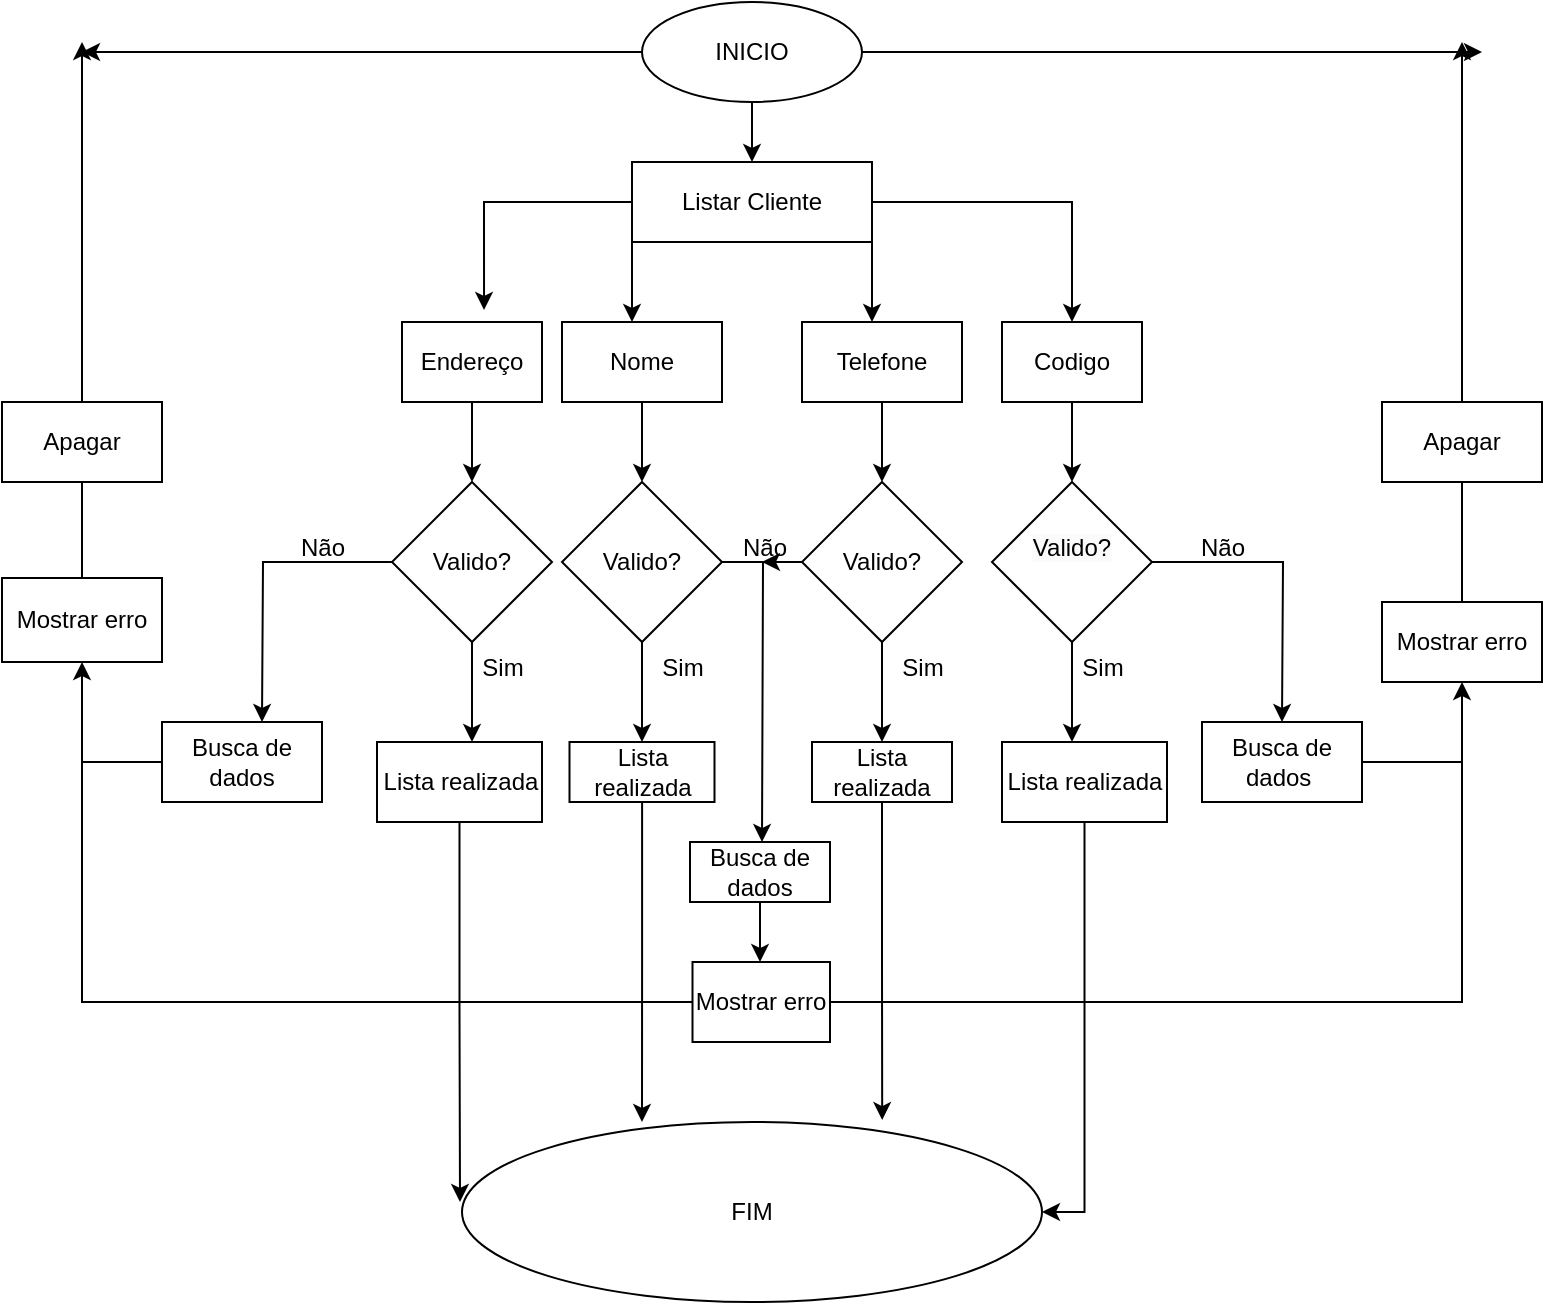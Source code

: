<mxfile version="24.4.13" type="device" pages="14">
  <diagram name="Página-1" id="yovmghNNfFtqy-05NkIn">
    <mxGraphModel dx="1434" dy="772" grid="1" gridSize="10" guides="1" tooltips="1" connect="1" arrows="1" fold="1" page="1" pageScale="1" pageWidth="827" pageHeight="1169" math="0" shadow="0">
      <root>
        <mxCell id="0" />
        <mxCell id="1" parent="0" />
        <mxCell id="1Sxq55BMcCMkCKBK2sVI-22" style="edgeStyle=orthogonalEdgeStyle;rounded=0;orthogonalLoop=1;jettySize=auto;html=1;" parent="1" source="1Sxq55BMcCMkCKBK2sVI-19" target="1Sxq55BMcCMkCKBK2sVI-23" edge="1">
          <mxGeometry relative="1" as="geometry">
            <mxPoint x="375" y="120" as="targetPoint" />
          </mxGeometry>
        </mxCell>
        <mxCell id="0tiJXVY89KR2C-moHw-1-3" style="edgeStyle=orthogonalEdgeStyle;rounded=0;orthogonalLoop=1;jettySize=auto;html=1;" parent="1" source="1Sxq55BMcCMkCKBK2sVI-19" edge="1">
          <mxGeometry relative="1" as="geometry">
            <mxPoint x="40" y="65" as="targetPoint" />
          </mxGeometry>
        </mxCell>
        <mxCell id="0tiJXVY89KR2C-moHw-1-6" style="edgeStyle=orthogonalEdgeStyle;rounded=0;orthogonalLoop=1;jettySize=auto;html=1;" parent="1" source="1Sxq55BMcCMkCKBK2sVI-19" edge="1">
          <mxGeometry relative="1" as="geometry">
            <mxPoint x="740" y="65" as="targetPoint" />
          </mxGeometry>
        </mxCell>
        <mxCell id="1Sxq55BMcCMkCKBK2sVI-19" value="INICIO" style="ellipse;whiteSpace=wrap;html=1;" parent="1" vertex="1">
          <mxGeometry x="320" y="40" width="110" height="50" as="geometry" />
        </mxCell>
        <mxCell id="1Sxq55BMcCMkCKBK2sVI-24" style="edgeStyle=orthogonalEdgeStyle;rounded=0;orthogonalLoop=1;jettySize=auto;html=1;entryX=0.586;entryY=-0.15;entryDx=0;entryDy=0;entryPerimeter=0;" parent="1" source="1Sxq55BMcCMkCKBK2sVI-23" target="1Sxq55BMcCMkCKBK2sVI-25" edge="1">
          <mxGeometry relative="1" as="geometry">
            <mxPoint x="240" y="190" as="targetPoint" />
          </mxGeometry>
        </mxCell>
        <mxCell id="1Sxq55BMcCMkCKBK2sVI-31" style="edgeStyle=orthogonalEdgeStyle;rounded=0;orthogonalLoop=1;jettySize=auto;html=1;" parent="1" source="1Sxq55BMcCMkCKBK2sVI-23" target="1Sxq55BMcCMkCKBK2sVI-32" edge="1">
          <mxGeometry relative="1" as="geometry">
            <mxPoint x="520" y="200" as="targetPoint" />
          </mxGeometry>
        </mxCell>
        <mxCell id="1Sxq55BMcCMkCKBK2sVI-23" value="Listar Cliente" style="rounded=0;whiteSpace=wrap;html=1;" parent="1" vertex="1">
          <mxGeometry x="315" y="120" width="120" height="40" as="geometry" />
        </mxCell>
        <mxCell id="1Sxq55BMcCMkCKBK2sVI-37" style="edgeStyle=orthogonalEdgeStyle;rounded=0;orthogonalLoop=1;jettySize=auto;html=1;" parent="1" source="1Sxq55BMcCMkCKBK2sVI-25" edge="1">
          <mxGeometry relative="1" as="geometry">
            <mxPoint x="235" y="280" as="targetPoint" />
          </mxGeometry>
        </mxCell>
        <mxCell id="1Sxq55BMcCMkCKBK2sVI-25" value="Endereço" style="rounded=0;whiteSpace=wrap;html=1;" parent="1" vertex="1">
          <mxGeometry x="200" y="200" width="70" height="40" as="geometry" />
        </mxCell>
        <mxCell id="1Sxq55BMcCMkCKBK2sVI-26" value="" style="endArrow=classic;html=1;rounded=0;exitX=0;exitY=1;exitDx=0;exitDy=0;" parent="1" source="1Sxq55BMcCMkCKBK2sVI-23" edge="1">
          <mxGeometry width="50" height="50" relative="1" as="geometry">
            <mxPoint x="390" y="330" as="sourcePoint" />
            <mxPoint x="315" y="200" as="targetPoint" />
          </mxGeometry>
        </mxCell>
        <mxCell id="1Sxq55BMcCMkCKBK2sVI-38" style="edgeStyle=orthogonalEdgeStyle;rounded=0;orthogonalLoop=1;jettySize=auto;html=1;" parent="1" source="1Sxq55BMcCMkCKBK2sVI-27" edge="1">
          <mxGeometry relative="1" as="geometry">
            <mxPoint x="320" y="280" as="targetPoint" />
          </mxGeometry>
        </mxCell>
        <mxCell id="1Sxq55BMcCMkCKBK2sVI-27" value="Nome" style="rounded=0;whiteSpace=wrap;html=1;" parent="1" vertex="1">
          <mxGeometry x="280" y="200" width="80" height="40" as="geometry" />
        </mxCell>
        <mxCell id="1Sxq55BMcCMkCKBK2sVI-39" style="edgeStyle=orthogonalEdgeStyle;rounded=0;orthogonalLoop=1;jettySize=auto;html=1;" parent="1" source="1Sxq55BMcCMkCKBK2sVI-28" edge="1">
          <mxGeometry relative="1" as="geometry">
            <mxPoint x="440" y="280" as="targetPoint" />
          </mxGeometry>
        </mxCell>
        <mxCell id="1Sxq55BMcCMkCKBK2sVI-28" value="Telefone" style="rounded=0;whiteSpace=wrap;html=1;" parent="1" vertex="1">
          <mxGeometry x="400" y="200" width="80" height="40" as="geometry" />
        </mxCell>
        <mxCell id="1Sxq55BMcCMkCKBK2sVI-30" value="" style="endArrow=classic;html=1;rounded=0;exitX=1;exitY=1;exitDx=0;exitDy=0;" parent="1" source="1Sxq55BMcCMkCKBK2sVI-23" edge="1">
          <mxGeometry width="50" height="50" relative="1" as="geometry">
            <mxPoint x="390" y="330" as="sourcePoint" />
            <mxPoint x="435" y="200" as="targetPoint" />
          </mxGeometry>
        </mxCell>
        <mxCell id="1Sxq55BMcCMkCKBK2sVI-42" style="edgeStyle=orthogonalEdgeStyle;rounded=0;orthogonalLoop=1;jettySize=auto;html=1;" parent="1" source="1Sxq55BMcCMkCKBK2sVI-32" edge="1">
          <mxGeometry relative="1" as="geometry">
            <mxPoint x="535" y="280" as="targetPoint" />
          </mxGeometry>
        </mxCell>
        <mxCell id="1Sxq55BMcCMkCKBK2sVI-32" value="Codigo" style="rounded=0;whiteSpace=wrap;html=1;" parent="1" vertex="1">
          <mxGeometry x="500" y="200" width="70" height="40" as="geometry" />
        </mxCell>
        <mxCell id="1Sxq55BMcCMkCKBK2sVI-47" style="edgeStyle=orthogonalEdgeStyle;rounded=0;orthogonalLoop=1;jettySize=auto;html=1;" parent="1" source="1Sxq55BMcCMkCKBK2sVI-43" edge="1">
          <mxGeometry relative="1" as="geometry">
            <mxPoint x="235" y="410" as="targetPoint" />
          </mxGeometry>
        </mxCell>
        <mxCell id="1Sxq55BMcCMkCKBK2sVI-60" style="edgeStyle=orthogonalEdgeStyle;rounded=0;orthogonalLoop=1;jettySize=auto;html=1;" parent="1" source="1Sxq55BMcCMkCKBK2sVI-43" edge="1">
          <mxGeometry relative="1" as="geometry">
            <mxPoint x="130" y="400" as="targetPoint" />
          </mxGeometry>
        </mxCell>
        <mxCell id="1Sxq55BMcCMkCKBK2sVI-43" value="Valido?" style="rhombus;whiteSpace=wrap;html=1;" parent="1" vertex="1">
          <mxGeometry x="195" y="280" width="80" height="80" as="geometry" />
        </mxCell>
        <mxCell id="1Sxq55BMcCMkCKBK2sVI-48" style="edgeStyle=orthogonalEdgeStyle;rounded=0;orthogonalLoop=1;jettySize=auto;html=1;" parent="1" source="1Sxq55BMcCMkCKBK2sVI-44" edge="1">
          <mxGeometry relative="1" as="geometry">
            <mxPoint x="320" y="410" as="targetPoint" />
          </mxGeometry>
        </mxCell>
        <mxCell id="1Sxq55BMcCMkCKBK2sVI-56" style="edgeStyle=orthogonalEdgeStyle;rounded=0;orthogonalLoop=1;jettySize=auto;html=1;" parent="1" source="1Sxq55BMcCMkCKBK2sVI-44" edge="1">
          <mxGeometry relative="1" as="geometry">
            <mxPoint x="380" y="460" as="targetPoint" />
          </mxGeometry>
        </mxCell>
        <mxCell id="1Sxq55BMcCMkCKBK2sVI-44" value="Valido?" style="rhombus;whiteSpace=wrap;html=1;" parent="1" vertex="1">
          <mxGeometry x="280" y="280" width="80" height="80" as="geometry" />
        </mxCell>
        <mxCell id="1Sxq55BMcCMkCKBK2sVI-49" style="edgeStyle=orthogonalEdgeStyle;rounded=0;orthogonalLoop=1;jettySize=auto;html=1;" parent="1" source="1Sxq55BMcCMkCKBK2sVI-45" edge="1">
          <mxGeometry relative="1" as="geometry">
            <mxPoint x="440" y="410" as="targetPoint" />
          </mxGeometry>
        </mxCell>
        <mxCell id="0tiJXVY89KR2C-moHw-1-22" style="edgeStyle=orthogonalEdgeStyle;rounded=0;orthogonalLoop=1;jettySize=auto;html=1;" parent="1" source="1Sxq55BMcCMkCKBK2sVI-45" edge="1">
          <mxGeometry relative="1" as="geometry">
            <mxPoint x="380" y="320" as="targetPoint" />
          </mxGeometry>
        </mxCell>
        <mxCell id="1Sxq55BMcCMkCKBK2sVI-45" value="Valido?" style="rhombus;whiteSpace=wrap;html=1;" parent="1" vertex="1">
          <mxGeometry x="400" y="280" width="80" height="80" as="geometry" />
        </mxCell>
        <mxCell id="1Sxq55BMcCMkCKBK2sVI-50" style="edgeStyle=orthogonalEdgeStyle;rounded=0;orthogonalLoop=1;jettySize=auto;html=1;" parent="1" source="1Sxq55BMcCMkCKBK2sVI-46" edge="1">
          <mxGeometry relative="1" as="geometry">
            <mxPoint x="535" y="410" as="targetPoint" />
          </mxGeometry>
        </mxCell>
        <mxCell id="1Sxq55BMcCMkCKBK2sVI-58" style="edgeStyle=orthogonalEdgeStyle;rounded=0;orthogonalLoop=1;jettySize=auto;html=1;" parent="1" source="1Sxq55BMcCMkCKBK2sVI-46" edge="1">
          <mxGeometry relative="1" as="geometry">
            <mxPoint x="640" y="400" as="targetPoint" />
          </mxGeometry>
        </mxCell>
        <mxCell id="1Sxq55BMcCMkCKBK2sVI-46" value="&#xa;&lt;span style=&quot;color: rgb(0, 0, 0); font-family: Helvetica; font-size: 12px; font-style: normal; font-variant-ligatures: normal; font-variant-caps: normal; font-weight: 400; letter-spacing: normal; orphans: 2; text-align: center; text-indent: 0px; text-transform: none; widows: 2; word-spacing: 0px; -webkit-text-stroke-width: 0px; white-space: normal; background-color: rgb(251, 251, 251); text-decoration-thickness: initial; text-decoration-style: initial; text-decoration-color: initial; display: inline !important; float: none;&quot;&gt;Valido?&lt;/span&gt;&#xa;&#xa;" style="rhombus;whiteSpace=wrap;html=1;" parent="1" vertex="1">
          <mxGeometry x="495" y="280" width="80" height="80" as="geometry" />
        </mxCell>
        <mxCell id="1Sxq55BMcCMkCKBK2sVI-51" value="Sim" style="text;html=1;align=center;verticalAlign=middle;resizable=0;points=[];autosize=1;strokeColor=none;fillColor=none;" parent="1" vertex="1">
          <mxGeometry x="230" y="358" width="40" height="30" as="geometry" />
        </mxCell>
        <mxCell id="1Sxq55BMcCMkCKBK2sVI-52" value="Sim" style="text;html=1;align=center;verticalAlign=middle;resizable=0;points=[];autosize=1;strokeColor=none;fillColor=none;" parent="1" vertex="1">
          <mxGeometry x="320" y="358" width="40" height="30" as="geometry" />
        </mxCell>
        <mxCell id="1Sxq55BMcCMkCKBK2sVI-53" value="Sim" style="text;html=1;align=center;verticalAlign=middle;resizable=0;points=[];autosize=1;strokeColor=none;fillColor=none;" parent="1" vertex="1">
          <mxGeometry x="440" y="358" width="40" height="30" as="geometry" />
        </mxCell>
        <mxCell id="1Sxq55BMcCMkCKBK2sVI-54" value="Sim" style="text;html=1;align=center;verticalAlign=middle;resizable=0;points=[];autosize=1;strokeColor=none;fillColor=none;" parent="1" vertex="1">
          <mxGeometry x="530" y="358" width="40" height="30" as="geometry" />
        </mxCell>
        <mxCell id="1Sxq55BMcCMkCKBK2sVI-57" value="Não" style="text;html=1;align=center;verticalAlign=middle;resizable=0;points=[];autosize=1;strokeColor=none;fillColor=none;" parent="1" vertex="1">
          <mxGeometry x="356.25" y="298" width="50" height="30" as="geometry" />
        </mxCell>
        <mxCell id="1Sxq55BMcCMkCKBK2sVI-59" value="Não" style="text;html=1;align=center;verticalAlign=middle;resizable=0;points=[];autosize=1;strokeColor=none;fillColor=none;" parent="1" vertex="1">
          <mxGeometry x="585" y="298" width="50" height="30" as="geometry" />
        </mxCell>
        <mxCell id="1Sxq55BMcCMkCKBK2sVI-61" value="Não" style="text;html=1;align=center;verticalAlign=middle;resizable=0;points=[];autosize=1;strokeColor=none;fillColor=none;" parent="1" vertex="1">
          <mxGeometry x="135" y="298" width="50" height="30" as="geometry" />
        </mxCell>
        <mxCell id="0tiJXVY89KR2C-moHw-1-1" value="Busca de dados" style="rounded=0;whiteSpace=wrap;html=1;" parent="1" vertex="1">
          <mxGeometry x="80" y="400" width="80" height="40" as="geometry" />
        </mxCell>
        <mxCell id="0tiJXVY89KR2C-moHw-1-4" value="Busca de dados&amp;nbsp;" style="rounded=0;whiteSpace=wrap;html=1;" parent="1" vertex="1">
          <mxGeometry x="600" y="400" width="80" height="40" as="geometry" />
        </mxCell>
        <mxCell id="0tiJXVY89KR2C-moHw-1-29" style="edgeStyle=orthogonalEdgeStyle;rounded=0;orthogonalLoop=1;jettySize=auto;html=1;" parent="1" source="0tiJXVY89KR2C-moHw-1-7" edge="1">
          <mxGeometry relative="1" as="geometry">
            <mxPoint x="229" y="640" as="targetPoint" />
          </mxGeometry>
        </mxCell>
        <mxCell id="0tiJXVY89KR2C-moHw-1-7" value="Lista realizada" style="rounded=0;whiteSpace=wrap;html=1;" parent="1" vertex="1">
          <mxGeometry x="187.5" y="410" width="82.5" height="40" as="geometry" />
        </mxCell>
        <mxCell id="0tiJXVY89KR2C-moHw-1-9" value="Mostrar erro" style="rounded=0;whiteSpace=wrap;html=1;" parent="1" vertex="1">
          <mxGeometry y="328" width="80" height="42" as="geometry" />
        </mxCell>
        <mxCell id="0tiJXVY89KR2C-moHw-1-12" value="Mostrar erro" style="rounded=0;whiteSpace=wrap;html=1;" parent="1" vertex="1">
          <mxGeometry x="690" y="340" width="80" height="40" as="geometry" />
        </mxCell>
        <mxCell id="0tiJXVY89KR2C-moHw-1-31" style="edgeStyle=orthogonalEdgeStyle;rounded=0;orthogonalLoop=1;jettySize=auto;html=1;entryX=1;entryY=0.5;entryDx=0;entryDy=0;" parent="1" source="0tiJXVY89KR2C-moHw-1-15" target="oz93plcxDsV6Pp2X3sAU-1" edge="1">
          <mxGeometry relative="1" as="geometry">
            <mxPoint x="518.75" y="600" as="targetPoint" />
          </mxGeometry>
        </mxCell>
        <mxCell id="0tiJXVY89KR2C-moHw-1-15" value="Lista realizada" style="rounded=0;whiteSpace=wrap;html=1;" parent="1" vertex="1">
          <mxGeometry x="500" y="410" width="82.5" height="40" as="geometry" />
        </mxCell>
        <mxCell id="0tiJXVY89KR2C-moHw-1-30" style="edgeStyle=orthogonalEdgeStyle;rounded=0;orthogonalLoop=1;jettySize=auto;html=1;entryX=0.714;entryY=-0.011;entryDx=0;entryDy=0;entryPerimeter=0;" parent="1" source="0tiJXVY89KR2C-moHw-1-17" edge="1">
          <mxGeometry relative="1" as="geometry">
            <mxPoint x="440.1" y="599.01" as="targetPoint" />
          </mxGeometry>
        </mxCell>
        <mxCell id="0tiJXVY89KR2C-moHw-1-17" value="Lista realizada" style="rounded=0;whiteSpace=wrap;html=1;" parent="1" vertex="1">
          <mxGeometry x="405" y="410" width="70" height="30" as="geometry" />
        </mxCell>
        <mxCell id="0tiJXVY89KR2C-moHw-1-28" style="edgeStyle=orthogonalEdgeStyle;rounded=0;orthogonalLoop=1;jettySize=auto;html=1;" parent="1" source="0tiJXVY89KR2C-moHw-1-18" edge="1">
          <mxGeometry relative="1" as="geometry">
            <mxPoint x="320" y="600" as="targetPoint" />
          </mxGeometry>
        </mxCell>
        <mxCell id="0tiJXVY89KR2C-moHw-1-18" value="Lista realizada" style="rounded=0;whiteSpace=wrap;html=1;" parent="1" vertex="1">
          <mxGeometry x="283.75" y="410" width="72.5" height="30" as="geometry" />
        </mxCell>
        <mxCell id="0tiJXVY89KR2C-moHw-1-23" style="edgeStyle=orthogonalEdgeStyle;rounded=0;orthogonalLoop=1;jettySize=auto;html=1;" parent="1" source="0tiJXVY89KR2C-moHw-1-19" edge="1">
          <mxGeometry relative="1" as="geometry">
            <mxPoint x="379" y="520" as="targetPoint" />
          </mxGeometry>
        </mxCell>
        <mxCell id="0tiJXVY89KR2C-moHw-1-19" value="Busca de dados" style="rounded=0;whiteSpace=wrap;html=1;" parent="1" vertex="1">
          <mxGeometry x="344" y="460" width="70" height="30" as="geometry" />
        </mxCell>
        <mxCell id="0tiJXVY89KR2C-moHw-1-25" style="edgeStyle=orthogonalEdgeStyle;rounded=0;orthogonalLoop=1;jettySize=auto;html=1;entryX=0.5;entryY=1;entryDx=0;entryDy=0;" parent="1" source="0tiJXVY89KR2C-moHw-1-24" target="0tiJXVY89KR2C-moHw-1-12" edge="1">
          <mxGeometry relative="1" as="geometry">
            <mxPoint x="730" y="420" as="targetPoint" />
          </mxGeometry>
        </mxCell>
        <mxCell id="0tiJXVY89KR2C-moHw-1-26" style="edgeStyle=orthogonalEdgeStyle;rounded=0;orthogonalLoop=1;jettySize=auto;html=1;entryX=0.5;entryY=1;entryDx=0;entryDy=0;" parent="1" source="0tiJXVY89KR2C-moHw-1-24" target="0tiJXVY89KR2C-moHw-1-9" edge="1">
          <mxGeometry relative="1" as="geometry">
            <mxPoint x="40" y="410" as="targetPoint" />
          </mxGeometry>
        </mxCell>
        <mxCell id="0tiJXVY89KR2C-moHw-1-24" value="Mostrar erro" style="rounded=0;whiteSpace=wrap;html=1;" parent="1" vertex="1">
          <mxGeometry x="345.25" y="520" width="68.75" height="40" as="geometry" />
        </mxCell>
        <mxCell id="0tiJXVY89KR2C-moHw-1-32" value="" style="endArrow=none;html=1;rounded=0;" parent="1" edge="1">
          <mxGeometry width="50" height="50" relative="1" as="geometry">
            <mxPoint x="40" y="420" as="sourcePoint" />
            <mxPoint x="80" y="420" as="targetPoint" />
          </mxGeometry>
        </mxCell>
        <mxCell id="0tiJXVY89KR2C-moHw-1-33" value="" style="endArrow=none;html=1;rounded=0;" parent="1" target="0tiJXVY89KR2C-moHw-1-34" edge="1">
          <mxGeometry width="50" height="50" relative="1" as="geometry">
            <mxPoint x="40" y="328" as="sourcePoint" />
            <mxPoint x="40" y="280" as="targetPoint" />
          </mxGeometry>
        </mxCell>
        <mxCell id="0tiJXVY89KR2C-moHw-1-35" style="edgeStyle=orthogonalEdgeStyle;rounded=0;orthogonalLoop=1;jettySize=auto;html=1;" parent="1" source="0tiJXVY89KR2C-moHw-1-34" edge="1">
          <mxGeometry relative="1" as="geometry">
            <mxPoint x="40" y="60" as="targetPoint" />
          </mxGeometry>
        </mxCell>
        <mxCell id="0tiJXVY89KR2C-moHw-1-34" value="Apagar" style="rounded=0;whiteSpace=wrap;html=1;" parent="1" vertex="1">
          <mxGeometry y="240" width="80" height="40" as="geometry" />
        </mxCell>
        <mxCell id="0tiJXVY89KR2C-moHw-1-39" style="edgeStyle=orthogonalEdgeStyle;rounded=0;orthogonalLoop=1;jettySize=auto;html=1;" parent="1" source="0tiJXVY89KR2C-moHw-1-36" edge="1">
          <mxGeometry relative="1" as="geometry">
            <mxPoint x="730" y="60" as="targetPoint" />
          </mxGeometry>
        </mxCell>
        <mxCell id="0tiJXVY89KR2C-moHw-1-36" value="Apagar" style="rounded=0;whiteSpace=wrap;html=1;" parent="1" vertex="1">
          <mxGeometry x="690" y="240" width="80" height="40" as="geometry" />
        </mxCell>
        <mxCell id="0tiJXVY89KR2C-moHw-1-37" value="" style="endArrow=none;html=1;rounded=0;" parent="1" edge="1">
          <mxGeometry width="50" height="50" relative="1" as="geometry">
            <mxPoint x="680" y="420" as="sourcePoint" />
            <mxPoint x="730" y="430" as="targetPoint" />
            <Array as="points">
              <mxPoint x="730" y="420" />
            </Array>
          </mxGeometry>
        </mxCell>
        <mxCell id="0tiJXVY89KR2C-moHw-1-38" value="" style="endArrow=none;html=1;rounded=0;entryX=0.5;entryY=1;entryDx=0;entryDy=0;" parent="1" target="0tiJXVY89KR2C-moHw-1-36" edge="1">
          <mxGeometry width="50" height="50" relative="1" as="geometry">
            <mxPoint x="730" y="340" as="sourcePoint" />
            <mxPoint x="780" y="290" as="targetPoint" />
          </mxGeometry>
        </mxCell>
        <mxCell id="oz93plcxDsV6Pp2X3sAU-1" value="FIM" style="ellipse;whiteSpace=wrap;html=1;" parent="1" vertex="1">
          <mxGeometry x="230" y="600" width="290" height="90" as="geometry" />
        </mxCell>
      </root>
    </mxGraphModel>
  </diagram>
  <diagram id="7mvt5frkb9i1L_ysjaad" name="Página-2">
    <mxGraphModel dx="1434" dy="782" grid="1" gridSize="10" guides="1" tooltips="1" connect="1" arrows="1" fold="1" page="1" pageScale="1" pageWidth="827" pageHeight="1169" math="0" shadow="0">
      <root>
        <mxCell id="0" />
        <mxCell id="1" parent="0" />
        <mxCell id="DKYwq71alq9PXu8EAg7v-1" value="INICIO" style="ellipse;whiteSpace=wrap;html=1;" parent="1" vertex="1">
          <mxGeometry x="320" y="30" width="120" height="60" as="geometry" />
        </mxCell>
        <mxCell id="aWp90bfrNxm0MnQEue_e-1" style="edgeStyle=orthogonalEdgeStyle;rounded=0;orthogonalLoop=1;jettySize=auto;html=1;" parent="1" target="aWp90bfrNxm0MnQEue_e-6" edge="1">
          <mxGeometry relative="1" as="geometry">
            <mxPoint x="375" y="120" as="targetPoint" />
            <mxPoint x="375" y="90" as="sourcePoint" />
          </mxGeometry>
        </mxCell>
        <mxCell id="aWp90bfrNxm0MnQEue_e-2" style="edgeStyle=orthogonalEdgeStyle;rounded=0;orthogonalLoop=1;jettySize=auto;html=1;" parent="1" edge="1">
          <mxGeometry relative="1" as="geometry">
            <mxPoint x="40" y="65" as="targetPoint" />
            <mxPoint x="320" y="65" as="sourcePoint" />
          </mxGeometry>
        </mxCell>
        <mxCell id="aWp90bfrNxm0MnQEue_e-3" style="edgeStyle=orthogonalEdgeStyle;rounded=0;orthogonalLoop=1;jettySize=auto;html=1;" parent="1" edge="1">
          <mxGeometry relative="1" as="geometry">
            <mxPoint x="740" y="65" as="targetPoint" />
            <mxPoint x="430" y="65" as="sourcePoint" />
          </mxGeometry>
        </mxCell>
        <mxCell id="aWp90bfrNxm0MnQEue_e-4" style="edgeStyle=orthogonalEdgeStyle;rounded=0;orthogonalLoop=1;jettySize=auto;html=1;entryX=0.586;entryY=-0.15;entryDx=0;entryDy=0;entryPerimeter=0;" parent="1" source="aWp90bfrNxm0MnQEue_e-6" target="aWp90bfrNxm0MnQEue_e-8" edge="1">
          <mxGeometry relative="1" as="geometry">
            <mxPoint x="240" y="190" as="targetPoint" />
          </mxGeometry>
        </mxCell>
        <mxCell id="aWp90bfrNxm0MnQEue_e-5" style="edgeStyle=orthogonalEdgeStyle;rounded=0;orthogonalLoop=1;jettySize=auto;html=1;" parent="1" source="aWp90bfrNxm0MnQEue_e-6" target="aWp90bfrNxm0MnQEue_e-16" edge="1">
          <mxGeometry relative="1" as="geometry">
            <mxPoint x="520" y="200" as="targetPoint" />
          </mxGeometry>
        </mxCell>
        <mxCell id="aWp90bfrNxm0MnQEue_e-6" value="Listar fornecedor" style="rounded=0;whiteSpace=wrap;html=1;" parent="1" vertex="1">
          <mxGeometry x="315" y="120" width="120" height="40" as="geometry" />
        </mxCell>
        <mxCell id="aWp90bfrNxm0MnQEue_e-7" style="edgeStyle=orthogonalEdgeStyle;rounded=0;orthogonalLoop=1;jettySize=auto;html=1;" parent="1" source="aWp90bfrNxm0MnQEue_e-8" edge="1">
          <mxGeometry relative="1" as="geometry">
            <mxPoint x="235" y="280" as="targetPoint" />
          </mxGeometry>
        </mxCell>
        <mxCell id="aWp90bfrNxm0MnQEue_e-8" value="Email" style="rounded=0;whiteSpace=wrap;html=1;" parent="1" vertex="1">
          <mxGeometry x="200" y="200" width="70" height="40" as="geometry" />
        </mxCell>
        <mxCell id="aWp90bfrNxm0MnQEue_e-9" value="" style="endArrow=classic;html=1;rounded=0;exitX=0;exitY=1;exitDx=0;exitDy=0;" parent="1" source="aWp90bfrNxm0MnQEue_e-6" edge="1">
          <mxGeometry width="50" height="50" relative="1" as="geometry">
            <mxPoint x="390" y="330" as="sourcePoint" />
            <mxPoint x="315" y="200" as="targetPoint" />
          </mxGeometry>
        </mxCell>
        <mxCell id="aWp90bfrNxm0MnQEue_e-10" style="edgeStyle=orthogonalEdgeStyle;rounded=0;orthogonalLoop=1;jettySize=auto;html=1;" parent="1" source="aWp90bfrNxm0MnQEue_e-11" edge="1">
          <mxGeometry relative="1" as="geometry">
            <mxPoint x="320" y="280" as="targetPoint" />
          </mxGeometry>
        </mxCell>
        <mxCell id="aWp90bfrNxm0MnQEue_e-11" value="Nome" style="rounded=0;whiteSpace=wrap;html=1;" parent="1" vertex="1">
          <mxGeometry x="280" y="200" width="80" height="40" as="geometry" />
        </mxCell>
        <mxCell id="aWp90bfrNxm0MnQEue_e-12" style="edgeStyle=orthogonalEdgeStyle;rounded=0;orthogonalLoop=1;jettySize=auto;html=1;" parent="1" source="aWp90bfrNxm0MnQEue_e-13" edge="1">
          <mxGeometry relative="1" as="geometry">
            <mxPoint x="440" y="280" as="targetPoint" />
          </mxGeometry>
        </mxCell>
        <mxCell id="aWp90bfrNxm0MnQEue_e-13" value="Telefone" style="rounded=0;whiteSpace=wrap;html=1;" parent="1" vertex="1">
          <mxGeometry x="400" y="200" width="80" height="40" as="geometry" />
        </mxCell>
        <mxCell id="aWp90bfrNxm0MnQEue_e-14" value="" style="endArrow=classic;html=1;rounded=0;exitX=1;exitY=1;exitDx=0;exitDy=0;" parent="1" source="aWp90bfrNxm0MnQEue_e-6" edge="1">
          <mxGeometry width="50" height="50" relative="1" as="geometry">
            <mxPoint x="390" y="330" as="sourcePoint" />
            <mxPoint x="435" y="200" as="targetPoint" />
          </mxGeometry>
        </mxCell>
        <mxCell id="aWp90bfrNxm0MnQEue_e-15" style="edgeStyle=orthogonalEdgeStyle;rounded=0;orthogonalLoop=1;jettySize=auto;html=1;" parent="1" source="aWp90bfrNxm0MnQEue_e-16" edge="1">
          <mxGeometry relative="1" as="geometry">
            <mxPoint x="535" y="280" as="targetPoint" />
          </mxGeometry>
        </mxCell>
        <mxCell id="aWp90bfrNxm0MnQEue_e-16" value="Codigo" style="rounded=0;whiteSpace=wrap;html=1;" parent="1" vertex="1">
          <mxGeometry x="500" y="200" width="70" height="40" as="geometry" />
        </mxCell>
        <mxCell id="aWp90bfrNxm0MnQEue_e-17" style="edgeStyle=orthogonalEdgeStyle;rounded=0;orthogonalLoop=1;jettySize=auto;html=1;" parent="1" source="aWp90bfrNxm0MnQEue_e-19" edge="1">
          <mxGeometry relative="1" as="geometry">
            <mxPoint x="235" y="410" as="targetPoint" />
          </mxGeometry>
        </mxCell>
        <mxCell id="aWp90bfrNxm0MnQEue_e-18" style="edgeStyle=orthogonalEdgeStyle;rounded=0;orthogonalLoop=1;jettySize=auto;html=1;" parent="1" source="aWp90bfrNxm0MnQEue_e-19" edge="1">
          <mxGeometry relative="1" as="geometry">
            <mxPoint x="130" y="400" as="targetPoint" />
          </mxGeometry>
        </mxCell>
        <mxCell id="aWp90bfrNxm0MnQEue_e-19" value="Valido?" style="rhombus;whiteSpace=wrap;html=1;" parent="1" vertex="1">
          <mxGeometry x="195" y="280" width="80" height="80" as="geometry" />
        </mxCell>
        <mxCell id="aWp90bfrNxm0MnQEue_e-20" style="edgeStyle=orthogonalEdgeStyle;rounded=0;orthogonalLoop=1;jettySize=auto;html=1;" parent="1" source="aWp90bfrNxm0MnQEue_e-22" edge="1">
          <mxGeometry relative="1" as="geometry">
            <mxPoint x="320" y="410" as="targetPoint" />
          </mxGeometry>
        </mxCell>
        <mxCell id="aWp90bfrNxm0MnQEue_e-21" style="edgeStyle=orthogonalEdgeStyle;rounded=0;orthogonalLoop=1;jettySize=auto;html=1;" parent="1" source="aWp90bfrNxm0MnQEue_e-22" edge="1">
          <mxGeometry relative="1" as="geometry">
            <mxPoint x="380" y="460" as="targetPoint" />
          </mxGeometry>
        </mxCell>
        <mxCell id="aWp90bfrNxm0MnQEue_e-22" value="Valido?" style="rhombus;whiteSpace=wrap;html=1;" parent="1" vertex="1">
          <mxGeometry x="280" y="280" width="80" height="80" as="geometry" />
        </mxCell>
        <mxCell id="aWp90bfrNxm0MnQEue_e-23" style="edgeStyle=orthogonalEdgeStyle;rounded=0;orthogonalLoop=1;jettySize=auto;html=1;" parent="1" source="aWp90bfrNxm0MnQEue_e-25" edge="1">
          <mxGeometry relative="1" as="geometry">
            <mxPoint x="440" y="410" as="targetPoint" />
          </mxGeometry>
        </mxCell>
        <mxCell id="aWp90bfrNxm0MnQEue_e-24" style="edgeStyle=orthogonalEdgeStyle;rounded=0;orthogonalLoop=1;jettySize=auto;html=1;" parent="1" source="aWp90bfrNxm0MnQEue_e-25" edge="1">
          <mxGeometry relative="1" as="geometry">
            <mxPoint x="380" y="320" as="targetPoint" />
          </mxGeometry>
        </mxCell>
        <mxCell id="aWp90bfrNxm0MnQEue_e-25" value="Valido?" style="rhombus;whiteSpace=wrap;html=1;" parent="1" vertex="1">
          <mxGeometry x="400" y="280" width="80" height="80" as="geometry" />
        </mxCell>
        <mxCell id="aWp90bfrNxm0MnQEue_e-26" style="edgeStyle=orthogonalEdgeStyle;rounded=0;orthogonalLoop=1;jettySize=auto;html=1;" parent="1" source="aWp90bfrNxm0MnQEue_e-28" edge="1">
          <mxGeometry relative="1" as="geometry">
            <mxPoint x="535" y="410" as="targetPoint" />
          </mxGeometry>
        </mxCell>
        <mxCell id="aWp90bfrNxm0MnQEue_e-27" style="edgeStyle=orthogonalEdgeStyle;rounded=0;orthogonalLoop=1;jettySize=auto;html=1;" parent="1" source="aWp90bfrNxm0MnQEue_e-28" edge="1">
          <mxGeometry relative="1" as="geometry">
            <mxPoint x="640" y="400" as="targetPoint" />
          </mxGeometry>
        </mxCell>
        <mxCell id="aWp90bfrNxm0MnQEue_e-28" value="&#xa;&lt;span style=&quot;color: rgb(0, 0, 0); font-family: Helvetica; font-size: 12px; font-style: normal; font-variant-ligatures: normal; font-variant-caps: normal; font-weight: 400; letter-spacing: normal; orphans: 2; text-align: center; text-indent: 0px; text-transform: none; widows: 2; word-spacing: 0px; -webkit-text-stroke-width: 0px; white-space: normal; background-color: rgb(251, 251, 251); text-decoration-thickness: initial; text-decoration-style: initial; text-decoration-color: initial; display: inline !important; float: none;&quot;&gt;Valido?&lt;/span&gt;&#xa;&#xa;" style="rhombus;whiteSpace=wrap;html=1;" parent="1" vertex="1">
          <mxGeometry x="495" y="280" width="80" height="80" as="geometry" />
        </mxCell>
        <mxCell id="aWp90bfrNxm0MnQEue_e-29" value="Sim" style="text;html=1;align=center;verticalAlign=middle;resizable=0;points=[];autosize=1;strokeColor=none;fillColor=none;" parent="1" vertex="1">
          <mxGeometry x="230" y="358" width="40" height="30" as="geometry" />
        </mxCell>
        <mxCell id="aWp90bfrNxm0MnQEue_e-30" value="Sim" style="text;html=1;align=center;verticalAlign=middle;resizable=0;points=[];autosize=1;strokeColor=none;fillColor=none;" parent="1" vertex="1">
          <mxGeometry x="320" y="358" width="40" height="30" as="geometry" />
        </mxCell>
        <mxCell id="aWp90bfrNxm0MnQEue_e-31" value="Sim" style="text;html=1;align=center;verticalAlign=middle;resizable=0;points=[];autosize=1;strokeColor=none;fillColor=none;" parent="1" vertex="1">
          <mxGeometry x="440" y="358" width="40" height="30" as="geometry" />
        </mxCell>
        <mxCell id="aWp90bfrNxm0MnQEue_e-32" value="Sim" style="text;html=1;align=center;verticalAlign=middle;resizable=0;points=[];autosize=1;strokeColor=none;fillColor=none;" parent="1" vertex="1">
          <mxGeometry x="530" y="358" width="40" height="30" as="geometry" />
        </mxCell>
        <mxCell id="aWp90bfrNxm0MnQEue_e-33" value="Não" style="text;html=1;align=center;verticalAlign=middle;resizable=0;points=[];autosize=1;strokeColor=none;fillColor=none;" parent="1" vertex="1">
          <mxGeometry x="356.25" y="298" width="50" height="30" as="geometry" />
        </mxCell>
        <mxCell id="aWp90bfrNxm0MnQEue_e-34" value="Não" style="text;html=1;align=center;verticalAlign=middle;resizable=0;points=[];autosize=1;strokeColor=none;fillColor=none;" parent="1" vertex="1">
          <mxGeometry x="585" y="298" width="50" height="30" as="geometry" />
        </mxCell>
        <mxCell id="aWp90bfrNxm0MnQEue_e-35" value="Não" style="text;html=1;align=center;verticalAlign=middle;resizable=0;points=[];autosize=1;strokeColor=none;fillColor=none;" parent="1" vertex="1">
          <mxGeometry x="135" y="298" width="50" height="30" as="geometry" />
        </mxCell>
        <mxCell id="aWp90bfrNxm0MnQEue_e-36" value="Busca de dados" style="rounded=0;whiteSpace=wrap;html=1;" parent="1" vertex="1">
          <mxGeometry x="80" y="400" width="80" height="40" as="geometry" />
        </mxCell>
        <mxCell id="aWp90bfrNxm0MnQEue_e-37" value="Busca de dados&amp;nbsp;" style="rounded=0;whiteSpace=wrap;html=1;" parent="1" vertex="1">
          <mxGeometry x="600" y="400" width="80" height="40" as="geometry" />
        </mxCell>
        <mxCell id="aWp90bfrNxm0MnQEue_e-38" style="edgeStyle=orthogonalEdgeStyle;rounded=0;orthogonalLoop=1;jettySize=auto;html=1;entryX=0;entryY=0.5;entryDx=0;entryDy=0;" parent="1" source="aWp90bfrNxm0MnQEue_e-39" target="AU3Q6kZwIBtPicmwi0V2-1" edge="1">
          <mxGeometry relative="1" as="geometry">
            <mxPoint x="243.75" y="600" as="targetPoint" />
          </mxGeometry>
        </mxCell>
        <mxCell id="aWp90bfrNxm0MnQEue_e-39" value="Lista realizada" style="rounded=0;whiteSpace=wrap;html=1;" parent="1" vertex="1">
          <mxGeometry x="187.5" y="410" width="82.5" height="40" as="geometry" />
        </mxCell>
        <mxCell id="aWp90bfrNxm0MnQEue_e-40" value="Mostrar erro" style="rounded=0;whiteSpace=wrap;html=1;" parent="1" vertex="1">
          <mxGeometry x="690" y="340" width="80" height="40" as="geometry" />
        </mxCell>
        <mxCell id="aWp90bfrNxm0MnQEue_e-41" style="edgeStyle=orthogonalEdgeStyle;rounded=0;orthogonalLoop=1;jettySize=auto;html=1;entryX=1;entryY=0.5;entryDx=0;entryDy=0;" parent="1" source="aWp90bfrNxm0MnQEue_e-42" target="AU3Q6kZwIBtPicmwi0V2-1" edge="1">
          <mxGeometry relative="1" as="geometry">
            <mxPoint x="518.75" y="600" as="targetPoint" />
          </mxGeometry>
        </mxCell>
        <mxCell id="aWp90bfrNxm0MnQEue_e-42" value="Lista realizada" style="rounded=0;whiteSpace=wrap;html=1;" parent="1" vertex="1">
          <mxGeometry x="500" y="410" width="82.5" height="40" as="geometry" />
        </mxCell>
        <mxCell id="aWp90bfrNxm0MnQEue_e-43" style="edgeStyle=orthogonalEdgeStyle;rounded=0;orthogonalLoop=1;jettySize=auto;html=1;entryX=0.706;entryY=0.044;entryDx=0;entryDy=0;entryPerimeter=0;" parent="1" source="aWp90bfrNxm0MnQEue_e-44" target="AU3Q6kZwIBtPicmwi0V2-1" edge="1">
          <mxGeometry relative="1" as="geometry">
            <mxPoint x="440.1" y="599.01" as="targetPoint" />
          </mxGeometry>
        </mxCell>
        <mxCell id="aWp90bfrNxm0MnQEue_e-44" value="Lista realizada" style="rounded=0;whiteSpace=wrap;html=1;" parent="1" vertex="1">
          <mxGeometry x="405" y="410" width="70" height="30" as="geometry" />
        </mxCell>
        <mxCell id="aWp90bfrNxm0MnQEue_e-45" style="edgeStyle=orthogonalEdgeStyle;rounded=0;orthogonalLoop=1;jettySize=auto;html=1;entryX=0.289;entryY=0.056;entryDx=0;entryDy=0;entryPerimeter=0;" parent="1" source="aWp90bfrNxm0MnQEue_e-46" edge="1" target="AU3Q6kZwIBtPicmwi0V2-1">
          <mxGeometry relative="1" as="geometry">
            <mxPoint x="320" y="600" as="targetPoint" />
          </mxGeometry>
        </mxCell>
        <mxCell id="aWp90bfrNxm0MnQEue_e-46" value="Lista realizada" style="rounded=0;whiteSpace=wrap;html=1;" parent="1" vertex="1">
          <mxGeometry x="283.75" y="410" width="72.5" height="30" as="geometry" />
        </mxCell>
        <mxCell id="aWp90bfrNxm0MnQEue_e-47" style="edgeStyle=orthogonalEdgeStyle;rounded=0;orthogonalLoop=1;jettySize=auto;html=1;" parent="1" source="aWp90bfrNxm0MnQEue_e-48" edge="1">
          <mxGeometry relative="1" as="geometry">
            <mxPoint x="379" y="520" as="targetPoint" />
          </mxGeometry>
        </mxCell>
        <mxCell id="aWp90bfrNxm0MnQEue_e-48" value="Busca de dados" style="rounded=0;whiteSpace=wrap;html=1;" parent="1" vertex="1">
          <mxGeometry x="344" y="460" width="70" height="30" as="geometry" />
        </mxCell>
        <mxCell id="aWp90bfrNxm0MnQEue_e-49" style="edgeStyle=orthogonalEdgeStyle;rounded=0;orthogonalLoop=1;jettySize=auto;html=1;entryX=0.5;entryY=1;entryDx=0;entryDy=0;" parent="1" source="aWp90bfrNxm0MnQEue_e-51" target="aWp90bfrNxm0MnQEue_e-40" edge="1">
          <mxGeometry relative="1" as="geometry">
            <mxPoint x="730" y="420" as="targetPoint" />
          </mxGeometry>
        </mxCell>
        <mxCell id="aWp90bfrNxm0MnQEue_e-50" style="edgeStyle=orthogonalEdgeStyle;rounded=0;orthogonalLoop=1;jettySize=auto;html=1;entryX=0.5;entryY=1;entryDx=0;entryDy=0;" parent="1" source="aWp90bfrNxm0MnQEue_e-51" edge="1">
          <mxGeometry relative="1" as="geometry">
            <mxPoint x="40" y="370" as="targetPoint" />
          </mxGeometry>
        </mxCell>
        <mxCell id="aWp90bfrNxm0MnQEue_e-51" value="Mostrar erro" style="rounded=0;whiteSpace=wrap;html=1;" parent="1" vertex="1">
          <mxGeometry x="345.25" y="520" width="68.75" height="40" as="geometry" />
        </mxCell>
        <mxCell id="aWp90bfrNxm0MnQEue_e-52" value="" style="endArrow=none;html=1;rounded=0;" parent="1" edge="1">
          <mxGeometry width="50" height="50" relative="1" as="geometry">
            <mxPoint x="40" y="420" as="sourcePoint" />
            <mxPoint x="80" y="420" as="targetPoint" />
          </mxGeometry>
        </mxCell>
        <mxCell id="aWp90bfrNxm0MnQEue_e-53" value="" style="endArrow=none;html=1;rounded=0;" parent="1" edge="1">
          <mxGeometry width="50" height="50" relative="1" as="geometry">
            <mxPoint x="40" y="328" as="sourcePoint" />
            <mxPoint x="40" y="280" as="targetPoint" />
          </mxGeometry>
        </mxCell>
        <mxCell id="aWp90bfrNxm0MnQEue_e-54" style="edgeStyle=orthogonalEdgeStyle;rounded=0;orthogonalLoop=1;jettySize=auto;html=1;" parent="1" edge="1">
          <mxGeometry relative="1" as="geometry">
            <mxPoint x="40" y="60" as="targetPoint" />
            <mxPoint x="40" y="240" as="sourcePoint" />
          </mxGeometry>
        </mxCell>
        <mxCell id="aWp90bfrNxm0MnQEue_e-55" style="edgeStyle=orthogonalEdgeStyle;rounded=0;orthogonalLoop=1;jettySize=auto;html=1;" parent="1" source="aWp90bfrNxm0MnQEue_e-56" edge="1">
          <mxGeometry relative="1" as="geometry">
            <mxPoint x="730" y="60" as="targetPoint" />
          </mxGeometry>
        </mxCell>
        <mxCell id="aWp90bfrNxm0MnQEue_e-56" value="Apagar" style="rounded=0;whiteSpace=wrap;html=1;" parent="1" vertex="1">
          <mxGeometry x="690" y="240" width="80" height="40" as="geometry" />
        </mxCell>
        <mxCell id="aWp90bfrNxm0MnQEue_e-57" value="" style="endArrow=none;html=1;rounded=0;" parent="1" edge="1">
          <mxGeometry width="50" height="50" relative="1" as="geometry">
            <mxPoint x="680" y="420" as="sourcePoint" />
            <mxPoint x="730" y="430" as="targetPoint" />
            <Array as="points">
              <mxPoint x="730" y="420" />
            </Array>
          </mxGeometry>
        </mxCell>
        <mxCell id="aWp90bfrNxm0MnQEue_e-58" value="" style="endArrow=none;html=1;rounded=0;entryX=0.5;entryY=1;entryDx=0;entryDy=0;" parent="1" target="aWp90bfrNxm0MnQEue_e-56" edge="1">
          <mxGeometry width="50" height="50" relative="1" as="geometry">
            <mxPoint x="730" y="340" as="sourcePoint" />
            <mxPoint x="780" y="290" as="targetPoint" />
          </mxGeometry>
        </mxCell>
        <mxCell id="e9b3Tah7und7kT1vZgx--1" value="Mostrar erro" style="rounded=0;whiteSpace=wrap;html=1;" parent="1" vertex="1">
          <mxGeometry y="328" width="80" height="42" as="geometry" />
        </mxCell>
        <mxCell id="ZrDp1Uy1WSU_paSeEfyu-1" value="Apagar" style="rounded=0;whiteSpace=wrap;html=1;" parent="1" vertex="1">
          <mxGeometry y="240" width="80" height="40" as="geometry" />
        </mxCell>
        <mxCell id="AU3Q6kZwIBtPicmwi0V2-1" value="FIM" style="ellipse;whiteSpace=wrap;html=1;" vertex="1" parent="1">
          <mxGeometry x="236.25" y="600" width="290" height="90" as="geometry" />
        </mxCell>
      </root>
    </mxGraphModel>
  </diagram>
  <diagram id="i2eWx7JANdyLLp-kTMrj" name="Página-3">
    <mxGraphModel dx="1434" dy="782" grid="1" gridSize="10" guides="1" tooltips="1" connect="1" arrows="1" fold="1" page="1" pageScale="1" pageWidth="827" pageHeight="1169" math="0" shadow="0">
      <root>
        <mxCell id="0" />
        <mxCell id="1" parent="0" />
        <mxCell id="vgqbfJr-ZRlGGhqyDZDA-1" value="INICIO" style="ellipse;whiteSpace=wrap;html=1;" parent="1" vertex="1">
          <mxGeometry x="320" y="30" width="120" height="60" as="geometry" />
        </mxCell>
        <mxCell id="vgqbfJr-ZRlGGhqyDZDA-2" style="edgeStyle=orthogonalEdgeStyle;rounded=0;orthogonalLoop=1;jettySize=auto;html=1;" parent="1" target="vgqbfJr-ZRlGGhqyDZDA-7" edge="1">
          <mxGeometry relative="1" as="geometry">
            <mxPoint x="375" y="120" as="targetPoint" />
            <mxPoint x="375" y="90" as="sourcePoint" />
          </mxGeometry>
        </mxCell>
        <mxCell id="vgqbfJr-ZRlGGhqyDZDA-3" style="edgeStyle=orthogonalEdgeStyle;rounded=0;orthogonalLoop=1;jettySize=auto;html=1;" parent="1" edge="1">
          <mxGeometry relative="1" as="geometry">
            <mxPoint x="40" y="65" as="targetPoint" />
            <mxPoint x="320" y="65" as="sourcePoint" />
          </mxGeometry>
        </mxCell>
        <mxCell id="vgqbfJr-ZRlGGhqyDZDA-4" style="edgeStyle=orthogonalEdgeStyle;rounded=0;orthogonalLoop=1;jettySize=auto;html=1;" parent="1" edge="1">
          <mxGeometry relative="1" as="geometry">
            <mxPoint x="740" y="65" as="targetPoint" />
            <mxPoint x="430" y="65" as="sourcePoint" />
          </mxGeometry>
        </mxCell>
        <mxCell id="vgqbfJr-ZRlGGhqyDZDA-6" style="edgeStyle=orthogonalEdgeStyle;rounded=0;orthogonalLoop=1;jettySize=auto;html=1;" parent="1" source="vgqbfJr-ZRlGGhqyDZDA-7" target="vgqbfJr-ZRlGGhqyDZDA-17" edge="1">
          <mxGeometry relative="1" as="geometry">
            <mxPoint x="520" y="200" as="targetPoint" />
          </mxGeometry>
        </mxCell>
        <mxCell id="3SainRTtG6e2wK4066GS-1" style="edgeStyle=orthogonalEdgeStyle;rounded=0;orthogonalLoop=1;jettySize=auto;html=1;entryX=0.5;entryY=0;entryDx=0;entryDy=0;" parent="1" source="vgqbfJr-ZRlGGhqyDZDA-7" target="vgqbfJr-ZRlGGhqyDZDA-12" edge="1">
          <mxGeometry relative="1" as="geometry" />
        </mxCell>
        <mxCell id="3SainRTtG6e2wK4066GS-6" style="edgeStyle=orthogonalEdgeStyle;rounded=0;orthogonalLoop=1;jettySize=auto;html=1;entryX=0.5;entryY=0;entryDx=0;entryDy=0;" parent="1" source="vgqbfJr-ZRlGGhqyDZDA-7" target="vgqbfJr-ZRlGGhqyDZDA-14" edge="1">
          <mxGeometry relative="1" as="geometry" />
        </mxCell>
        <mxCell id="vgqbfJr-ZRlGGhqyDZDA-7" value="Matéria prima" style="rounded=0;whiteSpace=wrap;html=1;" parent="1" vertex="1">
          <mxGeometry x="315" y="120" width="120" height="40" as="geometry" />
        </mxCell>
        <mxCell id="vgqbfJr-ZRlGGhqyDZDA-8" style="edgeStyle=orthogonalEdgeStyle;rounded=0;orthogonalLoop=1;jettySize=auto;html=1;" parent="1" edge="1">
          <mxGeometry relative="1" as="geometry">
            <mxPoint x="235" y="280" as="targetPoint" />
            <mxPoint x="235" y="240" as="sourcePoint" />
          </mxGeometry>
        </mxCell>
        <mxCell id="vgqbfJr-ZRlGGhqyDZDA-12" value="Nome" style="rounded=0;whiteSpace=wrap;html=1;" parent="1" vertex="1">
          <mxGeometry x="230" y="200" width="80" height="40" as="geometry" />
        </mxCell>
        <mxCell id="3SainRTtG6e2wK4066GS-7" style="edgeStyle=orthogonalEdgeStyle;rounded=0;orthogonalLoop=1;jettySize=auto;html=1;entryX=0.5;entryY=0;entryDx=0;entryDy=0;" parent="1" source="vgqbfJr-ZRlGGhqyDZDA-14" target="vgqbfJr-ZRlGGhqyDZDA-23" edge="1">
          <mxGeometry relative="1" as="geometry" />
        </mxCell>
        <mxCell id="vgqbfJr-ZRlGGhqyDZDA-14" value="Unidade" style="rounded=0;whiteSpace=wrap;html=1;" parent="1" vertex="1">
          <mxGeometry x="335" y="200" width="80" height="40" as="geometry" />
        </mxCell>
        <mxCell id="3SainRTtG6e2wK4066GS-8" style="edgeStyle=orthogonalEdgeStyle;rounded=0;orthogonalLoop=1;jettySize=auto;html=1;entryX=0.5;entryY=0;entryDx=0;entryDy=0;" parent="1" source="vgqbfJr-ZRlGGhqyDZDA-17" target="vgqbfJr-ZRlGGhqyDZDA-26" edge="1">
          <mxGeometry relative="1" as="geometry" />
        </mxCell>
        <mxCell id="vgqbfJr-ZRlGGhqyDZDA-17" value="Codigo" style="rounded=0;whiteSpace=wrap;html=1;" parent="1" vertex="1">
          <mxGeometry x="448.75" y="200" width="71.25" height="40" as="geometry" />
        </mxCell>
        <mxCell id="vgqbfJr-ZRlGGhqyDZDA-18" style="edgeStyle=orthogonalEdgeStyle;rounded=0;orthogonalLoop=1;jettySize=auto;html=1;" parent="1" source="vgqbfJr-ZRlGGhqyDZDA-20" edge="1">
          <mxGeometry relative="1" as="geometry">
            <mxPoint x="235" y="410" as="targetPoint" />
          </mxGeometry>
        </mxCell>
        <mxCell id="vgqbfJr-ZRlGGhqyDZDA-19" style="edgeStyle=orthogonalEdgeStyle;rounded=0;orthogonalLoop=1;jettySize=auto;html=1;" parent="1" source="vgqbfJr-ZRlGGhqyDZDA-20" edge="1">
          <mxGeometry relative="1" as="geometry">
            <mxPoint x="130" y="400" as="targetPoint" />
          </mxGeometry>
        </mxCell>
        <mxCell id="vgqbfJr-ZRlGGhqyDZDA-20" value="Valido?" style="rhombus;whiteSpace=wrap;html=1;" parent="1" vertex="1">
          <mxGeometry x="195" y="280" width="80" height="80" as="geometry" />
        </mxCell>
        <mxCell id="3SainRTtG6e2wK4066GS-12" style="edgeStyle=orthogonalEdgeStyle;rounded=0;orthogonalLoop=1;jettySize=auto;html=1;entryX=0.5;entryY=0;entryDx=0;entryDy=0;" parent="1" source="vgqbfJr-ZRlGGhqyDZDA-23" target="vgqbfJr-ZRlGGhqyDZDA-49" edge="1">
          <mxGeometry relative="1" as="geometry" />
        </mxCell>
        <mxCell id="RkJAdBOM1wORI1FDIVjI-2" style="edgeStyle=orthogonalEdgeStyle;rounded=0;orthogonalLoop=1;jettySize=auto;html=1;" parent="1" source="vgqbfJr-ZRlGGhqyDZDA-23" edge="1">
          <mxGeometry relative="1" as="geometry">
            <mxPoint x="310" y="400" as="targetPoint" />
          </mxGeometry>
        </mxCell>
        <mxCell id="vgqbfJr-ZRlGGhqyDZDA-23" value="Valido?" style="rhombus;whiteSpace=wrap;html=1;" parent="1" vertex="1">
          <mxGeometry x="335" y="290" width="80" height="80" as="geometry" />
        </mxCell>
        <mxCell id="3SainRTtG6e2wK4066GS-18" style="edgeStyle=orthogonalEdgeStyle;rounded=0;orthogonalLoop=1;jettySize=auto;html=1;entryX=0.5;entryY=0;entryDx=0;entryDy=0;" parent="1" source="vgqbfJr-ZRlGGhqyDZDA-26" target="vgqbfJr-ZRlGGhqyDZDA-38" edge="1">
          <mxGeometry relative="1" as="geometry" />
        </mxCell>
        <mxCell id="3SainRTtG6e2wK4066GS-20" style="edgeStyle=orthogonalEdgeStyle;rounded=0;orthogonalLoop=1;jettySize=auto;html=1;entryX=0.5;entryY=0;entryDx=0;entryDy=0;" parent="1" source="vgqbfJr-ZRlGGhqyDZDA-26" target="vgqbfJr-ZRlGGhqyDZDA-45" edge="1">
          <mxGeometry relative="1" as="geometry" />
        </mxCell>
        <mxCell id="vgqbfJr-ZRlGGhqyDZDA-26" value="Valido?" style="rhombus;whiteSpace=wrap;html=1;" parent="1" vertex="1">
          <mxGeometry x="444.38" y="290" width="80" height="80" as="geometry" />
        </mxCell>
        <mxCell id="vgqbfJr-ZRlGGhqyDZDA-30" value="Sim" style="text;html=1;align=center;verticalAlign=middle;resizable=0;points=[];autosize=1;strokeColor=none;fillColor=none;" parent="1" vertex="1">
          <mxGeometry x="230" y="358" width="40" height="30" as="geometry" />
        </mxCell>
        <mxCell id="vgqbfJr-ZRlGGhqyDZDA-31" value="Sim" style="text;html=1;align=center;verticalAlign=middle;resizable=0;points=[];autosize=1;strokeColor=none;fillColor=none;" parent="1" vertex="1">
          <mxGeometry x="320" y="358" width="40" height="30" as="geometry" />
        </mxCell>
        <mxCell id="vgqbfJr-ZRlGGhqyDZDA-36" value="Não" style="text;html=1;align=center;verticalAlign=middle;resizable=0;points=[];autosize=1;strokeColor=none;fillColor=none;" parent="1" vertex="1">
          <mxGeometry x="135" y="298" width="50" height="30" as="geometry" />
        </mxCell>
        <mxCell id="vgqbfJr-ZRlGGhqyDZDA-37" value="Busca de dados" style="rounded=0;whiteSpace=wrap;html=1;" parent="1" vertex="1">
          <mxGeometry x="80" y="400" width="80" height="40" as="geometry" />
        </mxCell>
        <mxCell id="vgqbfJr-ZRlGGhqyDZDA-38" value="Busca de dados&amp;nbsp;" style="rounded=0;whiteSpace=wrap;html=1;" parent="1" vertex="1">
          <mxGeometry x="600" y="400" width="80" height="40" as="geometry" />
        </mxCell>
        <mxCell id="vgqbfJr-ZRlGGhqyDZDA-40" value="Lista realizada" style="rounded=0;whiteSpace=wrap;html=1;" parent="1" vertex="1">
          <mxGeometry x="187.5" y="410" width="82.5" height="40" as="geometry" />
        </mxCell>
        <mxCell id="vgqbfJr-ZRlGGhqyDZDA-41" value="Mostrar erro" style="rounded=0;whiteSpace=wrap;html=1;" parent="1" vertex="1">
          <mxGeometry x="690" y="340" width="80" height="40" as="geometry" />
        </mxCell>
        <mxCell id="vgqbfJr-ZRlGGhqyDZDA-45" value="Lista realizada" style="rounded=0;whiteSpace=wrap;html=1;" parent="1" vertex="1">
          <mxGeometry x="450" y="415" width="70" height="30" as="geometry" />
        </mxCell>
        <mxCell id="vgqbfJr-ZRlGGhqyDZDA-47" value="Lista realizada" style="rounded=0;whiteSpace=wrap;html=1;" parent="1" vertex="1">
          <mxGeometry x="275" y="410" width="76.25" height="40" as="geometry" />
        </mxCell>
        <mxCell id="3SainRTtG6e2wK4066GS-17" style="edgeStyle=orthogonalEdgeStyle;rounded=0;orthogonalLoop=1;jettySize=auto;html=1;entryX=0.5;entryY=0;entryDx=0;entryDy=0;" parent="1" source="vgqbfJr-ZRlGGhqyDZDA-49" target="vgqbfJr-ZRlGGhqyDZDA-52" edge="1">
          <mxGeometry relative="1" as="geometry" />
        </mxCell>
        <mxCell id="vgqbfJr-ZRlGGhqyDZDA-49" value="Busca de dados" style="rounded=0;whiteSpace=wrap;html=1;" parent="1" vertex="1">
          <mxGeometry x="340" y="460" width="70" height="30" as="geometry" />
        </mxCell>
        <mxCell id="vgqbfJr-ZRlGGhqyDZDA-50" style="edgeStyle=orthogonalEdgeStyle;rounded=0;orthogonalLoop=1;jettySize=auto;html=1;entryX=0.5;entryY=1;entryDx=0;entryDy=0;" parent="1" source="vgqbfJr-ZRlGGhqyDZDA-52" target="vgqbfJr-ZRlGGhqyDZDA-41" edge="1">
          <mxGeometry relative="1" as="geometry">
            <mxPoint x="730" y="420" as="targetPoint" />
          </mxGeometry>
        </mxCell>
        <mxCell id="vgqbfJr-ZRlGGhqyDZDA-51" style="edgeStyle=orthogonalEdgeStyle;rounded=0;orthogonalLoop=1;jettySize=auto;html=1;entryX=0.5;entryY=1;entryDx=0;entryDy=0;" parent="1" source="vgqbfJr-ZRlGGhqyDZDA-52" edge="1">
          <mxGeometry relative="1" as="geometry">
            <mxPoint x="40" y="370" as="targetPoint" />
          </mxGeometry>
        </mxCell>
        <mxCell id="vgqbfJr-ZRlGGhqyDZDA-52" value="Mostrar erro" style="rounded=0;whiteSpace=wrap;html=1;" parent="1" vertex="1">
          <mxGeometry x="340" y="520" width="68.75" height="40" as="geometry" />
        </mxCell>
        <mxCell id="vgqbfJr-ZRlGGhqyDZDA-53" value="" style="endArrow=none;html=1;rounded=0;" parent="1" edge="1">
          <mxGeometry width="50" height="50" relative="1" as="geometry">
            <mxPoint x="40" y="420" as="sourcePoint" />
            <mxPoint x="80" y="420" as="targetPoint" />
          </mxGeometry>
        </mxCell>
        <mxCell id="vgqbfJr-ZRlGGhqyDZDA-54" value="" style="endArrow=none;html=1;rounded=0;" parent="1" edge="1">
          <mxGeometry width="50" height="50" relative="1" as="geometry">
            <mxPoint x="40" y="328" as="sourcePoint" />
            <mxPoint x="40" y="280" as="targetPoint" />
          </mxGeometry>
        </mxCell>
        <mxCell id="vgqbfJr-ZRlGGhqyDZDA-55" style="edgeStyle=orthogonalEdgeStyle;rounded=0;orthogonalLoop=1;jettySize=auto;html=1;" parent="1" edge="1">
          <mxGeometry relative="1" as="geometry">
            <mxPoint x="40" y="60" as="targetPoint" />
            <mxPoint x="40" y="240" as="sourcePoint" />
          </mxGeometry>
        </mxCell>
        <mxCell id="vgqbfJr-ZRlGGhqyDZDA-56" style="edgeStyle=orthogonalEdgeStyle;rounded=0;orthogonalLoop=1;jettySize=auto;html=1;" parent="1" source="vgqbfJr-ZRlGGhqyDZDA-57" edge="1">
          <mxGeometry relative="1" as="geometry">
            <mxPoint x="730" y="60" as="targetPoint" />
          </mxGeometry>
        </mxCell>
        <mxCell id="vgqbfJr-ZRlGGhqyDZDA-57" value="Apagar" style="rounded=0;whiteSpace=wrap;html=1;" parent="1" vertex="1">
          <mxGeometry x="690" y="240" width="80" height="40" as="geometry" />
        </mxCell>
        <mxCell id="vgqbfJr-ZRlGGhqyDZDA-58" value="" style="endArrow=none;html=1;rounded=0;" parent="1" edge="1">
          <mxGeometry width="50" height="50" relative="1" as="geometry">
            <mxPoint x="680" y="420" as="sourcePoint" />
            <mxPoint x="730" y="430" as="targetPoint" />
            <Array as="points">
              <mxPoint x="730" y="420" />
            </Array>
          </mxGeometry>
        </mxCell>
        <mxCell id="vgqbfJr-ZRlGGhqyDZDA-59" value="" style="endArrow=none;html=1;rounded=0;entryX=0.5;entryY=1;entryDx=0;entryDy=0;" parent="1" target="vgqbfJr-ZRlGGhqyDZDA-57" edge="1">
          <mxGeometry width="50" height="50" relative="1" as="geometry">
            <mxPoint x="730" y="340" as="sourcePoint" />
            <mxPoint x="780" y="290" as="targetPoint" />
          </mxGeometry>
        </mxCell>
        <mxCell id="vgqbfJr-ZRlGGhqyDZDA-61" value="Mostrar erro" style="rounded=0;whiteSpace=wrap;html=1;" parent="1" vertex="1">
          <mxGeometry y="328" width="80" height="42" as="geometry" />
        </mxCell>
        <mxCell id="vgqbfJr-ZRlGGhqyDZDA-62" value="Apagar" style="rounded=0;whiteSpace=wrap;html=1;" parent="1" vertex="1">
          <mxGeometry y="240" width="80" height="40" as="geometry" />
        </mxCell>
        <mxCell id="3SainRTtG6e2wK4066GS-19" value="Não" style="text;html=1;align=center;verticalAlign=middle;resizable=0;points=[];autosize=1;strokeColor=none;fillColor=none;" parent="1" vertex="1">
          <mxGeometry x="364" y="380" width="50" height="30" as="geometry" />
        </mxCell>
        <mxCell id="3SainRTtG6e2wK4066GS-21" value="Sim" style="text;html=1;align=center;verticalAlign=middle;resizable=0;points=[];autosize=1;strokeColor=none;fillColor=none;" parent="1" vertex="1">
          <mxGeometry x="480" y="380" width="40" height="30" as="geometry" />
        </mxCell>
        <mxCell id="3SainRTtG6e2wK4066GS-22" value="Não" style="text;html=1;align=center;verticalAlign=middle;resizable=0;points=[];autosize=1;strokeColor=none;fillColor=none;" parent="1" vertex="1">
          <mxGeometry x="555" y="308" width="50" height="30" as="geometry" />
        </mxCell>
        <mxCell id="3SainRTtG6e2wK4066GS-23" style="edgeStyle=orthogonalEdgeStyle;rounded=0;orthogonalLoop=1;jettySize=auto;html=1;entryX=0.948;entryY=0.3;entryDx=0;entryDy=0;entryPerimeter=0;" parent="1" source="vgqbfJr-ZRlGGhqyDZDA-45" target="4eMZkAOSosoAY3WtPhiM-1" edge="1">
          <mxGeometry relative="1" as="geometry">
            <mxPoint x="484" y="586" as="targetPoint" />
          </mxGeometry>
        </mxCell>
        <mxCell id="4eMZkAOSosoAY3WtPhiM-1" value="FIM" style="ellipse;whiteSpace=wrap;html=1;" parent="1" vertex="1">
          <mxGeometry x="210" y="585" width="290" height="90" as="geometry" />
        </mxCell>
        <mxCell id="4eMZkAOSosoAY3WtPhiM-2" style="edgeStyle=orthogonalEdgeStyle;rounded=0;orthogonalLoop=1;jettySize=auto;html=1;entryX=0.062;entryY=0.267;entryDx=0;entryDy=0;entryPerimeter=0;" parent="1" source="vgqbfJr-ZRlGGhqyDZDA-40" target="4eMZkAOSosoAY3WtPhiM-1" edge="1">
          <mxGeometry relative="1" as="geometry" />
        </mxCell>
        <mxCell id="4eMZkAOSosoAY3WtPhiM-3" style="edgeStyle=orthogonalEdgeStyle;rounded=0;orthogonalLoop=1;jettySize=auto;html=1;entryX=0.355;entryY=0.011;entryDx=0;entryDy=0;entryPerimeter=0;" parent="1" source="vgqbfJr-ZRlGGhqyDZDA-47" target="4eMZkAOSosoAY3WtPhiM-1" edge="1">
          <mxGeometry relative="1" as="geometry" />
        </mxCell>
      </root>
    </mxGraphModel>
  </diagram>
  <diagram id="vE8HZ8OO-cdcsJvn7FoI" name="Página-4">
    <mxGraphModel dx="1434" dy="782" grid="1" gridSize="10" guides="1" tooltips="1" connect="1" arrows="1" fold="1" page="1" pageScale="1" pageWidth="827" pageHeight="1169" math="0" shadow="0">
      <root>
        <mxCell id="0" />
        <mxCell id="1" parent="0" />
        <mxCell id="TK-bneBo9T-R_U5RLcJC-1" value="INICIO" style="ellipse;whiteSpace=wrap;html=1;" parent="1" vertex="1">
          <mxGeometry x="320" y="30" width="120" height="60" as="geometry" />
        </mxCell>
        <mxCell id="TK-bneBo9T-R_U5RLcJC-2" style="edgeStyle=orthogonalEdgeStyle;rounded=0;orthogonalLoop=1;jettySize=auto;html=1;" parent="1" target="TK-bneBo9T-R_U5RLcJC-8" edge="1">
          <mxGeometry relative="1" as="geometry">
            <mxPoint x="375" y="120" as="targetPoint" />
            <mxPoint x="375" y="90" as="sourcePoint" />
          </mxGeometry>
        </mxCell>
        <mxCell id="TK-bneBo9T-R_U5RLcJC-3" style="edgeStyle=orthogonalEdgeStyle;rounded=0;orthogonalLoop=1;jettySize=auto;html=1;" parent="1" edge="1">
          <mxGeometry relative="1" as="geometry">
            <mxPoint x="40" y="65" as="targetPoint" />
            <mxPoint x="320" y="65" as="sourcePoint" />
          </mxGeometry>
        </mxCell>
        <mxCell id="TK-bneBo9T-R_U5RLcJC-4" style="edgeStyle=orthogonalEdgeStyle;rounded=0;orthogonalLoop=1;jettySize=auto;html=1;" parent="1" edge="1">
          <mxGeometry relative="1" as="geometry">
            <mxPoint x="740" y="65" as="targetPoint" />
            <mxPoint x="430" y="65" as="sourcePoint" />
          </mxGeometry>
        </mxCell>
        <mxCell id="TK-bneBo9T-R_U5RLcJC-5" style="edgeStyle=orthogonalEdgeStyle;rounded=0;orthogonalLoop=1;jettySize=auto;html=1;" parent="1" source="TK-bneBo9T-R_U5RLcJC-8" target="TK-bneBo9T-R_U5RLcJC-14" edge="1">
          <mxGeometry relative="1" as="geometry">
            <mxPoint x="520" y="200" as="targetPoint" />
          </mxGeometry>
        </mxCell>
        <mxCell id="TK-bneBo9T-R_U5RLcJC-6" style="edgeStyle=orthogonalEdgeStyle;rounded=0;orthogonalLoop=1;jettySize=auto;html=1;entryX=0.5;entryY=0;entryDx=0;entryDy=0;" parent="1" source="TK-bneBo9T-R_U5RLcJC-8" target="TK-bneBo9T-R_U5RLcJC-10" edge="1">
          <mxGeometry relative="1" as="geometry" />
        </mxCell>
        <mxCell id="TK-bneBo9T-R_U5RLcJC-7" style="edgeStyle=orthogonalEdgeStyle;rounded=0;orthogonalLoop=1;jettySize=auto;html=1;entryX=0.5;entryY=0;entryDx=0;entryDy=0;" parent="1" source="TK-bneBo9T-R_U5RLcJC-8" target="TK-bneBo9T-R_U5RLcJC-12" edge="1">
          <mxGeometry relative="1" as="geometry" />
        </mxCell>
        <mxCell id="TK-bneBo9T-R_U5RLcJC-8" value="Funcionário" style="rounded=0;whiteSpace=wrap;html=1;" parent="1" vertex="1">
          <mxGeometry x="315" y="120" width="120" height="40" as="geometry" />
        </mxCell>
        <mxCell id="TK-bneBo9T-R_U5RLcJC-9" style="edgeStyle=orthogonalEdgeStyle;rounded=0;orthogonalLoop=1;jettySize=auto;html=1;" parent="1" edge="1">
          <mxGeometry relative="1" as="geometry">
            <mxPoint x="235" y="280" as="targetPoint" />
            <mxPoint x="235" y="240" as="sourcePoint" />
          </mxGeometry>
        </mxCell>
        <mxCell id="TK-bneBo9T-R_U5RLcJC-10" value="Nome" style="rounded=0;whiteSpace=wrap;html=1;" parent="1" vertex="1">
          <mxGeometry x="230" y="200" width="80" height="40" as="geometry" />
        </mxCell>
        <mxCell id="TK-bneBo9T-R_U5RLcJC-11" style="edgeStyle=orthogonalEdgeStyle;rounded=0;orthogonalLoop=1;jettySize=auto;html=1;entryX=0.5;entryY=0;entryDx=0;entryDy=0;" parent="1" source="TK-bneBo9T-R_U5RLcJC-12" target="TK-bneBo9T-R_U5RLcJC-20" edge="1">
          <mxGeometry relative="1" as="geometry" />
        </mxCell>
        <mxCell id="TK-bneBo9T-R_U5RLcJC-12" value="Cargo" style="rounded=0;whiteSpace=wrap;html=1;" parent="1" vertex="1">
          <mxGeometry x="335" y="200" width="80" height="40" as="geometry" />
        </mxCell>
        <mxCell id="TK-bneBo9T-R_U5RLcJC-13" style="edgeStyle=orthogonalEdgeStyle;rounded=0;orthogonalLoop=1;jettySize=auto;html=1;entryX=0.5;entryY=0;entryDx=0;entryDy=0;" parent="1" source="TK-bneBo9T-R_U5RLcJC-14" target="TK-bneBo9T-R_U5RLcJC-23" edge="1">
          <mxGeometry relative="1" as="geometry" />
        </mxCell>
        <mxCell id="TK-bneBo9T-R_U5RLcJC-14" value="Salário" style="rounded=0;whiteSpace=wrap;html=1;" parent="1" vertex="1">
          <mxGeometry x="448.75" y="200" width="71.25" height="40" as="geometry" />
        </mxCell>
        <mxCell id="TK-bneBo9T-R_U5RLcJC-15" style="edgeStyle=orthogonalEdgeStyle;rounded=0;orthogonalLoop=1;jettySize=auto;html=1;" parent="1" source="TK-bneBo9T-R_U5RLcJC-17" edge="1">
          <mxGeometry relative="1" as="geometry">
            <mxPoint x="235" y="410" as="targetPoint" />
          </mxGeometry>
        </mxCell>
        <mxCell id="TK-bneBo9T-R_U5RLcJC-16" style="edgeStyle=orthogonalEdgeStyle;rounded=0;orthogonalLoop=1;jettySize=auto;html=1;" parent="1" source="TK-bneBo9T-R_U5RLcJC-17" edge="1">
          <mxGeometry relative="1" as="geometry">
            <mxPoint x="130" y="400" as="targetPoint" />
          </mxGeometry>
        </mxCell>
        <mxCell id="TK-bneBo9T-R_U5RLcJC-17" value="Valido?" style="rhombus;whiteSpace=wrap;html=1;" parent="1" vertex="1">
          <mxGeometry x="195" y="280" width="80" height="80" as="geometry" />
        </mxCell>
        <mxCell id="TK-bneBo9T-R_U5RLcJC-18" style="edgeStyle=orthogonalEdgeStyle;rounded=0;orthogonalLoop=1;jettySize=auto;html=1;entryX=0.5;entryY=0;entryDx=0;entryDy=0;" parent="1" source="TK-bneBo9T-R_U5RLcJC-20" target="TK-bneBo9T-R_U5RLcJC-35" edge="1">
          <mxGeometry relative="1" as="geometry" />
        </mxCell>
        <mxCell id="TK-bneBo9T-R_U5RLcJC-19" style="edgeStyle=orthogonalEdgeStyle;rounded=0;orthogonalLoop=1;jettySize=auto;html=1;" parent="1" source="TK-bneBo9T-R_U5RLcJC-20" edge="1">
          <mxGeometry relative="1" as="geometry">
            <mxPoint x="310" y="400" as="targetPoint" />
          </mxGeometry>
        </mxCell>
        <mxCell id="TK-bneBo9T-R_U5RLcJC-20" value="Valido?" style="rhombus;whiteSpace=wrap;html=1;" parent="1" vertex="1">
          <mxGeometry x="335" y="290" width="80" height="80" as="geometry" />
        </mxCell>
        <mxCell id="TK-bneBo9T-R_U5RLcJC-21" style="edgeStyle=orthogonalEdgeStyle;rounded=0;orthogonalLoop=1;jettySize=auto;html=1;entryX=0.5;entryY=0;entryDx=0;entryDy=0;" parent="1" source="TK-bneBo9T-R_U5RLcJC-23" target="TK-bneBo9T-R_U5RLcJC-28" edge="1">
          <mxGeometry relative="1" as="geometry" />
        </mxCell>
        <mxCell id="TK-bneBo9T-R_U5RLcJC-22" style="edgeStyle=orthogonalEdgeStyle;rounded=0;orthogonalLoop=1;jettySize=auto;html=1;entryX=0.5;entryY=0;entryDx=0;entryDy=0;" parent="1" source="TK-bneBo9T-R_U5RLcJC-23" target="TK-bneBo9T-R_U5RLcJC-32" edge="1">
          <mxGeometry relative="1" as="geometry" />
        </mxCell>
        <mxCell id="TK-bneBo9T-R_U5RLcJC-23" value="Valido?" style="rhombus;whiteSpace=wrap;html=1;" parent="1" vertex="1">
          <mxGeometry x="444.38" y="290" width="80" height="80" as="geometry" />
        </mxCell>
        <mxCell id="TK-bneBo9T-R_U5RLcJC-24" value="Sim" style="text;html=1;align=center;verticalAlign=middle;resizable=0;points=[];autosize=1;strokeColor=none;fillColor=none;" parent="1" vertex="1">
          <mxGeometry x="230" y="358" width="40" height="30" as="geometry" />
        </mxCell>
        <mxCell id="TK-bneBo9T-R_U5RLcJC-25" value="Sim" style="text;html=1;align=center;verticalAlign=middle;resizable=0;points=[];autosize=1;strokeColor=none;fillColor=none;" parent="1" vertex="1">
          <mxGeometry x="320" y="358" width="40" height="30" as="geometry" />
        </mxCell>
        <mxCell id="TK-bneBo9T-R_U5RLcJC-26" value="Não" style="text;html=1;align=center;verticalAlign=middle;resizable=0;points=[];autosize=1;strokeColor=none;fillColor=none;" parent="1" vertex="1">
          <mxGeometry x="135" y="298" width="50" height="30" as="geometry" />
        </mxCell>
        <mxCell id="TK-bneBo9T-R_U5RLcJC-27" value="Busca de dados" style="rounded=0;whiteSpace=wrap;html=1;" parent="1" vertex="1">
          <mxGeometry x="80" y="400" width="80" height="40" as="geometry" />
        </mxCell>
        <mxCell id="TK-bneBo9T-R_U5RLcJC-28" value="Busca de dados&amp;nbsp;" style="rounded=0;whiteSpace=wrap;html=1;" parent="1" vertex="1">
          <mxGeometry x="600" y="400" width="80" height="40" as="geometry" />
        </mxCell>
        <mxCell id="TK-bneBo9T-R_U5RLcJC-30" value="Lista realizada" style="rounded=0;whiteSpace=wrap;html=1;" parent="1" vertex="1">
          <mxGeometry x="187.5" y="410" width="82.5" height="40" as="geometry" />
        </mxCell>
        <mxCell id="TK-bneBo9T-R_U5RLcJC-31" value="Mostrar erro" style="rounded=0;whiteSpace=wrap;html=1;" parent="1" vertex="1">
          <mxGeometry x="690" y="340" width="80" height="40" as="geometry" />
        </mxCell>
        <mxCell id="TK-bneBo9T-R_U5RLcJC-32" value="Lista realizada" style="rounded=0;whiteSpace=wrap;html=1;" parent="1" vertex="1">
          <mxGeometry x="450" y="415" width="70" height="30" as="geometry" />
        </mxCell>
        <mxCell id="TK-bneBo9T-R_U5RLcJC-33" value="Lista realizada" style="rounded=0;whiteSpace=wrap;html=1;" parent="1" vertex="1">
          <mxGeometry x="275" y="410" width="76.25" height="40" as="geometry" />
        </mxCell>
        <mxCell id="TK-bneBo9T-R_U5RLcJC-34" style="edgeStyle=orthogonalEdgeStyle;rounded=0;orthogonalLoop=1;jettySize=auto;html=1;entryX=0.5;entryY=0;entryDx=0;entryDy=0;" parent="1" source="TK-bneBo9T-R_U5RLcJC-35" target="TK-bneBo9T-R_U5RLcJC-38" edge="1">
          <mxGeometry relative="1" as="geometry" />
        </mxCell>
        <mxCell id="TK-bneBo9T-R_U5RLcJC-35" value="Busca de dados" style="rounded=0;whiteSpace=wrap;html=1;" parent="1" vertex="1">
          <mxGeometry x="340" y="460" width="70" height="30" as="geometry" />
        </mxCell>
        <mxCell id="TK-bneBo9T-R_U5RLcJC-36" style="edgeStyle=orthogonalEdgeStyle;rounded=0;orthogonalLoop=1;jettySize=auto;html=1;entryX=0.5;entryY=1;entryDx=0;entryDy=0;" parent="1" source="TK-bneBo9T-R_U5RLcJC-38" target="TK-bneBo9T-R_U5RLcJC-31" edge="1">
          <mxGeometry relative="1" as="geometry">
            <mxPoint x="730" y="420" as="targetPoint" />
          </mxGeometry>
        </mxCell>
        <mxCell id="TK-bneBo9T-R_U5RLcJC-37" style="edgeStyle=orthogonalEdgeStyle;rounded=0;orthogonalLoop=1;jettySize=auto;html=1;entryX=0.5;entryY=1;entryDx=0;entryDy=0;" parent="1" source="TK-bneBo9T-R_U5RLcJC-38" edge="1">
          <mxGeometry relative="1" as="geometry">
            <mxPoint x="40" y="370" as="targetPoint" />
          </mxGeometry>
        </mxCell>
        <mxCell id="TK-bneBo9T-R_U5RLcJC-38" value="Mostrar erro" style="rounded=0;whiteSpace=wrap;html=1;" parent="1" vertex="1">
          <mxGeometry x="340" y="520" width="68.75" height="40" as="geometry" />
        </mxCell>
        <mxCell id="TK-bneBo9T-R_U5RLcJC-39" value="" style="endArrow=none;html=1;rounded=0;" parent="1" edge="1">
          <mxGeometry width="50" height="50" relative="1" as="geometry">
            <mxPoint x="40" y="420" as="sourcePoint" />
            <mxPoint x="80" y="420" as="targetPoint" />
          </mxGeometry>
        </mxCell>
        <mxCell id="TK-bneBo9T-R_U5RLcJC-40" value="" style="endArrow=none;html=1;rounded=0;" parent="1" edge="1">
          <mxGeometry width="50" height="50" relative="1" as="geometry">
            <mxPoint x="40" y="328" as="sourcePoint" />
            <mxPoint x="40" y="280" as="targetPoint" />
          </mxGeometry>
        </mxCell>
        <mxCell id="TK-bneBo9T-R_U5RLcJC-41" style="edgeStyle=orthogonalEdgeStyle;rounded=0;orthogonalLoop=1;jettySize=auto;html=1;" parent="1" edge="1">
          <mxGeometry relative="1" as="geometry">
            <mxPoint x="40" y="60" as="targetPoint" />
            <mxPoint x="40" y="240" as="sourcePoint" />
          </mxGeometry>
        </mxCell>
        <mxCell id="TK-bneBo9T-R_U5RLcJC-42" style="edgeStyle=orthogonalEdgeStyle;rounded=0;orthogonalLoop=1;jettySize=auto;html=1;" parent="1" source="TK-bneBo9T-R_U5RLcJC-43" edge="1">
          <mxGeometry relative="1" as="geometry">
            <mxPoint x="730" y="60" as="targetPoint" />
          </mxGeometry>
        </mxCell>
        <mxCell id="TK-bneBo9T-R_U5RLcJC-43" value="Apagar" style="rounded=0;whiteSpace=wrap;html=1;" parent="1" vertex="1">
          <mxGeometry x="690" y="240" width="80" height="40" as="geometry" />
        </mxCell>
        <mxCell id="TK-bneBo9T-R_U5RLcJC-44" value="" style="endArrow=none;html=1;rounded=0;" parent="1" edge="1">
          <mxGeometry width="50" height="50" relative="1" as="geometry">
            <mxPoint x="680" y="420" as="sourcePoint" />
            <mxPoint x="730" y="430" as="targetPoint" />
            <Array as="points">
              <mxPoint x="730" y="420" />
            </Array>
          </mxGeometry>
        </mxCell>
        <mxCell id="TK-bneBo9T-R_U5RLcJC-45" value="" style="endArrow=none;html=1;rounded=0;entryX=0.5;entryY=1;entryDx=0;entryDy=0;" parent="1" target="TK-bneBo9T-R_U5RLcJC-43" edge="1">
          <mxGeometry width="50" height="50" relative="1" as="geometry">
            <mxPoint x="730" y="340" as="sourcePoint" />
            <mxPoint x="780" y="290" as="targetPoint" />
          </mxGeometry>
        </mxCell>
        <mxCell id="TK-bneBo9T-R_U5RLcJC-47" value="Mostrar erro" style="rounded=0;whiteSpace=wrap;html=1;" parent="1" vertex="1">
          <mxGeometry y="328" width="80" height="42" as="geometry" />
        </mxCell>
        <mxCell id="TK-bneBo9T-R_U5RLcJC-48" value="Apagar" style="rounded=0;whiteSpace=wrap;html=1;" parent="1" vertex="1">
          <mxGeometry y="240" width="80" height="40" as="geometry" />
        </mxCell>
        <mxCell id="TK-bneBo9T-R_U5RLcJC-49" value="Não" style="text;html=1;align=center;verticalAlign=middle;resizable=0;points=[];autosize=1;strokeColor=none;fillColor=none;" parent="1" vertex="1">
          <mxGeometry x="364" y="380" width="50" height="30" as="geometry" />
        </mxCell>
        <mxCell id="TK-bneBo9T-R_U5RLcJC-50" value="Sim" style="text;html=1;align=center;verticalAlign=middle;resizable=0;points=[];autosize=1;strokeColor=none;fillColor=none;" parent="1" vertex="1">
          <mxGeometry x="480" y="380" width="40" height="30" as="geometry" />
        </mxCell>
        <mxCell id="TK-bneBo9T-R_U5RLcJC-51" value="Não" style="text;html=1;align=center;verticalAlign=middle;resizable=0;points=[];autosize=1;strokeColor=none;fillColor=none;" parent="1" vertex="1">
          <mxGeometry x="555" y="308" width="50" height="30" as="geometry" />
        </mxCell>
        <mxCell id="AMFLOvYd8qQi2ViBqpTG-1" value="FIM" style="ellipse;whiteSpace=wrap;html=1;" parent="1" vertex="1">
          <mxGeometry x="210" y="590" width="290" height="90" as="geometry" />
        </mxCell>
        <mxCell id="AMFLOvYd8qQi2ViBqpTG-3" style="edgeStyle=orthogonalEdgeStyle;rounded=0;orthogonalLoop=1;jettySize=auto;html=1;entryX=0.066;entryY=0.256;entryDx=0;entryDy=0;entryPerimeter=0;" parent="1" source="TK-bneBo9T-R_U5RLcJC-30" target="AMFLOvYd8qQi2ViBqpTG-1" edge="1">
          <mxGeometry relative="1" as="geometry" />
        </mxCell>
        <mxCell id="AMFLOvYd8qQi2ViBqpTG-4" style="edgeStyle=orthogonalEdgeStyle;rounded=0;orthogonalLoop=1;jettySize=auto;html=1;entryX=0.359;entryY=0;entryDx=0;entryDy=0;entryPerimeter=0;" parent="1" source="TK-bneBo9T-R_U5RLcJC-33" target="AMFLOvYd8qQi2ViBqpTG-1" edge="1">
          <mxGeometry relative="1" as="geometry" />
        </mxCell>
        <mxCell id="AMFLOvYd8qQi2ViBqpTG-5" style="edgeStyle=orthogonalEdgeStyle;rounded=0;orthogonalLoop=1;jettySize=auto;html=1;entryX=0.945;entryY=0.244;entryDx=0;entryDy=0;entryPerimeter=0;" parent="1" source="TK-bneBo9T-R_U5RLcJC-32" target="AMFLOvYd8qQi2ViBqpTG-1" edge="1">
          <mxGeometry relative="1" as="geometry" />
        </mxCell>
      </root>
    </mxGraphModel>
  </diagram>
  <diagram id="hDCPIyWk-OqXBznkhaK5" name="Página-5">
    <mxGraphModel dx="1434" dy="782" grid="1" gridSize="10" guides="1" tooltips="1" connect="1" arrows="1" fold="1" page="1" pageScale="1" pageWidth="827" pageHeight="1169" math="0" shadow="0">
      <root>
        <mxCell id="0" />
        <mxCell id="1" parent="0" />
        <mxCell id="YU9uGQFUybaaIZItwzCl-1" value="INICIO" style="ellipse;whiteSpace=wrap;html=1;" parent="1" vertex="1">
          <mxGeometry x="320" y="30" width="120" height="60" as="geometry" />
        </mxCell>
        <mxCell id="YU9uGQFUybaaIZItwzCl-2" style="edgeStyle=orthogonalEdgeStyle;rounded=0;orthogonalLoop=1;jettySize=auto;html=1;" parent="1" target="YU9uGQFUybaaIZItwzCl-7" edge="1">
          <mxGeometry relative="1" as="geometry">
            <mxPoint x="375" y="120" as="targetPoint" />
            <mxPoint x="375" y="90" as="sourcePoint" />
          </mxGeometry>
        </mxCell>
        <mxCell id="YU9uGQFUybaaIZItwzCl-3" style="edgeStyle=orthogonalEdgeStyle;rounded=0;orthogonalLoop=1;jettySize=auto;html=1;" parent="1" edge="1">
          <mxGeometry relative="1" as="geometry">
            <mxPoint x="40" y="65" as="targetPoint" />
            <mxPoint x="320" y="65" as="sourcePoint" />
          </mxGeometry>
        </mxCell>
        <mxCell id="YU9uGQFUybaaIZItwzCl-4" style="edgeStyle=orthogonalEdgeStyle;rounded=0;orthogonalLoop=1;jettySize=auto;html=1;" parent="1" edge="1">
          <mxGeometry relative="1" as="geometry">
            <mxPoint x="740" y="65" as="targetPoint" />
            <mxPoint x="430" y="65" as="sourcePoint" />
          </mxGeometry>
        </mxCell>
        <mxCell id="YU9uGQFUybaaIZItwzCl-5" style="edgeStyle=orthogonalEdgeStyle;rounded=0;orthogonalLoop=1;jettySize=auto;html=1;entryX=0.586;entryY=-0.15;entryDx=0;entryDy=0;entryPerimeter=0;" parent="1" source="YU9uGQFUybaaIZItwzCl-7" target="YU9uGQFUybaaIZItwzCl-9" edge="1">
          <mxGeometry relative="1" as="geometry">
            <mxPoint x="240" y="190" as="targetPoint" />
          </mxGeometry>
        </mxCell>
        <mxCell id="YU9uGQFUybaaIZItwzCl-6" style="edgeStyle=orthogonalEdgeStyle;rounded=0;orthogonalLoop=1;jettySize=auto;html=1;" parent="1" source="YU9uGQFUybaaIZItwzCl-7" target="YU9uGQFUybaaIZItwzCl-17" edge="1">
          <mxGeometry relative="1" as="geometry">
            <mxPoint x="520" y="200" as="targetPoint" />
          </mxGeometry>
        </mxCell>
        <mxCell id="YU9uGQFUybaaIZItwzCl-7" value="Pedidos" style="rounded=0;whiteSpace=wrap;html=1;" parent="1" vertex="1">
          <mxGeometry x="315" y="120" width="120" height="40" as="geometry" />
        </mxCell>
        <mxCell id="YU9uGQFUybaaIZItwzCl-63" style="edgeStyle=orthogonalEdgeStyle;rounded=0;orthogonalLoop=1;jettySize=auto;html=1;" parent="1" source="YU9uGQFUybaaIZItwzCl-9" target="YU9uGQFUybaaIZItwzCl-20" edge="1">
          <mxGeometry relative="1" as="geometry" />
        </mxCell>
        <mxCell id="YU9uGQFUybaaIZItwzCl-9" value="Quantidade" style="rounded=0;whiteSpace=wrap;html=1;" parent="1" vertex="1">
          <mxGeometry x="110" y="200" width="60" height="40" as="geometry" />
        </mxCell>
        <mxCell id="YU9uGQFUybaaIZItwzCl-10" value="" style="endArrow=classic;html=1;rounded=0;exitX=0;exitY=1;exitDx=0;exitDy=0;" parent="1" source="YU9uGQFUybaaIZItwzCl-7" edge="1">
          <mxGeometry width="50" height="50" relative="1" as="geometry">
            <mxPoint x="390" y="330" as="sourcePoint" />
            <mxPoint x="315" y="200" as="targetPoint" />
          </mxGeometry>
        </mxCell>
        <mxCell id="YU9uGQFUybaaIZItwzCl-11" style="edgeStyle=orthogonalEdgeStyle;rounded=0;orthogonalLoop=1;jettySize=auto;html=1;" parent="1" source="YU9uGQFUybaaIZItwzCl-12" edge="1">
          <mxGeometry relative="1" as="geometry">
            <mxPoint x="320" y="280" as="targetPoint" />
          </mxGeometry>
        </mxCell>
        <mxCell id="YU9uGQFUybaaIZItwzCl-12" value="Frete" style="rounded=0;whiteSpace=wrap;html=1;" parent="1" vertex="1">
          <mxGeometry x="275" y="200" width="60" height="40" as="geometry" />
        </mxCell>
        <mxCell id="YU9uGQFUybaaIZItwzCl-13" style="edgeStyle=orthogonalEdgeStyle;rounded=0;orthogonalLoop=1;jettySize=auto;html=1;" parent="1" source="YU9uGQFUybaaIZItwzCl-14" edge="1">
          <mxGeometry relative="1" as="geometry">
            <mxPoint x="440" y="280" as="targetPoint" />
          </mxGeometry>
        </mxCell>
        <mxCell id="YU9uGQFUybaaIZItwzCl-14" value="Desconto" style="rounded=0;whiteSpace=wrap;html=1;" parent="1" vertex="1">
          <mxGeometry x="433" y="200" width="54" height="40" as="geometry" />
        </mxCell>
        <mxCell id="YU9uGQFUybaaIZItwzCl-15" value="" style="endArrow=classic;html=1;rounded=0;exitX=1;exitY=1;exitDx=0;exitDy=0;" parent="1" source="YU9uGQFUybaaIZItwzCl-7" edge="1">
          <mxGeometry width="50" height="50" relative="1" as="geometry">
            <mxPoint x="390" y="330" as="sourcePoint" />
            <mxPoint x="435" y="200" as="targetPoint" />
          </mxGeometry>
        </mxCell>
        <mxCell id="YU9uGQFUybaaIZItwzCl-17" value="Total" style="rounded=0;whiteSpace=wrap;html=1;" parent="1" vertex="1">
          <mxGeometry x="590" y="200" width="62.5" height="40" as="geometry" />
        </mxCell>
        <mxCell id="YU9uGQFUybaaIZItwzCl-18" style="edgeStyle=orthogonalEdgeStyle;rounded=0;orthogonalLoop=1;jettySize=auto;html=1;" parent="1" source="YU9uGQFUybaaIZItwzCl-20" edge="1">
          <mxGeometry relative="1" as="geometry">
            <mxPoint x="235" y="410" as="targetPoint" />
          </mxGeometry>
        </mxCell>
        <mxCell id="YU9uGQFUybaaIZItwzCl-19" style="edgeStyle=orthogonalEdgeStyle;rounded=0;orthogonalLoop=1;jettySize=auto;html=1;" parent="1" source="YU9uGQFUybaaIZItwzCl-20" edge="1">
          <mxGeometry relative="1" as="geometry">
            <mxPoint x="130" y="400" as="targetPoint" />
          </mxGeometry>
        </mxCell>
        <mxCell id="YU9uGQFUybaaIZItwzCl-20" value="Valido?" style="rhombus;whiteSpace=wrap;html=1;" parent="1" vertex="1">
          <mxGeometry x="195" y="280" width="80" height="80" as="geometry" />
        </mxCell>
        <mxCell id="YU9uGQFUybaaIZItwzCl-21" style="edgeStyle=orthogonalEdgeStyle;rounded=0;orthogonalLoop=1;jettySize=auto;html=1;" parent="1" source="YU9uGQFUybaaIZItwzCl-23" edge="1">
          <mxGeometry relative="1" as="geometry">
            <mxPoint x="320" y="410" as="targetPoint" />
          </mxGeometry>
        </mxCell>
        <mxCell id="YU9uGQFUybaaIZItwzCl-22" style="edgeStyle=orthogonalEdgeStyle;rounded=0;orthogonalLoop=1;jettySize=auto;html=1;" parent="1" source="YU9uGQFUybaaIZItwzCl-23" edge="1">
          <mxGeometry relative="1" as="geometry">
            <mxPoint x="380" y="460" as="targetPoint" />
          </mxGeometry>
        </mxCell>
        <mxCell id="YU9uGQFUybaaIZItwzCl-23" value="Valido?" style="rhombus;whiteSpace=wrap;html=1;" parent="1" vertex="1">
          <mxGeometry x="280" y="280" width="80" height="80" as="geometry" />
        </mxCell>
        <mxCell id="YU9uGQFUybaaIZItwzCl-24" style="edgeStyle=orthogonalEdgeStyle;rounded=0;orthogonalLoop=1;jettySize=auto;html=1;" parent="1" source="YU9uGQFUybaaIZItwzCl-26" edge="1">
          <mxGeometry relative="1" as="geometry">
            <mxPoint x="440" y="410" as="targetPoint" />
          </mxGeometry>
        </mxCell>
        <mxCell id="YU9uGQFUybaaIZItwzCl-25" style="edgeStyle=orthogonalEdgeStyle;rounded=0;orthogonalLoop=1;jettySize=auto;html=1;" parent="1" source="YU9uGQFUybaaIZItwzCl-26" edge="1">
          <mxGeometry relative="1" as="geometry">
            <mxPoint x="380" y="320" as="targetPoint" />
          </mxGeometry>
        </mxCell>
        <mxCell id="YU9uGQFUybaaIZItwzCl-26" value="Valido?" style="rhombus;whiteSpace=wrap;html=1;" parent="1" vertex="1">
          <mxGeometry x="400" y="280" width="80" height="80" as="geometry" />
        </mxCell>
        <mxCell id="YU9uGQFUybaaIZItwzCl-27" style="edgeStyle=orthogonalEdgeStyle;rounded=0;orthogonalLoop=1;jettySize=auto;html=1;" parent="1" source="YU9uGQFUybaaIZItwzCl-29" edge="1">
          <mxGeometry relative="1" as="geometry">
            <mxPoint x="535" y="410" as="targetPoint" />
          </mxGeometry>
        </mxCell>
        <mxCell id="YU9uGQFUybaaIZItwzCl-28" style="edgeStyle=orthogonalEdgeStyle;rounded=0;orthogonalLoop=1;jettySize=auto;html=1;" parent="1" source="YU9uGQFUybaaIZItwzCl-29" edge="1">
          <mxGeometry relative="1" as="geometry">
            <mxPoint x="640" y="400" as="targetPoint" />
          </mxGeometry>
        </mxCell>
        <mxCell id="YU9uGQFUybaaIZItwzCl-29" value="&#xa;&lt;span style=&quot;color: rgb(0, 0, 0); font-family: Helvetica; font-size: 12px; font-style: normal; font-variant-ligatures: normal; font-variant-caps: normal; font-weight: 400; letter-spacing: normal; orphans: 2; text-align: center; text-indent: 0px; text-transform: none; widows: 2; word-spacing: 0px; -webkit-text-stroke-width: 0px; white-space: normal; background-color: rgb(251, 251, 251); text-decoration-thickness: initial; text-decoration-style: initial; text-decoration-color: initial; display: inline !important; float: none;&quot;&gt;Valido?&lt;/span&gt;&#xa;&#xa;" style="rhombus;whiteSpace=wrap;html=1;" parent="1" vertex="1">
          <mxGeometry x="495" y="280" width="80" height="80" as="geometry" />
        </mxCell>
        <mxCell id="YU9uGQFUybaaIZItwzCl-30" value="Sim" style="text;html=1;align=center;verticalAlign=middle;resizable=0;points=[];autosize=1;strokeColor=none;fillColor=none;" parent="1" vertex="1">
          <mxGeometry x="230" y="358" width="40" height="30" as="geometry" />
        </mxCell>
        <mxCell id="YU9uGQFUybaaIZItwzCl-31" value="Sim" style="text;html=1;align=center;verticalAlign=middle;resizable=0;points=[];autosize=1;strokeColor=none;fillColor=none;" parent="1" vertex="1">
          <mxGeometry x="320" y="358" width="40" height="30" as="geometry" />
        </mxCell>
        <mxCell id="YU9uGQFUybaaIZItwzCl-32" value="Sim" style="text;html=1;align=center;verticalAlign=middle;resizable=0;points=[];autosize=1;strokeColor=none;fillColor=none;" parent="1" vertex="1">
          <mxGeometry x="440" y="358" width="40" height="30" as="geometry" />
        </mxCell>
        <mxCell id="YU9uGQFUybaaIZItwzCl-33" value="Sim" style="text;html=1;align=center;verticalAlign=middle;resizable=0;points=[];autosize=1;strokeColor=none;fillColor=none;" parent="1" vertex="1">
          <mxGeometry x="530" y="358" width="40" height="30" as="geometry" />
        </mxCell>
        <mxCell id="YU9uGQFUybaaIZItwzCl-34" value="Não" style="text;html=1;align=center;verticalAlign=middle;resizable=0;points=[];autosize=1;strokeColor=none;fillColor=none;" parent="1" vertex="1">
          <mxGeometry x="356.25" y="298" width="50" height="30" as="geometry" />
        </mxCell>
        <mxCell id="YU9uGQFUybaaIZItwzCl-35" value="Não" style="text;html=1;align=center;verticalAlign=middle;resizable=0;points=[];autosize=1;strokeColor=none;fillColor=none;" parent="1" vertex="1">
          <mxGeometry x="585" y="298" width="50" height="30" as="geometry" />
        </mxCell>
        <mxCell id="YU9uGQFUybaaIZItwzCl-36" value="Não" style="text;html=1;align=center;verticalAlign=middle;resizable=0;points=[];autosize=1;strokeColor=none;fillColor=none;" parent="1" vertex="1">
          <mxGeometry x="135" y="298" width="50" height="30" as="geometry" />
        </mxCell>
        <mxCell id="YU9uGQFUybaaIZItwzCl-37" value="Busca de dados" style="rounded=0;whiteSpace=wrap;html=1;" parent="1" vertex="1">
          <mxGeometry x="80" y="400" width="80" height="40" as="geometry" />
        </mxCell>
        <mxCell id="YU9uGQFUybaaIZItwzCl-38" value="Busca de dados&amp;nbsp;" style="rounded=0;whiteSpace=wrap;html=1;" parent="1" vertex="1">
          <mxGeometry x="600" y="400" width="80" height="40" as="geometry" />
        </mxCell>
        <mxCell id="YU9uGQFUybaaIZItwzCl-39" style="edgeStyle=orthogonalEdgeStyle;rounded=0;orthogonalLoop=1;jettySize=auto;html=1;entryX=0.007;entryY=0.367;entryDx=0;entryDy=0;entryPerimeter=0;" parent="1" source="YU9uGQFUybaaIZItwzCl-40" target="ew_yYZtJcK3nZceFKCbf-1" edge="1">
          <mxGeometry relative="1" as="geometry">
            <mxPoint x="243.75" y="600" as="targetPoint" />
          </mxGeometry>
        </mxCell>
        <mxCell id="YU9uGQFUybaaIZItwzCl-40" value="Lista realizada" style="rounded=0;whiteSpace=wrap;html=1;" parent="1" vertex="1">
          <mxGeometry x="187.5" y="410" width="82.5" height="40" as="geometry" />
        </mxCell>
        <mxCell id="YU9uGQFUybaaIZItwzCl-41" value="Mostrar erro" style="rounded=0;whiteSpace=wrap;html=1;" parent="1" vertex="1">
          <mxGeometry x="690" y="340" width="80" height="40" as="geometry" />
        </mxCell>
        <mxCell id="YU9uGQFUybaaIZItwzCl-42" style="edgeStyle=orthogonalEdgeStyle;rounded=0;orthogonalLoop=1;jettySize=auto;html=1;entryX=0.979;entryY=0.278;entryDx=0;entryDy=0;entryPerimeter=0;" parent="1" source="YU9uGQFUybaaIZItwzCl-43" target="ew_yYZtJcK3nZceFKCbf-1" edge="1">
          <mxGeometry relative="1" as="geometry">
            <mxPoint x="518.75" y="600" as="targetPoint" />
          </mxGeometry>
        </mxCell>
        <mxCell id="YU9uGQFUybaaIZItwzCl-43" value="Lista realizada" style="rounded=0;whiteSpace=wrap;html=1;" parent="1" vertex="1">
          <mxGeometry x="500" y="410" width="82.5" height="40" as="geometry" />
        </mxCell>
        <mxCell id="YU9uGQFUybaaIZItwzCl-44" style="edgeStyle=orthogonalEdgeStyle;rounded=0;orthogonalLoop=1;jettySize=auto;html=1;entryX=0.714;entryY=-0.011;entryDx=0;entryDy=0;entryPerimeter=0;" parent="1" source="YU9uGQFUybaaIZItwzCl-45" edge="1">
          <mxGeometry relative="1" as="geometry">
            <mxPoint x="440.1" y="599.01" as="targetPoint" />
          </mxGeometry>
        </mxCell>
        <mxCell id="YU9uGQFUybaaIZItwzCl-45" value="Lista realizada" style="rounded=0;whiteSpace=wrap;html=1;" parent="1" vertex="1">
          <mxGeometry x="405" y="410" width="70" height="30" as="geometry" />
        </mxCell>
        <mxCell id="YU9uGQFUybaaIZItwzCl-46" style="edgeStyle=orthogonalEdgeStyle;rounded=0;orthogonalLoop=1;jettySize=auto;html=1;" parent="1" source="YU9uGQFUybaaIZItwzCl-47" edge="1">
          <mxGeometry relative="1" as="geometry">
            <mxPoint x="320" y="600" as="targetPoint" />
          </mxGeometry>
        </mxCell>
        <mxCell id="YU9uGQFUybaaIZItwzCl-47" value="Lista realizada" style="rounded=0;whiteSpace=wrap;html=1;" parent="1" vertex="1">
          <mxGeometry x="283.75" y="410" width="72.5" height="30" as="geometry" />
        </mxCell>
        <mxCell id="YU9uGQFUybaaIZItwzCl-48" style="edgeStyle=orthogonalEdgeStyle;rounded=0;orthogonalLoop=1;jettySize=auto;html=1;" parent="1" source="YU9uGQFUybaaIZItwzCl-49" edge="1">
          <mxGeometry relative="1" as="geometry">
            <mxPoint x="379" y="520" as="targetPoint" />
          </mxGeometry>
        </mxCell>
        <mxCell id="YU9uGQFUybaaIZItwzCl-49" value="Busca de dados" style="rounded=0;whiteSpace=wrap;html=1;" parent="1" vertex="1">
          <mxGeometry x="344" y="460" width="70" height="30" as="geometry" />
        </mxCell>
        <mxCell id="YU9uGQFUybaaIZItwzCl-50" style="edgeStyle=orthogonalEdgeStyle;rounded=0;orthogonalLoop=1;jettySize=auto;html=1;entryX=0.5;entryY=1;entryDx=0;entryDy=0;" parent="1" source="YU9uGQFUybaaIZItwzCl-52" target="YU9uGQFUybaaIZItwzCl-41" edge="1">
          <mxGeometry relative="1" as="geometry">
            <mxPoint x="730" y="420" as="targetPoint" />
          </mxGeometry>
        </mxCell>
        <mxCell id="YU9uGQFUybaaIZItwzCl-51" style="edgeStyle=orthogonalEdgeStyle;rounded=0;orthogonalLoop=1;jettySize=auto;html=1;entryX=0.5;entryY=1;entryDx=0;entryDy=0;" parent="1" source="YU9uGQFUybaaIZItwzCl-52" edge="1">
          <mxGeometry relative="1" as="geometry">
            <mxPoint x="40" y="370" as="targetPoint" />
          </mxGeometry>
        </mxCell>
        <mxCell id="YU9uGQFUybaaIZItwzCl-52" value="Mostrar erro" style="rounded=0;whiteSpace=wrap;html=1;" parent="1" vertex="1">
          <mxGeometry x="345.25" y="520" width="68.75" height="40" as="geometry" />
        </mxCell>
        <mxCell id="YU9uGQFUybaaIZItwzCl-53" value="" style="endArrow=none;html=1;rounded=0;" parent="1" edge="1">
          <mxGeometry width="50" height="50" relative="1" as="geometry">
            <mxPoint x="40" y="420" as="sourcePoint" />
            <mxPoint x="80" y="420" as="targetPoint" />
          </mxGeometry>
        </mxCell>
        <mxCell id="YU9uGQFUybaaIZItwzCl-54" value="" style="endArrow=none;html=1;rounded=0;" parent="1" edge="1">
          <mxGeometry width="50" height="50" relative="1" as="geometry">
            <mxPoint x="40" y="328" as="sourcePoint" />
            <mxPoint x="40" y="280" as="targetPoint" />
          </mxGeometry>
        </mxCell>
        <mxCell id="YU9uGQFUybaaIZItwzCl-55" style="edgeStyle=orthogonalEdgeStyle;rounded=0;orthogonalLoop=1;jettySize=auto;html=1;" parent="1" edge="1">
          <mxGeometry relative="1" as="geometry">
            <mxPoint x="40" y="60" as="targetPoint" />
            <mxPoint x="40" y="240" as="sourcePoint" />
          </mxGeometry>
        </mxCell>
        <mxCell id="YU9uGQFUybaaIZItwzCl-56" style="edgeStyle=orthogonalEdgeStyle;rounded=0;orthogonalLoop=1;jettySize=auto;html=1;" parent="1" source="YU9uGQFUybaaIZItwzCl-57" edge="1">
          <mxGeometry relative="1" as="geometry">
            <mxPoint x="730" y="60" as="targetPoint" />
          </mxGeometry>
        </mxCell>
        <mxCell id="YU9uGQFUybaaIZItwzCl-57" value="Apagar" style="rounded=0;whiteSpace=wrap;html=1;" parent="1" vertex="1">
          <mxGeometry x="690" y="240" width="80" height="40" as="geometry" />
        </mxCell>
        <mxCell id="YU9uGQFUybaaIZItwzCl-58" value="" style="endArrow=none;html=1;rounded=0;" parent="1" edge="1">
          <mxGeometry width="50" height="50" relative="1" as="geometry">
            <mxPoint x="680" y="420" as="sourcePoint" />
            <mxPoint x="730" y="430" as="targetPoint" />
            <Array as="points">
              <mxPoint x="730" y="420" />
            </Array>
          </mxGeometry>
        </mxCell>
        <mxCell id="YU9uGQFUybaaIZItwzCl-59" value="" style="endArrow=none;html=1;rounded=0;entryX=0.5;entryY=1;entryDx=0;entryDy=0;" parent="1" target="YU9uGQFUybaaIZItwzCl-57" edge="1">
          <mxGeometry width="50" height="50" relative="1" as="geometry">
            <mxPoint x="730" y="340" as="sourcePoint" />
            <mxPoint x="780" y="290" as="targetPoint" />
          </mxGeometry>
        </mxCell>
        <mxCell id="YU9uGQFUybaaIZItwzCl-61" value="Mostrar erro" style="rounded=0;whiteSpace=wrap;html=1;" parent="1" vertex="1">
          <mxGeometry y="328" width="80" height="42" as="geometry" />
        </mxCell>
        <mxCell id="YU9uGQFUybaaIZItwzCl-62" value="Apagar" style="rounded=0;whiteSpace=wrap;html=1;" parent="1" vertex="1">
          <mxGeometry y="240" width="80" height="40" as="geometry" />
        </mxCell>
        <mxCell id="YU9uGQFUybaaIZItwzCl-64" value="Prazo" style="rounded=0;whiteSpace=wrap;html=1;" parent="1" vertex="1">
          <mxGeometry x="195" y="200" width="65" height="40" as="geometry" />
        </mxCell>
        <mxCell id="YU9uGQFUybaaIZItwzCl-66" style="edgeStyle=orthogonalEdgeStyle;rounded=0;orthogonalLoop=1;jettySize=auto;html=1;entryX=0.5;entryY=0;entryDx=0;entryDy=0;" parent="1" source="YU9uGQFUybaaIZItwzCl-17" target="YU9uGQFUybaaIZItwzCl-29" edge="1">
          <mxGeometry relative="1" as="geometry" />
        </mxCell>
        <mxCell id="YU9uGQFUybaaIZItwzCl-67" value="Codigo" style="rounded=0;whiteSpace=wrap;html=1;" parent="1" vertex="1">
          <mxGeometry x="510" y="200" width="60" height="40" as="geometry" />
        </mxCell>
        <mxCell id="Ai0KMjTHDokJoeXR7hAy-1" style="edgeStyle=orthogonalEdgeStyle;rounded=0;orthogonalLoop=1;jettySize=auto;html=1;exitX=0.5;exitY=1;exitDx=0;exitDy=0;" parent="1" source="YU9uGQFUybaaIZItwzCl-12" target="YU9uGQFUybaaIZItwzCl-12" edge="1">
          <mxGeometry relative="1" as="geometry" />
        </mxCell>
        <mxCell id="Ai0KMjTHDokJoeXR7hAy-4" value="Lista de itens" style="rounded=0;whiteSpace=wrap;html=1;" parent="1" vertex="1">
          <mxGeometry x="350" y="200" width="64" height="40" as="geometry" />
        </mxCell>
        <mxCell id="Ai0KMjTHDokJoeXR7hAy-6" value="" style="endArrow=none;html=1;rounded=0;" parent="1" edge="1">
          <mxGeometry width="50" height="50" relative="1" as="geometry">
            <mxPoint x="385" y="280" as="sourcePoint" />
            <mxPoint x="385" y="240" as="targetPoint" />
          </mxGeometry>
        </mxCell>
        <mxCell id="Ai0KMjTHDokJoeXR7hAy-7" value="" style="endArrow=classic;html=1;rounded=0;entryX=0.5;entryY=0;entryDx=0;entryDy=0;" parent="1" target="YU9uGQFUybaaIZItwzCl-26" edge="1">
          <mxGeometry width="50" height="50" relative="1" as="geometry">
            <mxPoint x="383" y="280" as="sourcePoint" />
            <mxPoint x="433" y="248" as="targetPoint" />
          </mxGeometry>
        </mxCell>
        <mxCell id="Ai0KMjTHDokJoeXR7hAy-8" value="" style="endArrow=classic;html=1;rounded=0;entryX=0.5;entryY=0;entryDx=0;entryDy=0;" parent="1" target="YU9uGQFUybaaIZItwzCl-23" edge="1">
          <mxGeometry width="50" height="50" relative="1" as="geometry">
            <mxPoint x="390" y="280" as="sourcePoint" />
            <mxPoint x="440" y="380" as="targetPoint" />
          </mxGeometry>
        </mxCell>
        <mxCell id="Ai0KMjTHDokJoeXR7hAy-10" style="edgeStyle=orthogonalEdgeStyle;rounded=0;orthogonalLoop=1;jettySize=auto;html=1;entryX=0.391;entryY=0;entryDx=0;entryDy=0;entryPerimeter=0;" parent="1" source="YU9uGQFUybaaIZItwzCl-7" target="Ai0KMjTHDokJoeXR7hAy-4" edge="1">
          <mxGeometry relative="1" as="geometry" />
        </mxCell>
        <mxCell id="ew_yYZtJcK3nZceFKCbf-1" value="FIM" style="ellipse;whiteSpace=wrap;html=1;" parent="1" vertex="1">
          <mxGeometry x="235" y="600" width="290" height="90" as="geometry" />
        </mxCell>
      </root>
    </mxGraphModel>
  </diagram>
  <diagram id="GsQjxpeKbwk6S4NVmHri" name="Página-6">
    <mxGraphModel dx="1434" dy="782" grid="1" gridSize="10" guides="1" tooltips="1" connect="1" arrows="1" fold="1" page="1" pageScale="1" pageWidth="827" pageHeight="1169" math="0" shadow="0">
      <root>
        <mxCell id="0" />
        <mxCell id="1" parent="0" />
        <mxCell id="4-66u561lK636TH6O09V-1" value="INICIO" style="ellipse;whiteSpace=wrap;html=1;" parent="1" vertex="1">
          <mxGeometry x="320" y="30" width="120" height="60" as="geometry" />
        </mxCell>
        <mxCell id="4-66u561lK636TH6O09V-2" style="edgeStyle=orthogonalEdgeStyle;rounded=0;orthogonalLoop=1;jettySize=auto;html=1;" parent="1" target="4-66u561lK636TH6O09V-7" edge="1">
          <mxGeometry relative="1" as="geometry">
            <mxPoint x="375" y="120" as="targetPoint" />
            <mxPoint x="375" y="90" as="sourcePoint" />
          </mxGeometry>
        </mxCell>
        <mxCell id="4-66u561lK636TH6O09V-3" style="edgeStyle=orthogonalEdgeStyle;rounded=0;orthogonalLoop=1;jettySize=auto;html=1;" parent="1" edge="1">
          <mxGeometry relative="1" as="geometry">
            <mxPoint x="40" y="65" as="targetPoint" />
            <mxPoint x="320" y="65" as="sourcePoint" />
          </mxGeometry>
        </mxCell>
        <mxCell id="4-66u561lK636TH6O09V-4" style="edgeStyle=orthogonalEdgeStyle;rounded=0;orthogonalLoop=1;jettySize=auto;html=1;" parent="1" edge="1">
          <mxGeometry relative="1" as="geometry">
            <mxPoint x="740" y="65" as="targetPoint" />
            <mxPoint x="430" y="65" as="sourcePoint" />
          </mxGeometry>
        </mxCell>
        <mxCell id="4-66u561lK636TH6O09V-5" style="edgeStyle=orthogonalEdgeStyle;rounded=0;orthogonalLoop=1;jettySize=auto;html=1;entryX=0.586;entryY=-0.15;entryDx=0;entryDy=0;entryPerimeter=0;" parent="1" source="4-66u561lK636TH6O09V-7" target="4-66u561lK636TH6O09V-9" edge="1">
          <mxGeometry relative="1" as="geometry">
            <mxPoint x="240" y="190" as="targetPoint" />
          </mxGeometry>
        </mxCell>
        <mxCell id="4-66u561lK636TH6O09V-6" style="edgeStyle=orthogonalEdgeStyle;rounded=0;orthogonalLoop=1;jettySize=auto;html=1;" parent="1" source="4-66u561lK636TH6O09V-7" target="4-66u561lK636TH6O09V-17" edge="1">
          <mxGeometry relative="1" as="geometry">
            <mxPoint x="520" y="200" as="targetPoint" />
          </mxGeometry>
        </mxCell>
        <mxCell id="4-66u561lK636TH6O09V-7" value="Produto" style="rounded=0;whiteSpace=wrap;html=1;" parent="1" vertex="1">
          <mxGeometry x="315" y="120" width="120" height="40" as="geometry" />
        </mxCell>
        <mxCell id="4-66u561lK636TH6O09V-8" style="edgeStyle=orthogonalEdgeStyle;rounded=0;orthogonalLoop=1;jettySize=auto;html=1;" parent="1" source="4-66u561lK636TH6O09V-9" edge="1">
          <mxGeometry relative="1" as="geometry">
            <mxPoint x="235" y="280" as="targetPoint" />
          </mxGeometry>
        </mxCell>
        <mxCell id="4-66u561lK636TH6O09V-9" value="Custo" style="rounded=0;whiteSpace=wrap;html=1;" parent="1" vertex="1">
          <mxGeometry x="200" y="200" width="70" height="40" as="geometry" />
        </mxCell>
        <mxCell id="4-66u561lK636TH6O09V-10" value="" style="endArrow=classic;html=1;rounded=0;exitX=0;exitY=1;exitDx=0;exitDy=0;" parent="1" source="4-66u561lK636TH6O09V-7" edge="1">
          <mxGeometry width="50" height="50" relative="1" as="geometry">
            <mxPoint x="390" y="330" as="sourcePoint" />
            <mxPoint x="315" y="200" as="targetPoint" />
          </mxGeometry>
        </mxCell>
        <mxCell id="4-66u561lK636TH6O09V-11" style="edgeStyle=orthogonalEdgeStyle;rounded=0;orthogonalLoop=1;jettySize=auto;html=1;" parent="1" source="4-66u561lK636TH6O09V-12" edge="1">
          <mxGeometry relative="1" as="geometry">
            <mxPoint x="320" y="280" as="targetPoint" />
          </mxGeometry>
        </mxCell>
        <mxCell id="4-66u561lK636TH6O09V-12" value="Nome" style="rounded=0;whiteSpace=wrap;html=1;" parent="1" vertex="1">
          <mxGeometry x="280" y="200" width="80" height="40" as="geometry" />
        </mxCell>
        <mxCell id="4-66u561lK636TH6O09V-13" style="edgeStyle=orthogonalEdgeStyle;rounded=0;orthogonalLoop=1;jettySize=auto;html=1;" parent="1" source="4-66u561lK636TH6O09V-14" edge="1">
          <mxGeometry relative="1" as="geometry">
            <mxPoint x="440" y="280" as="targetPoint" />
          </mxGeometry>
        </mxCell>
        <mxCell id="4-66u561lK636TH6O09V-14" value="Valor" style="rounded=0;whiteSpace=wrap;html=1;" parent="1" vertex="1">
          <mxGeometry x="400" y="200" width="80" height="40" as="geometry" />
        </mxCell>
        <mxCell id="4-66u561lK636TH6O09V-15" value="" style="endArrow=classic;html=1;rounded=0;exitX=1;exitY=1;exitDx=0;exitDy=0;" parent="1" source="4-66u561lK636TH6O09V-7" edge="1">
          <mxGeometry width="50" height="50" relative="1" as="geometry">
            <mxPoint x="390" y="330" as="sourcePoint" />
            <mxPoint x="435" y="200" as="targetPoint" />
          </mxGeometry>
        </mxCell>
        <mxCell id="4-66u561lK636TH6O09V-16" style="edgeStyle=orthogonalEdgeStyle;rounded=0;orthogonalLoop=1;jettySize=auto;html=1;" parent="1" source="4-66u561lK636TH6O09V-17" edge="1">
          <mxGeometry relative="1" as="geometry">
            <mxPoint x="535" y="280" as="targetPoint" />
          </mxGeometry>
        </mxCell>
        <mxCell id="4-66u561lK636TH6O09V-17" value="Tempo de Produção" style="rounded=0;whiteSpace=wrap;html=1;" parent="1" vertex="1">
          <mxGeometry x="500" y="200" width="70" height="40" as="geometry" />
        </mxCell>
        <mxCell id="4-66u561lK636TH6O09V-18" style="edgeStyle=orthogonalEdgeStyle;rounded=0;orthogonalLoop=1;jettySize=auto;html=1;" parent="1" source="4-66u561lK636TH6O09V-20" edge="1">
          <mxGeometry relative="1" as="geometry">
            <mxPoint x="235" y="410" as="targetPoint" />
          </mxGeometry>
        </mxCell>
        <mxCell id="4-66u561lK636TH6O09V-19" style="edgeStyle=orthogonalEdgeStyle;rounded=0;orthogonalLoop=1;jettySize=auto;html=1;" parent="1" source="4-66u561lK636TH6O09V-20" edge="1">
          <mxGeometry relative="1" as="geometry">
            <mxPoint x="130" y="400" as="targetPoint" />
          </mxGeometry>
        </mxCell>
        <mxCell id="4-66u561lK636TH6O09V-20" value="Valido?" style="rhombus;whiteSpace=wrap;html=1;" parent="1" vertex="1">
          <mxGeometry x="195" y="280" width="80" height="80" as="geometry" />
        </mxCell>
        <mxCell id="4-66u561lK636TH6O09V-21" style="edgeStyle=orthogonalEdgeStyle;rounded=0;orthogonalLoop=1;jettySize=auto;html=1;" parent="1" source="4-66u561lK636TH6O09V-23" edge="1">
          <mxGeometry relative="1" as="geometry">
            <mxPoint x="320" y="410" as="targetPoint" />
          </mxGeometry>
        </mxCell>
        <mxCell id="4-66u561lK636TH6O09V-22" style="edgeStyle=orthogonalEdgeStyle;rounded=0;orthogonalLoop=1;jettySize=auto;html=1;" parent="1" source="4-66u561lK636TH6O09V-23" edge="1">
          <mxGeometry relative="1" as="geometry">
            <mxPoint x="380" y="460" as="targetPoint" />
          </mxGeometry>
        </mxCell>
        <mxCell id="4-66u561lK636TH6O09V-23" value="Valido?" style="rhombus;whiteSpace=wrap;html=1;" parent="1" vertex="1">
          <mxGeometry x="280" y="280" width="80" height="80" as="geometry" />
        </mxCell>
        <mxCell id="4-66u561lK636TH6O09V-24" style="edgeStyle=orthogonalEdgeStyle;rounded=0;orthogonalLoop=1;jettySize=auto;html=1;" parent="1" source="4-66u561lK636TH6O09V-26" edge="1">
          <mxGeometry relative="1" as="geometry">
            <mxPoint x="440" y="410" as="targetPoint" />
          </mxGeometry>
        </mxCell>
        <mxCell id="4-66u561lK636TH6O09V-25" style="edgeStyle=orthogonalEdgeStyle;rounded=0;orthogonalLoop=1;jettySize=auto;html=1;" parent="1" source="4-66u561lK636TH6O09V-26" edge="1">
          <mxGeometry relative="1" as="geometry">
            <mxPoint x="380" y="320" as="targetPoint" />
          </mxGeometry>
        </mxCell>
        <mxCell id="4-66u561lK636TH6O09V-26" value="Valido?" style="rhombus;whiteSpace=wrap;html=1;" parent="1" vertex="1">
          <mxGeometry x="400" y="280" width="80" height="80" as="geometry" />
        </mxCell>
        <mxCell id="4-66u561lK636TH6O09V-27" style="edgeStyle=orthogonalEdgeStyle;rounded=0;orthogonalLoop=1;jettySize=auto;html=1;" parent="1" source="4-66u561lK636TH6O09V-29" edge="1">
          <mxGeometry relative="1" as="geometry">
            <mxPoint x="535" y="410" as="targetPoint" />
          </mxGeometry>
        </mxCell>
        <mxCell id="4-66u561lK636TH6O09V-28" style="edgeStyle=orthogonalEdgeStyle;rounded=0;orthogonalLoop=1;jettySize=auto;html=1;" parent="1" source="4-66u561lK636TH6O09V-29" edge="1">
          <mxGeometry relative="1" as="geometry">
            <mxPoint x="640" y="400" as="targetPoint" />
          </mxGeometry>
        </mxCell>
        <mxCell id="4-66u561lK636TH6O09V-29" value="&#xa;&lt;span style=&quot;color: rgb(0, 0, 0); font-family: Helvetica; font-size: 12px; font-style: normal; font-variant-ligatures: normal; font-variant-caps: normal; font-weight: 400; letter-spacing: normal; orphans: 2; text-align: center; text-indent: 0px; text-transform: none; widows: 2; word-spacing: 0px; -webkit-text-stroke-width: 0px; white-space: normal; background-color: rgb(251, 251, 251); text-decoration-thickness: initial; text-decoration-style: initial; text-decoration-color: initial; display: inline !important; float: none;&quot;&gt;Valido?&lt;/span&gt;&#xa;&#xa;" style="rhombus;whiteSpace=wrap;html=1;" parent="1" vertex="1">
          <mxGeometry x="495" y="280" width="80" height="80" as="geometry" />
        </mxCell>
        <mxCell id="4-66u561lK636TH6O09V-30" value="Sim" style="text;html=1;align=center;verticalAlign=middle;resizable=0;points=[];autosize=1;strokeColor=none;fillColor=none;" parent="1" vertex="1">
          <mxGeometry x="230" y="358" width="40" height="30" as="geometry" />
        </mxCell>
        <mxCell id="4-66u561lK636TH6O09V-31" value="Sim" style="text;html=1;align=center;verticalAlign=middle;resizable=0;points=[];autosize=1;strokeColor=none;fillColor=none;" parent="1" vertex="1">
          <mxGeometry x="320" y="358" width="40" height="30" as="geometry" />
        </mxCell>
        <mxCell id="4-66u561lK636TH6O09V-32" value="Sim" style="text;html=1;align=center;verticalAlign=middle;resizable=0;points=[];autosize=1;strokeColor=none;fillColor=none;" parent="1" vertex="1">
          <mxGeometry x="440" y="358" width="40" height="30" as="geometry" />
        </mxCell>
        <mxCell id="4-66u561lK636TH6O09V-33" value="Sim" style="text;html=1;align=center;verticalAlign=middle;resizable=0;points=[];autosize=1;strokeColor=none;fillColor=none;" parent="1" vertex="1">
          <mxGeometry x="530" y="358" width="40" height="30" as="geometry" />
        </mxCell>
        <mxCell id="4-66u561lK636TH6O09V-34" value="Não" style="text;html=1;align=center;verticalAlign=middle;resizable=0;points=[];autosize=1;strokeColor=none;fillColor=none;" parent="1" vertex="1">
          <mxGeometry x="356.25" y="298" width="50" height="30" as="geometry" />
        </mxCell>
        <mxCell id="4-66u561lK636TH6O09V-35" value="Não" style="text;html=1;align=center;verticalAlign=middle;resizable=0;points=[];autosize=1;strokeColor=none;fillColor=none;" parent="1" vertex="1">
          <mxGeometry x="585" y="298" width="50" height="30" as="geometry" />
        </mxCell>
        <mxCell id="4-66u561lK636TH6O09V-36" value="Não" style="text;html=1;align=center;verticalAlign=middle;resizable=0;points=[];autosize=1;strokeColor=none;fillColor=none;" parent="1" vertex="1">
          <mxGeometry x="135" y="298" width="50" height="30" as="geometry" />
        </mxCell>
        <mxCell id="4-66u561lK636TH6O09V-37" value="Busca de dados" style="rounded=0;whiteSpace=wrap;html=1;" parent="1" vertex="1">
          <mxGeometry x="80" y="400" width="80" height="40" as="geometry" />
        </mxCell>
        <mxCell id="4-66u561lK636TH6O09V-38" value="Busca de dados&amp;nbsp;" style="rounded=0;whiteSpace=wrap;html=1;" parent="1" vertex="1">
          <mxGeometry x="600" y="400" width="80" height="40" as="geometry" />
        </mxCell>
        <mxCell id="4-66u561lK636TH6O09V-39" style="edgeStyle=orthogonalEdgeStyle;rounded=0;orthogonalLoop=1;jettySize=auto;html=1;entryX=0.023;entryY=0.289;entryDx=0;entryDy=0;entryPerimeter=0;" parent="1" source="4-66u561lK636TH6O09V-40" target="JnQH1f-8gRhZLvvnC8Kn-1" edge="1">
          <mxGeometry relative="1" as="geometry">
            <mxPoint x="243.75" y="600" as="targetPoint" />
          </mxGeometry>
        </mxCell>
        <mxCell id="4-66u561lK636TH6O09V-40" value="Lista realizada" style="rounded=0;whiteSpace=wrap;html=1;" parent="1" vertex="1">
          <mxGeometry x="187.5" y="410" width="82.5" height="40" as="geometry" />
        </mxCell>
        <mxCell id="4-66u561lK636TH6O09V-41" value="Mostrar erro" style="rounded=0;whiteSpace=wrap;html=1;" parent="1" vertex="1">
          <mxGeometry x="690" y="340" width="80" height="40" as="geometry" />
        </mxCell>
        <mxCell id="4-66u561lK636TH6O09V-42" style="edgeStyle=orthogonalEdgeStyle;rounded=0;orthogonalLoop=1;jettySize=auto;html=1;entryX=0.975;entryY=0.344;entryDx=0;entryDy=0;entryPerimeter=0;" parent="1" source="4-66u561lK636TH6O09V-43" target="JnQH1f-8gRhZLvvnC8Kn-1" edge="1">
          <mxGeometry relative="1" as="geometry">
            <mxPoint x="518.75" y="600" as="targetPoint" />
          </mxGeometry>
        </mxCell>
        <mxCell id="4-66u561lK636TH6O09V-43" value="Lista realizada" style="rounded=0;whiteSpace=wrap;html=1;" parent="1" vertex="1">
          <mxGeometry x="500" y="410" width="82.5" height="40" as="geometry" />
        </mxCell>
        <mxCell id="4-66u561lK636TH6O09V-44" style="edgeStyle=orthogonalEdgeStyle;rounded=0;orthogonalLoop=1;jettySize=auto;html=1;entryX=0.714;entryY=-0.011;entryDx=0;entryDy=0;entryPerimeter=0;" parent="1" source="4-66u561lK636TH6O09V-45" edge="1">
          <mxGeometry relative="1" as="geometry">
            <mxPoint x="440.1" y="599.01" as="targetPoint" />
          </mxGeometry>
        </mxCell>
        <mxCell id="4-66u561lK636TH6O09V-45" value="Lista realizada" style="rounded=0;whiteSpace=wrap;html=1;" parent="1" vertex="1">
          <mxGeometry x="405" y="410" width="70" height="30" as="geometry" />
        </mxCell>
        <mxCell id="4-66u561lK636TH6O09V-46" style="edgeStyle=orthogonalEdgeStyle;rounded=0;orthogonalLoop=1;jettySize=auto;html=1;" parent="1" source="4-66u561lK636TH6O09V-47" edge="1">
          <mxGeometry relative="1" as="geometry">
            <mxPoint x="320" y="600" as="targetPoint" />
          </mxGeometry>
        </mxCell>
        <mxCell id="4-66u561lK636TH6O09V-47" value="Lista realizada" style="rounded=0;whiteSpace=wrap;html=1;" parent="1" vertex="1">
          <mxGeometry x="283.75" y="410" width="72.5" height="30" as="geometry" />
        </mxCell>
        <mxCell id="4-66u561lK636TH6O09V-48" style="edgeStyle=orthogonalEdgeStyle;rounded=0;orthogonalLoop=1;jettySize=auto;html=1;" parent="1" source="4-66u561lK636TH6O09V-49" edge="1">
          <mxGeometry relative="1" as="geometry">
            <mxPoint x="379" y="520" as="targetPoint" />
          </mxGeometry>
        </mxCell>
        <mxCell id="4-66u561lK636TH6O09V-49" value="Busca de dados" style="rounded=0;whiteSpace=wrap;html=1;" parent="1" vertex="1">
          <mxGeometry x="344" y="460" width="70" height="30" as="geometry" />
        </mxCell>
        <mxCell id="4-66u561lK636TH6O09V-50" style="edgeStyle=orthogonalEdgeStyle;rounded=0;orthogonalLoop=1;jettySize=auto;html=1;entryX=0.5;entryY=1;entryDx=0;entryDy=0;" parent="1" source="4-66u561lK636TH6O09V-52" target="4-66u561lK636TH6O09V-41" edge="1">
          <mxGeometry relative="1" as="geometry">
            <mxPoint x="730" y="420" as="targetPoint" />
          </mxGeometry>
        </mxCell>
        <mxCell id="4-66u561lK636TH6O09V-51" style="edgeStyle=orthogonalEdgeStyle;rounded=0;orthogonalLoop=1;jettySize=auto;html=1;entryX=0.5;entryY=1;entryDx=0;entryDy=0;" parent="1" source="4-66u561lK636TH6O09V-52" edge="1">
          <mxGeometry relative="1" as="geometry">
            <mxPoint x="40" y="370" as="targetPoint" />
          </mxGeometry>
        </mxCell>
        <mxCell id="4-66u561lK636TH6O09V-52" value="Mostrar erro" style="rounded=0;whiteSpace=wrap;html=1;" parent="1" vertex="1">
          <mxGeometry x="345.25" y="520" width="68.75" height="40" as="geometry" />
        </mxCell>
        <mxCell id="4-66u561lK636TH6O09V-53" value="" style="endArrow=none;html=1;rounded=0;" parent="1" edge="1">
          <mxGeometry width="50" height="50" relative="1" as="geometry">
            <mxPoint x="40" y="420" as="sourcePoint" />
            <mxPoint x="80" y="420" as="targetPoint" />
          </mxGeometry>
        </mxCell>
        <mxCell id="4-66u561lK636TH6O09V-54" value="" style="endArrow=none;html=1;rounded=0;" parent="1" edge="1">
          <mxGeometry width="50" height="50" relative="1" as="geometry">
            <mxPoint x="40" y="328" as="sourcePoint" />
            <mxPoint x="40" y="280" as="targetPoint" />
          </mxGeometry>
        </mxCell>
        <mxCell id="4-66u561lK636TH6O09V-55" style="edgeStyle=orthogonalEdgeStyle;rounded=0;orthogonalLoop=1;jettySize=auto;html=1;" parent="1" edge="1">
          <mxGeometry relative="1" as="geometry">
            <mxPoint x="40" y="60" as="targetPoint" />
            <mxPoint x="40" y="240" as="sourcePoint" />
          </mxGeometry>
        </mxCell>
        <mxCell id="4-66u561lK636TH6O09V-56" style="edgeStyle=orthogonalEdgeStyle;rounded=0;orthogonalLoop=1;jettySize=auto;html=1;" parent="1" source="4-66u561lK636TH6O09V-57" edge="1">
          <mxGeometry relative="1" as="geometry">
            <mxPoint x="730" y="60" as="targetPoint" />
          </mxGeometry>
        </mxCell>
        <mxCell id="4-66u561lK636TH6O09V-57" value="Apagar" style="rounded=0;whiteSpace=wrap;html=1;" parent="1" vertex="1">
          <mxGeometry x="690" y="240" width="80" height="40" as="geometry" />
        </mxCell>
        <mxCell id="4-66u561lK636TH6O09V-58" value="" style="endArrow=none;html=1;rounded=0;" parent="1" edge="1">
          <mxGeometry width="50" height="50" relative="1" as="geometry">
            <mxPoint x="680" y="420" as="sourcePoint" />
            <mxPoint x="730" y="430" as="targetPoint" />
            <Array as="points">
              <mxPoint x="730" y="420" />
            </Array>
          </mxGeometry>
        </mxCell>
        <mxCell id="4-66u561lK636TH6O09V-59" value="" style="endArrow=none;html=1;rounded=0;entryX=0.5;entryY=1;entryDx=0;entryDy=0;" parent="1" target="4-66u561lK636TH6O09V-57" edge="1">
          <mxGeometry width="50" height="50" relative="1" as="geometry">
            <mxPoint x="730" y="340" as="sourcePoint" />
            <mxPoint x="780" y="290" as="targetPoint" />
          </mxGeometry>
        </mxCell>
        <mxCell id="4-66u561lK636TH6O09V-61" value="Mostrar erro" style="rounded=0;whiteSpace=wrap;html=1;" parent="1" vertex="1">
          <mxGeometry y="328" width="80" height="42" as="geometry" />
        </mxCell>
        <mxCell id="4-66u561lK636TH6O09V-62" value="Apagar" style="rounded=0;whiteSpace=wrap;html=1;" parent="1" vertex="1">
          <mxGeometry y="240" width="80" height="40" as="geometry" />
        </mxCell>
        <mxCell id="JnQH1f-8gRhZLvvnC8Kn-1" value="FIM" style="ellipse;whiteSpace=wrap;html=1;" parent="1" vertex="1">
          <mxGeometry x="236.25" y="600" width="290" height="90" as="geometry" />
        </mxCell>
      </root>
    </mxGraphModel>
  </diagram>
  <diagram id="EGbTva9vKZvJq1wSDK1-" name="Página-7">
    <mxGraphModel dx="1434" dy="782" grid="1" gridSize="10" guides="1" tooltips="1" connect="1" arrows="1" fold="1" page="1" pageScale="1" pageWidth="827" pageHeight="1169" math="0" shadow="0">
      <root>
        <mxCell id="0" />
        <mxCell id="1" parent="0" />
        <mxCell id="ruVvZhF0Uw4bzO_Mqoyo-1" value="INICIO" style="ellipse;whiteSpace=wrap;html=1;" vertex="1" parent="1">
          <mxGeometry x="320" y="30" width="120" height="60" as="geometry" />
        </mxCell>
        <mxCell id="ruVvZhF0Uw4bzO_Mqoyo-2" style="edgeStyle=orthogonalEdgeStyle;rounded=0;orthogonalLoop=1;jettySize=auto;html=1;" edge="1" parent="1" target="ruVvZhF0Uw4bzO_Mqoyo-8">
          <mxGeometry relative="1" as="geometry">
            <mxPoint x="375" y="120" as="targetPoint" />
            <mxPoint x="375" y="90" as="sourcePoint" />
          </mxGeometry>
        </mxCell>
        <mxCell id="ruVvZhF0Uw4bzO_Mqoyo-3" style="edgeStyle=orthogonalEdgeStyle;rounded=0;orthogonalLoop=1;jettySize=auto;html=1;" edge="1" parent="1">
          <mxGeometry relative="1" as="geometry">
            <mxPoint x="40" y="65" as="targetPoint" />
            <mxPoint x="320" y="65" as="sourcePoint" />
          </mxGeometry>
        </mxCell>
        <mxCell id="ruVvZhF0Uw4bzO_Mqoyo-4" style="edgeStyle=orthogonalEdgeStyle;rounded=0;orthogonalLoop=1;jettySize=auto;html=1;" edge="1" parent="1">
          <mxGeometry relative="1" as="geometry">
            <mxPoint x="740" y="65" as="targetPoint" />
            <mxPoint x="430" y="65" as="sourcePoint" />
          </mxGeometry>
        </mxCell>
        <mxCell id="ruVvZhF0Uw4bzO_Mqoyo-5" style="edgeStyle=orthogonalEdgeStyle;rounded=0;orthogonalLoop=1;jettySize=auto;html=1;" edge="1" parent="1" source="ruVvZhF0Uw4bzO_Mqoyo-8" target="ruVvZhF0Uw4bzO_Mqoyo-14">
          <mxGeometry relative="1" as="geometry">
            <mxPoint x="520" y="200" as="targetPoint" />
          </mxGeometry>
        </mxCell>
        <mxCell id="ruVvZhF0Uw4bzO_Mqoyo-6" style="edgeStyle=orthogonalEdgeStyle;rounded=0;orthogonalLoop=1;jettySize=auto;html=1;entryX=0.5;entryY=0;entryDx=0;entryDy=0;" edge="1" parent="1" source="ruVvZhF0Uw4bzO_Mqoyo-8" target="ruVvZhF0Uw4bzO_Mqoyo-10">
          <mxGeometry relative="1" as="geometry" />
        </mxCell>
        <mxCell id="ruVvZhF0Uw4bzO_Mqoyo-7" style="edgeStyle=orthogonalEdgeStyle;rounded=0;orthogonalLoop=1;jettySize=auto;html=1;entryX=0.5;entryY=0;entryDx=0;entryDy=0;" edge="1" parent="1" source="ruVvZhF0Uw4bzO_Mqoyo-8" target="ruVvZhF0Uw4bzO_Mqoyo-12">
          <mxGeometry relative="1" as="geometry" />
        </mxCell>
        <mxCell id="ruVvZhF0Uw4bzO_Mqoyo-8" value="Transportadora" style="rounded=0;whiteSpace=wrap;html=1;" vertex="1" parent="1">
          <mxGeometry x="315" y="120" width="120" height="40" as="geometry" />
        </mxCell>
        <mxCell id="ruVvZhF0Uw4bzO_Mqoyo-9" style="edgeStyle=orthogonalEdgeStyle;rounded=0;orthogonalLoop=1;jettySize=auto;html=1;" edge="1" parent="1">
          <mxGeometry relative="1" as="geometry">
            <mxPoint x="235" y="280" as="targetPoint" />
            <mxPoint x="235" y="240" as="sourcePoint" />
          </mxGeometry>
        </mxCell>
        <mxCell id="ruVvZhF0Uw4bzO_Mqoyo-10" value="Nome" style="rounded=0;whiteSpace=wrap;html=1;" vertex="1" parent="1">
          <mxGeometry x="230" y="200" width="80" height="40" as="geometry" />
        </mxCell>
        <mxCell id="ruVvZhF0Uw4bzO_Mqoyo-11" style="edgeStyle=orthogonalEdgeStyle;rounded=0;orthogonalLoop=1;jettySize=auto;html=1;entryX=0.5;entryY=0;entryDx=0;entryDy=0;" edge="1" parent="1" source="ruVvZhF0Uw4bzO_Mqoyo-12" target="ruVvZhF0Uw4bzO_Mqoyo-20">
          <mxGeometry relative="1" as="geometry" />
        </mxCell>
        <mxCell id="ruVvZhF0Uw4bzO_Mqoyo-12" value="Telefone" style="rounded=0;whiteSpace=wrap;html=1;" vertex="1" parent="1">
          <mxGeometry x="335" y="200" width="80" height="40" as="geometry" />
        </mxCell>
        <mxCell id="ruVvZhF0Uw4bzO_Mqoyo-13" style="edgeStyle=orthogonalEdgeStyle;rounded=0;orthogonalLoop=1;jettySize=auto;html=1;entryX=0.5;entryY=0;entryDx=0;entryDy=0;" edge="1" parent="1" source="ruVvZhF0Uw4bzO_Mqoyo-14" target="ruVvZhF0Uw4bzO_Mqoyo-23">
          <mxGeometry relative="1" as="geometry" />
        </mxCell>
        <mxCell id="ruVvZhF0Uw4bzO_Mqoyo-14" value="Codigo" style="rounded=0;whiteSpace=wrap;html=1;" vertex="1" parent="1">
          <mxGeometry x="448.75" y="200" width="71.25" height="40" as="geometry" />
        </mxCell>
        <mxCell id="ruVvZhF0Uw4bzO_Mqoyo-15" style="edgeStyle=orthogonalEdgeStyle;rounded=0;orthogonalLoop=1;jettySize=auto;html=1;" edge="1" parent="1" source="ruVvZhF0Uw4bzO_Mqoyo-17">
          <mxGeometry relative="1" as="geometry">
            <mxPoint x="235" y="410" as="targetPoint" />
          </mxGeometry>
        </mxCell>
        <mxCell id="ruVvZhF0Uw4bzO_Mqoyo-16" style="edgeStyle=orthogonalEdgeStyle;rounded=0;orthogonalLoop=1;jettySize=auto;html=1;" edge="1" parent="1" source="ruVvZhF0Uw4bzO_Mqoyo-17">
          <mxGeometry relative="1" as="geometry">
            <mxPoint x="130" y="400" as="targetPoint" />
          </mxGeometry>
        </mxCell>
        <mxCell id="ruVvZhF0Uw4bzO_Mqoyo-17" value="Valido?" style="rhombus;whiteSpace=wrap;html=1;" vertex="1" parent="1">
          <mxGeometry x="195" y="280" width="80" height="80" as="geometry" />
        </mxCell>
        <mxCell id="ruVvZhF0Uw4bzO_Mqoyo-18" style="edgeStyle=orthogonalEdgeStyle;rounded=0;orthogonalLoop=1;jettySize=auto;html=1;entryX=0.5;entryY=0;entryDx=0;entryDy=0;" edge="1" parent="1" source="ruVvZhF0Uw4bzO_Mqoyo-20" target="ruVvZhF0Uw4bzO_Mqoyo-35">
          <mxGeometry relative="1" as="geometry" />
        </mxCell>
        <mxCell id="ruVvZhF0Uw4bzO_Mqoyo-19" style="edgeStyle=orthogonalEdgeStyle;rounded=0;orthogonalLoop=1;jettySize=auto;html=1;" edge="1" parent="1" source="ruVvZhF0Uw4bzO_Mqoyo-20">
          <mxGeometry relative="1" as="geometry">
            <mxPoint x="310" y="400" as="targetPoint" />
          </mxGeometry>
        </mxCell>
        <mxCell id="ruVvZhF0Uw4bzO_Mqoyo-20" value="Valido?" style="rhombus;whiteSpace=wrap;html=1;" vertex="1" parent="1">
          <mxGeometry x="335" y="290" width="80" height="80" as="geometry" />
        </mxCell>
        <mxCell id="ruVvZhF0Uw4bzO_Mqoyo-21" style="edgeStyle=orthogonalEdgeStyle;rounded=0;orthogonalLoop=1;jettySize=auto;html=1;entryX=0.5;entryY=0;entryDx=0;entryDy=0;" edge="1" parent="1" source="ruVvZhF0Uw4bzO_Mqoyo-23" target="ruVvZhF0Uw4bzO_Mqoyo-28">
          <mxGeometry relative="1" as="geometry" />
        </mxCell>
        <mxCell id="ruVvZhF0Uw4bzO_Mqoyo-22" style="edgeStyle=orthogonalEdgeStyle;rounded=0;orthogonalLoop=1;jettySize=auto;html=1;entryX=0.5;entryY=0;entryDx=0;entryDy=0;" edge="1" parent="1" source="ruVvZhF0Uw4bzO_Mqoyo-23" target="ruVvZhF0Uw4bzO_Mqoyo-32">
          <mxGeometry relative="1" as="geometry" />
        </mxCell>
        <mxCell id="ruVvZhF0Uw4bzO_Mqoyo-23" value="Valido?" style="rhombus;whiteSpace=wrap;html=1;" vertex="1" parent="1">
          <mxGeometry x="444.38" y="290" width="80" height="80" as="geometry" />
        </mxCell>
        <mxCell id="ruVvZhF0Uw4bzO_Mqoyo-24" value="Sim" style="text;html=1;align=center;verticalAlign=middle;resizable=0;points=[];autosize=1;strokeColor=none;fillColor=none;" vertex="1" parent="1">
          <mxGeometry x="230" y="358" width="40" height="30" as="geometry" />
        </mxCell>
        <mxCell id="ruVvZhF0Uw4bzO_Mqoyo-25" value="Sim" style="text;html=1;align=center;verticalAlign=middle;resizable=0;points=[];autosize=1;strokeColor=none;fillColor=none;" vertex="1" parent="1">
          <mxGeometry x="320" y="358" width="40" height="30" as="geometry" />
        </mxCell>
        <mxCell id="ruVvZhF0Uw4bzO_Mqoyo-26" value="Não" style="text;html=1;align=center;verticalAlign=middle;resizable=0;points=[];autosize=1;strokeColor=none;fillColor=none;" vertex="1" parent="1">
          <mxGeometry x="135" y="298" width="50" height="30" as="geometry" />
        </mxCell>
        <mxCell id="ruVvZhF0Uw4bzO_Mqoyo-27" value="Busca de dados" style="rounded=0;whiteSpace=wrap;html=1;" vertex="1" parent="1">
          <mxGeometry x="80" y="400" width="80" height="40" as="geometry" />
        </mxCell>
        <mxCell id="ruVvZhF0Uw4bzO_Mqoyo-28" value="Busca de dados&amp;nbsp;" style="rounded=0;whiteSpace=wrap;html=1;" vertex="1" parent="1">
          <mxGeometry x="600" y="400" width="80" height="40" as="geometry" />
        </mxCell>
        <mxCell id="ruVvZhF0Uw4bzO_Mqoyo-30" value="Lista realizada" style="rounded=0;whiteSpace=wrap;html=1;" vertex="1" parent="1">
          <mxGeometry x="187.5" y="410" width="82.5" height="40" as="geometry" />
        </mxCell>
        <mxCell id="ruVvZhF0Uw4bzO_Mqoyo-31" value="Mostrar erro" style="rounded=0;whiteSpace=wrap;html=1;" vertex="1" parent="1">
          <mxGeometry x="690" y="340" width="80" height="40" as="geometry" />
        </mxCell>
        <mxCell id="ruVvZhF0Uw4bzO_Mqoyo-32" value="Lista realizada" style="rounded=0;whiteSpace=wrap;html=1;" vertex="1" parent="1">
          <mxGeometry x="450" y="415" width="70" height="30" as="geometry" />
        </mxCell>
        <mxCell id="ruVvZhF0Uw4bzO_Mqoyo-33" value="Lista realizada" style="rounded=0;whiteSpace=wrap;html=1;" vertex="1" parent="1">
          <mxGeometry x="275" y="410" width="76.25" height="40" as="geometry" />
        </mxCell>
        <mxCell id="ruVvZhF0Uw4bzO_Mqoyo-34" style="edgeStyle=orthogonalEdgeStyle;rounded=0;orthogonalLoop=1;jettySize=auto;html=1;entryX=0.5;entryY=0;entryDx=0;entryDy=0;" edge="1" parent="1" source="ruVvZhF0Uw4bzO_Mqoyo-35" target="ruVvZhF0Uw4bzO_Mqoyo-38">
          <mxGeometry relative="1" as="geometry" />
        </mxCell>
        <mxCell id="ruVvZhF0Uw4bzO_Mqoyo-35" value="Busca de dados" style="rounded=0;whiteSpace=wrap;html=1;" vertex="1" parent="1">
          <mxGeometry x="340" y="460" width="70" height="30" as="geometry" />
        </mxCell>
        <mxCell id="ruVvZhF0Uw4bzO_Mqoyo-36" style="edgeStyle=orthogonalEdgeStyle;rounded=0;orthogonalLoop=1;jettySize=auto;html=1;entryX=0.5;entryY=1;entryDx=0;entryDy=0;" edge="1" parent="1" source="ruVvZhF0Uw4bzO_Mqoyo-38" target="ruVvZhF0Uw4bzO_Mqoyo-31">
          <mxGeometry relative="1" as="geometry">
            <mxPoint x="730" y="420" as="targetPoint" />
          </mxGeometry>
        </mxCell>
        <mxCell id="ruVvZhF0Uw4bzO_Mqoyo-37" style="edgeStyle=orthogonalEdgeStyle;rounded=0;orthogonalLoop=1;jettySize=auto;html=1;entryX=0.5;entryY=1;entryDx=0;entryDy=0;" edge="1" parent="1" source="ruVvZhF0Uw4bzO_Mqoyo-38">
          <mxGeometry relative="1" as="geometry">
            <mxPoint x="40" y="370" as="targetPoint" />
          </mxGeometry>
        </mxCell>
        <mxCell id="ruVvZhF0Uw4bzO_Mqoyo-38" value="Mostrar erro" style="rounded=0;whiteSpace=wrap;html=1;" vertex="1" parent="1">
          <mxGeometry x="340" y="520" width="68.75" height="40" as="geometry" />
        </mxCell>
        <mxCell id="ruVvZhF0Uw4bzO_Mqoyo-39" value="" style="endArrow=none;html=1;rounded=0;" edge="1" parent="1">
          <mxGeometry width="50" height="50" relative="1" as="geometry">
            <mxPoint x="40" y="420" as="sourcePoint" />
            <mxPoint x="80" y="420" as="targetPoint" />
          </mxGeometry>
        </mxCell>
        <mxCell id="ruVvZhF0Uw4bzO_Mqoyo-40" value="" style="endArrow=none;html=1;rounded=0;" edge="1" parent="1">
          <mxGeometry width="50" height="50" relative="1" as="geometry">
            <mxPoint x="40" y="328" as="sourcePoint" />
            <mxPoint x="40" y="280" as="targetPoint" />
          </mxGeometry>
        </mxCell>
        <mxCell id="ruVvZhF0Uw4bzO_Mqoyo-41" style="edgeStyle=orthogonalEdgeStyle;rounded=0;orthogonalLoop=1;jettySize=auto;html=1;" edge="1" parent="1">
          <mxGeometry relative="1" as="geometry">
            <mxPoint x="40" y="60" as="targetPoint" />
            <mxPoint x="40" y="240" as="sourcePoint" />
          </mxGeometry>
        </mxCell>
        <mxCell id="ruVvZhF0Uw4bzO_Mqoyo-42" style="edgeStyle=orthogonalEdgeStyle;rounded=0;orthogonalLoop=1;jettySize=auto;html=1;" edge="1" parent="1" source="ruVvZhF0Uw4bzO_Mqoyo-43">
          <mxGeometry relative="1" as="geometry">
            <mxPoint x="730" y="60" as="targetPoint" />
          </mxGeometry>
        </mxCell>
        <mxCell id="ruVvZhF0Uw4bzO_Mqoyo-43" value="Apagar" style="rounded=0;whiteSpace=wrap;html=1;" vertex="1" parent="1">
          <mxGeometry x="690" y="240" width="80" height="40" as="geometry" />
        </mxCell>
        <mxCell id="ruVvZhF0Uw4bzO_Mqoyo-44" value="" style="endArrow=none;html=1;rounded=0;" edge="1" parent="1">
          <mxGeometry width="50" height="50" relative="1" as="geometry">
            <mxPoint x="680" y="420" as="sourcePoint" />
            <mxPoint x="730" y="430" as="targetPoint" />
            <Array as="points">
              <mxPoint x="730" y="420" />
            </Array>
          </mxGeometry>
        </mxCell>
        <mxCell id="ruVvZhF0Uw4bzO_Mqoyo-45" value="" style="endArrow=none;html=1;rounded=0;entryX=0.5;entryY=1;entryDx=0;entryDy=0;" edge="1" parent="1" target="ruVvZhF0Uw4bzO_Mqoyo-43">
          <mxGeometry width="50" height="50" relative="1" as="geometry">
            <mxPoint x="730" y="340" as="sourcePoint" />
            <mxPoint x="780" y="290" as="targetPoint" />
          </mxGeometry>
        </mxCell>
        <mxCell id="ruVvZhF0Uw4bzO_Mqoyo-47" value="Mostrar erro" style="rounded=0;whiteSpace=wrap;html=1;" vertex="1" parent="1">
          <mxGeometry y="328" width="80" height="42" as="geometry" />
        </mxCell>
        <mxCell id="ruVvZhF0Uw4bzO_Mqoyo-48" value="Apagar" style="rounded=0;whiteSpace=wrap;html=1;" vertex="1" parent="1">
          <mxGeometry y="240" width="80" height="40" as="geometry" />
        </mxCell>
        <mxCell id="ruVvZhF0Uw4bzO_Mqoyo-49" value="Não" style="text;html=1;align=center;verticalAlign=middle;resizable=0;points=[];autosize=1;strokeColor=none;fillColor=none;" vertex="1" parent="1">
          <mxGeometry x="364" y="380" width="50" height="30" as="geometry" />
        </mxCell>
        <mxCell id="ruVvZhF0Uw4bzO_Mqoyo-50" value="Sim" style="text;html=1;align=center;verticalAlign=middle;resizable=0;points=[];autosize=1;strokeColor=none;fillColor=none;" vertex="1" parent="1">
          <mxGeometry x="480" y="380" width="40" height="30" as="geometry" />
        </mxCell>
        <mxCell id="ruVvZhF0Uw4bzO_Mqoyo-51" value="Não" style="text;html=1;align=center;verticalAlign=middle;resizable=0;points=[];autosize=1;strokeColor=none;fillColor=none;" vertex="1" parent="1">
          <mxGeometry x="555" y="308" width="50" height="30" as="geometry" />
        </mxCell>
        <mxCell id="ruVvZhF0Uw4bzO_Mqoyo-52" style="edgeStyle=orthogonalEdgeStyle;rounded=0;orthogonalLoop=1;jettySize=auto;html=1;entryX=0.945;entryY=0.256;entryDx=0;entryDy=0;entryPerimeter=0;" edge="1" parent="1" source="ruVvZhF0Uw4bzO_Mqoyo-32" target="s928V-pcySfWsZ7WDiKE-1">
          <mxGeometry relative="1" as="geometry">
            <mxPoint x="484.1" y="585.99" as="targetPoint" />
          </mxGeometry>
        </mxCell>
        <mxCell id="s928V-pcySfWsZ7WDiKE-1" value="FIM" style="ellipse;whiteSpace=wrap;html=1;" vertex="1" parent="1">
          <mxGeometry x="210" y="590" width="290" height="90" as="geometry" />
        </mxCell>
        <mxCell id="s928V-pcySfWsZ7WDiKE-2" style="edgeStyle=orthogonalEdgeStyle;rounded=0;orthogonalLoop=1;jettySize=auto;html=1;entryX=0.065;entryY=0.333;entryDx=0;entryDy=0;entryPerimeter=0;" edge="1" parent="1" source="ruVvZhF0Uw4bzO_Mqoyo-30" target="s928V-pcySfWsZ7WDiKE-1">
          <mxGeometry relative="1" as="geometry" />
        </mxCell>
        <mxCell id="s928V-pcySfWsZ7WDiKE-3" style="edgeStyle=orthogonalEdgeStyle;rounded=0;orthogonalLoop=1;jettySize=auto;html=1;entryX=0.359;entryY=0.011;entryDx=0;entryDy=0;entryPerimeter=0;" edge="1" parent="1" source="ruVvZhF0Uw4bzO_Mqoyo-33" target="s928V-pcySfWsZ7WDiKE-1">
          <mxGeometry relative="1" as="geometry" />
        </mxCell>
      </root>
    </mxGraphModel>
  </diagram>
  <diagram id="wZW75saJ-AQiPJqA1U6j" name="Página-8">
    <mxGraphModel dx="2634" dy="782" grid="1" gridSize="7" guides="1" tooltips="1" connect="1" arrows="1" fold="1" page="1" pageScale="1" pageWidth="1200" pageHeight="1600" background="#92979B" math="0" shadow="1">
      <root>
        <mxCell id="0" />
        <mxCell id="1" parent="0" />
        <mxCell id="QjxeHo7PvaMRj4JsR8NV-1" value="" style="rounded=1;whiteSpace=wrap;html=1;" parent="1" vertex="1">
          <mxGeometry x="224" y="70" width="366" height="546" as="geometry" />
        </mxCell>
        <mxCell id="2PiJ5jJVrYSkuWqPihrU-1" value="&lt;font style=&quot;font-size: 24px;&quot;&gt;&amp;nbsp;&lt;b style=&quot;&quot;&gt;Cadastro de Clientes&lt;/b&gt;&lt;/font&gt;" style="text;html=1;align=center;verticalAlign=middle;resizable=0;points=[];autosize=1;strokeColor=none;fillColor=none;" parent="1" vertex="1">
          <mxGeometry x="279" y="100" width="270" height="40" as="geometry" />
        </mxCell>
        <mxCell id="YsVzWSCwi5EBudn-Dm9i-2" value="&lt;b&gt;&lt;font style=&quot;font-size: 18px;&quot;&gt;Nome:&lt;/font&gt;&lt;/b&gt;" style="text;html=1;align=center;verticalAlign=middle;whiteSpace=wrap;rounded=0;" parent="1" vertex="1">
          <mxGeometry x="235" y="213" width="96" height="42" as="geometry" />
        </mxCell>
        <mxCell id="-S7P-8cBxnZoZ7oCV6UK-1" value="" style="rounded=0;whiteSpace=wrap;html=1;" parent="1" vertex="1">
          <mxGeometry x="340" y="215" width="191" height="30" as="geometry" />
        </mxCell>
        <mxCell id="-S7P-8cBxnZoZ7oCV6UK-2" value="&lt;b&gt;&lt;font style=&quot;font-size: 18px;&quot;&gt;Endereço:&lt;/font&gt;&lt;/b&gt;" style="text;html=1;align=center;verticalAlign=middle;whiteSpace=wrap;rounded=0;" parent="1" vertex="1">
          <mxGeometry x="257" y="287" width="82" height="23" as="geometry" />
        </mxCell>
        <mxCell id="-S7P-8cBxnZoZ7oCV6UK-5" value="" style="rounded=0;whiteSpace=wrap;html=1;" parent="1" vertex="1">
          <mxGeometry x="349" y="283.5" width="189" height="30" as="geometry" />
        </mxCell>
        <mxCell id="St63BFqMtY7jdsFEtyl7-2" value="&lt;b&gt;&lt;font style=&quot;font-size: 18px;&quot;&gt;Telefone:&lt;/font&gt;&lt;/b&gt;" style="text;html=1;align=center;verticalAlign=middle;whiteSpace=wrap;rounded=0;" parent="1" vertex="1">
          <mxGeometry x="235" y="346" width="114" height="28" as="geometry" />
        </mxCell>
        <mxCell id="ercb5u_NeUuj8vIbxke--3" value="" style="rounded=0;whiteSpace=wrap;html=1;" parent="1" vertex="1">
          <mxGeometry x="349" y="346" width="189" height="30" as="geometry" />
        </mxCell>
        <mxCell id="AXPG6HLgLVTAyEDqYrJM-1" value="&lt;font style=&quot;font-size: 18px;&quot;&gt;&lt;b&gt;Código:&lt;/b&gt;&lt;/font&gt;" style="text;html=1;align=center;verticalAlign=middle;whiteSpace=wrap;rounded=0;" parent="1" vertex="1">
          <mxGeometry x="238" y="420" width="102" height="28" as="geometry" />
        </mxCell>
        <mxCell id="AXPG6HLgLVTAyEDqYrJM-2" value="" style="rounded=0;whiteSpace=wrap;html=1;" parent="1" vertex="1">
          <mxGeometry x="349" y="419" width="189" height="30" as="geometry" />
        </mxCell>
        <mxCell id="_CoIliupB5ODk4JCHKwO-1" value="&lt;span style=&quot;color: rgba(0, 0, 0, 0); font-family: monospace; font-size: 0px; text-align: start;&quot;&gt;%3CmxGraphModel%3E%3Croot%3E%3CmxCell%20id%3D%220%22%2F%3E%3CmxCell%20id%3D%221%22%20parent%3D%220%22%2F%3E%3CmxCell%20id%3D%222%22%20value%3D%22%26lt%3Bfont%20face%3D%26quot%3BHelvetica%26quot%3B%26gt%3B%26lt%3Bb%26gt%3BApagar%26lt%3B%2Fb%26gt%3B%26lt%3B%2Ffont%26gt%3B%22%20style%3D%22shape%3Dext%3Bdouble%3D1%3Brounded%3D0%3BwhiteSpace%3Dwrap%3Bhtml%3D1%3BhachureGap%3D4%3BfontFamily%3DArchitects%20Daughter%3BfontSource%3Dhttps%253A%252F%252Ffonts.googleapis.com%252Fcss%253Ffamily%253DArchitects%252BDaughter%3BfillColor%3D%23f8cecc%3BstrokeColor%3D%23b85450%3B%22%20vertex%3D%221%22%20parent%3D%221%22%3E%3CmxGeometry%20x%3D%22279%22%20y%3D%22640%22%20width%3D%22100%22%20height%3D%2239%22%20as%3D%22geometry%22%2F%3E%3C%2FmxCell%3E%3C%2Froot%3E%3C%2FmxGraphModel%3E&lt;/span&gt;" style="verticalLabelPosition=bottom;verticalAlign=top;html=1;shape=mxgraph.basic.tick" parent="1" vertex="1">
          <mxGeometry x="546" y="425" width="25" height="20" as="geometry" />
        </mxCell>
        <mxCell id="22NQAkG7cw3fPa0Bvi5R-2" value="&lt;font face=&quot;Helvetica&quot;&gt;&lt;b&gt;Apagar&lt;/b&gt;&lt;/font&gt;" style="shape=ext;double=1;rounded=0;whiteSpace=wrap;html=1;hachureGap=4;fontFamily=Architects Daughter;fontSource=https%3A%2F%2Ffonts.googleapis.com%2Fcss%3Ffamily%3DArchitects%2BDaughter;fillColor=#f8cecc;strokeColor=#b85450;" parent="1" vertex="1">
          <mxGeometry x="268" y="525" width="100" height="39" as="geometry" />
        </mxCell>
        <mxCell id="22NQAkG7cw3fPa0Bvi5R-5" value="&lt;font face=&quot;Helvetica&quot;&gt;&lt;b&gt;Fim&lt;/b&gt;&lt;/font&gt;" style="shape=ext;double=1;rounded=0;whiteSpace=wrap;html=1;hachureGap=4;fontFamily=Architects Daughter;fontSource=https%3A%2F%2Ffonts.googleapis.com%2Fcss%3Ffamily%3DArchitects%2BDaughter;fillColor=#d5e8d4;strokeColor=#82b366;" parent="1" vertex="1">
          <mxGeometry x="449" y="525" width="100" height="39" as="geometry" />
        </mxCell>
        <mxCell id="o2M3YHgEExCzurwE5nUe-1" value="&lt;span style=&quot;color: rgba(0, 0, 0, 0); font-family: monospace; font-size: 0px; text-align: start;&quot;&gt;%3CmxGraphModel%3E%3Croot%3E%3CmxCell%20id%3D%220%22%2F%3E%3CmxCell%20id%3D%221%22%20parent%3D%220%22%2F%3E%3CmxCell%20id%3D%222%22%20value%3D%22%26lt%3Bfont%20face%3D%26quot%3BHelvetica%26quot%3B%26gt%3B%26lt%3Bb%26gt%3BApagar%26lt%3B%2Fb%26gt%3B%26lt%3B%2Ffont%26gt%3B%22%20style%3D%22shape%3Dext%3Bdouble%3D1%3Brounded%3D0%3BwhiteSpace%3Dwrap%3Bhtml%3D1%3BhachureGap%3D4%3BfontFamily%3DArchitects%20Daughter%3BfontSource%3Dhttps%253A%252F%252Ffonts.googleapis.com%252Fcss%253Ffamily%253DArchitects%252BDaughter%3BfillColor%3D%23f8cecc%3BstrokeColor%3D%23b85450%3B%22%20vertex%3D%221%22%20parent%3D%221%22%3E%3CmxGeometry%20x%3D%22279%22%20y%3D%22640%22%20width%3D%22100%22%20height%3D%2239%22%20as%3D%22geometry%22%2F%3E%3C%2FmxCell%3E%3C%2Froot%3E%3C%2FmxGraphModel%3E&lt;/span&gt;" style="verticalLabelPosition=bottom;verticalAlign=top;html=1;shape=mxgraph.basic.tick" parent="1" vertex="1">
          <mxGeometry x="551" y="350" width="25" height="20" as="geometry" />
        </mxCell>
        <mxCell id="o2M3YHgEExCzurwE5nUe-2" value="&lt;span style=&quot;color: rgba(0, 0, 0, 0); font-family: monospace; font-size: 0px; text-align: start;&quot;&gt;%3CmxGraphModel%3E%3Croot%3E%3CmxCell%20id%3D%220%22%2F%3E%3CmxCell%20id%3D%221%22%20parent%3D%220%22%2F%3E%3CmxCell%20id%3D%222%22%20value%3D%22%26lt%3Bfont%20face%3D%26quot%3BHelvetica%26quot%3B%26gt%3B%26lt%3Bb%26gt%3BApagar%26lt%3B%2Fb%26gt%3B%26lt%3B%2Ffont%26gt%3B%22%20style%3D%22shape%3Dext%3Bdouble%3D1%3Brounded%3D0%3BwhiteSpace%3Dwrap%3Bhtml%3D1%3BhachureGap%3D4%3BfontFamily%3DArchitects%20Daughter%3BfontSource%3Dhttps%253A%252F%252Ffonts.googleapis.com%252Fcss%253Ffamily%253DArchitects%252BDaughter%3BfillColor%3D%23f8cecc%3BstrokeColor%3D%23b85450%3B%22%20vertex%3D%221%22%20parent%3D%221%22%3E%3CmxGeometry%20x%3D%22279%22%20y%3D%22640%22%20width%3D%22100%22%20height%3D%2239%22%20as%3D%22geometry%22%2F%3E%3C%2FmxCell%3E%3C%2Froot%3E%3C%2FmxGraphModel%3E&lt;/span&gt;" style="verticalLabelPosition=bottom;verticalAlign=top;html=1;shape=mxgraph.basic.tick" parent="1" vertex="1">
          <mxGeometry x="551" y="290" width="25" height="20" as="geometry" />
        </mxCell>
        <mxCell id="o2M3YHgEExCzurwE5nUe-3" value="&lt;span style=&quot;color: rgba(0, 0, 0, 0); font-family: monospace; font-size: 0px; text-align: start;&quot;&gt;%3CmxGraphModel%3E%3Croot%3E%3CmxCell%20id%3D%220%22%2F%3E%3CmxCell%20id%3D%221%22%20parent%3D%220%22%2F%3E%3CmxCell%20id%3D%222%22%20value%3D%22%26lt%3Bfont%20face%3D%26quot%3BHelvetica%26quot%3B%26gt%3B%26lt%3Bb%26gt%3BApagar%26lt%3B%2Fb%26gt%3B%26lt%3B%2Ffont%26gt%3B%22%20style%3D%22shape%3Dext%3Bdouble%3D1%3Brounded%3D0%3BwhiteSpace%3Dwrap%3Bhtml%3D1%3BhachureGap%3D4%3BfontFamily%3DArchitects%20Daughter%3BfontSource%3Dhttps%253A%252F%252Ffonts.googleapis.com%252Fcss%253Ffamily%253DArchitects%252BDaughter%3BfillColor%3D%23f8cecc%3BstrokeColor%3D%23b85450%3B%22%20vertex%3D%221%22%20parent%3D%221%22%3E%3CmxGeometry%20x%3D%22279%22%20y%3D%22640%22%20width%3D%22100%22%20height%3D%2239%22%20as%3D%22geometry%22%2F%3E%3C%2FmxCell%3E%3C%2Froot%3E%3C%2FmxGraphModel%3E&lt;/span&gt;" style="verticalLabelPosition=bottom;verticalAlign=top;html=1;shape=mxgraph.basic.tick" parent="1" vertex="1">
          <mxGeometry x="549" y="215" width="25" height="20" as="geometry" />
        </mxCell>
        <mxCell id="dwKaUYyVfeyjKDmvDz5L-1" value="" style="rounded=1;whiteSpace=wrap;html=1;" parent="1" vertex="1">
          <mxGeometry x="615" y="70" width="350" height="630" as="geometry" />
        </mxCell>
        <mxCell id="dwKaUYyVfeyjKDmvDz5L-2" value="&lt;font style=&quot;font-size: 24px;&quot;&gt;&lt;b style=&quot;&quot;&gt;Lista de Clientes&lt;/b&gt;&lt;/font&gt;" style="text;html=1;align=center;verticalAlign=middle;resizable=0;points=[];autosize=1;strokeColor=none;fillColor=none;" parent="1" vertex="1">
          <mxGeometry x="685" y="126" width="210" height="49" as="geometry" />
        </mxCell>
        <mxCell id="dwKaUYyVfeyjKDmvDz5L-3" value="&lt;b&gt;&lt;font style=&quot;font-size: 18px;&quot;&gt;Nome:&lt;/font&gt;&lt;/b&gt;" style="text;html=1;align=center;verticalAlign=middle;whiteSpace=wrap;rounded=0;" parent="1" vertex="1">
          <mxGeometry x="631.5" y="215" width="90" height="40" as="geometry" />
        </mxCell>
        <mxCell id="dwKaUYyVfeyjKDmvDz5L-4" value="Jean Gustavo Cândido" style="rounded=1;whiteSpace=wrap;html=1;" parent="1" vertex="1">
          <mxGeometry x="721" y="220" width="191" height="30" as="geometry" />
        </mxCell>
        <mxCell id="dwKaUYyVfeyjKDmvDz5L-12" value="" style="rounded=1;whiteSpace=wrap;html=1;hachureGap=4;fontFamily=Architects Daughter;fontSource=https%3A%2F%2Ffonts.googleapis.com%2Fcss%3Ffamily%3DArchitects%2BDaughter;glass=0;shadow=0;" parent="1" vertex="1">
          <mxGeometry x="625.5" y="322" width="329" height="168" as="geometry" />
        </mxCell>
        <mxCell id="dwKaUYyVfeyjKDmvDz5L-14" value="&lt;font face=&quot;Helvetica&quot;&gt;&lt;b&gt;Apagar&lt;/b&gt;&lt;/font&gt;" style="shape=ext;double=1;rounded=0;whiteSpace=wrap;html=1;hachureGap=4;fontFamily=Architects Daughter;fontSource=https%3A%2F%2Ffonts.googleapis.com%2Fcss%3Ffamily%3DArchitects%2BDaughter;fillColor=#f8cecc;strokeColor=#b85450;" parent="1" vertex="1">
          <mxGeometry x="651" y="616" width="122" height="50" as="geometry" />
        </mxCell>
        <mxCell id="dwKaUYyVfeyjKDmvDz5L-15" value="&lt;font face=&quot;Helvetica&quot;&gt;&lt;b&gt;Fim&lt;/b&gt;&lt;/font&gt;" style="shape=ext;double=1;rounded=0;whiteSpace=wrap;html=1;hachureGap=4;fontFamily=Architects Daughter;fontSource=https%3A%2F%2Ffonts.googleapis.com%2Fcss%3Ffamily%3DArchitects%2BDaughter;fillColor=#d5e8d4;strokeColor=#82b366;" parent="1" vertex="1">
          <mxGeometry x="819" y="616" width="114" height="49" as="geometry" />
        </mxCell>
        <mxCell id="dwKaUYyVfeyjKDmvDz5L-18" value="&lt;span style=&quot;color: rgba(0, 0, 0, 0); font-family: monospace; font-size: 0px; text-align: start;&quot;&gt;%3CmxGraphModel%3E%3Croot%3E%3CmxCell%20id%3D%220%22%2F%3E%3CmxCell%20id%3D%221%22%20parent%3D%220%22%2F%3E%3CmxCell%20id%3D%222%22%20value%3D%22%26lt%3Bfont%20face%3D%26quot%3BHelvetica%26quot%3B%26gt%3B%26lt%3Bb%26gt%3BApagar%26lt%3B%2Fb%26gt%3B%26lt%3B%2Ffont%26gt%3B%22%20style%3D%22shape%3Dext%3Bdouble%3D1%3Brounded%3D0%3BwhiteSpace%3Dwrap%3Bhtml%3D1%3BhachureGap%3D4%3BfontFamily%3DArchitects%20Daughter%3BfontSource%3Dhttps%253A%252F%252Ffonts.googleapis.com%252Fcss%253Ffamily%253DArchitects%252BDaughter%3BfillColor%3D%23f8cecc%3BstrokeColor%3D%23b85450%3B%22%20vertex%3D%221%22%20parent%3D%221%22%3E%3CmxGeometry%20x%3D%22279%22%20y%3D%22640%22%20width%3D%22100%22%20height%3D%2239%22%20as%3D%22geometry%22%2F%3E%3C%2FmxCell%3E%3C%2Froot%3E%3C%2FmxGraphModel%3E&lt;/span&gt;" style="verticalLabelPosition=bottom;verticalAlign=top;html=1;shape=mxgraph.basic.tick" parent="1" vertex="1">
          <mxGeometry x="925" y="225" width="25" height="20" as="geometry" />
        </mxCell>
        <mxCell id="dwKaUYyVfeyjKDmvDz5L-22" value="" style="shape=waypoint;sketch=0;fillStyle=solid;size=6;pointerEvents=1;points=[];fillColor=none;resizable=0;rotatable=0;perimeter=centerPerimeter;snapToPoint=1;hachureGap=4;jiggle=2;curveFitting=1;fontFamily=Architects Daughter;fontSource=https%3A%2F%2Ffonts.googleapis.com%2Fcss%3Ffamily%3DArchitects%2BDaughter;" parent="1" vertex="1">
          <mxGeometry x="644" y="334" width="20" height="20" as="geometry" />
        </mxCell>
        <mxCell id="dwKaUYyVfeyjKDmvDz5L-23" value="&lt;font face=&quot;Helvetica&quot;&gt;&lt;b&gt;Jean Gustavo Cândido&lt;/b&gt;&lt;/font&gt;" style="text;html=1;align=center;verticalAlign=middle;whiteSpace=wrap;rounded=0;fontFamily=Architects Daughter;fontSource=https%3A%2F%2Ffonts.googleapis.com%2Fcss%3Ffamily%3DArchitects%2BDaughter;" parent="1" vertex="1">
          <mxGeometry x="664" y="329" width="148" height="30" as="geometry" />
        </mxCell>
        <mxCell id="28WKbRo0P8YE6Y14dxcZ-1" value="" style="rounded=1;whiteSpace=wrap;html=1;" parent="1" vertex="1">
          <mxGeometry x="-144" y="644" width="364" height="392" as="geometry" />
        </mxCell>
        <mxCell id="28WKbRo0P8YE6Y14dxcZ-6" value="&lt;font face=&quot;Helvetica&quot;&gt;&lt;b&gt;Apagar&lt;/b&gt;&lt;/font&gt;" style="shape=ext;double=1;rounded=0;whiteSpace=wrap;html=1;hachureGap=4;fontFamily=Architects Daughter;fontSource=https%3A%2F%2Ffonts.googleapis.com%2Fcss%3Ffamily%3DArchitects%2BDaughter;fillColor=#f8cecc;strokeColor=#b85450;" parent="1" vertex="1">
          <mxGeometry x="-111" y="951" width="122" height="50" as="geometry" />
        </mxCell>
        <mxCell id="28WKbRo0P8YE6Y14dxcZ-7" value="&lt;font face=&quot;Helvetica&quot;&gt;&lt;b&gt;Fim&lt;/b&gt;&lt;/font&gt;" style="shape=ext;double=1;rounded=0;whiteSpace=wrap;html=1;hachureGap=4;fontFamily=Architects Daughter;fontSource=https%3A%2F%2Ffonts.googleapis.com%2Fcss%3Ffamily%3DArchitects%2BDaughter;fillColor=#d5e8d4;strokeColor=#82b366;" parent="1" vertex="1">
          <mxGeometry x="67" y="951" width="114" height="49" as="geometry" />
        </mxCell>
        <mxCell id="Ugb1UB0_XVYJTRtZ1eA3-1" style="edgeStyle=orthogonalEdgeStyle;rounded=0;sketch=1;hachureGap=4;jiggle=2;curveFitting=1;orthogonalLoop=1;jettySize=auto;html=1;exitX=0.5;exitY=1;exitDx=0;exitDy=0;fontFamily=Architects Daughter;fontSource=https%3A%2F%2Ffonts.googleapis.com%2Fcss%3Ffamily%3DArchitects%2BDaughter;" parent="1" source="28WKbRo0P8YE6Y14dxcZ-1" target="28WKbRo0P8YE6Y14dxcZ-1" edge="1">
          <mxGeometry relative="1" as="geometry" />
        </mxCell>
        <mxCell id="Ugb1UB0_XVYJTRtZ1eA3-2" style="edgeStyle=orthogonalEdgeStyle;rounded=0;sketch=1;hachureGap=4;jiggle=2;curveFitting=1;orthogonalLoop=1;jettySize=auto;html=1;exitX=0.5;exitY=1;exitDx=0;exitDy=0;fontFamily=Architects Daughter;fontSource=https%3A%2F%2Ffonts.googleapis.com%2Fcss%3Ffamily%3DArchitects%2BDaughter;" parent="1" source="28WKbRo0P8YE6Y14dxcZ-1" target="28WKbRo0P8YE6Y14dxcZ-1" edge="1">
          <mxGeometry relative="1" as="geometry" />
        </mxCell>
        <mxCell id="Ugb1UB0_XVYJTRtZ1eA3-4" value="" style="shape=image;verticalLabelPosition=bottom;labelBackgroundColor=default;verticalAlign=top;aspect=fixed;imageAspect=0;image=https://cdn-icons-png.flaticon.com/512/714/714456.png;" parent="1" vertex="1">
          <mxGeometry x="-13.25" y="805.25" width="118.5" height="118.5" as="geometry" />
        </mxCell>
        <mxCell id="Ugb1UB0_XVYJTRtZ1eA3-5" value="&lt;b style=&quot;font-family: Helvetica; font-size: 24px; text-wrap: nowrap;&quot;&gt;Busca de Dados&lt;/b&gt;" style="rounded=1;whiteSpace=wrap;html=1;hachureGap=4;fontFamily=Architects Daughter;fontSource=https%3A%2F%2Ffonts.googleapis.com%2Fcss%3Ffamily%3DArchitects%2BDaughter;glass=0;shadow=0;fillColor=#FFFFFF;" parent="1" vertex="1">
          <mxGeometry x="-126" y="672" width="329" height="105" as="geometry" />
        </mxCell>
        <mxCell id="EWfY7EPrPYuiMT9D9ZuK-1" value="" style="rounded=1;whiteSpace=wrap;html=1;" parent="1" vertex="1">
          <mxGeometry x="252" y="672" width="345.5" height="273" as="geometry" />
        </mxCell>
        <mxCell id="EWfY7EPrPYuiMT9D9ZuK-2" value="&lt;font face=&quot;Helvetica&quot;&gt;&lt;span style=&quot;font-size: 24px; text-wrap: nowrap;&quot;&gt;&lt;b&gt;Mostrar Erro&lt;/b&gt;&lt;/span&gt;&lt;/font&gt;" style="rounded=1;whiteSpace=wrap;html=1;hachureGap=4;fontFamily=Architects Daughter;fontSource=https%3A%2F%2Ffonts.googleapis.com%2Fcss%3Ffamily%3DArchitects%2BDaughter;glass=0;shadow=0;fillColor=#FFFFFF;" parent="1" vertex="1">
          <mxGeometry x="260.25" y="695" width="329" height="105" as="geometry" />
        </mxCell>
        <mxCell id="EWfY7EPrPYuiMT9D9ZuK-4" value="&lt;font face=&quot;Verdana&quot; style=&quot;font-size: 18px;&quot;&gt;&lt;i style=&quot;font-weight: normal;&quot;&gt;&lt;u&gt;Deu erro?&lt;/u&gt;&lt;/i&gt;&lt;/font&gt;" style="text;html=1;align=center;verticalAlign=middle;whiteSpace=wrap;rounded=0;fontFamily=Helvetica;fontStyle=1" parent="1" vertex="1">
          <mxGeometry x="315" y="800" width="238" height="54" as="geometry" />
        </mxCell>
        <mxCell id="EWfY7EPrPYuiMT9D9ZuK-6" value="&lt;font face=&quot;Helvetica&quot;&gt;&lt;b&gt;Não&lt;/b&gt;&lt;/font&gt;" style="shape=ext;double=1;rounded=0;whiteSpace=wrap;html=1;hachureGap=4;fontFamily=Architects Daughter;fontSource=https%3A%2F%2Ffonts.googleapis.com%2Fcss%3Ffamily%3DArchitects%2BDaughter;fillColor=#f8cecc;strokeColor=#b85450;" parent="1" vertex="1">
          <mxGeometry x="294" y="882" width="112" height="45.25" as="geometry" />
        </mxCell>
        <mxCell id="EWfY7EPrPYuiMT9D9ZuK-7" value="&lt;font face=&quot;Helvetica&quot;&gt;&lt;b&gt;Sim&lt;/b&gt;&lt;/font&gt;" style="shape=ext;double=1;rounded=0;whiteSpace=wrap;html=1;hachureGap=4;fontFamily=Architects Daughter;fontSource=https%3A%2F%2Ffonts.googleapis.com%2Fcss%3Ffamily%3DArchitects%2BDaughter;fillColor=#d5e8d4;strokeColor=#82b366;" parent="1" vertex="1">
          <mxGeometry x="449.5" y="882" width="113" height="43.87" as="geometry" />
        </mxCell>
        <mxCell id="tBFZuZjhIm9umUcdzpcI-1" value="&lt;b&gt;&lt;font style=&quot;font-size: 14px;&quot;&gt;Telefone:&lt;/font&gt;&lt;/b&gt;" style="text;html=1;align=center;verticalAlign=middle;whiteSpace=wrap;rounded=0;fontFamily=Helvetica;" parent="1" vertex="1">
          <mxGeometry x="637" y="364" width="63" height="28" as="geometry" />
        </mxCell>
        <mxCell id="tBFZuZjhIm9umUcdzpcI-2" value="&lt;font style=&quot;font-size: 14px;&quot; face=&quot;Helvetica&quot;&gt;&lt;b&gt;Endereço:&lt;/b&gt;&lt;/font&gt;" style="text;html=1;align=center;verticalAlign=middle;whiteSpace=wrap;rounded=0;fontFamily=Architects Daughter;fontSource=https%3A%2F%2Ffonts.googleapis.com%2Fcss%3Ffamily%3DArchitects%2BDaughter;" parent="1" vertex="1">
          <mxGeometry x="637" y="392" width="67" height="35" as="geometry" />
        </mxCell>
        <mxCell id="tBFZuZjhIm9umUcdzpcI-4" value="&lt;font style=&quot;font-size: 14px;&quot; face=&quot;Helvetica&quot;&gt;&lt;b&gt;Código:&lt;/b&gt;&lt;/font&gt;" style="text;html=1;align=center;verticalAlign=middle;whiteSpace=wrap;rounded=0;fontFamily=Architects Daughter;fontSource=https%3A%2F%2Ffonts.googleapis.com%2Fcss%3Ffamily%3DArchitects%2BDaughter;" parent="1" vertex="1">
          <mxGeometry x="634" y="427" width="63" height="30" as="geometry" />
        </mxCell>
        <mxCell id="jAyciPWvV0yajoa2_hy3-2" value="&lt;span style=&quot;color: rgba(0, 0, 0, 0); font-family: monospace; font-size: 0px; text-align: start; text-wrap: nowrap;&quot;&gt;%3CmxGraphModel%3E%3Croot%3E%3CmxCell%20id%3D%220%22%2F%3E%3CmxCell%20id%3D%221%22%20parent%3D%220%22%2F%3E%3CmxCell%20id%3D%222%22%20value%3D%22%22%20style%3D%22shape%3Dimage%3Bhtml%3D1%3BverticalLabelPosition%3Dbottom%3BverticalAlign%3Dtop%3BimageAspect%3D0%3Bimage%3Dhttps%3A%2F%2Fi.pinimg.com%2F736x%2F53%2Fb2%2F12%2F53b212bac2b585f0ac0a174ba4657263.jpg%3Bsketch%3D1%3BhachureGap%3D4%3Bjiggle%3D2%3BcurveFitting%3D1%3BfontFamily%3DArchitects%20Daughter%3BfontSource%3Dhttps%253A%252F%252Ffonts.googleapis.com%252Fcss%253Ffamily%253DArchitects%252BDaughter%3B%22%20vertex%3D%221%22%20parent%3D%221%22%3E%3CmxGeometry%20x%3D%221274%22%20y%3D%22213.5%22%20width%3D%2237%22%20height%3D%2227%22%20as%3D%22geometry%22%2F%3E%3C%2FmxCell%3E%3C%2Froot%3E%3C%2FmxGraphModel%3E&lt;/span&gt;&lt;span style=&quot;color: rgba(0, 0, 0, 0); font-family: monospace; font-size: 0px; text-align: start; text-wrap: nowrap;&quot;&gt;%3CmxGraphModel%3E%3Croot%3E%3CmxCell%20id%3D%220%22%2F%3E%3CmxCell%20id%3D%221%22%20parent%3D%220%22%2F%3E%3CmxCell%20id%3D%222%22%20value%3D%22%22%20style%3D%22shape%3Dimage%3Bhtml%3D1%3BverticalLabelPosition%3Dbottom%3BverticalAlign%3Dtop%3BimageAspect%3D0%3Bimage%3Dhttps%3A%2F%2Fi.pinimg.com%2F736x%2F53%2Fb2%2F12%2F53b212bac2b585f0ac0a174ba4657263.jpg%3Bsketch%3D1%3BhachureGap%3D4%3Bjiggle%3D2%3BcurveFitting%3D1%3BfontFamily%3DArchitects%20Daughter%3BfontSource%3Dhttps%253A%252F%252Ffonts.googleapis.com%252Fcss%253Ffamily%253DArchitects%252BDaughter%3B%22%20vertex%3D%221%22%20parent%3D%221%22%3E%3CmxGeometry%20x%3D%221274%22%20y%3D%22213.5%22%20width%3D%2237%22%20height%3D%2227%22%20as%3D%22geometry%22%2F%3E%3C%2FmxCell%3E%3C%2Froot%3E%3C%2FmxGraphModel%3E&lt;/span&gt;" style="text;html=1;align=center;verticalAlign=middle;whiteSpace=wrap;rounded=0;" parent="1" vertex="1">
          <mxGeometry x="999" y="312" width="60" height="30" as="geometry" />
        </mxCell>
        <mxCell id="VjfafeRFk1fcj1xXmIXt-1" value="" style="rounded=1;whiteSpace=wrap;html=1;" vertex="1" parent="1">
          <mxGeometry x="625.5" y="721" width="345.5" height="273" as="geometry" />
        </mxCell>
        <mxCell id="VjfafeRFk1fcj1xXmIXt-2" value="" style="rounded=1;whiteSpace=wrap;html=1;" vertex="1" parent="1">
          <mxGeometry x="658.25" y="747" width="280" height="98" as="geometry" />
        </mxCell>
        <mxCell id="VjfafeRFk1fcj1xXmIXt-3" value="&lt;font style=&quot;font-size: 18px;&quot;&gt;&lt;b&gt;Esse endereço é valido?&lt;/b&gt;&lt;/font&gt;" style="text;html=1;align=center;verticalAlign=middle;whiteSpace=wrap;rounded=0;" vertex="1" parent="1">
          <mxGeometry x="729.25" y="781" width="138" height="30" as="geometry" />
        </mxCell>
        <mxCell id="VjfafeRFk1fcj1xXmIXt-4" value="&lt;font face=&quot;Helvetica&quot;&gt;&lt;b&gt;Não&lt;/b&gt;&lt;/font&gt;" style="shape=ext;double=1;rounded=0;whiteSpace=wrap;html=1;hachureGap=4;fontFamily=Architects Daughter;fontSource=https%3A%2F%2Ffonts.googleapis.com%2Fcss%3Ffamily%3DArchitects%2BDaughter;fillColor=#f8cecc;strokeColor=#b85450;" vertex="1" parent="1">
          <mxGeometry x="658.25" y="922" width="112" height="45.25" as="geometry" />
        </mxCell>
        <mxCell id="VjfafeRFk1fcj1xXmIXt-5" value="&lt;font face=&quot;Helvetica&quot;&gt;&lt;b&gt;Sim&lt;/b&gt;&lt;/font&gt;" style="shape=ext;double=1;rounded=0;whiteSpace=wrap;html=1;hachureGap=4;fontFamily=Architects Daughter;fontSource=https%3A%2F%2Ffonts.googleapis.com%2Fcss%3Ffamily%3DArchitects%2BDaughter;fillColor=#d5e8d4;strokeColor=#82b366;" vertex="1" parent="1">
          <mxGeometry x="825.25" y="922" width="113" height="43.87" as="geometry" />
        </mxCell>
        <mxCell id="cMblVzOV6IEK1OgwrmdC-2" value="" style="rounded=1;whiteSpace=wrap;html=1;" vertex="1" parent="1">
          <mxGeometry x="-168" y="84" width="369.5" height="500" as="geometry" />
        </mxCell>
        <mxCell id="cMblVzOV6IEK1OgwrmdC-3" value="&lt;span style=&quot;color: rgba(0, 0, 0, 0); font-family: monospace; font-size: 0px; text-align: start; text-wrap: nowrap;&quot;&gt;%3CmxGraphModel%3E%3Croot%3E%3CmxCell%20id%3D%220%22%2F%3E%3CmxCell%20id%3D%221%22%20parent%3D%220%22%2F%3E%3CmxCell%20id%3D%222%22%20value%3D%22%22%20style%3D%22shape%3Dimage%3Bhtml%3D1%3BverticalLabelPosition%3Dbottom%3BverticalAlign%3Dtop%3BimageAspect%3D0%3Bimage%3Dhttps%3A%2F%2Fi.pinimg.com%2F736x%2F53%2Fb2%2F12%2F53b212bac2b585f0ac0a174ba4657263.jpg%3Bsketch%3D1%3BhachureGap%3D4%3Bjiggle%3D2%3BcurveFitting%3D1%3BfontFamily%3DArchitects%20Daughter%3BfontSource%3Dhttps%253A%252F%252Ffonts.googleapis.com%252Fcss%253Ffamily%253DArchitects%252BDaughter%3B%22%20vertex%3D%221%22%20parent%3D%221%22%3E%3CmxGeometry%20x%3D%221274%22%20y%3D%22213.5%22%20width%3D%2237%22%20height%3D%2227%22%20as%3D%22geometry%22%2F%3E%3C%2FmxCell%3E%3C%2Froot%3E%3C%2FmxGraphModel%3E&lt;/span&gt;&lt;span style=&quot;color: rgba(0, 0, 0, 0); font-family: monospace; font-size: 0px; text-align: start; text-wrap: nowrap;&quot;&gt;%3CmxGraphModel%3E%3Croot%3E%3CmxCell%20id%3D%220%22%2F%3E%3CmxCell%20id%3D%221%22%20parent%3D%220%22%2F%3E%3CmxCell%20id%3D%222%22%20value%3D%22%22%20style%3D%22shape%3Dimage%3Bhtml%3D1%3BverticalLabelPosition%3Dbottom%3BverticalAlign%3Dtop%3BimageAspect%3D0%3Bimage%3Dhttps%3A%2F%2Fi.pinimg.com%2F736x%2F53%2Fb2%2F12%2F53b212bac2b585f0ac0a174ba4657263.jpg%3Bsketch%3D1%3BhachureGap%3D4%3Bjiggle%3D2%3BcurveFitting%3D1%3BfontFamily%3DArchitects%20Daughter%3BfontSource%3Dhttps%253A%252F%252Ffonts.googleapis.com%252Fcss%253Ffamily%253DArchitects%252BDaughter%3B%22%20vertex%3D%221%22%20parent%3D%221%22%3E%3CmxGeometry%20x%3D%221274%22%20y%3D%22213.5%22%20width%3D%2237%22%20height%3D%2227%22%20as%3D%22geometry%22%2F%3E%3C%2FmxCell%3E%3C%2Froot%3E%3C%2FmxGraphModel%3E&lt;/span&gt;" style="text;html=1;align=center;verticalAlign=middle;whiteSpace=wrap;rounded=0;" vertex="1" parent="1">
          <mxGeometry x="-149.25" y="340" width="60" height="30" as="geometry" />
        </mxCell>
        <mxCell id="cMblVzOV6IEK1OgwrmdC-4" value="&lt;b&gt;&lt;font style=&quot;font-size: 24px;&quot;&gt;Usuários&lt;/font&gt;&lt;/b&gt;" style="rounded=1;whiteSpace=wrap;html=1;sketch=1;curveFitting=1;jiggle=2;" vertex="1" parent="1">
          <mxGeometry x="-108.5" y="150" width="270" height="123" as="geometry" />
        </mxCell>
        <mxCell id="cMblVzOV6IEK1OgwrmdC-5" value="Clientes" style="rounded=0;whiteSpace=wrap;html=1;fillColor=#d5e8d4;strokeColor=#82b366;" vertex="1" parent="1">
          <mxGeometry x="-88.25" y="327" width="70" height="41" as="geometry" />
        </mxCell>
        <mxCell id="cMblVzOV6IEK1OgwrmdC-6" value="Fornecedor" style="rounded=0;whiteSpace=wrap;html=1;" vertex="1" parent="1">
          <mxGeometry x="-88.25" y="389.25" width="70" height="38.75" as="geometry" />
        </mxCell>
        <mxCell id="cMblVzOV6IEK1OgwrmdC-7" value="Matéria Prima" style="rounded=0;whiteSpace=wrap;html=1;" vertex="1" parent="1">
          <mxGeometry x="-88.25" y="448" width="70" height="40" as="geometry" />
        </mxCell>
        <mxCell id="cMblVzOV6IEK1OgwrmdC-8" value="Funcionários" style="rounded=0;whiteSpace=wrap;html=1;" vertex="1" parent="1">
          <mxGeometry x="71.75" y="327.5" width="70" height="41" as="geometry" />
        </mxCell>
        <mxCell id="cMblVzOV6IEK1OgwrmdC-9" value="Pedidos" style="rounded=0;whiteSpace=wrap;html=1;" vertex="1" parent="1">
          <mxGeometry x="71.75" y="389.25" width="70" height="41" as="geometry" />
        </mxCell>
        <mxCell id="cMblVzOV6IEK1OgwrmdC-10" value="Produtos" style="rounded=0;whiteSpace=wrap;html=1;" vertex="1" parent="1">
          <mxGeometry x="71.75" y="448" width="70" height="41" as="geometry" />
        </mxCell>
        <mxCell id="cMblVzOV6IEK1OgwrmdC-11" value="Transportadora" style="rounded=0;whiteSpace=wrap;html=1;" vertex="1" parent="1">
          <mxGeometry x="-48.25" y="528" width="130" height="41" as="geometry" />
        </mxCell>
        <mxCell id="cMblVzOV6IEK1OgwrmdC-12" value="&lt;span style=&quot;color: rgba(0, 0, 0, 0); font-family: monospace; font-size: 0px; text-align: start;&quot;&gt;%3CmxGraphModel%3E%3Croot%3E%3CmxCell%20id%3D%220%22%2F%3E%3CmxCell%20id%3D%221%22%20parent%3D%220%22%2F%3E%3CmxCell%20id%3D%222%22%20value%3D%22%26lt%3Bfont%20face%3D%26quot%3BHelvetica%26quot%3B%26gt%3B%26lt%3Bb%26gt%3BApagar%26lt%3B%2Fb%26gt%3B%26lt%3B%2Ffont%26gt%3B%22%20style%3D%22shape%3Dext%3Bdouble%3D1%3Brounded%3D0%3BwhiteSpace%3Dwrap%3Bhtml%3D1%3BhachureGap%3D4%3BfontFamily%3DArchitects%20Daughter%3BfontSource%3Dhttps%253A%252F%252Ffonts.googleapis.com%252Fcss%253Ffamily%253DArchitects%252BDaughter%3BfillColor%3D%23f8cecc%3BstrokeColor%3D%23b85450%3B%22%20vertex%3D%221%22%20parent%3D%221%22%3E%3CmxGeometry%20x%3D%22279%22%20y%3D%22640%22%20width%3D%22100%22%20height%3D%2239%22%20as%3D%22geometry%22%2F%3E%3C%2FmxCell%3E%3C%2Froot%3E%3C%2FmxGraphModel%3E&lt;/span&gt;" style="verticalLabelPosition=bottom;verticalAlign=top;html=1;shape=mxgraph.basic.tick" vertex="1" parent="1">
          <mxGeometry x="-7.25" y="334" width="30" height="27" as="geometry" />
        </mxCell>
        <mxCell id="NyINTBxZpxGJ1lP9Zizc-1" value="" style="rounded=1;whiteSpace=wrap;html=1;" vertex="1" parent="1">
          <mxGeometry x="999" y="81" width="345.5" height="273" as="geometry" />
        </mxCell>
        <mxCell id="NyINTBxZpxGJ1lP9Zizc-2" value="" style="rounded=1;whiteSpace=wrap;html=1;hachureGap=4;fontFamily=Architects Daughter;fontSource=https%3A%2F%2Ffonts.googleapis.com%2Fcss%3Ffamily%3DArchitects%2BDaughter;glass=0;shadow=0;fillColor=#FFFFFF;" vertex="1" parent="1">
          <mxGeometry x="1007.25" y="104" width="329" height="105" as="geometry" />
        </mxCell>
        <mxCell id="NyINTBxZpxGJ1lP9Zizc-3" value="&lt;font style=&quot;font-size: 18px;&quot;&gt;&lt;b style=&quot;&quot;&gt;Tem certeza que deseja apagar o cliente?&lt;/b&gt;&lt;/font&gt;" style="text;html=1;align=center;verticalAlign=middle;whiteSpace=wrap;rounded=0;" vertex="1" parent="1">
          <mxGeometry x="1066.75" y="130" width="224.75" height="43" as="geometry" />
        </mxCell>
        <mxCell id="NyINTBxZpxGJ1lP9Zizc-4" value="&lt;font face=&quot;Helvetica&quot;&gt;&lt;b&gt;Não&lt;/b&gt;&lt;/font&gt;" style="shape=ext;double=1;rounded=0;whiteSpace=wrap;html=1;hachureGap=4;fontFamily=Architects Daughter;fontSource=https%3A%2F%2Ffonts.googleapis.com%2Fcss%3Ffamily%3DArchitects%2BDaughter;fillColor=#f8cecc;strokeColor=#b85450;" vertex="1" parent="1">
          <mxGeometry x="1038" y="288.93" width="112" height="45.25" as="geometry" />
        </mxCell>
        <mxCell id="NyINTBxZpxGJ1lP9Zizc-5" value="&lt;font face=&quot;Helvetica&quot;&gt;&lt;b&gt;Sim&lt;/b&gt;&lt;/font&gt;" style="shape=ext;double=1;rounded=0;whiteSpace=wrap;html=1;hachureGap=4;fontFamily=Architects Daughter;fontSource=https%3A%2F%2Ffonts.googleapis.com%2Fcss%3Ffamily%3DArchitects%2BDaughter;fillColor=#d5e8d4;strokeColor=#82b366;" vertex="1" parent="1">
          <mxGeometry x="1199" y="289.62" width="113" height="43.87" as="geometry" />
        </mxCell>
        <mxCell id="lYHj5wn8IDN5PvKKYTkU-1" value="" style="rounded=1;whiteSpace=wrap;html=1;" vertex="1" parent="1">
          <mxGeometry x="990.75" y="385" width="345.5" height="273" as="geometry" />
        </mxCell>
        <mxCell id="lYHj5wn8IDN5PvKKYTkU-2" value="" style="rounded=1;whiteSpace=wrap;html=1;" vertex="1" parent="1">
          <mxGeometry x="1023.5" y="411" width="280" height="98" as="geometry" />
        </mxCell>
        <mxCell id="lYHj5wn8IDN5PvKKYTkU-3" value="&lt;font style=&quot;font-size: 18px;&quot;&gt;&lt;b&gt;Esse nome é valido?&lt;/b&gt;&lt;/font&gt;" style="text;html=1;align=center;verticalAlign=middle;whiteSpace=wrap;rounded=0;" vertex="1" parent="1">
          <mxGeometry x="1094.5" y="445" width="138" height="30" as="geometry" />
        </mxCell>
        <mxCell id="lYHj5wn8IDN5PvKKYTkU-4" value="&lt;font face=&quot;Helvetica&quot;&gt;&lt;b&gt;Não&lt;/b&gt;&lt;/font&gt;" style="shape=ext;double=1;rounded=0;whiteSpace=wrap;html=1;hachureGap=4;fontFamily=Architects Daughter;fontSource=https%3A%2F%2Ffonts.googleapis.com%2Fcss%3Ffamily%3DArchitects%2BDaughter;fillColor=#f8cecc;strokeColor=#b85450;" vertex="1" parent="1">
          <mxGeometry x="1023.5" y="586" width="112" height="45.25" as="geometry" />
        </mxCell>
        <mxCell id="lYHj5wn8IDN5PvKKYTkU-5" value="&lt;font face=&quot;Helvetica&quot;&gt;&lt;b&gt;Sim&lt;/b&gt;&lt;/font&gt;" style="shape=ext;double=1;rounded=0;whiteSpace=wrap;html=1;hachureGap=4;fontFamily=Architects Daughter;fontSource=https%3A%2F%2Ffonts.googleapis.com%2Fcss%3Ffamily%3DArchitects%2BDaughter;fillColor=#d5e8d4;strokeColor=#82b366;" vertex="1" parent="1">
          <mxGeometry x="1190.5" y="586" width="113" height="43.87" as="geometry" />
        </mxCell>
        <mxCell id="2L6Q_OYGcuovQGKlPGv5-1" value="" style="rounded=1;whiteSpace=wrap;html=1;" vertex="1" parent="1">
          <mxGeometry x="999" y="678" width="345.5" height="273" as="geometry" />
        </mxCell>
        <mxCell id="2L6Q_OYGcuovQGKlPGv5-2" value="" style="rounded=1;whiteSpace=wrap;html=1;" vertex="1" parent="1">
          <mxGeometry x="1031.75" y="704" width="280" height="98" as="geometry" />
        </mxCell>
        <mxCell id="2L6Q_OYGcuovQGKlPGv5-3" value="&lt;font style=&quot;font-size: 18px;&quot;&gt;&lt;b&gt;Esse telefone&lt;/b&gt;&lt;span style=&quot;color: rgba(0, 0, 0, 0); font-family: monospace; font-size: 0px; text-align: start; text-wrap: nowrap;&quot;&gt;%3CmxGraphModel%3E%3Croot%3E%3CmxCell%20id%3D%220%22%2F%3E%3CmxCell%20id%3D%221%22%20parent%3D%220%22%2F%3E%3CmxCell%20id%3D%222%22%20value%3D%22%22%20style%3D%22rounded%3D1%3BwhiteSpace%3Dwrap%3Bhtml%3D1%3B%22%20vertex%3D%221%22%20parent%3D%221%22%3E%3CmxGeometry%20x%3D%22625.5%22%20y%3D%22721%22%20width%3D%22345.5%22%20height%3D%22273%22%20as%3D%22geometry%22%2F%3E%3C%2FmxCell%3E%3CmxCell%20id%3D%223%22%20value%3D%22%22%20style%3D%22rounded%3D1%3BwhiteSpace%3Dwrap%3Bhtml%3D1%3B%22%20vertex%3D%221%22%20parent%3D%221%22%3E%3CmxGeometry%20x%3D%22658.25%22%20y%3D%22747%22%20width%3D%22280%22%20height%3D%2298%22%20as%3D%22geometry%22%2F%3E%3C%2FmxCell%3E%3CmxCell%20id%3D%224%22%20value%3D%22%26lt%3Bfont%20style%3D%26quot%3Bfont-size%3A%2018px%3B%26quot%3B%26gt%3B%26lt%3Bb%26gt%3BEsse%20endere%C3%A7o%20%C3%A9%20valido%3F%26lt%3B%2Fb%26gt%3B%26lt%3B%2Ffont%26gt%3B%22%20style%3D%22text%3Bhtml%3D1%3Balign%3Dcenter%3BverticalAlign%3Dmiddle%3BwhiteSpace%3Dwrap%3Brounded%3D0%3B%22%20vertex%3D%221%22%20parent%3D%221%22%3E%3CmxGeometry%20x%3D%22729.25%22%20y%3D%22781%22%20width%3D%22138%22%20height%3D%2230%22%20as%3D%22geometry%22%2F%3E%3C%2FmxCell%3E%3CmxCell%20id%3D%225%22%20value%3D%22%26lt%3Bfont%20face%3D%26quot%3BHelvetica%26quot%3B%26gt%3B%26lt%3Bb%26gt%3BN%C3%A3o%26lt%3B%2Fb%26gt%3B%26lt%3B%2Ffont%26gt%3B%22%20style%3D%22shape%3Dext%3Bdouble%3D1%3Brounded%3D0%3BwhiteSpace%3Dwrap%3Bhtml%3D1%3BhachureGap%3D4%3BfontFamily%3DArchitects%20Daughter%3BfontSource%3Dhttps%253A%252F%252Ffonts.googleapis.com%252Fcss%253Ffamily%253DArchitects%252BDaughter%3BfillColor%3D%23f8cecc%3BstrokeColor%3D%23b85450%3B%22%20vertex%3D%221%22%20parent%3D%221%22%3E%3CmxGeometry%20x%3D%22658.25%22%20y%3D%22922%22%20width%3D%22112%22%20height%3D%2245.25%22%20as%3D%22geometry%22%2F%3E%3C%2FmxCell%3E%3CmxCell%20id%3D%226%22%20value%3D%22%26lt%3Bfont%20face%3D%26quot%3BHelvetica%26quot%3B%26gt%3B%26lt%3Bb%26gt%3BSim%26lt%3B%2Fb%26gt%3B%26lt%3B%2Ffont%26gt%3B%22%20style%3D%22shape%3Dext%3Bdouble%3D1%3Brounded%3D0%3BwhiteSpace%3Dwrap%3Bhtml%3D1%3BhachureGap%3D4%3BfontFamily%3DArchitects%20Daughter%3BfontSource%3Dhttps%253A%252F%252Ffonts.googleapis.com%252Fcss%253Ffamily%253DArchitects%252BDaughter%3BfillColor%3D%23d5e8d4%3BstrokeColor%3D%2382b366%3B%22%20vertex%3D%221%22%20parent%3D%221%22%3E%3CmxGeometry%20x%3D%22825.25%22%20y%3D%22922%22%20width%3D%22113%22%20height%3D%2243.87%22%20as%3D%22geometry%22%2F%3E%3C%2FmxCell%3E%3C%2Froot%3E%3C%2FmxGraphModel%3E&lt;/span&gt;&lt;b&gt;&amp;nbsp;é valido?&lt;/b&gt;&lt;/font&gt;" style="text;html=1;align=center;verticalAlign=middle;whiteSpace=wrap;rounded=0;" vertex="1" parent="1">
          <mxGeometry x="1102.75" y="738" width="138" height="30" as="geometry" />
        </mxCell>
        <mxCell id="2L6Q_OYGcuovQGKlPGv5-4" value="&lt;font face=&quot;Helvetica&quot;&gt;&lt;b&gt;Não&lt;/b&gt;&lt;/font&gt;" style="shape=ext;double=1;rounded=0;whiteSpace=wrap;html=1;hachureGap=4;fontFamily=Architects Daughter;fontSource=https%3A%2F%2Ffonts.googleapis.com%2Fcss%3Ffamily%3DArchitects%2BDaughter;fillColor=#f8cecc;strokeColor=#b85450;" vertex="1" parent="1">
          <mxGeometry x="1031.75" y="879" width="112" height="45.25" as="geometry" />
        </mxCell>
        <mxCell id="2L6Q_OYGcuovQGKlPGv5-5" value="&lt;font face=&quot;Helvetica&quot;&gt;&lt;b&gt;Sim&lt;/b&gt;&lt;/font&gt;" style="shape=ext;double=1;rounded=0;whiteSpace=wrap;html=1;hachureGap=4;fontFamily=Architects Daughter;fontSource=https%3A%2F%2Ffonts.googleapis.com%2Fcss%3Ffamily%3DArchitects%2BDaughter;fillColor=#d5e8d4;strokeColor=#82b366;" vertex="1" parent="1">
          <mxGeometry x="1198.75" y="879" width="113" height="43.87" as="geometry" />
        </mxCell>
        <mxCell id="2L6Q_OYGcuovQGKlPGv5-6" value="" style="rounded=1;whiteSpace=wrap;html=1;" vertex="1" parent="1">
          <mxGeometry x="1379" y="672" width="345.5" height="273" as="geometry" />
        </mxCell>
        <mxCell id="2L6Q_OYGcuovQGKlPGv5-7" value="" style="rounded=1;whiteSpace=wrap;html=1;" vertex="1" parent="1">
          <mxGeometry x="1411.75" y="702.25" width="280" height="98" as="geometry" />
        </mxCell>
        <mxCell id="2L6Q_OYGcuovQGKlPGv5-8" value="&lt;font style=&quot;font-size: 18px;&quot;&gt;&lt;b&gt;Esse codigo é valido?&lt;/b&gt;&lt;/font&gt;" style="text;html=1;align=center;verticalAlign=middle;whiteSpace=wrap;rounded=0;" vertex="1" parent="1">
          <mxGeometry x="1482.75" y="736.25" width="138" height="30" as="geometry" />
        </mxCell>
        <mxCell id="2L6Q_OYGcuovQGKlPGv5-9" value="&lt;font face=&quot;Helvetica&quot;&gt;&lt;b&gt;Não&lt;/b&gt;&lt;/font&gt;" style="shape=ext;double=1;rounded=0;whiteSpace=wrap;html=1;hachureGap=4;fontFamily=Architects Daughter;fontSource=https%3A%2F%2Ffonts.googleapis.com%2Fcss%3Ffamily%3DArchitects%2BDaughter;fillColor=#f8cecc;strokeColor=#b85450;" vertex="1" parent="1">
          <mxGeometry x="1411.75" y="877.25" width="112" height="45.25" as="geometry" />
        </mxCell>
        <mxCell id="2L6Q_OYGcuovQGKlPGv5-10" value="&lt;font face=&quot;Helvetica&quot;&gt;&lt;b&gt;Sim&lt;/b&gt;&lt;/font&gt;" style="shape=ext;double=1;rounded=0;whiteSpace=wrap;html=1;hachureGap=4;fontFamily=Architects Daughter;fontSource=https%3A%2F%2Ffonts.googleapis.com%2Fcss%3Ffamily%3DArchitects%2BDaughter;fillColor=#d5e8d4;strokeColor=#82b366;" vertex="1" parent="1">
          <mxGeometry x="1578.75" y="877.25" width="113" height="43.87" as="geometry" />
        </mxCell>
      </root>
    </mxGraphModel>
  </diagram>
  <diagram id="WOOsOvhRGmRLPKTanUJu" name="Página-9">
    <mxGraphModel dx="2261" dy="782" grid="0" gridSize="10" guides="1" tooltips="1" connect="1" arrows="1" fold="1" page="1" pageScale="1" pageWidth="827" pageHeight="1169" background="#92979B" math="0" shadow="0">
      <root>
        <mxCell id="0" />
        <mxCell id="1" parent="0" />
        <mxCell id="auyN8VSTC0H5Muu_pkyr-1" value="" style="rounded=1;whiteSpace=wrap;html=1;" parent="1" vertex="1">
          <mxGeometry x="226" y="73" width="366" height="546" as="geometry" />
        </mxCell>
        <mxCell id="auyN8VSTC0H5Muu_pkyr-2" value="&lt;font style=&quot;font-size: 24px;&quot;&gt;&amp;nbsp;&lt;b style=&quot;&quot;&gt;Cadastro de Fornecedor&lt;/b&gt;&lt;/font&gt;" style="text;html=1;align=center;verticalAlign=middle;resizable=0;points=[];autosize=1;strokeColor=none;fillColor=none;" parent="1" vertex="1">
          <mxGeometry x="263" y="100" width="302" height="41" as="geometry" />
        </mxCell>
        <mxCell id="auyN8VSTC0H5Muu_pkyr-3" value="&lt;b&gt;&lt;font style=&quot;font-size: 18px;&quot;&gt;Nome:&lt;/font&gt;&lt;/b&gt;" style="text;html=1;align=center;verticalAlign=middle;whiteSpace=wrap;rounded=0;" parent="1" vertex="1">
          <mxGeometry x="235" y="213" width="96" height="42" as="geometry" />
        </mxCell>
        <mxCell id="auyN8VSTC0H5Muu_pkyr-4" value="" style="rounded=0;whiteSpace=wrap;html=1;" parent="1" vertex="1">
          <mxGeometry x="340" y="215" width="191" height="30" as="geometry" />
        </mxCell>
        <mxCell id="auyN8VSTC0H5Muu_pkyr-5" value="&lt;span style=&quot;font-size: 18px;&quot;&gt;&lt;b&gt;Email:&lt;/b&gt;&lt;/span&gt;" style="text;html=1;align=center;verticalAlign=middle;whiteSpace=wrap;rounded=0;" parent="1" vertex="1">
          <mxGeometry x="226" y="284.5" width="105" height="31" as="geometry" />
        </mxCell>
        <mxCell id="auyN8VSTC0H5Muu_pkyr-6" value="" style="rounded=0;whiteSpace=wrap;html=1;" parent="1" vertex="1">
          <mxGeometry x="340" y="285.5" width="188" height="30" as="geometry" />
        </mxCell>
        <mxCell id="auyN8VSTC0H5Muu_pkyr-7" value="&lt;b&gt;&lt;font style=&quot;font-size: 18px;&quot;&gt;Telefone:&lt;/font&gt;&lt;/b&gt;" style="text;html=1;align=center;verticalAlign=middle;whiteSpace=wrap;rounded=0;" parent="1" vertex="1">
          <mxGeometry x="235" y="346" width="114" height="28" as="geometry" />
        </mxCell>
        <mxCell id="auyN8VSTC0H5Muu_pkyr-8" value="" style="rounded=0;whiteSpace=wrap;html=1;" parent="1" vertex="1">
          <mxGeometry x="340" y="346" width="189" height="30" as="geometry" />
        </mxCell>
        <mxCell id="auyN8VSTC0H5Muu_pkyr-9" value="&lt;font style=&quot;font-size: 18px;&quot;&gt;&lt;b&gt;Código:&lt;/b&gt;&lt;/font&gt;" style="text;html=1;align=center;verticalAlign=middle;whiteSpace=wrap;rounded=0;" parent="1" vertex="1">
          <mxGeometry x="238" y="420" width="102" height="28" as="geometry" />
        </mxCell>
        <mxCell id="auyN8VSTC0H5Muu_pkyr-10" value="" style="rounded=0;whiteSpace=wrap;html=1;" parent="1" vertex="1">
          <mxGeometry x="340" y="415" width="189" height="30" as="geometry" />
        </mxCell>
        <mxCell id="auyN8VSTC0H5Muu_pkyr-11" value="&lt;span style=&quot;color: rgba(0, 0, 0, 0); font-family: monospace; font-size: 0px; text-align: start;&quot;&gt;%3CmxGraphModel%3E%3Croot%3E%3CmxCell%20id%3D%220%22%2F%3E%3CmxCell%20id%3D%221%22%20parent%3D%220%22%2F%3E%3CmxCell%20id%3D%222%22%20value%3D%22%26lt%3Bfont%20face%3D%26quot%3BHelvetica%26quot%3B%26gt%3B%26lt%3Bb%26gt%3BApagar%26lt%3B%2Fb%26gt%3B%26lt%3B%2Ffont%26gt%3B%22%20style%3D%22shape%3Dext%3Bdouble%3D1%3Brounded%3D0%3BwhiteSpace%3Dwrap%3Bhtml%3D1%3BhachureGap%3D4%3BfontFamily%3DArchitects%20Daughter%3BfontSource%3Dhttps%253A%252F%252Ffonts.googleapis.com%252Fcss%253Ffamily%253DArchitects%252BDaughter%3BfillColor%3D%23f8cecc%3BstrokeColor%3D%23b85450%3B%22%20vertex%3D%221%22%20parent%3D%221%22%3E%3CmxGeometry%20x%3D%22279%22%20y%3D%22640%22%20width%3D%22100%22%20height%3D%2239%22%20as%3D%22geometry%22%2F%3E%3C%2FmxCell%3E%3C%2Froot%3E%3C%2FmxGraphModel%3E&lt;/span&gt;" style="verticalLabelPosition=bottom;verticalAlign=top;html=1;shape=mxgraph.basic.tick" parent="1" vertex="1">
          <mxGeometry x="536" y="420" width="25" height="20" as="geometry" />
        </mxCell>
        <mxCell id="auyN8VSTC0H5Muu_pkyr-12" value="&lt;font face=&quot;Helvetica&quot;&gt;&lt;b&gt;Apagar&lt;/b&gt;&lt;/font&gt;" style="shape=ext;double=1;rounded=0;whiteSpace=wrap;html=1;hachureGap=4;fontFamily=Architects Daughter;fontSource=https%3A%2F%2Ffonts.googleapis.com%2Fcss%3Ffamily%3DArchitects%2BDaughter;fillColor=#f8cecc;strokeColor=#b85450;" parent="1" vertex="1">
          <mxGeometry x="259" y="525" width="110" height="48" as="geometry" />
        </mxCell>
        <mxCell id="auyN8VSTC0H5Muu_pkyr-13" value="&lt;font face=&quot;Helvetica&quot;&gt;&lt;b&gt;Fim&lt;/b&gt;&lt;/font&gt;" style="shape=ext;double=1;rounded=0;whiteSpace=wrap;html=1;hachureGap=4;fontFamily=Architects Daughter;fontSource=https%3A%2F%2Ffonts.googleapis.com%2Fcss%3Ffamily%3DArchitects%2BDaughter;fillColor=#d5e8d4;strokeColor=#82b366;" parent="1" vertex="1">
          <mxGeometry x="456" y="523" width="109" height="50" as="geometry" />
        </mxCell>
        <mxCell id="auyN8VSTC0H5Muu_pkyr-14" value="&lt;span style=&quot;color: rgba(0, 0, 0, 0); font-family: monospace; font-size: 0px; text-align: start;&quot;&gt;%3CmxGraphModel%3E%3Croot%3E%3CmxCell%20id%3D%220%22%2F%3E%3CmxCell%20id%3D%221%22%20parent%3D%220%22%2F%3E%3CmxCell%20id%3D%222%22%20value%3D%22%26lt%3Bfont%20face%3D%26quot%3BHelvetica%26quot%3B%26gt%3B%26lt%3Bb%26gt%3BApagar%26lt%3B%2Fb%26gt%3B%26lt%3B%2Ffont%26gt%3B%22%20style%3D%22shape%3Dext%3Bdouble%3D1%3Brounded%3D0%3BwhiteSpace%3Dwrap%3Bhtml%3D1%3BhachureGap%3D4%3BfontFamily%3DArchitects%20Daughter%3BfontSource%3Dhttps%253A%252F%252Ffonts.googleapis.com%252Fcss%253Ffamily%253DArchitects%252BDaughter%3BfillColor%3D%23f8cecc%3BstrokeColor%3D%23b85450%3B%22%20vertex%3D%221%22%20parent%3D%221%22%3E%3CmxGeometry%20x%3D%22279%22%20y%3D%22640%22%20width%3D%22100%22%20height%3D%2239%22%20as%3D%22geometry%22%2F%3E%3C%2FmxCell%3E%3C%2Froot%3E%3C%2FmxGraphModel%3E&lt;/span&gt;" style="verticalLabelPosition=bottom;verticalAlign=top;html=1;shape=mxgraph.basic.tick" parent="1" vertex="1">
          <mxGeometry x="536" y="350" width="25" height="20" as="geometry" />
        </mxCell>
        <mxCell id="auyN8VSTC0H5Muu_pkyr-15" value="&lt;span style=&quot;color: rgba(0, 0, 0, 0); font-family: monospace; font-size: 0px; text-align: start;&quot;&gt;%3CmxGraphModel%3E%3Croot%3E%3CmxCell%20id%3D%220%22%2F%3E%3CmxCell%20id%3D%221%22%20parent%3D%220%22%2F%3E%3CmxCell%20id%3D%222%22%20value%3D%22%26lt%3Bfont%20face%3D%26quot%3BHelvetica%26quot%3B%26gt%3B%26lt%3Bb%26gt%3BApagar%26lt%3B%2Fb%26gt%3B%26lt%3B%2Ffont%26gt%3B%22%20style%3D%22shape%3Dext%3Bdouble%3D1%3Brounded%3D0%3BwhiteSpace%3Dwrap%3Bhtml%3D1%3BhachureGap%3D4%3BfontFamily%3DArchitects%20Daughter%3BfontSource%3Dhttps%253A%252F%252Ffonts.googleapis.com%252Fcss%253Ffamily%253DArchitects%252BDaughter%3BfillColor%3D%23f8cecc%3BstrokeColor%3D%23b85450%3B%22%20vertex%3D%221%22%20parent%3D%221%22%3E%3CmxGeometry%20x%3D%22279%22%20y%3D%22640%22%20width%3D%22100%22%20height%3D%2239%22%20as%3D%22geometry%22%2F%3E%3C%2FmxCell%3E%3C%2Froot%3E%3C%2FmxGraphModel%3E&lt;/span&gt;" style="verticalLabelPosition=bottom;verticalAlign=top;html=1;shape=mxgraph.basic.tick" parent="1" vertex="1">
          <mxGeometry x="536" y="290" width="25" height="20" as="geometry" />
        </mxCell>
        <mxCell id="auyN8VSTC0H5Muu_pkyr-16" value="&lt;span style=&quot;color: rgba(0, 0, 0, 0); font-family: monospace; font-size: 0px; text-align: start;&quot;&gt;%3CmxGraphModel%3E%3Croot%3E%3CmxCell%20id%3D%220%22%2F%3E%3CmxCell%20id%3D%221%22%20parent%3D%220%22%2F%3E%3CmxCell%20id%3D%222%22%20value%3D%22%26lt%3Bfont%20face%3D%26quot%3BHelvetica%26quot%3B%26gt%3B%26lt%3Bb%26gt%3BApagar%26lt%3B%2Fb%26gt%3B%26lt%3B%2Ffont%26gt%3B%22%20style%3D%22shape%3Dext%3Bdouble%3D1%3Brounded%3D0%3BwhiteSpace%3Dwrap%3Bhtml%3D1%3BhachureGap%3D4%3BfontFamily%3DArchitects%20Daughter%3BfontSource%3Dhttps%253A%252F%252Ffonts.googleapis.com%252Fcss%253Ffamily%253DArchitects%252BDaughter%3BfillColor%3D%23f8cecc%3BstrokeColor%3D%23b85450%3B%22%20vertex%3D%221%22%20parent%3D%221%22%3E%3CmxGeometry%20x%3D%22279%22%20y%3D%22640%22%20width%3D%22100%22%20height%3D%2239%22%20as%3D%22geometry%22%2F%3E%3C%2FmxCell%3E%3C%2Froot%3E%3C%2FmxGraphModel%3E&lt;/span&gt;" style="verticalLabelPosition=bottom;verticalAlign=top;html=1;shape=mxgraph.basic.tick" parent="1" vertex="1">
          <mxGeometry x="540" y="217" width="25" height="20" as="geometry" />
        </mxCell>
        <mxCell id="auyN8VSTC0H5Muu_pkyr-17" value="" style="rounded=1;whiteSpace=wrap;html=1;" parent="1" vertex="1">
          <mxGeometry x="615" y="70" width="350" height="630" as="geometry" />
        </mxCell>
        <mxCell id="auyN8VSTC0H5Muu_pkyr-18" value="&lt;b style=&quot;font-size: 24px;&quot;&gt;Lista de Fornecedor&lt;/b&gt;" style="text;html=1;align=center;verticalAlign=middle;resizable=0;points=[];autosize=1;strokeColor=none;fillColor=none;" parent="1" vertex="1">
          <mxGeometry x="667" y="130" width="247" height="41" as="geometry" />
        </mxCell>
        <mxCell id="auyN8VSTC0H5Muu_pkyr-19" value="&lt;b&gt;&lt;font style=&quot;font-size: 18px;&quot;&gt;Nome:&lt;/font&gt;&lt;/b&gt;" style="text;html=1;align=center;verticalAlign=middle;whiteSpace=wrap;rounded=0;" parent="1" vertex="1">
          <mxGeometry x="631.5" y="215" width="90" height="40" as="geometry" />
        </mxCell>
        <mxCell id="auyN8VSTC0H5Muu_pkyr-20" value="Kauê Macedo Roberto" style="rounded=1;whiteSpace=wrap;html=1;" parent="1" vertex="1">
          <mxGeometry x="721" y="220" width="191" height="30" as="geometry" />
        </mxCell>
        <mxCell id="auyN8VSTC0H5Muu_pkyr-21" value="" style="rounded=1;whiteSpace=wrap;html=1;hachureGap=4;fontFamily=Architects Daughter;fontSource=https%3A%2F%2Ffonts.googleapis.com%2Fcss%3Ffamily%3DArchitects%2BDaughter;glass=0;shadow=0;" parent="1" vertex="1">
          <mxGeometry x="627" y="312" width="329" height="168" as="geometry" />
        </mxCell>
        <mxCell id="auyN8VSTC0H5Muu_pkyr-22" value="&lt;font face=&quot;Helvetica&quot;&gt;&lt;b&gt;Apagar&lt;/b&gt;&lt;/font&gt;" style="shape=ext;double=1;rounded=0;whiteSpace=wrap;html=1;hachureGap=4;fontFamily=Architects Daughter;fontSource=https%3A%2F%2Ffonts.googleapis.com%2Fcss%3Ffamily%3DArchitects%2BDaughter;fillColor=#f8cecc;strokeColor=#b85450;" parent="1" vertex="1">
          <mxGeometry x="651" y="616" width="122" height="50" as="geometry" />
        </mxCell>
        <mxCell id="auyN8VSTC0H5Muu_pkyr-23" value="&lt;font face=&quot;Helvetica&quot;&gt;&lt;b&gt;Fim&lt;/b&gt;&lt;/font&gt;" style="shape=ext;double=1;rounded=0;whiteSpace=wrap;html=1;hachureGap=4;fontFamily=Architects Daughter;fontSource=https%3A%2F%2Ffonts.googleapis.com%2Fcss%3Ffamily%3DArchitects%2BDaughter;fillColor=#d5e8d4;strokeColor=#82b366;" parent="1" vertex="1">
          <mxGeometry x="819" y="616" width="114" height="49" as="geometry" />
        </mxCell>
        <mxCell id="auyN8VSTC0H5Muu_pkyr-24" value="&lt;span style=&quot;color: rgba(0, 0, 0, 0); font-family: monospace; font-size: 0px; text-align: start;&quot;&gt;%3CmxGraphModel%3E%3Croot%3E%3CmxCell%20id%3D%220%22%2F%3E%3CmxCell%20id%3D%221%22%20parent%3D%220%22%2F%3E%3CmxCell%20id%3D%222%22%20value%3D%22%26lt%3Bfont%20face%3D%26quot%3BHelvetica%26quot%3B%26gt%3B%26lt%3Bb%26gt%3BApagar%26lt%3B%2Fb%26gt%3B%26lt%3B%2Ffont%26gt%3B%22%20style%3D%22shape%3Dext%3Bdouble%3D1%3Brounded%3D0%3BwhiteSpace%3Dwrap%3Bhtml%3D1%3BhachureGap%3D4%3BfontFamily%3DArchitects%20Daughter%3BfontSource%3Dhttps%253A%252F%252Ffonts.googleapis.com%252Fcss%253Ffamily%253DArchitects%252BDaughter%3BfillColor%3D%23f8cecc%3BstrokeColor%3D%23b85450%3B%22%20vertex%3D%221%22%20parent%3D%221%22%3E%3CmxGeometry%20x%3D%22279%22%20y%3D%22640%22%20width%3D%22100%22%20height%3D%2239%22%20as%3D%22geometry%22%2F%3E%3C%2FmxCell%3E%3C%2Froot%3E%3C%2FmxGraphModel%3E&lt;/span&gt;" style="verticalLabelPosition=bottom;verticalAlign=top;html=1;shape=mxgraph.basic.tick" parent="1" vertex="1">
          <mxGeometry x="925" y="225" width="25" height="20" as="geometry" />
        </mxCell>
        <mxCell id="auyN8VSTC0H5Muu_pkyr-25" value="" style="shape=waypoint;sketch=0;fillStyle=solid;size=6;pointerEvents=1;points=[];fillColor=none;resizable=0;rotatable=0;perimeter=centerPerimeter;snapToPoint=1;hachureGap=4;jiggle=2;curveFitting=1;fontFamily=Architects Daughter;fontSource=https%3A%2F%2Ffonts.googleapis.com%2Fcss%3Ffamily%3DArchitects%2BDaughter;" parent="1" vertex="1">
          <mxGeometry x="644" y="334" width="20" height="20" as="geometry" />
        </mxCell>
        <mxCell id="auyN8VSTC0H5Muu_pkyr-26" value="&lt;span style=&quot;font-family: Helvetica;&quot;&gt;&lt;b&gt;Kauê Macedo Roberto&lt;/b&gt;&lt;/span&gt;" style="text;html=1;align=center;verticalAlign=middle;whiteSpace=wrap;rounded=0;fontFamily=Architects Daughter;fontSource=https%3A%2F%2Ffonts.googleapis.com%2Fcss%3Ffamily%3DArchitects%2BDaughter;" parent="1" vertex="1">
          <mxGeometry x="664" y="329" width="148" height="30" as="geometry" />
        </mxCell>
        <mxCell id="auyN8VSTC0H5Muu_pkyr-27" value="" style="rounded=1;whiteSpace=wrap;html=1;" parent="1" vertex="1">
          <mxGeometry x="-170" y="600.87" width="364" height="392" as="geometry" />
        </mxCell>
        <mxCell id="auyN8VSTC0H5Muu_pkyr-28" value="&lt;font face=&quot;Helvetica&quot;&gt;&lt;b&gt;Apagar&lt;/b&gt;&lt;/font&gt;" style="shape=ext;double=1;rounded=0;whiteSpace=wrap;html=1;hachureGap=4;fontFamily=Architects Daughter;fontSource=https%3A%2F%2Ffonts.googleapis.com%2Fcss%3Ffamily%3DArchitects%2BDaughter;fillColor=#f8cecc;strokeColor=#b85450;" parent="1" vertex="1">
          <mxGeometry x="-137" y="907.87" width="122" height="50" as="geometry" />
        </mxCell>
        <mxCell id="auyN8VSTC0H5Muu_pkyr-29" value="&lt;font face=&quot;Helvetica&quot;&gt;&lt;b&gt;Fim&lt;/b&gt;&lt;/font&gt;" style="shape=ext;double=1;rounded=0;whiteSpace=wrap;html=1;hachureGap=4;fontFamily=Architects Daughter;fontSource=https%3A%2F%2Ffonts.googleapis.com%2Fcss%3Ffamily%3DArchitects%2BDaughter;fillColor=#d5e8d4;strokeColor=#82b366;" parent="1" vertex="1">
          <mxGeometry x="41" y="907.87" width="114" height="49" as="geometry" />
        </mxCell>
        <mxCell id="auyN8VSTC0H5Muu_pkyr-30" style="edgeStyle=orthogonalEdgeStyle;rounded=0;sketch=1;hachureGap=4;jiggle=2;curveFitting=1;orthogonalLoop=1;jettySize=auto;html=1;exitX=0.5;exitY=1;exitDx=0;exitDy=0;fontFamily=Architects Daughter;fontSource=https%3A%2F%2Ffonts.googleapis.com%2Fcss%3Ffamily%3DArchitects%2BDaughter;" parent="1" source="auyN8VSTC0H5Muu_pkyr-27" target="auyN8VSTC0H5Muu_pkyr-27" edge="1">
          <mxGeometry relative="1" as="geometry" />
        </mxCell>
        <mxCell id="auyN8VSTC0H5Muu_pkyr-31" style="edgeStyle=orthogonalEdgeStyle;rounded=0;sketch=1;hachureGap=4;jiggle=2;curveFitting=1;orthogonalLoop=1;jettySize=auto;html=1;exitX=0.5;exitY=1;exitDx=0;exitDy=0;fontFamily=Architects Daughter;fontSource=https%3A%2F%2Ffonts.googleapis.com%2Fcss%3Ffamily%3DArchitects%2BDaughter;" parent="1" source="auyN8VSTC0H5Muu_pkyr-27" target="auyN8VSTC0H5Muu_pkyr-27" edge="1">
          <mxGeometry relative="1" as="geometry" />
        </mxCell>
        <mxCell id="auyN8VSTC0H5Muu_pkyr-32" value="" style="shape=image;verticalLabelPosition=bottom;labelBackgroundColor=default;verticalAlign=top;aspect=fixed;imageAspect=0;image=https://cdn-icons-png.flaticon.com/512/714/714456.png;" parent="1" vertex="1">
          <mxGeometry x="-39.25" y="762.12" width="118.5" height="118.5" as="geometry" />
        </mxCell>
        <mxCell id="auyN8VSTC0H5Muu_pkyr-33" value="&lt;b style=&quot;font-family: Helvetica; font-size: 24px; text-wrap: nowrap;&quot;&gt;Busca de Dados&lt;/b&gt;" style="rounded=1;whiteSpace=wrap;html=1;hachureGap=4;fontFamily=Architects Daughter;fontSource=https%3A%2F%2Ffonts.googleapis.com%2Fcss%3Ffamily%3DArchitects%2BDaughter;glass=0;shadow=0;fillColor=#FFFFFF;" parent="1" vertex="1">
          <mxGeometry x="-152" y="628.87" width="329" height="105" as="geometry" />
        </mxCell>
        <mxCell id="auyN8VSTC0H5Muu_pkyr-34" value="" style="rounded=1;whiteSpace=wrap;html=1;" parent="1" vertex="1">
          <mxGeometry x="235" y="623" width="345.5" height="273" as="geometry" />
        </mxCell>
        <mxCell id="auyN8VSTC0H5Muu_pkyr-35" value="&lt;font face=&quot;Helvetica&quot;&gt;&lt;span style=&quot;font-size: 24px; text-wrap: nowrap;&quot;&gt;&lt;b&gt;Mostrar Erro&lt;/b&gt;&lt;/span&gt;&lt;/font&gt;" style="rounded=1;whiteSpace=wrap;html=1;hachureGap=4;fontFamily=Architects Daughter;fontSource=https%3A%2F%2Ffonts.googleapis.com%2Fcss%3Ffamily%3DArchitects%2BDaughter;glass=0;shadow=0;fillColor=#FFFFFF;" parent="1" vertex="1">
          <mxGeometry x="243.25" y="646" width="329" height="105" as="geometry" />
        </mxCell>
        <mxCell id="auyN8VSTC0H5Muu_pkyr-36" value="&lt;font face=&quot;Verdana&quot; style=&quot;font-size: 18px;&quot;&gt;&lt;i style=&quot;font-weight: normal;&quot;&gt;&lt;u&gt;Deu erro?&lt;/u&gt;&lt;/i&gt;&lt;/font&gt;" style="text;html=1;align=center;verticalAlign=middle;whiteSpace=wrap;rounded=0;fontFamily=Helvetica;fontStyle=1" parent="1" vertex="1">
          <mxGeometry x="298" y="751" width="238" height="54" as="geometry" />
        </mxCell>
        <mxCell id="auyN8VSTC0H5Muu_pkyr-37" value="&lt;font face=&quot;Helvetica&quot;&gt;&lt;b&gt;Não&lt;/b&gt;&lt;/font&gt;" style="shape=ext;double=1;rounded=0;whiteSpace=wrap;html=1;hachureGap=4;fontFamily=Architects Daughter;fontSource=https%3A%2F%2Ffonts.googleapis.com%2Fcss%3Ffamily%3DArchitects%2BDaughter;fillColor=#f8cecc;strokeColor=#b85450;" parent="1" vertex="1">
          <mxGeometry x="277" y="833" width="112" height="45.25" as="geometry" />
        </mxCell>
        <mxCell id="auyN8VSTC0H5Muu_pkyr-38" value="&lt;font face=&quot;Helvetica&quot;&gt;&lt;b&gt;Sim&lt;/b&gt;&lt;/font&gt;" style="shape=ext;double=1;rounded=0;whiteSpace=wrap;html=1;hachureGap=4;fontFamily=Architects Daughter;fontSource=https%3A%2F%2Ffonts.googleapis.com%2Fcss%3Ffamily%3DArchitects%2BDaughter;fillColor=#d5e8d4;strokeColor=#82b366;" parent="1" vertex="1">
          <mxGeometry x="432.5" y="833" width="113" height="43.87" as="geometry" />
        </mxCell>
        <mxCell id="auyN8VSTC0H5Muu_pkyr-39" value="&lt;b&gt;&lt;font style=&quot;font-size: 14px;&quot;&gt;Telefone:&lt;/font&gt;&lt;/b&gt;" style="text;html=1;align=center;verticalAlign=middle;whiteSpace=wrap;rounded=0;fontFamily=Helvetica;" parent="1" vertex="1">
          <mxGeometry x="637" y="364" width="63" height="28" as="geometry" />
        </mxCell>
        <mxCell id="auyN8VSTC0H5Muu_pkyr-40" value="&lt;font face=&quot;Helvetica&quot;&gt;&lt;span style=&quot;font-size: 14px;&quot;&gt;&lt;b&gt;Email:&lt;/b&gt;&lt;/span&gt;&lt;/font&gt;" style="text;html=1;align=center;verticalAlign=middle;whiteSpace=wrap;rounded=0;fontFamily=Architects Daughter;fontSource=https%3A%2F%2Ffonts.googleapis.com%2Fcss%3Ffamily%3DArchitects%2BDaughter;" parent="1" vertex="1">
          <mxGeometry x="627" y="392" width="67" height="35" as="geometry" />
        </mxCell>
        <mxCell id="auyN8VSTC0H5Muu_pkyr-41" value="&lt;font style=&quot;font-size: 14px;&quot; face=&quot;Helvetica&quot;&gt;&lt;b&gt;Código:&lt;/b&gt;&lt;/font&gt;" style="text;html=1;align=center;verticalAlign=middle;whiteSpace=wrap;rounded=0;fontFamily=Architects Daughter;fontSource=https%3A%2F%2Ffonts.googleapis.com%2Fcss%3Ffamily%3DArchitects%2BDaughter;" parent="1" vertex="1">
          <mxGeometry x="634" y="427" width="63" height="30" as="geometry" />
        </mxCell>
        <mxCell id="KcwhDgmm51OdfmLtDCDu-1" value="" style="rounded=1;whiteSpace=wrap;html=1;" parent="1" vertex="1">
          <mxGeometry x="601" y="707" width="364" height="392" as="geometry" />
        </mxCell>
        <mxCell id="KcwhDgmm51OdfmLtDCDu-2" value="&lt;font face=&quot;Helvetica&quot;&gt;&lt;span style=&quot;font-size: 24px; text-wrap: nowrap;&quot;&gt;&lt;b&gt;Matéria&lt;/b&gt;&lt;/span&gt;&lt;b style=&quot;font-size: 24px; text-wrap: nowrap;&quot;&gt;&amp;nbsp;Prima&lt;/b&gt;&lt;/font&gt;" style="text;html=1;align=center;verticalAlign=middle;whiteSpace=wrap;rounded=0;fontFamily=Architects Daughter;fontSource=https%3A%2F%2Ffonts.googleapis.com%2Fcss%3Ffamily%3DArchitects%2BDaughter;" parent="1" vertex="1">
          <mxGeometry x="749.75" y="742" width="60" height="30" as="geometry" />
        </mxCell>
        <mxCell id="KcwhDgmm51OdfmLtDCDu-4" value="" style="rounded=0;whiteSpace=wrap;html=1;" parent="1" vertex="1">
          <mxGeometry x="618.75" y="810" width="311" height="30" as="geometry" />
        </mxCell>
        <mxCell id="KcwhDgmm51OdfmLtDCDu-5" value="" style="rounded=0;whiteSpace=wrap;html=1;" parent="1" vertex="1">
          <mxGeometry x="618.75" y="858" width="312" height="30" as="geometry" />
        </mxCell>
        <mxCell id="KcwhDgmm51OdfmLtDCDu-6" value="" style="rounded=0;whiteSpace=wrap;html=1;" parent="1" vertex="1">
          <mxGeometry x="617.75" y="905" width="312" height="30" as="geometry" />
        </mxCell>
        <mxCell id="KcwhDgmm51OdfmLtDCDu-7" value="" style="rounded=0;whiteSpace=wrap;html=1;" parent="1" vertex="1">
          <mxGeometry x="618.75" y="957" width="312" height="30" as="geometry" />
        </mxCell>
        <mxCell id="KcwhDgmm51OdfmLtDCDu-8" value="&lt;b&gt;&lt;font style=&quot;font-size: 14px;&quot;&gt;Tecido&lt;/font&gt;&lt;/b&gt;&lt;b&gt;&lt;font style=&quot;font-size: 14px;&quot;&gt;:&lt;/font&gt;&lt;/b&gt;" style="text;html=1;align=center;verticalAlign=middle;whiteSpace=wrap;rounded=0;fontFamily=Helvetica;" parent="1" vertex="1">
          <mxGeometry x="618.75" y="808.5" width="60" height="30" as="geometry" />
        </mxCell>
        <mxCell id="KcwhDgmm51OdfmLtDCDu-9" value="" style="shape=image;html=1;verticalLabelPosition=bottom;verticalAlign=top;imageAspect=0;image=https://i.pinimg.com/736x/53/b2/12/53b212bac2b585f0ac0a174ba4657263.jpg;sketch=1;hachureGap=4;jiggle=2;curveFitting=1;fontFamily=Architects Daughter;fontSource=https%3A%2F%2Ffonts.googleapis.com%2Fcss%3Ffamily%3DArchitects%2BDaughter;" parent="1" vertex="1">
          <mxGeometry x="892.75" y="811.5" width="37" height="27" as="geometry" />
        </mxCell>
        <mxCell id="7EA-fjHIqgd7L34DLgss-1" value="&lt;b&gt;&lt;font style=&quot;font-size: 14px;&quot;&gt;Corte:&lt;/font&gt;&lt;/b&gt;" style="text;html=1;align=center;verticalAlign=middle;whiteSpace=wrap;rounded=0;" parent="1" vertex="1">
          <mxGeometry x="618.75" y="858" width="60" height="30" as="geometry" />
        </mxCell>
        <mxCell id="7EA-fjHIqgd7L34DLgss-2" value="" style="shape=image;html=1;verticalLabelPosition=bottom;verticalAlign=top;imageAspect=0;image=https://i.pinimg.com/736x/53/b2/12/53b212bac2b585f0ac0a174ba4657263.jpg;sketch=1;hachureGap=4;jiggle=2;curveFitting=1;fontFamily=Architects Daughter;fontSource=https%3A%2F%2Ffonts.googleapis.com%2Fcss%3Ffamily%3DArchitects%2BDaughter;" parent="1" vertex="1">
          <mxGeometry x="893.75" y="858.5" width="37" height="27" as="geometry" />
        </mxCell>
        <mxCell id="OWBLEU-GOEPFtF6c66Cd-2" value="&lt;b&gt;&lt;font style=&quot;font-size: 14px;&quot;&gt;Linha:&lt;/font&gt;&lt;/b&gt;" style="text;html=1;align=center;verticalAlign=middle;whiteSpace=wrap;rounded=0;" parent="1" vertex="1">
          <mxGeometry x="618.75" y="905" width="60" height="30" as="geometry" />
        </mxCell>
        <mxCell id="OWBLEU-GOEPFtF6c66Cd-4" value="" style="shape=image;html=1;verticalLabelPosition=bottom;verticalAlign=top;imageAspect=0;image=https://i.pinimg.com/736x/53/b2/12/53b212bac2b585f0ac0a174ba4657263.jpg;sketch=1;hachureGap=4;jiggle=2;curveFitting=1;fontFamily=Architects Daughter;fontSource=https%3A%2F%2Ffonts.googleapis.com%2Fcss%3Ffamily%3DArchitects%2BDaughter;" parent="1" vertex="1">
          <mxGeometry x="892.75" y="908" width="37" height="27" as="geometry" />
        </mxCell>
        <mxCell id="OWBLEU-GOEPFtF6c66Cd-6" value="&lt;span style=&quot;color: rgba(0, 0, 0, 0); font-family: monospace; font-size: 0px; text-align: start; text-wrap: nowrap;&quot;&gt;%3CmxGraphModel%3E%3Croot%3E%3CmxCell%20id%3D%220%22%2F%3E%3CmxCell%20id%3D%221%22%20parent%3D%220%22%2F%3E%3CmxCell%20id%3D%222%22%20value%3D%22%22%20style%3D%22shape%3Dimage%3Bhtml%3D1%3BverticalLabelPosition%3Dbottom%3BverticalAlign%3Dtop%3BimageAspect%3D0%3Bimage%3Dhttps%3A%2F%2Fi.pinimg.com%2F736x%2F53%2Fb2%2F12%2F53b212bac2b585f0ac0a174ba4657263.jpg%3Bsketch%3D1%3BhachureGap%3D4%3Bjiggle%3D2%3BcurveFitting%3D1%3BfontFamily%3DArchitects%20Daughter%3BfontSource%3Dhttps%253A%252F%252Ffonts.googleapis.com%252Fcss%253Ffamily%253DArchitects%252BDaughter%3B%22%20vertex%3D%221%22%20parent%3D%221%22%3E%3CmxGeometry%20x%3D%221274%22%20y%3D%22213.5%22%20width%3D%2237%22%20height%3D%2227%22%20as%3D%22geometry%22%2F%3E%3C%2FmxCell%3E%3C%2Froot%3E%3C%2FmxGraphModel%3E&lt;/span&gt;&lt;span style=&quot;color: rgba(0, 0, 0, 0); font-family: monospace; font-size: 0px; text-align: start; text-wrap: nowrap;&quot;&gt;%3CmxGraphModel%3E%3Croot%3E%3CmxCell%20id%3D%220%22%2F%3E%3CmxCell%20id%3D%221%22%20parent%3D%220%22%2F%3E%3CmxCell%20id%3D%222%22%20value%3D%22%22%20style%3D%22shape%3Dimage%3Bhtml%3D1%3BverticalLabelPosition%3Dbottom%3BverticalAlign%3Dtop%3BimageAspect%3D0%3Bimage%3Dhttps%3A%2F%2Fi.pinimg.com%2F736x%2F53%2Fb2%2F12%2F53b212bac2b585f0ac0a174ba4657263.jpg%3Bsketch%3D1%3BhachureGap%3D4%3Bjiggle%3D2%3BcurveFitting%3D1%3BfontFamily%3DArchitects%20Daughter%3BfontSource%3Dhttps%253A%252F%252Ffonts.googleapis.com%252Fcss%253Ffamily%253DArchitects%252BDaughter%3B%22%20vertex%3D%221%22%20parent%3D%221%22%3E%3CmxGeometry%20x%3D%221274%22%20y%3D%22213.5%22%20width%3D%2237%22%20height%3D%2227%22%20as%3D%22geometry%22%2F%3E%3C%2FmxCell%3E%3C%2Froot%3E%3C%2FmxGraphModel%3E&lt;/span&gt;" style="text;html=1;align=center;verticalAlign=middle;whiteSpace=wrap;rounded=0;" parent="1" vertex="1">
          <mxGeometry x="618.75" y="957" width="60" height="30" as="geometry" />
        </mxCell>
        <mxCell id="OWBLEU-GOEPFtF6c66Cd-7" value="&lt;b&gt;&lt;font style=&quot;font-size: 14px;&quot;&gt;Equipamentos:&lt;/font&gt;&lt;/b&gt;" style="text;html=1;align=center;verticalAlign=middle;whiteSpace=wrap;rounded=0;" parent="1" vertex="1">
          <mxGeometry x="645.75" y="957" width="60" height="30" as="geometry" />
        </mxCell>
        <mxCell id="OWBLEU-GOEPFtF6c66Cd-8" value="" style="shape=image;html=1;verticalLabelPosition=bottom;verticalAlign=top;imageAspect=0;image=https://i.pinimg.com/736x/53/b2/12/53b212bac2b585f0ac0a174ba4657263.jpg;sketch=1;hachureGap=4;jiggle=2;curveFitting=1;fontFamily=Architects Daughter;fontSource=https%3A%2F%2Ffonts.googleapis.com%2Fcss%3Ffamily%3DArchitects%2BDaughter;" parent="1" vertex="1">
          <mxGeometry x="892.75" y="958.5" width="37" height="27" as="geometry" />
        </mxCell>
        <mxCell id="iYK0GSbXKVOYfqD9hQT1-1" value="" style="rounded=1;whiteSpace=wrap;html=1;" parent="1" vertex="1">
          <mxGeometry x="-165" y="90" width="369.5" height="500" as="geometry" />
        </mxCell>
        <mxCell id="iYK0GSbXKVOYfqD9hQT1-2" value="&lt;span style=&quot;color: rgba(0, 0, 0, 0); font-family: monospace; font-size: 0px; text-align: start; text-wrap: nowrap;&quot;&gt;%3CmxGraphModel%3E%3Croot%3E%3CmxCell%20id%3D%220%22%2F%3E%3CmxCell%20id%3D%221%22%20parent%3D%220%22%2F%3E%3CmxCell%20id%3D%222%22%20value%3D%22%22%20style%3D%22shape%3Dimage%3Bhtml%3D1%3BverticalLabelPosition%3Dbottom%3BverticalAlign%3Dtop%3BimageAspect%3D0%3Bimage%3Dhttps%3A%2F%2Fi.pinimg.com%2F736x%2F53%2Fb2%2F12%2F53b212bac2b585f0ac0a174ba4657263.jpg%3Bsketch%3D1%3BhachureGap%3D4%3Bjiggle%3D2%3BcurveFitting%3D1%3BfontFamily%3DArchitects%20Daughter%3BfontSource%3Dhttps%253A%252F%252Ffonts.googleapis.com%252Fcss%253Ffamily%253DArchitects%252BDaughter%3B%22%20vertex%3D%221%22%20parent%3D%221%22%3E%3CmxGeometry%20x%3D%221274%22%20y%3D%22213.5%22%20width%3D%2237%22%20height%3D%2227%22%20as%3D%22geometry%22%2F%3E%3C%2FmxCell%3E%3C%2Froot%3E%3C%2FmxGraphModel%3E&lt;/span&gt;&lt;span style=&quot;color: rgba(0, 0, 0, 0); font-family: monospace; font-size: 0px; text-align: start; text-wrap: nowrap;&quot;&gt;%3CmxGraphModel%3E%3Croot%3E%3CmxCell%20id%3D%220%22%2F%3E%3CmxCell%20id%3D%221%22%20parent%3D%220%22%2F%3E%3CmxCell%20id%3D%222%22%20value%3D%22%22%20style%3D%22shape%3Dimage%3Bhtml%3D1%3BverticalLabelPosition%3Dbottom%3BverticalAlign%3Dtop%3BimageAspect%3D0%3Bimage%3Dhttps%3A%2F%2Fi.pinimg.com%2F736x%2F53%2Fb2%2F12%2F53b212bac2b585f0ac0a174ba4657263.jpg%3Bsketch%3D1%3BhachureGap%3D4%3Bjiggle%3D2%3BcurveFitting%3D1%3BfontFamily%3DArchitects%20Daughter%3BfontSource%3Dhttps%253A%252F%252Ffonts.googleapis.com%252Fcss%253Ffamily%253DArchitects%252BDaughter%3B%22%20vertex%3D%221%22%20parent%3D%221%22%3E%3CmxGeometry%20x%3D%221274%22%20y%3D%22213.5%22%20width%3D%2237%22%20height%3D%2227%22%20as%3D%22geometry%22%2F%3E%3C%2FmxCell%3E%3C%2Froot%3E%3C%2FmxGraphModel%3E&lt;/span&gt;" style="text;html=1;align=center;verticalAlign=middle;whiteSpace=wrap;rounded=0;" parent="1" vertex="1">
          <mxGeometry x="-158" y="344.62" width="60" height="30" as="geometry" />
        </mxCell>
        <mxCell id="iYK0GSbXKVOYfqD9hQT1-3" value="&lt;b&gt;&lt;font style=&quot;font-size: 24px;&quot;&gt;Usuários&lt;/font&gt;&lt;/b&gt;" style="rounded=1;whiteSpace=wrap;html=1;sketch=1;curveFitting=1;jiggle=2;" parent="1" vertex="1">
          <mxGeometry x="-117.25" y="154.62" width="270" height="123" as="geometry" />
        </mxCell>
        <mxCell id="iYK0GSbXKVOYfqD9hQT1-4" value="Clientes" style="rounded=0;whiteSpace=wrap;html=1;" parent="1" vertex="1">
          <mxGeometry x="-97" y="331.62" width="70" height="41" as="geometry" />
        </mxCell>
        <mxCell id="iYK0GSbXKVOYfqD9hQT1-5" value="Fornecedor" style="rounded=0;whiteSpace=wrap;html=1;fillColor=#d5e8d4;strokeColor=#82b366;" parent="1" vertex="1">
          <mxGeometry x="-97" y="393.87" width="70" height="38.75" as="geometry" />
        </mxCell>
        <mxCell id="iYK0GSbXKVOYfqD9hQT1-6" value="Matéria Prima" style="rounded=0;whiteSpace=wrap;html=1;" parent="1" vertex="1">
          <mxGeometry x="-97" y="452.62" width="70" height="40" as="geometry" />
        </mxCell>
        <mxCell id="iYK0GSbXKVOYfqD9hQT1-7" value="Funcionários" style="rounded=0;whiteSpace=wrap;html=1;" parent="1" vertex="1">
          <mxGeometry x="63" y="332.12" width="70" height="41" as="geometry" />
        </mxCell>
        <mxCell id="iYK0GSbXKVOYfqD9hQT1-8" value="Pedidos" style="rounded=0;whiteSpace=wrap;html=1;" parent="1" vertex="1">
          <mxGeometry x="63" y="393.87" width="70" height="41" as="geometry" />
        </mxCell>
        <mxCell id="iYK0GSbXKVOYfqD9hQT1-9" value="Produtos" style="rounded=0;whiteSpace=wrap;html=1;" parent="1" vertex="1">
          <mxGeometry x="63" y="452.62" width="70" height="41" as="geometry" />
        </mxCell>
        <mxCell id="iYK0GSbXKVOYfqD9hQT1-10" value="Transportadora" style="rounded=0;whiteSpace=wrap;html=1;" parent="1" vertex="1">
          <mxGeometry x="-57" y="532.62" width="130" height="41" as="geometry" />
        </mxCell>
        <mxCell id="iYK0GSbXKVOYfqD9hQT1-11" value="&lt;span style=&quot;color: rgba(0, 0, 0, 0); font-family: monospace; font-size: 0px; text-align: start;&quot;&gt;%3CmxGraphModel%3E%3Croot%3E%3CmxCell%20id%3D%220%22%2F%3E%3CmxCell%20id%3D%221%22%20parent%3D%220%22%2F%3E%3CmxCell%20id%3D%222%22%20value%3D%22%26lt%3Bfont%20face%3D%26quot%3BHelvetica%26quot%3B%26gt%3B%26lt%3Bb%26gt%3BApagar%26lt%3B%2Fb%26gt%3B%26lt%3B%2Ffont%26gt%3B%22%20style%3D%22shape%3Dext%3Bdouble%3D1%3Brounded%3D0%3BwhiteSpace%3Dwrap%3Bhtml%3D1%3BhachureGap%3D4%3BfontFamily%3DArchitects%20Daughter%3BfontSource%3Dhttps%253A%252F%252Ffonts.googleapis.com%252Fcss%253Ffamily%253DArchitects%252BDaughter%3BfillColor%3D%23f8cecc%3BstrokeColor%3D%23b85450%3B%22%20vertex%3D%221%22%20parent%3D%221%22%3E%3CmxGeometry%20x%3D%22279%22%20y%3D%22640%22%20width%3D%22100%22%20height%3D%2239%22%20as%3D%22geometry%22%2F%3E%3C%2FmxCell%3E%3C%2Froot%3E%3C%2FmxGraphModel%3E&lt;/span&gt;" style="verticalLabelPosition=bottom;verticalAlign=top;html=1;shape=mxgraph.basic.tick" parent="1" vertex="1">
          <mxGeometry x="-21" y="398.25" width="30" height="30" as="geometry" />
        </mxCell>
        <mxCell id="z6nb-ISE8g-hrHF7JykL-1" value="" style="rounded=1;whiteSpace=wrap;html=1;" vertex="1" parent="1">
          <mxGeometry x="973" y="75.5" width="345.5" height="273" as="geometry" />
        </mxCell>
        <mxCell id="z6nb-ISE8g-hrHF7JykL-2" value="" style="rounded=1;whiteSpace=wrap;html=1;hachureGap=4;fontFamily=Architects Daughter;fontSource=https%3A%2F%2Ffonts.googleapis.com%2Fcss%3Ffamily%3DArchitects%2BDaughter;glass=0;shadow=0;fillColor=#FFFFFF;" vertex="1" parent="1">
          <mxGeometry x="981.25" y="98.5" width="329" height="105" as="geometry" />
        </mxCell>
        <mxCell id="z6nb-ISE8g-hrHF7JykL-3" value="&lt;font style=&quot;font-size: 18px;&quot;&gt;&lt;b style=&quot;&quot;&gt;Tem certeza que deseja apagar o fornecedor?&lt;/b&gt;&lt;/font&gt;" style="text;html=1;align=center;verticalAlign=middle;whiteSpace=wrap;rounded=0;" vertex="1" parent="1">
          <mxGeometry x="1040.75" y="124.5" width="210" height="43" as="geometry" />
        </mxCell>
        <mxCell id="z6nb-ISE8g-hrHF7JykL-4" value="&lt;font face=&quot;Helvetica&quot;&gt;&lt;b&gt;Não&lt;/b&gt;&lt;/font&gt;" style="shape=ext;double=1;rounded=0;whiteSpace=wrap;html=1;hachureGap=4;fontFamily=Architects Daughter;fontSource=https%3A%2F%2Ffonts.googleapis.com%2Fcss%3Ffamily%3DArchitects%2BDaughter;fillColor=#f8cecc;strokeColor=#b85450;" vertex="1" parent="1">
          <mxGeometry x="1012" y="283.43" width="112" height="45.25" as="geometry" />
        </mxCell>
        <mxCell id="z6nb-ISE8g-hrHF7JykL-5" value="&lt;font face=&quot;Helvetica&quot;&gt;&lt;b&gt;Sim&lt;/b&gt;&lt;/font&gt;" style="shape=ext;double=1;rounded=0;whiteSpace=wrap;html=1;hachureGap=4;fontFamily=Architects Daughter;fontSource=https%3A%2F%2Ffonts.googleapis.com%2Fcss%3Ffamily%3DArchitects%2BDaughter;fillColor=#d5e8d4;strokeColor=#82b366;" vertex="1" parent="1">
          <mxGeometry x="1173" y="284.12" width="113" height="43.87" as="geometry" />
        </mxCell>
        <mxCell id="K0a60ye4ABG3XGP2-W6z-1" value="" style="rounded=1;whiteSpace=wrap;html=1;" vertex="1" parent="1">
          <mxGeometry x="973" y="356" width="345.5" height="273" as="geometry" />
        </mxCell>
        <mxCell id="K0a60ye4ABG3XGP2-W6z-2" value="" style="rounded=1;whiteSpace=wrap;html=1;" vertex="1" parent="1">
          <mxGeometry x="1002" y="381" width="280" height="98" as="geometry" />
        </mxCell>
        <mxCell id="K0a60ye4ABG3XGP2-W6z-3" value="&lt;font style=&quot;font-size: 18px;&quot;&gt;&lt;b&gt;Esse nome é valido?&lt;/b&gt;&lt;/font&gt;" style="text;html=1;align=center;verticalAlign=middle;whiteSpace=wrap;rounded=0;" vertex="1" parent="1">
          <mxGeometry x="1071" y="418" width="138" height="30" as="geometry" />
        </mxCell>
        <mxCell id="K0a60ye4ABG3XGP2-W6z-4" value="&lt;font face=&quot;Helvetica&quot;&gt;&lt;b&gt;Não&lt;/b&gt;&lt;/font&gt;" style="shape=ext;double=1;rounded=0;whiteSpace=wrap;html=1;hachureGap=4;fontFamily=Architects Daughter;fontSource=https%3A%2F%2Ffonts.googleapis.com%2Fcss%3Ffamily%3DArchitects%2BDaughter;fillColor=#f8cecc;strokeColor=#b85450;" vertex="1" parent="1">
          <mxGeometry x="1000" y="557.81" width="112" height="45.25" as="geometry" />
        </mxCell>
        <mxCell id="K0a60ye4ABG3XGP2-W6z-5" value="&lt;font face=&quot;Helvetica&quot;&gt;&lt;b&gt;Sim&lt;/b&gt;&lt;/font&gt;" style="shape=ext;double=1;rounded=0;whiteSpace=wrap;html=1;hachureGap=4;fontFamily=Architects Daughter;fontSource=https%3A%2F%2Ffonts.googleapis.com%2Fcss%3Ffamily%3DArchitects%2BDaughter;fillColor=#d5e8d4;strokeColor=#82b366;" vertex="1" parent="1">
          <mxGeometry x="1169" y="559.19" width="113" height="43.87" as="geometry" />
        </mxCell>
        <mxCell id="K0a60ye4ABG3XGP2-W6z-6" value="" style="rounded=1;whiteSpace=wrap;html=1;" vertex="1" parent="1">
          <mxGeometry x="978" y="639" width="345.5" height="273" as="geometry" />
        </mxCell>
        <mxCell id="K0a60ye4ABG3XGP2-W6z-7" value="" style="rounded=1;whiteSpace=wrap;html=1;" vertex="1" parent="1">
          <mxGeometry x="1012" y="661" width="280" height="98" as="geometry" />
        </mxCell>
        <mxCell id="K0a60ye4ABG3XGP2-W6z-8" value="&lt;font style=&quot;font-size: 18px;&quot;&gt;&lt;b&gt;Esse email é valido?&lt;/b&gt;&lt;/font&gt;" style="text;html=1;align=center;verticalAlign=middle;whiteSpace=wrap;rounded=0;" vertex="1" parent="1">
          <mxGeometry x="1083" y="695" width="138" height="30" as="geometry" />
        </mxCell>
        <mxCell id="K0a60ye4ABG3XGP2-W6z-9" value="&lt;font face=&quot;Helvetica&quot;&gt;&lt;b&gt;Não&lt;/b&gt;&lt;/font&gt;" style="shape=ext;double=1;rounded=0;whiteSpace=wrap;html=1;hachureGap=4;fontFamily=Architects Daughter;fontSource=https%3A%2F%2Ffonts.googleapis.com%2Fcss%3Ffamily%3DArchitects%2BDaughter;fillColor=#f8cecc;strokeColor=#b85450;" vertex="1" parent="1">
          <mxGeometry x="1004" y="832.31" width="112" height="45.25" as="geometry" />
        </mxCell>
        <mxCell id="K0a60ye4ABG3XGP2-W6z-10" value="&lt;font face=&quot;Helvetica&quot;&gt;&lt;b&gt;Sim&lt;/b&gt;&lt;/font&gt;" style="shape=ext;double=1;rounded=0;whiteSpace=wrap;html=1;hachureGap=4;fontFamily=Architects Daughter;fontSource=https%3A%2F%2Ffonts.googleapis.com%2Fcss%3Ffamily%3DArchitects%2BDaughter;fillColor=#d5e8d4;strokeColor=#82b366;" vertex="1" parent="1">
          <mxGeometry x="1179" y="833" width="113" height="43.87" as="geometry" />
        </mxCell>
        <mxCell id="K0a60ye4ABG3XGP2-W6z-11" value="" style="rounded=1;whiteSpace=wrap;html=1;" vertex="1" parent="1">
          <mxGeometry x="1330" y="79" width="345.5" height="273" as="geometry" />
        </mxCell>
        <mxCell id="K0a60ye4ABG3XGP2-W6z-12" value="" style="rounded=1;whiteSpace=wrap;html=1;" vertex="1" parent="1">
          <mxGeometry x="1362.75" y="105" width="280" height="98" as="geometry" />
        </mxCell>
        <mxCell id="K0a60ye4ABG3XGP2-W6z-13" value="&lt;font style=&quot;font-size: 18px;&quot;&gt;&lt;b&gt;Esse telefone é valido?&lt;/b&gt;&lt;/font&gt;" style="text;html=1;align=center;verticalAlign=middle;whiteSpace=wrap;rounded=0;" vertex="1" parent="1">
          <mxGeometry x="1433.75" y="139" width="138" height="30" as="geometry" />
        </mxCell>
        <mxCell id="K0a60ye4ABG3XGP2-W6z-14" value="&lt;font face=&quot;Helvetica&quot;&gt;&lt;b&gt;Não&lt;/b&gt;&lt;/font&gt;" style="shape=ext;double=1;rounded=0;whiteSpace=wrap;html=1;hachureGap=4;fontFamily=Architects Daughter;fontSource=https%3A%2F%2Ffonts.googleapis.com%2Fcss%3Ffamily%3DArchitects%2BDaughter;fillColor=#f8cecc;strokeColor=#b85450;" vertex="1" parent="1">
          <mxGeometry x="1362.75" y="280" width="112" height="45.25" as="geometry" />
        </mxCell>
        <mxCell id="K0a60ye4ABG3XGP2-W6z-15" value="&lt;font face=&quot;Helvetica&quot;&gt;&lt;b&gt;Sim&lt;/b&gt;&lt;/font&gt;" style="shape=ext;double=1;rounded=0;whiteSpace=wrap;html=1;hachureGap=4;fontFamily=Architects Daughter;fontSource=https%3A%2F%2Ffonts.googleapis.com%2Fcss%3Ffamily%3DArchitects%2BDaughter;fillColor=#d5e8d4;strokeColor=#82b366;" vertex="1" parent="1">
          <mxGeometry x="1529.75" y="280" width="113" height="43.87" as="geometry" />
        </mxCell>
        <mxCell id="K0a60ye4ABG3XGP2-W6z-16" value="" style="rounded=1;whiteSpace=wrap;html=1;" vertex="1" parent="1">
          <mxGeometry x="1339.5" y="356" width="345.5" height="273" as="geometry" />
        </mxCell>
        <mxCell id="K0a60ye4ABG3XGP2-W6z-17" value="" style="rounded=1;whiteSpace=wrap;html=1;" vertex="1" parent="1">
          <mxGeometry x="1372.25" y="382" width="280" height="98" as="geometry" />
        </mxCell>
        <mxCell id="K0a60ye4ABG3XGP2-W6z-18" value="&lt;font style=&quot;font-size: 18px;&quot;&gt;&lt;b&gt;Esse codigo é valido?&lt;/b&gt;&lt;/font&gt;" style="text;html=1;align=center;verticalAlign=middle;whiteSpace=wrap;rounded=0;" vertex="1" parent="1">
          <mxGeometry x="1443.25" y="416" width="138" height="30" as="geometry" />
        </mxCell>
        <mxCell id="K0a60ye4ABG3XGP2-W6z-19" value="&lt;font face=&quot;Helvetica&quot;&gt;&lt;b&gt;Não&lt;/b&gt;&lt;/font&gt;" style="shape=ext;double=1;rounded=0;whiteSpace=wrap;html=1;hachureGap=4;fontFamily=Architects Daughter;fontSource=https%3A%2F%2Ffonts.googleapis.com%2Fcss%3Ffamily%3DArchitects%2BDaughter;fillColor=#f8cecc;strokeColor=#b85450;" vertex="1" parent="1">
          <mxGeometry x="1372.25" y="557" width="112" height="45.25" as="geometry" />
        </mxCell>
        <mxCell id="K0a60ye4ABG3XGP2-W6z-20" value="&lt;font face=&quot;Helvetica&quot;&gt;&lt;b&gt;Sim&lt;/b&gt;&lt;/font&gt;" style="shape=ext;double=1;rounded=0;whiteSpace=wrap;html=1;hachureGap=4;fontFamily=Architects Daughter;fontSource=https%3A%2F%2Ffonts.googleapis.com%2Fcss%3Ffamily%3DArchitects%2BDaughter;fillColor=#d5e8d4;strokeColor=#82b366;" vertex="1" parent="1">
          <mxGeometry x="1539.25" y="557" width="113" height="43.87" as="geometry" />
        </mxCell>
      </root>
    </mxGraphModel>
  </diagram>
  <diagram id="LsP72tTC_I-koNNT2mII" name="Página-10">
    <mxGraphModel dx="2261" dy="782" grid="1" gridSize="10" guides="1" tooltips="1" connect="1" arrows="1" fold="1" page="1" pageScale="1" pageWidth="827" pageHeight="1169" background="#92979B" math="0" shadow="0">
      <root>
        <mxCell id="0" />
        <mxCell id="1" parent="0" />
        <mxCell id="KoBv0xhPYfR8P1uVA_7d-1" value="" style="rounded=1;whiteSpace=wrap;html=1;" parent="1" vertex="1">
          <mxGeometry x="230" y="73" width="362" height="497" as="geometry" />
        </mxCell>
        <mxCell id="KoBv0xhPYfR8P1uVA_7d-2" value="&lt;font style=&quot;font-size: 24px;&quot;&gt;&amp;nbsp;&lt;b style=&quot;&quot;&gt;Cadastro de matéria prima&amp;nbsp;&lt;/b&gt;&lt;/font&gt;" style="text;html=1;align=center;verticalAlign=middle;resizable=0;points=[];autosize=1;strokeColor=none;fillColor=none;" parent="1" vertex="1">
          <mxGeometry x="239" y="97" width="340" height="40" as="geometry" />
        </mxCell>
        <mxCell id="KoBv0xhPYfR8P1uVA_7d-3" value="&lt;b&gt;&lt;font style=&quot;font-size: 18px;&quot;&gt;Nome:&lt;/font&gt;&lt;/b&gt;" style="text;html=1;align=center;verticalAlign=middle;whiteSpace=wrap;rounded=0;" parent="1" vertex="1">
          <mxGeometry x="242" y="209" width="96" height="42" as="geometry" />
        </mxCell>
        <mxCell id="KoBv0xhPYfR8P1uVA_7d-4" value="" style="rounded=0;whiteSpace=wrap;html=1;" parent="1" vertex="1">
          <mxGeometry x="340" y="215" width="191" height="30" as="geometry" />
        </mxCell>
        <mxCell id="KoBv0xhPYfR8P1uVA_7d-5" value="&lt;span style=&quot;font-size: 18px;&quot;&gt;&lt;b&gt;Unidade:&lt;/b&gt;&lt;/span&gt;" style="text;html=1;align=center;verticalAlign=middle;whiteSpace=wrap;rounded=0;" parent="1" vertex="1">
          <mxGeometry x="236.5" y="279" width="105" height="31" as="geometry" />
        </mxCell>
        <mxCell id="KoBv0xhPYfR8P1uVA_7d-6" value="" style="rounded=0;whiteSpace=wrap;html=1;" parent="1" vertex="1">
          <mxGeometry x="343" y="280" width="188" height="30" as="geometry" />
        </mxCell>
        <mxCell id="KoBv0xhPYfR8P1uVA_7d-8" value="" style="rounded=0;whiteSpace=wrap;html=1;" parent="1" vertex="1">
          <mxGeometry x="342" y="340" width="189" height="30" as="geometry" />
        </mxCell>
        <mxCell id="KoBv0xhPYfR8P1uVA_7d-9" value="&lt;font style=&quot;font-size: 18px;&quot;&gt;&lt;b&gt;Código:&lt;/b&gt;&lt;/font&gt;" style="text;html=1;align=center;verticalAlign=middle;whiteSpace=wrap;rounded=0;" parent="1" vertex="1">
          <mxGeometry x="239" y="340" width="102" height="28" as="geometry" />
        </mxCell>
        <mxCell id="KoBv0xhPYfR8P1uVA_7d-12" value="&lt;font face=&quot;Helvetica&quot;&gt;&lt;b&gt;Apagar&lt;/b&gt;&lt;/font&gt;" style="shape=ext;double=1;rounded=0;whiteSpace=wrap;html=1;hachureGap=4;fontFamily=Architects Daughter;fontSource=https%3A%2F%2Ffonts.googleapis.com%2Fcss%3Ffamily%3DArchitects%2BDaughter;fillColor=#f8cecc;strokeColor=#b85450;" parent="1" vertex="1">
          <mxGeometry x="257" y="457" width="110" height="48" as="geometry" />
        </mxCell>
        <mxCell id="KoBv0xhPYfR8P1uVA_7d-13" value="&lt;font face=&quot;Helvetica&quot;&gt;&lt;b&gt;Fim&lt;/b&gt;&lt;/font&gt;" style="shape=ext;double=1;rounded=0;whiteSpace=wrap;html=1;hachureGap=4;fontFamily=Architects Daughter;fontSource=https%3A%2F%2Ffonts.googleapis.com%2Fcss%3Ffamily%3DArchitects%2BDaughter;fillColor=#d5e8d4;strokeColor=#82b366;" parent="1" vertex="1">
          <mxGeometry x="456" y="457" width="109" height="50" as="geometry" />
        </mxCell>
        <mxCell id="KoBv0xhPYfR8P1uVA_7d-14" value="&lt;span style=&quot;color: rgba(0, 0, 0, 0); font-family: monospace; font-size: 0px; text-align: start;&quot;&gt;%3CmxGraphModel%3E%3Croot%3E%3CmxCell%20id%3D%220%22%2F%3E%3CmxCell%20id%3D%221%22%20parent%3D%220%22%2F%3E%3CmxCell%20id%3D%222%22%20value%3D%22%26lt%3Bfont%20face%3D%26quot%3BHelvetica%26quot%3B%26gt%3B%26lt%3Bb%26gt%3BApagar%26lt%3B%2Fb%26gt%3B%26lt%3B%2Ffont%26gt%3B%22%20style%3D%22shape%3Dext%3Bdouble%3D1%3Brounded%3D0%3BwhiteSpace%3Dwrap%3Bhtml%3D1%3BhachureGap%3D4%3BfontFamily%3DArchitects%20Daughter%3BfontSource%3Dhttps%253A%252F%252Ffonts.googleapis.com%252Fcss%253Ffamily%253DArchitects%252BDaughter%3BfillColor%3D%23f8cecc%3BstrokeColor%3D%23b85450%3B%22%20vertex%3D%221%22%20parent%3D%221%22%3E%3CmxGeometry%20x%3D%22279%22%20y%3D%22640%22%20width%3D%22100%22%20height%3D%2239%22%20as%3D%22geometry%22%2F%3E%3C%2FmxCell%3E%3C%2Froot%3E%3C%2FmxGraphModel%3E&lt;/span&gt;" style="verticalLabelPosition=bottom;verticalAlign=top;html=1;shape=mxgraph.basic.tick" parent="1" vertex="1">
          <mxGeometry x="536" y="350" width="25" height="20" as="geometry" />
        </mxCell>
        <mxCell id="KoBv0xhPYfR8P1uVA_7d-15" value="&lt;span style=&quot;color: rgba(0, 0, 0, 0); font-family: monospace; font-size: 0px; text-align: start;&quot;&gt;%3CmxGraphModel%3E%3Croot%3E%3CmxCell%20id%3D%220%22%2F%3E%3CmxCell%20id%3D%221%22%20parent%3D%220%22%2F%3E%3CmxCell%20id%3D%222%22%20value%3D%22%26lt%3Bfont%20face%3D%26quot%3BHelvetica%26quot%3B%26gt%3B%26lt%3Bb%26gt%3BApagar%26lt%3B%2Fb%26gt%3B%26lt%3B%2Ffont%26gt%3B%22%20style%3D%22shape%3Dext%3Bdouble%3D1%3Brounded%3D0%3BwhiteSpace%3Dwrap%3Bhtml%3D1%3BhachureGap%3D4%3BfontFamily%3DArchitects%20Daughter%3BfontSource%3Dhttps%253A%252F%252Ffonts.googleapis.com%252Fcss%253Ffamily%253DArchitects%252BDaughter%3BfillColor%3D%23f8cecc%3BstrokeColor%3D%23b85450%3B%22%20vertex%3D%221%22%20parent%3D%221%22%3E%3CmxGeometry%20x%3D%22279%22%20y%3D%22640%22%20width%3D%22100%22%20height%3D%2239%22%20as%3D%22geometry%22%2F%3E%3C%2FmxCell%3E%3C%2Froot%3E%3C%2FmxGraphModel%3E&lt;/span&gt;" style="verticalLabelPosition=bottom;verticalAlign=top;html=1;shape=mxgraph.basic.tick" parent="1" vertex="1">
          <mxGeometry x="536" y="290" width="25" height="20" as="geometry" />
        </mxCell>
        <mxCell id="KoBv0xhPYfR8P1uVA_7d-16" value="&lt;span style=&quot;color: rgba(0, 0, 0, 0); font-family: monospace; font-size: 0px; text-align: start;&quot;&gt;%3CmxGraphModel%3E%3Croot%3E%3CmxCell%20id%3D%220%22%2F%3E%3CmxCell%20id%3D%221%22%20parent%3D%220%22%2F%3E%3CmxCell%20id%3D%222%22%20value%3D%22%26lt%3Bfont%20face%3D%26quot%3BHelvetica%26quot%3B%26gt%3B%26lt%3Bb%26gt%3BApagar%26lt%3B%2Fb%26gt%3B%26lt%3B%2Ffont%26gt%3B%22%20style%3D%22shape%3Dext%3Bdouble%3D1%3Brounded%3D0%3BwhiteSpace%3Dwrap%3Bhtml%3D1%3BhachureGap%3D4%3BfontFamily%3DArchitects%20Daughter%3BfontSource%3Dhttps%253A%252F%252Ffonts.googleapis.com%252Fcss%253Ffamily%253DArchitects%252BDaughter%3BfillColor%3D%23f8cecc%3BstrokeColor%3D%23b85450%3B%22%20vertex%3D%221%22%20parent%3D%221%22%3E%3CmxGeometry%20x%3D%22279%22%20y%3D%22640%22%20width%3D%22100%22%20height%3D%2239%22%20as%3D%22geometry%22%2F%3E%3C%2FmxCell%3E%3C%2Froot%3E%3C%2FmxGraphModel%3E&lt;/span&gt;" style="verticalLabelPosition=bottom;verticalAlign=top;html=1;shape=mxgraph.basic.tick" parent="1" vertex="1">
          <mxGeometry x="540" y="217" width="25" height="20" as="geometry" />
        </mxCell>
        <mxCell id="KoBv0xhPYfR8P1uVA_7d-17" value="" style="rounded=1;whiteSpace=wrap;html=1;" parent="1" vertex="1">
          <mxGeometry x="620" y="70" width="345" height="550" as="geometry" />
        </mxCell>
        <mxCell id="KoBv0xhPYfR8P1uVA_7d-18" value="&lt;b style=&quot;font-size: 24px;&quot;&gt;Lista de&amp;nbsp;&lt;/b&gt;&lt;b style=&quot;font-size: 24px;&quot;&gt;matéria prima&lt;/b&gt;" style="text;html=1;align=center;verticalAlign=middle;resizable=0;points=[];autosize=1;strokeColor=none;fillColor=none;" parent="1" vertex="1">
          <mxGeometry x="651" y="110" width="280" height="40" as="geometry" />
        </mxCell>
        <mxCell id="KoBv0xhPYfR8P1uVA_7d-19" value="&lt;b&gt;&lt;font style=&quot;font-size: 18px;&quot;&gt;Nome:&lt;/font&gt;&lt;/b&gt;" style="text;html=1;align=center;verticalAlign=middle;whiteSpace=wrap;rounded=0;" parent="1" vertex="1">
          <mxGeometry x="631.5" y="215" width="90" height="40" as="geometry" />
        </mxCell>
        <mxCell id="KoBv0xhPYfR8P1uVA_7d-20" value="Linha" style="rounded=1;whiteSpace=wrap;html=1;" parent="1" vertex="1">
          <mxGeometry x="721" y="220" width="191" height="30" as="geometry" />
        </mxCell>
        <mxCell id="KoBv0xhPYfR8P1uVA_7d-21" value="" style="rounded=1;whiteSpace=wrap;html=1;hachureGap=4;fontFamily=Architects Daughter;fontSource=https%3A%2F%2Ffonts.googleapis.com%2Fcss%3Ffamily%3DArchitects%2BDaughter;glass=0;shadow=0;" parent="1" vertex="1">
          <mxGeometry x="630" y="313.5" width="324.5" height="136.5" as="geometry" />
        </mxCell>
        <mxCell id="KoBv0xhPYfR8P1uVA_7d-22" value="&lt;font face=&quot;Helvetica&quot;&gt;&lt;b&gt;Apagar&lt;/b&gt;&lt;/font&gt;" style="shape=ext;double=1;rounded=0;whiteSpace=wrap;html=1;hachureGap=4;fontFamily=Architects Daughter;fontSource=https%3A%2F%2Ffonts.googleapis.com%2Fcss%3Ffamily%3DArchitects%2BDaughter;fillColor=#f8cecc;strokeColor=#b85450;" parent="1" vertex="1">
          <mxGeometry x="644" y="507" width="122" height="50" as="geometry" />
        </mxCell>
        <mxCell id="KoBv0xhPYfR8P1uVA_7d-23" value="&lt;font face=&quot;Helvetica&quot;&gt;&lt;b&gt;Fim&lt;/b&gt;&lt;/font&gt;" style="shape=ext;double=1;rounded=0;whiteSpace=wrap;html=1;hachureGap=4;fontFamily=Architects Daughter;fontSource=https%3A%2F%2Ffonts.googleapis.com%2Fcss%3Ffamily%3DArchitects%2BDaughter;fillColor=#d5e8d4;strokeColor=#82b366;" parent="1" vertex="1">
          <mxGeometry x="810" y="507" width="114" height="49" as="geometry" />
        </mxCell>
        <mxCell id="KoBv0xhPYfR8P1uVA_7d-24" value="&lt;span style=&quot;color: rgba(0, 0, 0, 0); font-family: monospace; font-size: 0px; text-align: start;&quot;&gt;%3CmxGraphModel%3E%3Croot%3E%3CmxCell%20id%3D%220%22%2F%3E%3CmxCell%20id%3D%221%22%20parent%3D%220%22%2F%3E%3CmxCell%20id%3D%222%22%20value%3D%22%26lt%3Bfont%20face%3D%26quot%3BHelvetica%26quot%3B%26gt%3B%26lt%3Bb%26gt%3BApagar%26lt%3B%2Fb%26gt%3B%26lt%3B%2Ffont%26gt%3B%22%20style%3D%22shape%3Dext%3Bdouble%3D1%3Brounded%3D0%3BwhiteSpace%3Dwrap%3Bhtml%3D1%3BhachureGap%3D4%3BfontFamily%3DArchitects%20Daughter%3BfontSource%3Dhttps%253A%252F%252Ffonts.googleapis.com%252Fcss%253Ffamily%253DArchitects%252BDaughter%3BfillColor%3D%23f8cecc%3BstrokeColor%3D%23b85450%3B%22%20vertex%3D%221%22%20parent%3D%221%22%3E%3CmxGeometry%20x%3D%22279%22%20y%3D%22640%22%20width%3D%22100%22%20height%3D%2239%22%20as%3D%22geometry%22%2F%3E%3C%2FmxCell%3E%3C%2Froot%3E%3C%2FmxGraphModel%3E&lt;/span&gt;" style="verticalLabelPosition=bottom;verticalAlign=top;html=1;shape=mxgraph.basic.tick" parent="1" vertex="1">
          <mxGeometry x="925" y="225" width="25" height="20" as="geometry" />
        </mxCell>
        <mxCell id="KoBv0xhPYfR8P1uVA_7d-25" value="" style="shape=waypoint;sketch=0;fillStyle=solid;size=6;pointerEvents=1;points=[];fillColor=none;resizable=0;rotatable=0;perimeter=centerPerimeter;snapToPoint=1;hachureGap=4;jiggle=2;curveFitting=1;fontFamily=Architects Daughter;fontSource=https%3A%2F%2Ffonts.googleapis.com%2Fcss%3Ffamily%3DArchitects%2BDaughter;" parent="1" vertex="1">
          <mxGeometry x="644" y="334" width="20" height="20" as="geometry" />
        </mxCell>
        <mxCell id="KoBv0xhPYfR8P1uVA_7d-27" value="" style="rounded=1;whiteSpace=wrap;html=1;" parent="1" vertex="1">
          <mxGeometry x="-134" y="600" width="364" height="392" as="geometry" />
        </mxCell>
        <mxCell id="KoBv0xhPYfR8P1uVA_7d-28" value="&lt;font face=&quot;Helvetica&quot;&gt;&lt;b&gt;Apagar&lt;/b&gt;&lt;/font&gt;" style="shape=ext;double=1;rounded=0;whiteSpace=wrap;html=1;hachureGap=4;fontFamily=Architects Daughter;fontSource=https%3A%2F%2Ffonts.googleapis.com%2Fcss%3Ffamily%3DArchitects%2BDaughter;fillColor=#f8cecc;strokeColor=#b85450;" parent="1" vertex="1">
          <mxGeometry x="-101" y="907" width="122" height="50" as="geometry" />
        </mxCell>
        <mxCell id="KoBv0xhPYfR8P1uVA_7d-29" value="&lt;font face=&quot;Helvetica&quot;&gt;&lt;b&gt;Fim&lt;/b&gt;&lt;/font&gt;" style="shape=ext;double=1;rounded=0;whiteSpace=wrap;html=1;hachureGap=4;fontFamily=Architects Daughter;fontSource=https%3A%2F%2Ffonts.googleapis.com%2Fcss%3Ffamily%3DArchitects%2BDaughter;fillColor=#d5e8d4;strokeColor=#82b366;" parent="1" vertex="1">
          <mxGeometry x="77" y="907" width="114" height="49" as="geometry" />
        </mxCell>
        <mxCell id="KoBv0xhPYfR8P1uVA_7d-30" style="edgeStyle=orthogonalEdgeStyle;rounded=0;sketch=1;hachureGap=4;jiggle=2;curveFitting=1;orthogonalLoop=1;jettySize=auto;html=1;exitX=0.5;exitY=1;exitDx=0;exitDy=0;fontFamily=Architects Daughter;fontSource=https%3A%2F%2Ffonts.googleapis.com%2Fcss%3Ffamily%3DArchitects%2BDaughter;" parent="1" source="KoBv0xhPYfR8P1uVA_7d-27" target="KoBv0xhPYfR8P1uVA_7d-27" edge="1">
          <mxGeometry relative="1" as="geometry" />
        </mxCell>
        <mxCell id="KoBv0xhPYfR8P1uVA_7d-31" style="edgeStyle=orthogonalEdgeStyle;rounded=0;sketch=1;hachureGap=4;jiggle=2;curveFitting=1;orthogonalLoop=1;jettySize=auto;html=1;exitX=0.5;exitY=1;exitDx=0;exitDy=0;fontFamily=Architects Daughter;fontSource=https%3A%2F%2Ffonts.googleapis.com%2Fcss%3Ffamily%3DArchitects%2BDaughter;" parent="1" source="KoBv0xhPYfR8P1uVA_7d-27" target="KoBv0xhPYfR8P1uVA_7d-27" edge="1">
          <mxGeometry relative="1" as="geometry" />
        </mxCell>
        <mxCell id="KoBv0xhPYfR8P1uVA_7d-32" value="" style="shape=image;verticalLabelPosition=bottom;labelBackgroundColor=default;verticalAlign=top;aspect=fixed;imageAspect=0;image=https://cdn-icons-png.flaticon.com/512/714/714456.png;" parent="1" vertex="1">
          <mxGeometry x="-3.25" y="761.25" width="118.5" height="118.5" as="geometry" />
        </mxCell>
        <mxCell id="KoBv0xhPYfR8P1uVA_7d-33" value="&lt;b style=&quot;font-family: Helvetica; font-size: 24px; text-wrap: nowrap;&quot;&gt;Busca de Dados&lt;/b&gt;" style="rounded=1;whiteSpace=wrap;html=1;hachureGap=4;fontFamily=Architects Daughter;fontSource=https%3A%2F%2Ffonts.googleapis.com%2Fcss%3Ffamily%3DArchitects%2BDaughter;glass=0;shadow=0;fillColor=#FFFFFF;" parent="1" vertex="1">
          <mxGeometry x="-116" y="628" width="329" height="105" as="geometry" />
        </mxCell>
        <mxCell id="KoBv0xhPYfR8P1uVA_7d-34" value="" style="rounded=1;whiteSpace=wrap;html=1;" parent="1" vertex="1">
          <mxGeometry x="241" y="585" width="345.5" height="273" as="geometry" />
        </mxCell>
        <mxCell id="KoBv0xhPYfR8P1uVA_7d-35" value="&lt;font face=&quot;Helvetica&quot;&gt;&lt;span style=&quot;font-size: 24px; text-wrap: nowrap;&quot;&gt;&lt;b&gt;Mostrar Erro&lt;/b&gt;&lt;/span&gt;&lt;/font&gt;" style="rounded=1;whiteSpace=wrap;html=1;hachureGap=4;fontFamily=Architects Daughter;fontSource=https%3A%2F%2Ffonts.googleapis.com%2Fcss%3Ffamily%3DArchitects%2BDaughter;glass=0;shadow=0;fillColor=#FFFFFF;" parent="1" vertex="1">
          <mxGeometry x="249.25" y="608" width="329" height="105" as="geometry" />
        </mxCell>
        <mxCell id="KoBv0xhPYfR8P1uVA_7d-36" value="&lt;font face=&quot;Verdana&quot; style=&quot;font-size: 18px;&quot;&gt;&lt;i style=&quot;font-weight: normal;&quot;&gt;&lt;u&gt;Deu erro?&lt;/u&gt;&lt;/i&gt;&lt;/font&gt;" style="text;html=1;align=center;verticalAlign=middle;whiteSpace=wrap;rounded=0;fontFamily=Helvetica;fontStyle=1" parent="1" vertex="1">
          <mxGeometry x="304" y="713" width="238" height="54" as="geometry" />
        </mxCell>
        <mxCell id="KoBv0xhPYfR8P1uVA_7d-37" value="&lt;font face=&quot;Helvetica&quot;&gt;&lt;b&gt;Não&lt;/b&gt;&lt;/font&gt;" style="shape=ext;double=1;rounded=0;whiteSpace=wrap;html=1;hachureGap=4;fontFamily=Architects Daughter;fontSource=https%3A%2F%2Ffonts.googleapis.com%2Fcss%3Ffamily%3DArchitects%2BDaughter;fillColor=#f8cecc;strokeColor=#b85450;" parent="1" vertex="1">
          <mxGeometry x="283" y="795" width="112" height="45.25" as="geometry" />
        </mxCell>
        <mxCell id="KoBv0xhPYfR8P1uVA_7d-38" value="&lt;font face=&quot;Helvetica&quot;&gt;&lt;b&gt;Sim&lt;/b&gt;&lt;/font&gt;" style="shape=ext;double=1;rounded=0;whiteSpace=wrap;html=1;hachureGap=4;fontFamily=Architects Daughter;fontSource=https%3A%2F%2Ffonts.googleapis.com%2Fcss%3Ffamily%3DArchitects%2BDaughter;fillColor=#d5e8d4;strokeColor=#82b366;" parent="1" vertex="1">
          <mxGeometry x="438.5" y="795" width="113" height="43.87" as="geometry" />
        </mxCell>
        <mxCell id="KoBv0xhPYfR8P1uVA_7d-39" value="&lt;span style=&quot;font-size: 14px;&quot;&gt;&lt;b&gt;Unidade:&lt;/b&gt;&lt;/span&gt;" style="text;html=1;align=center;verticalAlign=middle;whiteSpace=wrap;rounded=0;fontFamily=Helvetica;" parent="1" vertex="1">
          <mxGeometry x="637" y="364" width="63" height="28" as="geometry" />
        </mxCell>
        <mxCell id="KoBv0xhPYfR8P1uVA_7d-41" value="&lt;font style=&quot;font-size: 14px;&quot; face=&quot;Helvetica&quot;&gt;&lt;b&gt;Código:&lt;/b&gt;&lt;/font&gt;" style="text;html=1;align=center;verticalAlign=middle;whiteSpace=wrap;rounded=0;fontFamily=Architects Daughter;fontSource=https%3A%2F%2Ffonts.googleapis.com%2Fcss%3Ffamily%3DArchitects%2BDaughter;" parent="1" vertex="1">
          <mxGeometry x="637" y="392" width="63" height="30" as="geometry" />
        </mxCell>
        <mxCell id="KoBv0xhPYfR8P1uVA_7d-42" value="" style="rounded=1;whiteSpace=wrap;html=1;" parent="1" vertex="1">
          <mxGeometry x="981.25" y="62" width="364" height="392" as="geometry" />
        </mxCell>
        <mxCell id="KoBv0xhPYfR8P1uVA_7d-43" value="&lt;font face=&quot;Helvetica&quot;&gt;&lt;span style=&quot;font-size: 24px; text-wrap: nowrap;&quot;&gt;&lt;b&gt;Matéria&lt;/b&gt;&lt;/span&gt;&lt;b style=&quot;font-size: 24px; text-wrap: nowrap;&quot;&gt;&amp;nbsp;Prima&lt;/b&gt;&lt;/font&gt;" style="text;html=1;align=center;verticalAlign=middle;whiteSpace=wrap;rounded=0;fontFamily=Architects Daughter;fontSource=https%3A%2F%2Ffonts.googleapis.com%2Fcss%3Ffamily%3DArchitects%2BDaughter;" parent="1" vertex="1">
          <mxGeometry x="1130" y="97" width="60" height="30" as="geometry" />
        </mxCell>
        <mxCell id="KoBv0xhPYfR8P1uVA_7d-44" value="" style="rounded=0;whiteSpace=wrap;html=1;" parent="1" vertex="1">
          <mxGeometry x="999" y="165" width="311" height="30" as="geometry" />
        </mxCell>
        <mxCell id="KoBv0xhPYfR8P1uVA_7d-45" value="" style="rounded=0;whiteSpace=wrap;html=1;" parent="1" vertex="1">
          <mxGeometry x="999" y="213" width="312" height="30" as="geometry" />
        </mxCell>
        <mxCell id="KoBv0xhPYfR8P1uVA_7d-46" value="" style="rounded=0;whiteSpace=wrap;html=1;" parent="1" vertex="1">
          <mxGeometry x="998" y="260" width="312" height="30" as="geometry" />
        </mxCell>
        <mxCell id="KoBv0xhPYfR8P1uVA_7d-47" value="" style="rounded=0;whiteSpace=wrap;html=1;" parent="1" vertex="1">
          <mxGeometry x="999" y="312" width="312" height="30" as="geometry" />
        </mxCell>
        <mxCell id="KoBv0xhPYfR8P1uVA_7d-48" value="&lt;b&gt;&lt;font style=&quot;font-size: 14px;&quot;&gt;Tecido&lt;/font&gt;&lt;/b&gt;&lt;b&gt;&lt;font style=&quot;font-size: 14px;&quot;&gt;:&lt;/font&gt;&lt;/b&gt;" style="text;html=1;align=center;verticalAlign=middle;whiteSpace=wrap;rounded=0;fontFamily=Helvetica;" parent="1" vertex="1">
          <mxGeometry x="999" y="163.5" width="60" height="30" as="geometry" />
        </mxCell>
        <mxCell id="KoBv0xhPYfR8P1uVA_7d-49" value="" style="shape=image;html=1;verticalLabelPosition=bottom;verticalAlign=top;imageAspect=0;image=https://i.pinimg.com/736x/53/b2/12/53b212bac2b585f0ac0a174ba4657263.jpg;sketch=1;hachureGap=4;jiggle=2;curveFitting=1;fontFamily=Architects Daughter;fontSource=https%3A%2F%2Ffonts.googleapis.com%2Fcss%3Ffamily%3DArchitects%2BDaughter;" parent="1" vertex="1">
          <mxGeometry x="1273" y="166.5" width="37" height="27" as="geometry" />
        </mxCell>
        <mxCell id="KoBv0xhPYfR8P1uVA_7d-50" value="&lt;b&gt;&lt;font style=&quot;font-size: 14px;&quot;&gt;Corte:&lt;/font&gt;&lt;/b&gt;" style="text;html=1;align=center;verticalAlign=middle;whiteSpace=wrap;rounded=0;" parent="1" vertex="1">
          <mxGeometry x="999" y="213" width="60" height="30" as="geometry" />
        </mxCell>
        <mxCell id="KoBv0xhPYfR8P1uVA_7d-51" value="" style="shape=image;html=1;verticalLabelPosition=bottom;verticalAlign=top;imageAspect=0;image=https://i.pinimg.com/736x/53/b2/12/53b212bac2b585f0ac0a174ba4657263.jpg;sketch=1;hachureGap=4;jiggle=2;curveFitting=1;fontFamily=Architects Daughter;fontSource=https%3A%2F%2Ffonts.googleapis.com%2Fcss%3Ffamily%3DArchitects%2BDaughter;" parent="1" vertex="1">
          <mxGeometry x="1274" y="213.5" width="37" height="27" as="geometry" />
        </mxCell>
        <mxCell id="KoBv0xhPYfR8P1uVA_7d-52" value="&lt;b&gt;&lt;font style=&quot;font-size: 14px;&quot;&gt;Linha:&lt;/font&gt;&lt;/b&gt;" style="text;html=1;align=center;verticalAlign=middle;whiteSpace=wrap;rounded=0;" parent="1" vertex="1">
          <mxGeometry x="999" y="260" width="60" height="30" as="geometry" />
        </mxCell>
        <mxCell id="KoBv0xhPYfR8P1uVA_7d-53" value="" style="shape=image;html=1;verticalLabelPosition=bottom;verticalAlign=top;imageAspect=0;image=https://i.pinimg.com/736x/53/b2/12/53b212bac2b585f0ac0a174ba4657263.jpg;sketch=1;hachureGap=4;jiggle=2;curveFitting=1;fontFamily=Architects Daughter;fontSource=https%3A%2F%2Ffonts.googleapis.com%2Fcss%3Ffamily%3DArchitects%2BDaughter;" parent="1" vertex="1">
          <mxGeometry x="1273" y="263" width="37" height="27" as="geometry" />
        </mxCell>
        <mxCell id="KoBv0xhPYfR8P1uVA_7d-54" value="&lt;span style=&quot;color: rgba(0, 0, 0, 0); font-family: monospace; font-size: 0px; text-align: start; text-wrap: nowrap;&quot;&gt;%3CmxGraphModel%3E%3Croot%3E%3CmxCell%20id%3D%220%22%2F%3E%3CmxCell%20id%3D%221%22%20parent%3D%220%22%2F%3E%3CmxCell%20id%3D%222%22%20value%3D%22%22%20style%3D%22shape%3Dimage%3Bhtml%3D1%3BverticalLabelPosition%3Dbottom%3BverticalAlign%3Dtop%3BimageAspect%3D0%3Bimage%3Dhttps%3A%2F%2Fi.pinimg.com%2F736x%2F53%2Fb2%2F12%2F53b212bac2b585f0ac0a174ba4657263.jpg%3Bsketch%3D1%3BhachureGap%3D4%3Bjiggle%3D2%3BcurveFitting%3D1%3BfontFamily%3DArchitects%20Daughter%3BfontSource%3Dhttps%253A%252F%252Ffonts.googleapis.com%252Fcss%253Ffamily%253DArchitects%252BDaughter%3B%22%20vertex%3D%221%22%20parent%3D%221%22%3E%3CmxGeometry%20x%3D%221274%22%20y%3D%22213.5%22%20width%3D%2237%22%20height%3D%2227%22%20as%3D%22geometry%22%2F%3E%3C%2FmxCell%3E%3C%2Froot%3E%3C%2FmxGraphModel%3E&lt;/span&gt;&lt;span style=&quot;color: rgba(0, 0, 0, 0); font-family: monospace; font-size: 0px; text-align: start; text-wrap: nowrap;&quot;&gt;%3CmxGraphModel%3E%3Croot%3E%3CmxCell%20id%3D%220%22%2F%3E%3CmxCell%20id%3D%221%22%20parent%3D%220%22%2F%3E%3CmxCell%20id%3D%222%22%20value%3D%22%22%20style%3D%22shape%3Dimage%3Bhtml%3D1%3BverticalLabelPosition%3Dbottom%3BverticalAlign%3Dtop%3BimageAspect%3D0%3Bimage%3Dhttps%3A%2F%2Fi.pinimg.com%2F736x%2F53%2Fb2%2F12%2F53b212bac2b585f0ac0a174ba4657263.jpg%3Bsketch%3D1%3BhachureGap%3D4%3Bjiggle%3D2%3BcurveFitting%3D1%3BfontFamily%3DArchitects%20Daughter%3BfontSource%3Dhttps%253A%252F%252Ffonts.googleapis.com%252Fcss%253Ffamily%253DArchitects%252BDaughter%3B%22%20vertex%3D%221%22%20parent%3D%221%22%3E%3CmxGeometry%20x%3D%221274%22%20y%3D%22213.5%22%20width%3D%2237%22%20height%3D%2227%22%20as%3D%22geometry%22%2F%3E%3C%2FmxCell%3E%3C%2Froot%3E%3C%2FmxGraphModel%3E&lt;/span&gt;" style="text;html=1;align=center;verticalAlign=middle;whiteSpace=wrap;rounded=0;" parent="1" vertex="1">
          <mxGeometry x="999" y="312" width="60" height="30" as="geometry" />
        </mxCell>
        <mxCell id="KoBv0xhPYfR8P1uVA_7d-55" value="&lt;b&gt;&lt;font style=&quot;font-size: 14px;&quot;&gt;Equipamentos:&lt;/font&gt;&lt;/b&gt;" style="text;html=1;align=center;verticalAlign=middle;whiteSpace=wrap;rounded=0;" parent="1" vertex="1">
          <mxGeometry x="1026" y="312" width="60" height="30" as="geometry" />
        </mxCell>
        <mxCell id="KoBv0xhPYfR8P1uVA_7d-56" value="" style="shape=image;html=1;verticalLabelPosition=bottom;verticalAlign=top;imageAspect=0;image=https://i.pinimg.com/736x/53/b2/12/53b212bac2b585f0ac0a174ba4657263.jpg;sketch=1;hachureGap=4;jiggle=2;curveFitting=1;fontFamily=Architects Daughter;fontSource=https%3A%2F%2Ffonts.googleapis.com%2Fcss%3Ffamily%3DArchitects%2BDaughter;" parent="1" vertex="1">
          <mxGeometry x="1273" y="313.5" width="37" height="27" as="geometry" />
        </mxCell>
        <mxCell id="pXT_2zzaTZ73uOl_oKSb-1" style="edgeStyle=orthogonalEdgeStyle;rounded=0;orthogonalLoop=1;jettySize=auto;html=1;exitX=0.5;exitY=1;exitDx=0;exitDy=0;" parent="1" source="KoBv0xhPYfR8P1uVA_7d-1" target="KoBv0xhPYfR8P1uVA_7d-1" edge="1">
          <mxGeometry relative="1" as="geometry" />
        </mxCell>
        <mxCell id="HCTzQVFcjdQH-2405iEf-1" value="&lt;b&gt;LInha&lt;/b&gt;" style="text;html=1;align=center;verticalAlign=middle;whiteSpace=wrap;rounded=0;" parent="1" vertex="1">
          <mxGeometry x="652.25" y="329" width="60" height="30" as="geometry" />
        </mxCell>
        <mxCell id="xMbD3gBdFi8MXdJDHehE-1" value="" style="rounded=1;whiteSpace=wrap;html=1;" parent="1" vertex="1">
          <mxGeometry x="-150" y="85" width="369.5" height="500" as="geometry" />
        </mxCell>
        <mxCell id="xMbD3gBdFi8MXdJDHehE-2" value="&lt;span style=&quot;color: rgba(0, 0, 0, 0); font-family: monospace; font-size: 0px; text-align: start; text-wrap: nowrap;&quot;&gt;%3CmxGraphModel%3E%3Croot%3E%3CmxCell%20id%3D%220%22%2F%3E%3CmxCell%20id%3D%221%22%20parent%3D%220%22%2F%3E%3CmxCell%20id%3D%222%22%20value%3D%22%22%20style%3D%22shape%3Dimage%3Bhtml%3D1%3BverticalLabelPosition%3Dbottom%3BverticalAlign%3Dtop%3BimageAspect%3D0%3Bimage%3Dhttps%3A%2F%2Fi.pinimg.com%2F736x%2F53%2Fb2%2F12%2F53b212bac2b585f0ac0a174ba4657263.jpg%3Bsketch%3D1%3BhachureGap%3D4%3Bjiggle%3D2%3BcurveFitting%3D1%3BfontFamily%3DArchitects%20Daughter%3BfontSource%3Dhttps%253A%252F%252Ffonts.googleapis.com%252Fcss%253Ffamily%253DArchitects%252BDaughter%3B%22%20vertex%3D%221%22%20parent%3D%221%22%3E%3CmxGeometry%20x%3D%221274%22%20y%3D%22213.5%22%20width%3D%2237%22%20height%3D%2227%22%20as%3D%22geometry%22%2F%3E%3C%2FmxCell%3E%3C%2Froot%3E%3C%2FmxGraphModel%3E&lt;/span&gt;&lt;span style=&quot;color: rgba(0, 0, 0, 0); font-family: monospace; font-size: 0px; text-align: start; text-wrap: nowrap;&quot;&gt;%3CmxGraphModel%3E%3Croot%3E%3CmxCell%20id%3D%220%22%2F%3E%3CmxCell%20id%3D%221%22%20parent%3D%220%22%2F%3E%3CmxCell%20id%3D%222%22%20value%3D%22%22%20style%3D%22shape%3Dimage%3Bhtml%3D1%3BverticalLabelPosition%3Dbottom%3BverticalAlign%3Dtop%3BimageAspect%3D0%3Bimage%3Dhttps%3A%2F%2Fi.pinimg.com%2F736x%2F53%2Fb2%2F12%2F53b212bac2b585f0ac0a174ba4657263.jpg%3Bsketch%3D1%3BhachureGap%3D4%3Bjiggle%3D2%3BcurveFitting%3D1%3BfontFamily%3DArchitects%20Daughter%3BfontSource%3Dhttps%253A%252F%252Ffonts.googleapis.com%252Fcss%253Ffamily%253DArchitects%252BDaughter%3B%22%20vertex%3D%221%22%20parent%3D%221%22%3E%3CmxGeometry%20x%3D%221274%22%20y%3D%22213.5%22%20width%3D%2237%22%20height%3D%2227%22%20as%3D%22geometry%22%2F%3E%3C%2FmxCell%3E%3C%2Froot%3E%3C%2FmxGraphModel%3E&lt;/span&gt;" style="text;html=1;align=center;verticalAlign=middle;whiteSpace=wrap;rounded=0;" parent="1" vertex="1">
          <mxGeometry x="-141" y="341" width="60" height="30" as="geometry" />
        </mxCell>
        <mxCell id="xMbD3gBdFi8MXdJDHehE-3" value="&lt;b&gt;&lt;font style=&quot;font-size: 24px;&quot;&gt;Usuários&lt;/font&gt;&lt;/b&gt;" style="rounded=1;whiteSpace=wrap;html=1;sketch=1;curveFitting=1;jiggle=2;" parent="1" vertex="1">
          <mxGeometry x="-100.25" y="151" width="270" height="123" as="geometry" />
        </mxCell>
        <mxCell id="xMbD3gBdFi8MXdJDHehE-4" value="Clientes" style="rounded=0;whiteSpace=wrap;html=1;" parent="1" vertex="1">
          <mxGeometry x="-80" y="328" width="70" height="41" as="geometry" />
        </mxCell>
        <mxCell id="xMbD3gBdFi8MXdJDHehE-5" value="Fornecedor" style="rounded=0;whiteSpace=wrap;html=1;" parent="1" vertex="1">
          <mxGeometry x="-80" y="390.25" width="70" height="38.75" as="geometry" />
        </mxCell>
        <mxCell id="xMbD3gBdFi8MXdJDHehE-6" value="Matéria Prima" style="rounded=0;whiteSpace=wrap;html=1;fillColor=#d5e8d4;strokeColor=#82b366;" parent="1" vertex="1">
          <mxGeometry x="-80" y="449" width="70" height="40" as="geometry" />
        </mxCell>
        <mxCell id="xMbD3gBdFi8MXdJDHehE-7" value="Funcionários" style="rounded=0;whiteSpace=wrap;html=1;" parent="1" vertex="1">
          <mxGeometry x="80" y="328.5" width="70" height="41" as="geometry" />
        </mxCell>
        <mxCell id="xMbD3gBdFi8MXdJDHehE-8" value="Pedidos" style="rounded=0;whiteSpace=wrap;html=1;" parent="1" vertex="1">
          <mxGeometry x="80" y="390.25" width="70" height="41" as="geometry" />
        </mxCell>
        <mxCell id="xMbD3gBdFi8MXdJDHehE-9" value="Produtos" style="rounded=0;whiteSpace=wrap;html=1;" parent="1" vertex="1">
          <mxGeometry x="80" y="449" width="70" height="41" as="geometry" />
        </mxCell>
        <mxCell id="xMbD3gBdFi8MXdJDHehE-10" value="Transportadora" style="rounded=0;whiteSpace=wrap;html=1;" parent="1" vertex="1">
          <mxGeometry x="-40" y="529" width="130" height="41" as="geometry" />
        </mxCell>
        <mxCell id="xMbD3gBdFi8MXdJDHehE-11" value="&lt;span style=&quot;color: rgba(0, 0, 0, 0); font-family: monospace; font-size: 0px; text-align: start;&quot;&gt;%3CmxGraphModel%3E%3Croot%3E%3CmxCell%20id%3D%220%22%2F%3E%3CmxCell%20id%3D%221%22%20parent%3D%220%22%2F%3E%3CmxCell%20id%3D%222%22%20value%3D%22%26lt%3Bfont%20face%3D%26quot%3BHelvetica%26quot%3B%26gt%3B%26lt%3Bb%26gt%3BApagar%26lt%3B%2Fb%26gt%3B%26lt%3B%2Ffont%26gt%3B%22%20style%3D%22shape%3Dext%3Bdouble%3D1%3Brounded%3D0%3BwhiteSpace%3Dwrap%3Bhtml%3D1%3BhachureGap%3D4%3BfontFamily%3DArchitects%20Daughter%3BfontSource%3Dhttps%253A%252F%252Ffonts.googleapis.com%252Fcss%253Ffamily%253DArchitects%252BDaughter%3BfillColor%3D%23f8cecc%3BstrokeColor%3D%23b85450%3B%22%20vertex%3D%221%22%20parent%3D%221%22%3E%3CmxGeometry%20x%3D%22279%22%20y%3D%22640%22%20width%3D%22100%22%20height%3D%2239%22%20as%3D%22geometry%22%2F%3E%3C%2FmxCell%3E%3C%2Froot%3E%3C%2FmxGraphModel%3E&lt;/span&gt;" style="verticalLabelPosition=bottom;verticalAlign=top;html=1;shape=mxgraph.basic.tick" parent="1" vertex="1">
          <mxGeometry y="454" width="30" height="30" as="geometry" />
        </mxCell>
        <mxCell id="0CQ7Nb19ArbJ5CH5rC29-1" value="&lt;span style=&quot;color: rgba(0, 0, 0, 0); font-family: monospace; font-size: 0px; text-align: start; text-wrap: nowrap;&quot;&gt;%3CmxGraphModel%3E%3Croot%3E%3CmxCell%20id%3D%220%22%2F%3E%3CmxCell%20id%3D%221%22%20parent%3D%220%22%2F%3E%3CmxCell%20id%3D%222%22%20value%3D%22%22%20style%3D%22shape%3Dimage%3Bhtml%3D1%3BverticalLabelPosition%3Dbottom%3BverticalAlign%3Dtop%3BimageAspect%3D0%3Bimage%3Dhttps%3A%2F%2Fi.pinimg.com%2F736x%2F53%2Fb2%2F12%2F53b212bac2b585f0ac0a174ba4657263.jpg%3Bsketch%3D1%3BhachureGap%3D4%3Bjiggle%3D2%3BcurveFitting%3D1%3BfontFamily%3DArchitects%20Daughter%3BfontSource%3Dhttps%253A%252F%252Ffonts.googleapis.com%252Fcss%253Ffamily%253DArchitects%252BDaughter%3B%22%20vertex%3D%221%22%20parent%3D%221%22%3E%3CmxGeometry%20x%3D%221274%22%20y%3D%22213.5%22%20width%3D%2237%22%20height%3D%2227%22%20as%3D%22geometry%22%2F%3E%3C%2FmxCell%3E%3C%2Froot%3E%3C%2FmxGraphModel%3E&lt;/span&gt;&lt;span style=&quot;color: rgba(0, 0, 0, 0); font-family: monospace; font-size: 0px; text-align: start; text-wrap: nowrap;&quot;&gt;%3CmxGraphModel%3E%3Croot%3E%3CmxCell%20id%3D%220%22%2F%3E%3CmxCell%20id%3D%221%22%20parent%3D%220%22%2F%3E%3CmxCell%20id%3D%222%22%20value%3D%22%22%20style%3D%22shape%3Dimage%3Bhtml%3D1%3BverticalLabelPosition%3Dbottom%3BverticalAlign%3Dtop%3BimageAspect%3D0%3Bimage%3Dhttps%3A%2F%2Fi.pinimg.com%2F736x%2F53%2Fb2%2F12%2F53b212bac2b585f0ac0a174ba4657263.jpg%3Bsketch%3D1%3BhachureGap%3D4%3Bjiggle%3D2%3BcurveFitting%3D1%3BfontFamily%3DArchitects%20Daughter%3BfontSource%3Dhttps%253A%252F%252Ffonts.googleapis.com%252Fcss%253Ffamily%253DArchitects%252BDaughter%3B%22%20vertex%3D%221%22%20parent%3D%221%22%3E%3CmxGeometry%20x%3D%221274%22%20y%3D%22213.5%22%20width%3D%2237%22%20height%3D%2227%22%20as%3D%22geometry%22%2F%3E%3C%2FmxCell%3E%3C%2Froot%3E%3C%2FmxGraphModel%3E&lt;/span&gt;" style="text;html=1;align=center;verticalAlign=middle;whiteSpace=wrap;rounded=0;" vertex="1" parent="1">
          <mxGeometry x="620" y="859" width="60" height="30" as="geometry" />
        </mxCell>
        <mxCell id="0CQ7Nb19ArbJ5CH5rC29-2" value="" style="rounded=1;whiteSpace=wrap;html=1;" vertex="1" parent="1">
          <mxGeometry x="620" y="628" width="345.5" height="273" as="geometry" />
        </mxCell>
        <mxCell id="0CQ7Nb19ArbJ5CH5rC29-3" value="" style="rounded=1;whiteSpace=wrap;html=1;hachureGap=4;fontFamily=Architects Daughter;fontSource=https%3A%2F%2Ffonts.googleapis.com%2Fcss%3Ffamily%3DArchitects%2BDaughter;glass=0;shadow=0;fillColor=#FFFFFF;" vertex="1" parent="1">
          <mxGeometry x="628.25" y="651" width="329" height="105" as="geometry" />
        </mxCell>
        <mxCell id="0CQ7Nb19ArbJ5CH5rC29-4" value="&lt;font style=&quot;font-size: 18px;&quot;&gt;&lt;b style=&quot;&quot;&gt;Tem certeza que deseja apagar a matéria ?&lt;/b&gt;&lt;/font&gt;" style="text;html=1;align=center;verticalAlign=middle;whiteSpace=wrap;rounded=0;" vertex="1" parent="1">
          <mxGeometry x="687.75" y="677" width="224.75" height="43" as="geometry" />
        </mxCell>
        <mxCell id="0CQ7Nb19ArbJ5CH5rC29-5" value="&lt;font face=&quot;Helvetica&quot;&gt;&lt;b&gt;Não&lt;/b&gt;&lt;/font&gt;" style="shape=ext;double=1;rounded=0;whiteSpace=wrap;html=1;hachureGap=4;fontFamily=Architects Daughter;fontSource=https%3A%2F%2Ffonts.googleapis.com%2Fcss%3Ffamily%3DArchitects%2BDaughter;fillColor=#f8cecc;strokeColor=#b85450;" vertex="1" parent="1">
          <mxGeometry x="659" y="835.93" width="112" height="45.25" as="geometry" />
        </mxCell>
        <mxCell id="0CQ7Nb19ArbJ5CH5rC29-6" value="&lt;font face=&quot;Helvetica&quot;&gt;&lt;b&gt;Sim&lt;/b&gt;&lt;/font&gt;" style="shape=ext;double=1;rounded=0;whiteSpace=wrap;html=1;hachureGap=4;fontFamily=Architects Daughter;fontSource=https%3A%2F%2Ffonts.googleapis.com%2Fcss%3Ffamily%3DArchitects%2BDaughter;fillColor=#d5e8d4;strokeColor=#82b366;" vertex="1" parent="1">
          <mxGeometry x="820" y="836.62" width="113" height="43.87" as="geometry" />
        </mxCell>
        <mxCell id="0AuN1JZc9avZJOr-wJbF-1" value="" style="rounded=1;whiteSpace=wrap;html=1;" vertex="1" parent="1">
          <mxGeometry x="987.25" y="460" width="345.5" height="273" as="geometry" />
        </mxCell>
        <mxCell id="0AuN1JZc9avZJOr-wJbF-2" value="" style="rounded=1;whiteSpace=wrap;html=1;" vertex="1" parent="1">
          <mxGeometry x="1020" y="486" width="280" height="98" as="geometry" />
        </mxCell>
        <mxCell id="0AuN1JZc9avZJOr-wJbF-3" value="&lt;font style=&quot;font-size: 18px;&quot;&gt;&lt;b&gt;Esse nome é valido?&lt;/b&gt;&lt;/font&gt;" style="text;html=1;align=center;verticalAlign=middle;whiteSpace=wrap;rounded=0;" vertex="1" parent="1">
          <mxGeometry x="1091" y="520" width="138" height="30" as="geometry" />
        </mxCell>
        <mxCell id="0AuN1JZc9avZJOr-wJbF-4" value="&lt;font face=&quot;Helvetica&quot;&gt;&lt;b&gt;Não&lt;/b&gt;&lt;/font&gt;" style="shape=ext;double=1;rounded=0;whiteSpace=wrap;html=1;hachureGap=4;fontFamily=Architects Daughter;fontSource=https%3A%2F%2Ffonts.googleapis.com%2Fcss%3Ffamily%3DArchitects%2BDaughter;fillColor=#f8cecc;strokeColor=#b85450;" vertex="1" parent="1">
          <mxGeometry x="1020" y="661" width="112" height="45.25" as="geometry" />
        </mxCell>
        <mxCell id="0AuN1JZc9avZJOr-wJbF-5" value="&lt;font face=&quot;Helvetica&quot;&gt;&lt;b&gt;Sim&lt;/b&gt;&lt;/font&gt;" style="shape=ext;double=1;rounded=0;whiteSpace=wrap;html=1;hachureGap=4;fontFamily=Architects Daughter;fontSource=https%3A%2F%2Ffonts.googleapis.com%2Fcss%3Ffamily%3DArchitects%2BDaughter;fillColor=#d5e8d4;strokeColor=#82b366;" vertex="1" parent="1">
          <mxGeometry x="1187" y="661" width="113" height="43.87" as="geometry" />
        </mxCell>
        <mxCell id="0AuN1JZc9avZJOr-wJbF-6" value="" style="rounded=1;whiteSpace=wrap;html=1;" vertex="1" parent="1">
          <mxGeometry x="990.5" y="737.5" width="345.5" height="273" as="geometry" />
        </mxCell>
        <mxCell id="0AuN1JZc9avZJOr-wJbF-7" value="" style="rounded=1;whiteSpace=wrap;html=1;" vertex="1" parent="1">
          <mxGeometry x="1023.25" y="763.5" width="280" height="98" as="geometry" />
        </mxCell>
        <mxCell id="0AuN1JZc9avZJOr-wJbF-8" value="&lt;font style=&quot;font-size: 18px;&quot;&gt;&lt;b&gt;Essa unidade&amp;nbsp; é valida&lt;/b&gt;&lt;span style=&quot;color: rgba(0, 0, 0, 0); font-family: monospace; font-size: 0px; text-align: start; text-wrap: nowrap;&quot;&gt;%3CmxGraphModel%3E%3Croot%3E%3CmxCell%20id%3D%220%22%2F%3E%3CmxCell%20id%3D%221%22%20parent%3D%220%22%2F%3E%3CmxCell%20id%3D%222%22%20value%3D%22%22%20style%3D%22rounded%3D1%3BwhiteSpace%3Dwrap%3Bhtml%3D1%3B%22%20vertex%3D%221%22%20parent%3D%221%22%3E%3CmxGeometry%20x%3D%22990.75%22%20y%3D%22385%22%20width%3D%22345.5%22%20height%3D%22273%22%20as%3D%22geometry%22%2F%3E%3C%2FmxCell%3E%3CmxCell%20id%3D%223%22%20value%3D%22%22%20style%3D%22rounded%3D1%3BwhiteSpace%3Dwrap%3Bhtml%3D1%3B%22%20vertex%3D%221%22%20parent%3D%221%22%3E%3CmxGeometry%20x%3D%221023.5%22%20y%3D%22411%22%20width%3D%22280%22%20height%3D%2298%22%20as%3D%22geometry%22%2F%3E%3C%2FmxCell%3E%3CmxCell%20id%3D%224%22%20value%3D%22%26lt%3Bfont%20style%3D%26quot%3Bfont-size%3A%2018px%3B%26quot%3B%26gt%3B%26lt%3Bb%26gt%3BEsse%20nome%20%C3%A9%20valido%3F%26lt%3B%2Fb%26gt%3B%26lt%3B%2Ffont%26gt%3B%22%20style%3D%22text%3Bhtml%3D1%3Balign%3Dcenter%3BverticalAlign%3Dmiddle%3BwhiteSpace%3Dwrap%3Brounded%3D0%3B%22%20vertex%3D%221%22%20parent%3D%221%22%3E%3CmxGeometry%20x%3D%221094.5%22%20y%3D%22445%22%20width%3D%22138%22%20height%3D%2230%22%20as%3D%22geometry%22%2F%3E%3C%2FmxCell%3E%3CmxCell%20id%3D%225%22%20value%3D%22%26lt%3Bfont%20face%3D%26quot%3BHelvetica%26quot%3B%26gt%3B%26lt%3Bb%26gt%3BN%C3%A3o%26lt%3B%2Fb%26gt%3B%26lt%3B%2Ffont%26gt%3B%22%20style%3D%22shape%3Dext%3Bdouble%3D1%3Brounded%3D0%3BwhiteSpace%3Dwrap%3Bhtml%3D1%3BhachureGap%3D4%3BfontFamily%3DArchitects%20Daughter%3BfontSource%3Dhttps%253A%252F%252Ffonts.googleapis.com%252Fcss%253Ffamily%253DArchitects%252BDaughter%3BfillColor%3D%23f8cecc%3BstrokeColor%3D%23b85450%3B%22%20vertex%3D%221%22%20parent%3D%221%22%3E%3CmxGeometry%20x%3D%221023.5%22%20y%3D%22586%22%20width%3D%22112%22%20height%3D%2245.25%22%20as%3D%22geometry%22%2F%3E%3C%2FmxCell%3E%3CmxCell%20id%3D%226%22%20value%3D%22%26lt%3Bfont%20face%3D%26quot%3BHelvetica%26quot%3B%26gt%3B%26lt%3Bb%26gt%3BSim%26lt%3B%2Fb%26gt%3B%26lt%3B%2Ffont%26gt%3B%22%20style%3D%22shape%3Dext%3Bdouble%3D1%3Brounded%3D0%3BwhiteSpace%3Dwrap%3Bhtml%3D1%3BhachureGap%3D4%3BfontFamily%3DArchitects%20Daughter%3BfontSource%3Dhttps%253A%252F%252Ffonts.googleapis.com%252Fcss%253Ffamily%253DArchitects%252BDaughter%3BfillColor%3D%23d5e8d4%3BstrokeColor%3D%2382b366%3B%22%20vertex%3D%221%22%20parent%3D%221%22%3E%3CmxGeometry%20x%3D%221190.5%22%20y%3D%22586%22%20width%3D%22113%22%20height%3D%2243.87%22%20as%3D%22geometry%22%2F%3E%3C%2FmxCell%3E%3C%2Froot%3E%3C%2FmxGraphModel%3E&lt;/span&gt;&lt;b&gt;?&lt;/b&gt;&lt;/font&gt;" style="text;html=1;align=center;verticalAlign=middle;whiteSpace=wrap;rounded=0;" vertex="1" parent="1">
          <mxGeometry x="1094.25" y="797.5" width="138" height="30" as="geometry" />
        </mxCell>
        <mxCell id="0AuN1JZc9avZJOr-wJbF-9" value="&lt;font face=&quot;Helvetica&quot;&gt;&lt;b&gt;Não&lt;/b&gt;&lt;/font&gt;" style="shape=ext;double=1;rounded=0;whiteSpace=wrap;html=1;hachureGap=4;fontFamily=Architects Daughter;fontSource=https%3A%2F%2Ffonts.googleapis.com%2Fcss%3Ffamily%3DArchitects%2BDaughter;fillColor=#f8cecc;strokeColor=#b85450;" vertex="1" parent="1">
          <mxGeometry x="1023.25" y="938.5" width="112" height="45.25" as="geometry" />
        </mxCell>
        <mxCell id="0AuN1JZc9avZJOr-wJbF-10" value="&lt;font face=&quot;Helvetica&quot;&gt;&lt;b&gt;Sim&lt;/b&gt;&lt;/font&gt;" style="shape=ext;double=1;rounded=0;whiteSpace=wrap;html=1;hachureGap=4;fontFamily=Architects Daughter;fontSource=https%3A%2F%2Ffonts.googleapis.com%2Fcss%3Ffamily%3DArchitects%2BDaughter;fillColor=#d5e8d4;strokeColor=#82b366;" vertex="1" parent="1">
          <mxGeometry x="1190.25" y="938.5" width="113" height="43.87" as="geometry" />
        </mxCell>
        <mxCell id="0AuN1JZc9avZJOr-wJbF-11" value="" style="rounded=1;whiteSpace=wrap;html=1;" vertex="1" parent="1">
          <mxGeometry x="1350" y="70" width="345.5" height="273" as="geometry" />
        </mxCell>
        <mxCell id="0AuN1JZc9avZJOr-wJbF-12" value="" style="rounded=1;whiteSpace=wrap;html=1;" vertex="1" parent="1">
          <mxGeometry x="1382.75" y="96" width="280" height="98" as="geometry" />
        </mxCell>
        <mxCell id="0AuN1JZc9avZJOr-wJbF-13" value="&lt;font style=&quot;font-size: 18px;&quot;&gt;&lt;b&gt;Esse codigo é valido?&lt;/b&gt;&lt;/font&gt;" style="text;html=1;align=center;verticalAlign=middle;whiteSpace=wrap;rounded=0;" vertex="1" parent="1">
          <mxGeometry x="1453.75" y="130" width="138" height="30" as="geometry" />
        </mxCell>
        <mxCell id="0AuN1JZc9avZJOr-wJbF-14" value="&lt;font face=&quot;Helvetica&quot;&gt;&lt;b&gt;Não&lt;/b&gt;&lt;/font&gt;" style="shape=ext;double=1;rounded=0;whiteSpace=wrap;html=1;hachureGap=4;fontFamily=Architects Daughter;fontSource=https%3A%2F%2Ffonts.googleapis.com%2Fcss%3Ffamily%3DArchitects%2BDaughter;fillColor=#f8cecc;strokeColor=#b85450;" vertex="1" parent="1">
          <mxGeometry x="1382.75" y="271" width="112" height="45.25" as="geometry" />
        </mxCell>
        <mxCell id="0AuN1JZc9avZJOr-wJbF-15" value="&lt;font face=&quot;Helvetica&quot;&gt;&lt;b&gt;Sim&lt;/b&gt;&lt;/font&gt;" style="shape=ext;double=1;rounded=0;whiteSpace=wrap;html=1;hachureGap=4;fontFamily=Architects Daughter;fontSource=https%3A%2F%2Ffonts.googleapis.com%2Fcss%3Ffamily%3DArchitects%2BDaughter;fillColor=#d5e8d4;strokeColor=#82b366;" vertex="1" parent="1">
          <mxGeometry x="1549.75" y="271" width="113" height="43.87" as="geometry" />
        </mxCell>
      </root>
    </mxGraphModel>
  </diagram>
  <diagram id="tsi68QVzETDhsKJxCzyK" name="Página-11">
    <mxGraphModel dx="2261" dy="782" grid="1" gridSize="10" guides="1" tooltips="1" connect="1" arrows="1" fold="1" page="1" pageScale="1" pageWidth="827" pageHeight="1169" background="#92979B" math="0" shadow="0">
      <root>
        <mxCell id="0" />
        <mxCell id="1" parent="0" />
        <mxCell id="ZQEAV-D6EWnFA1Yuk5lH-1" value="" style="rounded=1;whiteSpace=wrap;html=1;" parent="1" vertex="1">
          <mxGeometry x="230" y="73" width="362" height="497" as="geometry" />
        </mxCell>
        <mxCell id="ZQEAV-D6EWnFA1Yuk5lH-2" value="&lt;font style=&quot;font-size: 24px;&quot;&gt;&amp;nbsp;&lt;b style=&quot;&quot;&gt;Cadastro de funcionários&amp;nbsp;&lt;/b&gt;&lt;/font&gt;" style="text;html=1;align=center;verticalAlign=middle;resizable=0;points=[];autosize=1;strokeColor=none;fillColor=none;" parent="1" vertex="1">
          <mxGeometry x="244" y="97" width="330" height="40" as="geometry" />
        </mxCell>
        <mxCell id="ZQEAV-D6EWnFA1Yuk5lH-3" value="&lt;b&gt;&lt;font style=&quot;font-size: 18px;&quot;&gt;Nome:&lt;/font&gt;&lt;/b&gt;" style="text;html=1;align=center;verticalAlign=middle;whiteSpace=wrap;rounded=0;" parent="1" vertex="1">
          <mxGeometry x="230" y="209" width="108" height="42" as="geometry" />
        </mxCell>
        <mxCell id="ZQEAV-D6EWnFA1Yuk5lH-4" value="" style="rounded=0;whiteSpace=wrap;html=1;" parent="1" vertex="1">
          <mxGeometry x="335" y="215" width="191" height="30" as="geometry" />
        </mxCell>
        <mxCell id="ZQEAV-D6EWnFA1Yuk5lH-5" value="&lt;span style=&quot;font-size: 18px;&quot;&gt;&lt;b&gt;Cargo:&lt;/b&gt;&lt;/span&gt;" style="text;html=1;align=center;verticalAlign=middle;whiteSpace=wrap;rounded=0;" parent="1" vertex="1">
          <mxGeometry x="230" y="268" width="105" height="31" as="geometry" />
        </mxCell>
        <mxCell id="ZQEAV-D6EWnFA1Yuk5lH-6" value="" style="rounded=0;whiteSpace=wrap;html=1;" parent="1" vertex="1">
          <mxGeometry x="335" y="269" width="188" height="30" as="geometry" />
        </mxCell>
        <mxCell id="ZQEAV-D6EWnFA1Yuk5lH-7" value="" style="rounded=0;whiteSpace=wrap;html=1;" parent="1" vertex="1">
          <mxGeometry x="334" y="324" width="189" height="30" as="geometry" />
        </mxCell>
        <mxCell id="ZQEAV-D6EWnFA1Yuk5lH-8" value="&lt;span style=&quot;font-size: 18px;&quot;&gt;&lt;b&gt;Salario:&lt;/b&gt;&lt;/span&gt;" style="text;html=1;align=center;verticalAlign=middle;whiteSpace=wrap;rounded=0;" parent="1" vertex="1">
          <mxGeometry x="236" y="316" width="102" height="28" as="geometry" />
        </mxCell>
        <mxCell id="ZQEAV-D6EWnFA1Yuk5lH-9" value="&lt;font face=&quot;Helvetica&quot;&gt;&lt;b&gt;Apagar&lt;/b&gt;&lt;/font&gt;" style="shape=ext;double=1;rounded=0;whiteSpace=wrap;html=1;hachureGap=4;fontFamily=Architects Daughter;fontSource=https%3A%2F%2Ffonts.googleapis.com%2Fcss%3Ffamily%3DArchitects%2BDaughter;fillColor=#f8cecc;strokeColor=#b85450;" parent="1" vertex="1">
          <mxGeometry x="257" y="457" width="110" height="48" as="geometry" />
        </mxCell>
        <mxCell id="ZQEAV-D6EWnFA1Yuk5lH-10" value="&lt;font face=&quot;Helvetica&quot;&gt;&lt;b&gt;Fim&lt;/b&gt;&lt;/font&gt;" style="shape=ext;double=1;rounded=0;whiteSpace=wrap;html=1;hachureGap=4;fontFamily=Architects Daughter;fontSource=https%3A%2F%2Ffonts.googleapis.com%2Fcss%3Ffamily%3DArchitects%2BDaughter;fillColor=#d5e8d4;strokeColor=#82b366;" parent="1" vertex="1">
          <mxGeometry x="456" y="457" width="109" height="50" as="geometry" />
        </mxCell>
        <mxCell id="ZQEAV-D6EWnFA1Yuk5lH-11" value="&lt;span style=&quot;color: rgba(0, 0, 0, 0); font-family: monospace; font-size: 0px; text-align: start;&quot;&gt;%3CmxGraphModel%3E%3Croot%3E%3CmxCell%20id%3D%220%22%2F%3E%3CmxCell%20id%3D%221%22%20parent%3D%220%22%2F%3E%3CmxCell%20id%3D%222%22%20value%3D%22%26lt%3Bfont%20face%3D%26quot%3BHelvetica%26quot%3B%26gt%3B%26lt%3Bb%26gt%3BApagar%26lt%3B%2Fb%26gt%3B%26lt%3B%2Ffont%26gt%3B%22%20style%3D%22shape%3Dext%3Bdouble%3D1%3Brounded%3D0%3BwhiteSpace%3Dwrap%3Bhtml%3D1%3BhachureGap%3D4%3BfontFamily%3DArchitects%20Daughter%3BfontSource%3Dhttps%253A%252F%252Ffonts.googleapis.com%252Fcss%253Ffamily%253DArchitects%252BDaughter%3BfillColor%3D%23f8cecc%3BstrokeColor%3D%23b85450%3B%22%20vertex%3D%221%22%20parent%3D%221%22%3E%3CmxGeometry%20x%3D%22279%22%20y%3D%22640%22%20width%3D%22100%22%20height%3D%2239%22%20as%3D%22geometry%22%2F%3E%3C%2FmxCell%3E%3C%2Froot%3E%3C%2FmxGraphModel%3E&lt;/span&gt;" style="verticalLabelPosition=bottom;verticalAlign=top;html=1;shape=mxgraph.basic.tick" parent="1" vertex="1">
          <mxGeometry x="531" y="329" width="25" height="20" as="geometry" />
        </mxCell>
        <mxCell id="ZQEAV-D6EWnFA1Yuk5lH-13" value="&lt;span style=&quot;color: rgba(0, 0, 0, 0); font-family: monospace; font-size: 0px; text-align: start;&quot;&gt;%3CmxGraphModel%3E%3Croot%3E%3CmxCell%20id%3D%220%22%2F%3E%3CmxCell%20id%3D%221%22%20parent%3D%220%22%2F%3E%3CmxCell%20id%3D%222%22%20value%3D%22%26lt%3Bfont%20face%3D%26quot%3BHelvetica%26quot%3B%26gt%3B%26lt%3Bb%26gt%3BApagar%26lt%3B%2Fb%26gt%3B%26lt%3B%2Ffont%26gt%3B%22%20style%3D%22shape%3Dext%3Bdouble%3D1%3Brounded%3D0%3BwhiteSpace%3Dwrap%3Bhtml%3D1%3BhachureGap%3D4%3BfontFamily%3DArchitects%20Daughter%3BfontSource%3Dhttps%253A%252F%252Ffonts.googleapis.com%252Fcss%253Ffamily%253DArchitects%252BDaughter%3BfillColor%3D%23f8cecc%3BstrokeColor%3D%23b85450%3B%22%20vertex%3D%221%22%20parent%3D%221%22%3E%3CmxGeometry%20x%3D%22279%22%20y%3D%22640%22%20width%3D%22100%22%20height%3D%2239%22%20as%3D%22geometry%22%2F%3E%3C%2FmxCell%3E%3C%2Froot%3E%3C%2FmxGraphModel%3E&lt;/span&gt;" style="verticalLabelPosition=bottom;verticalAlign=top;html=1;shape=mxgraph.basic.tick" parent="1" vertex="1">
          <mxGeometry x="536" y="220" width="25" height="20" as="geometry" />
        </mxCell>
        <mxCell id="ZQEAV-D6EWnFA1Yuk5lH-14" value="" style="rounded=1;whiteSpace=wrap;html=1;arcSize=19;" parent="1" vertex="1">
          <mxGeometry x="620" y="70" width="345" height="550" as="geometry" />
        </mxCell>
        <mxCell id="ZQEAV-D6EWnFA1Yuk5lH-15" value="&lt;b style=&quot;font-size: 24px;&quot;&gt;Lista de funcionários&lt;/b&gt;" style="text;html=1;align=center;verticalAlign=middle;resizable=0;points=[];autosize=1;strokeColor=none;fillColor=none;" parent="1" vertex="1">
          <mxGeometry x="662.5" y="110" width="260" height="40" as="geometry" />
        </mxCell>
        <mxCell id="ZQEAV-D6EWnFA1Yuk5lH-16" value="&lt;b&gt;&lt;font style=&quot;font-size: 18px;&quot;&gt;Nome:&lt;/font&gt;&lt;/b&gt;" style="text;html=1;align=center;verticalAlign=middle;whiteSpace=wrap;rounded=0;" parent="1" vertex="1">
          <mxGeometry x="631.5" y="215" width="90" height="40" as="geometry" />
        </mxCell>
        <mxCell id="ZQEAV-D6EWnFA1Yuk5lH-17" value="Luis Plath" style="rounded=1;whiteSpace=wrap;html=1;" parent="1" vertex="1">
          <mxGeometry x="721" y="220" width="191" height="30" as="geometry" />
        </mxCell>
        <mxCell id="ZQEAV-D6EWnFA1Yuk5lH-18" value="" style="rounded=1;whiteSpace=wrap;html=1;hachureGap=4;fontFamily=Architects Daughter;fontSource=https%3A%2F%2Ffonts.googleapis.com%2Fcss%3Ffamily%3DArchitects%2BDaughter;glass=0;shadow=0;" parent="1" vertex="1">
          <mxGeometry x="630" y="313.5" width="324.5" height="136.5" as="geometry" />
        </mxCell>
        <mxCell id="ZQEAV-D6EWnFA1Yuk5lH-19" value="&lt;font face=&quot;Helvetica&quot;&gt;&lt;b&gt;Apagar&lt;/b&gt;&lt;/font&gt;" style="shape=ext;double=1;rounded=0;whiteSpace=wrap;html=1;hachureGap=4;fontFamily=Architects Daughter;fontSource=https%3A%2F%2Ffonts.googleapis.com%2Fcss%3Ffamily%3DArchitects%2BDaughter;fillColor=#f8cecc;strokeColor=#b85450;" parent="1" vertex="1">
          <mxGeometry x="644" y="507" width="122" height="50" as="geometry" />
        </mxCell>
        <mxCell id="ZQEAV-D6EWnFA1Yuk5lH-20" value="&lt;font face=&quot;Helvetica&quot;&gt;&lt;b&gt;Fim&lt;/b&gt;&lt;/font&gt;" style="shape=ext;double=1;rounded=0;whiteSpace=wrap;html=1;hachureGap=4;fontFamily=Architects Daughter;fontSource=https%3A%2F%2Ffonts.googleapis.com%2Fcss%3Ffamily%3DArchitects%2BDaughter;fillColor=#d5e8d4;strokeColor=#82b366;" parent="1" vertex="1">
          <mxGeometry x="810" y="507" width="114" height="49" as="geometry" />
        </mxCell>
        <mxCell id="ZQEAV-D6EWnFA1Yuk5lH-21" value="&lt;span style=&quot;color: rgba(0, 0, 0, 0); font-family: monospace; font-size: 0px; text-align: start;&quot;&gt;%3CmxGraphModel%3E%3Croot%3E%3CmxCell%20id%3D%220%22%2F%3E%3CmxCell%20id%3D%221%22%20parent%3D%220%22%2F%3E%3CmxCell%20id%3D%222%22%20value%3D%22%26lt%3Bfont%20face%3D%26quot%3BHelvetica%26quot%3B%26gt%3B%26lt%3Bb%26gt%3BApagar%26lt%3B%2Fb%26gt%3B%26lt%3B%2Ffont%26gt%3B%22%20style%3D%22shape%3Dext%3Bdouble%3D1%3Brounded%3D0%3BwhiteSpace%3Dwrap%3Bhtml%3D1%3BhachureGap%3D4%3BfontFamily%3DArchitects%20Daughter%3BfontSource%3Dhttps%253A%252F%252Ffonts.googleapis.com%252Fcss%253Ffamily%253DArchitects%252BDaughter%3BfillColor%3D%23f8cecc%3BstrokeColor%3D%23b85450%3B%22%20vertex%3D%221%22%20parent%3D%221%22%3E%3CmxGeometry%20x%3D%22279%22%20y%3D%22640%22%20width%3D%22100%22%20height%3D%2239%22%20as%3D%22geometry%22%2F%3E%3C%2FmxCell%3E%3C%2Froot%3E%3C%2FmxGraphModel%3E&lt;/span&gt;" style="verticalLabelPosition=bottom;verticalAlign=top;html=1;shape=mxgraph.basic.tick" parent="1" vertex="1">
          <mxGeometry x="925" y="225" width="25" height="20" as="geometry" />
        </mxCell>
        <mxCell id="ZQEAV-D6EWnFA1Yuk5lH-22" value="" style="shape=waypoint;sketch=0;fillStyle=solid;size=6;pointerEvents=1;points=[];fillColor=none;resizable=0;rotatable=0;perimeter=centerPerimeter;snapToPoint=1;hachureGap=4;jiggle=2;curveFitting=1;fontFamily=Architects Daughter;fontSource=https%3A%2F%2Ffonts.googleapis.com%2Fcss%3Ffamily%3DArchitects%2BDaughter;" parent="1" vertex="1">
          <mxGeometry x="644" y="334" width="20" height="20" as="geometry" />
        </mxCell>
        <mxCell id="ZQEAV-D6EWnFA1Yuk5lH-23" value="" style="rounded=1;whiteSpace=wrap;html=1;" parent="1" vertex="1">
          <mxGeometry x="-144.5" y="585" width="364" height="392" as="geometry" />
        </mxCell>
        <mxCell id="ZQEAV-D6EWnFA1Yuk5lH-24" value="&lt;font face=&quot;Helvetica&quot;&gt;&lt;b&gt;Apagar&lt;/b&gt;&lt;/font&gt;" style="shape=ext;double=1;rounded=0;whiteSpace=wrap;html=1;hachureGap=4;fontFamily=Architects Daughter;fontSource=https%3A%2F%2Ffonts.googleapis.com%2Fcss%3Ffamily%3DArchitects%2BDaughter;fillColor=#f8cecc;strokeColor=#b85450;" parent="1" vertex="1">
          <mxGeometry x="-111.5" y="892" width="122" height="50" as="geometry" />
        </mxCell>
        <mxCell id="ZQEAV-D6EWnFA1Yuk5lH-25" value="&lt;font face=&quot;Helvetica&quot;&gt;&lt;b&gt;Fim&lt;/b&gt;&lt;/font&gt;" style="shape=ext;double=1;rounded=0;whiteSpace=wrap;html=1;hachureGap=4;fontFamily=Architects Daughter;fontSource=https%3A%2F%2Ffonts.googleapis.com%2Fcss%3Ffamily%3DArchitects%2BDaughter;fillColor=#d5e8d4;strokeColor=#82b366;" parent="1" vertex="1">
          <mxGeometry x="66.5" y="892" width="114" height="49" as="geometry" />
        </mxCell>
        <mxCell id="ZQEAV-D6EWnFA1Yuk5lH-26" style="edgeStyle=orthogonalEdgeStyle;rounded=0;sketch=1;hachureGap=4;jiggle=2;curveFitting=1;orthogonalLoop=1;jettySize=auto;html=1;exitX=0.5;exitY=1;exitDx=0;exitDy=0;fontFamily=Architects Daughter;fontSource=https%3A%2F%2Ffonts.googleapis.com%2Fcss%3Ffamily%3DArchitects%2BDaughter;" parent="1" source="ZQEAV-D6EWnFA1Yuk5lH-23" target="ZQEAV-D6EWnFA1Yuk5lH-23" edge="1">
          <mxGeometry relative="1" as="geometry" />
        </mxCell>
        <mxCell id="ZQEAV-D6EWnFA1Yuk5lH-27" style="edgeStyle=orthogonalEdgeStyle;rounded=0;sketch=1;hachureGap=4;jiggle=2;curveFitting=1;orthogonalLoop=1;jettySize=auto;html=1;exitX=0.5;exitY=1;exitDx=0;exitDy=0;fontFamily=Architects Daughter;fontSource=https%3A%2F%2Ffonts.googleapis.com%2Fcss%3Ffamily%3DArchitects%2BDaughter;" parent="1" source="ZQEAV-D6EWnFA1Yuk5lH-23" target="ZQEAV-D6EWnFA1Yuk5lH-23" edge="1">
          <mxGeometry relative="1" as="geometry" />
        </mxCell>
        <mxCell id="ZQEAV-D6EWnFA1Yuk5lH-28" value="" style="shape=image;verticalLabelPosition=bottom;labelBackgroundColor=default;verticalAlign=top;aspect=fixed;imageAspect=0;image=https://cdn-icons-png.flaticon.com/512/714/714456.png;" parent="1" vertex="1">
          <mxGeometry x="-13.75" y="746.25" width="118.5" height="118.5" as="geometry" />
        </mxCell>
        <mxCell id="ZQEAV-D6EWnFA1Yuk5lH-29" value="&lt;b style=&quot;font-family: Helvetica; font-size: 24px; text-wrap: nowrap;&quot;&gt;Busca de Dados&lt;/b&gt;" style="rounded=1;whiteSpace=wrap;html=1;hachureGap=4;fontFamily=Architects Daughter;fontSource=https%3A%2F%2Ffonts.googleapis.com%2Fcss%3Ffamily%3DArchitects%2BDaughter;glass=0;shadow=0;fillColor=#FFFFFF;" parent="1" vertex="1">
          <mxGeometry x="-126.5" y="613" width="329" height="105" as="geometry" />
        </mxCell>
        <mxCell id="ZQEAV-D6EWnFA1Yuk5lH-30" value="" style="rounded=1;whiteSpace=wrap;html=1;" parent="1" vertex="1">
          <mxGeometry x="244" y="585" width="345.5" height="273" as="geometry" />
        </mxCell>
        <mxCell id="ZQEAV-D6EWnFA1Yuk5lH-31" value="&lt;font face=&quot;Helvetica&quot;&gt;&lt;span style=&quot;font-size: 24px; text-wrap: nowrap;&quot;&gt;&lt;b&gt;Mostrar Erro&lt;/b&gt;&lt;/span&gt;&lt;/font&gt;" style="rounded=1;whiteSpace=wrap;html=1;hachureGap=4;fontFamily=Architects Daughter;fontSource=https%3A%2F%2Ffonts.googleapis.com%2Fcss%3Ffamily%3DArchitects%2BDaughter;glass=0;shadow=0;fillColor=#FFFFFF;" parent="1" vertex="1">
          <mxGeometry x="252.25" y="608" width="329" height="105" as="geometry" />
        </mxCell>
        <mxCell id="ZQEAV-D6EWnFA1Yuk5lH-32" value="&lt;font face=&quot;Verdana&quot; style=&quot;font-size: 18px;&quot;&gt;&lt;i style=&quot;font-weight: normal;&quot;&gt;&lt;u&gt;Deu erro?&lt;/u&gt;&lt;/i&gt;&lt;/font&gt;" style="text;html=1;align=center;verticalAlign=middle;whiteSpace=wrap;rounded=0;fontFamily=Helvetica;fontStyle=1" parent="1" vertex="1">
          <mxGeometry x="307" y="713" width="238" height="54" as="geometry" />
        </mxCell>
        <mxCell id="ZQEAV-D6EWnFA1Yuk5lH-33" value="&lt;font face=&quot;Helvetica&quot;&gt;&lt;b&gt;Não&lt;/b&gt;&lt;/font&gt;" style="shape=ext;double=1;rounded=0;whiteSpace=wrap;html=1;hachureGap=4;fontFamily=Architects Daughter;fontSource=https%3A%2F%2Ffonts.googleapis.com%2Fcss%3Ffamily%3DArchitects%2BDaughter;fillColor=#f8cecc;strokeColor=#b85450;" parent="1" vertex="1">
          <mxGeometry x="286" y="795" width="112" height="45.25" as="geometry" />
        </mxCell>
        <mxCell id="ZQEAV-D6EWnFA1Yuk5lH-34" value="&lt;font face=&quot;Helvetica&quot;&gt;&lt;b&gt;Sim&lt;/b&gt;&lt;/font&gt;" style="shape=ext;double=1;rounded=0;whiteSpace=wrap;html=1;hachureGap=4;fontFamily=Architects Daughter;fontSource=https%3A%2F%2Ffonts.googleapis.com%2Fcss%3Ffamily%3DArchitects%2BDaughter;fillColor=#d5e8d4;strokeColor=#82b366;" parent="1" vertex="1">
          <mxGeometry x="441.5" y="795" width="113" height="43.87" as="geometry" />
        </mxCell>
        <mxCell id="ZQEAV-D6EWnFA1Yuk5lH-35" value="&lt;span style=&quot;font-size: 14px;&quot;&gt;&lt;b&gt;Cargo:&lt;/b&gt;&lt;/span&gt;" style="text;html=1;align=center;verticalAlign=middle;whiteSpace=wrap;rounded=0;fontFamily=Helvetica;" parent="1" vertex="1">
          <mxGeometry x="637" y="364" width="63" height="28" as="geometry" />
        </mxCell>
        <mxCell id="ZQEAV-D6EWnFA1Yuk5lH-36" value="&lt;font style=&quot;font-size: 14px;&quot; face=&quot;Helvetica&quot;&gt;&lt;b&gt;Salario:&lt;/b&gt;&lt;/font&gt;" style="text;html=1;align=center;verticalAlign=middle;whiteSpace=wrap;rounded=0;fontFamily=Architects Daughter;fontSource=https%3A%2F%2Ffonts.googleapis.com%2Fcss%3Ffamily%3DArchitects%2BDaughter;" parent="1" vertex="1">
          <mxGeometry x="634" y="392" width="73" height="38" as="geometry" />
        </mxCell>
        <mxCell id="ZQEAV-D6EWnFA1Yuk5lH-51" style="edgeStyle=orthogonalEdgeStyle;rounded=0;orthogonalLoop=1;jettySize=auto;html=1;exitX=0.5;exitY=1;exitDx=0;exitDy=0;" parent="1" source="ZQEAV-D6EWnFA1Yuk5lH-1" target="ZQEAV-D6EWnFA1Yuk5lH-1" edge="1">
          <mxGeometry relative="1" as="geometry" />
        </mxCell>
        <mxCell id="ZQEAV-D6EWnFA1Yuk5lH-52" value="&lt;b&gt;Luis Plath&lt;/b&gt;" style="text;html=1;align=center;verticalAlign=middle;whiteSpace=wrap;rounded=0;" parent="1" vertex="1">
          <mxGeometry x="664" y="329" width="60" height="30" as="geometry" />
        </mxCell>
        <mxCell id="qTNRSurU4L-7JbOGvPGs-1" value="" style="rounded=1;whiteSpace=wrap;html=1;" parent="1" vertex="1">
          <mxGeometry x="-150" y="73" width="369.5" height="500" as="geometry" />
        </mxCell>
        <mxCell id="qTNRSurU4L-7JbOGvPGs-13" value="&lt;span style=&quot;color: rgba(0, 0, 0, 0); font-family: monospace; font-size: 0px; text-align: start; text-wrap: nowrap;&quot;&gt;%3CmxGraphModel%3E%3Croot%3E%3CmxCell%20id%3D%220%22%2F%3E%3CmxCell%20id%3D%221%22%20parent%3D%220%22%2F%3E%3CmxCell%20id%3D%222%22%20value%3D%22%22%20style%3D%22shape%3Dimage%3Bhtml%3D1%3BverticalLabelPosition%3Dbottom%3BverticalAlign%3Dtop%3BimageAspect%3D0%3Bimage%3Dhttps%3A%2F%2Fi.pinimg.com%2F736x%2F53%2Fb2%2F12%2F53b212bac2b585f0ac0a174ba4657263.jpg%3Bsketch%3D1%3BhachureGap%3D4%3Bjiggle%3D2%3BcurveFitting%3D1%3BfontFamily%3DArchitects%20Daughter%3BfontSource%3Dhttps%253A%252F%252Ffonts.googleapis.com%252Fcss%253Ffamily%253DArchitects%252BDaughter%3B%22%20vertex%3D%221%22%20parent%3D%221%22%3E%3CmxGeometry%20x%3D%221274%22%20y%3D%22213.5%22%20width%3D%2237%22%20height%3D%2227%22%20as%3D%22geometry%22%2F%3E%3C%2FmxCell%3E%3C%2Froot%3E%3C%2FmxGraphModel%3E&lt;/span&gt;&lt;span style=&quot;color: rgba(0, 0, 0, 0); font-family: monospace; font-size: 0px; text-align: start; text-wrap: nowrap;&quot;&gt;%3CmxGraphModel%3E%3Croot%3E%3CmxCell%20id%3D%220%22%2F%3E%3CmxCell%20id%3D%221%22%20parent%3D%220%22%2F%3E%3CmxCell%20id%3D%222%22%20value%3D%22%22%20style%3D%22shape%3Dimage%3Bhtml%3D1%3BverticalLabelPosition%3Dbottom%3BverticalAlign%3Dtop%3BimageAspect%3D0%3Bimage%3Dhttps%3A%2F%2Fi.pinimg.com%2F736x%2F53%2Fb2%2F12%2F53b212bac2b585f0ac0a174ba4657263.jpg%3Bsketch%3D1%3BhachureGap%3D4%3Bjiggle%3D2%3BcurveFitting%3D1%3BfontFamily%3DArchitects%20Daughter%3BfontSource%3Dhttps%253A%252F%252Ffonts.googleapis.com%252Fcss%253Ffamily%253DArchitects%252BDaughter%3B%22%20vertex%3D%221%22%20parent%3D%221%22%3E%3CmxGeometry%20x%3D%221274%22%20y%3D%22213.5%22%20width%3D%2237%22%20height%3D%2227%22%20as%3D%22geometry%22%2F%3E%3C%2FmxCell%3E%3C%2Froot%3E%3C%2FmxGraphModel%3E&lt;/span&gt;" style="text;html=1;align=center;verticalAlign=middle;whiteSpace=wrap;rounded=0;" parent="1" vertex="1">
          <mxGeometry x="-141" y="316" width="60" height="30" as="geometry" />
        </mxCell>
        <mxCell id="ZQEAV-D6EWnFA1Yuk5lH-12" value="&lt;span style=&quot;color: rgba(0, 0, 0, 0); font-family: monospace; font-size: 0px; text-align: start;&quot;&gt;%3CmxGraphModel%3E%3Croot%3E%3CmxCell%20id%3D%220%22%2F%3E%3CmxCell%20id%3D%221%22%20parent%3D%220%22%2F%3E%3CmxCell%20id%3D%222%22%20value%3D%22%26lt%3Bfont%20face%3D%26quot%3BHelvetica%26quot%3B%26gt%3B%26lt%3Bb%26gt%3BApagar%26lt%3B%2Fb%26gt%3B%26lt%3B%2Ffont%26gt%3B%22%20style%3D%22shape%3Dext%3Bdouble%3D1%3Brounded%3D0%3BwhiteSpace%3Dwrap%3Bhtml%3D1%3BhachureGap%3D4%3BfontFamily%3DArchitects%20Daughter%3BfontSource%3Dhttps%253A%252F%252Ffonts.googleapis.com%252Fcss%253Ffamily%253DArchitects%252BDaughter%3BfillColor%3D%23f8cecc%3BstrokeColor%3D%23b85450%3B%22%20vertex%3D%221%22%20parent%3D%221%22%3E%3CmxGeometry%20x%3D%22279%22%20y%3D%22640%22%20width%3D%22100%22%20height%3D%2239%22%20as%3D%22geometry%22%2F%3E%3C%2FmxCell%3E%3C%2Froot%3E%3C%2FmxGraphModel%3E&lt;/span&gt;" style="verticalLabelPosition=bottom;verticalAlign=top;html=1;shape=mxgraph.basic.tick" parent="1" vertex="1">
          <mxGeometry x="531" y="273.5" width="25" height="20" as="geometry" />
        </mxCell>
        <mxCell id="kr6BhOhkyHjGtpr4sur1-4" value="&lt;b&gt;&lt;font style=&quot;font-size: 24px;&quot;&gt;Usuários&lt;/font&gt;&lt;/b&gt;" style="rounded=1;whiteSpace=wrap;html=1;sketch=1;curveFitting=1;jiggle=2;" parent="1" vertex="1">
          <mxGeometry x="-100.25" y="126" width="270" height="123" as="geometry" />
        </mxCell>
        <mxCell id="kr6BhOhkyHjGtpr4sur1-5" value="Clientes" style="rounded=0;whiteSpace=wrap;html=1;" parent="1" vertex="1">
          <mxGeometry x="-80" y="303" width="70" height="41" as="geometry" />
        </mxCell>
        <mxCell id="GbId5Ds32UgWVjIlIED1-1" value="Fornecedor" style="rounded=0;whiteSpace=wrap;html=1;" parent="1" vertex="1">
          <mxGeometry x="-80" y="365.25" width="70" height="38.75" as="geometry" />
        </mxCell>
        <mxCell id="lnuV1gviAmSvS2vIV_5F-1" value="Matéria Prima" style="rounded=0;whiteSpace=wrap;html=1;" parent="1" vertex="1">
          <mxGeometry x="-80" y="424" width="70" height="40" as="geometry" />
        </mxCell>
        <mxCell id="lnuV1gviAmSvS2vIV_5F-2" value="Funcionários" style="rounded=0;whiteSpace=wrap;html=1;fillColor=#d5e8d4;strokeColor=#82b366;" parent="1" vertex="1">
          <mxGeometry x="80" y="303.5" width="70" height="41" as="geometry" />
        </mxCell>
        <mxCell id="lnuV1gviAmSvS2vIV_5F-3" value="Pedidos" style="rounded=0;whiteSpace=wrap;html=1;" parent="1" vertex="1">
          <mxGeometry x="80" y="365.25" width="70" height="41" as="geometry" />
        </mxCell>
        <mxCell id="lnuV1gviAmSvS2vIV_5F-4" value="Produtos" style="rounded=0;whiteSpace=wrap;html=1;" parent="1" vertex="1">
          <mxGeometry x="80" y="424" width="70" height="41" as="geometry" />
        </mxCell>
        <mxCell id="lnuV1gviAmSvS2vIV_5F-5" value="Transportadora" style="rounded=0;whiteSpace=wrap;html=1;" parent="1" vertex="1">
          <mxGeometry x="-40" y="504" width="130" height="41" as="geometry" />
        </mxCell>
        <mxCell id="1b3juVGAyMGRSmYn-42l-1" value="&lt;span style=&quot;color: rgba(0, 0, 0, 0); font-family: monospace; font-size: 0px; text-align: start;&quot;&gt;%3CmxGraphModel%3E%3Croot%3E%3CmxCell%20id%3D%220%22%2F%3E%3CmxCell%20id%3D%221%22%20parent%3D%220%22%2F%3E%3CmxCell%20id%3D%222%22%20value%3D%22%26lt%3Bfont%20face%3D%26quot%3BHelvetica%26quot%3B%26gt%3B%26lt%3Bb%26gt%3BApagar%26lt%3B%2Fb%26gt%3B%26lt%3B%2Ffont%26gt%3B%22%20style%3D%22shape%3Dext%3Bdouble%3D1%3Brounded%3D0%3BwhiteSpace%3Dwrap%3Bhtml%3D1%3BhachureGap%3D4%3BfontFamily%3DArchitects%20Daughter%3BfontSource%3Dhttps%253A%252F%252Ffonts.googleapis.com%252Fcss%253Ffamily%253DArchitects%252BDaughter%3BfillColor%3D%23f8cecc%3BstrokeColor%3D%23b85450%3B%22%20vertex%3D%221%22%20parent%3D%221%22%3E%3CmxGeometry%20x%3D%22279%22%20y%3D%22640%22%20width%3D%22100%22%20height%3D%2239%22%20as%3D%22geometry%22%2F%3E%3C%2FmxCell%3E%3C%2Froot%3E%3C%2FmxGraphModel%3E&lt;/span&gt;" style="verticalLabelPosition=bottom;verticalAlign=top;html=1;shape=mxgraph.basic.tick" parent="1" vertex="1">
          <mxGeometry x="160" y="308" width="30" height="30" as="geometry" />
        </mxCell>
        <mxCell id="A98PoXCMWWxc7NrsWGN0-1" value="" style="rounded=1;whiteSpace=wrap;html=1;" vertex="1" parent="1">
          <mxGeometry x="619.5" y="630" width="345.5" height="273" as="geometry" />
        </mxCell>
        <mxCell id="A98PoXCMWWxc7NrsWGN0-2" value="" style="rounded=1;whiteSpace=wrap;html=1;hachureGap=4;fontFamily=Architects Daughter;fontSource=https%3A%2F%2Ffonts.googleapis.com%2Fcss%3Ffamily%3DArchitects%2BDaughter;glass=0;shadow=0;fillColor=#FFFFFF;" vertex="1" parent="1">
          <mxGeometry x="627.75" y="653" width="329" height="105" as="geometry" />
        </mxCell>
        <mxCell id="A98PoXCMWWxc7NrsWGN0-3" value="&lt;font style=&quot;font-size: 18px;&quot;&gt;&lt;b style=&quot;&quot;&gt;Tem certeza que deseja apagar o funcionário?&lt;/b&gt;&lt;/font&gt;" style="text;html=1;align=center;verticalAlign=middle;whiteSpace=wrap;rounded=0;" vertex="1" parent="1">
          <mxGeometry x="687.25" y="679" width="210" height="43" as="geometry" />
        </mxCell>
        <mxCell id="A98PoXCMWWxc7NrsWGN0-4" value="&lt;font face=&quot;Helvetica&quot;&gt;&lt;b&gt;Não&lt;/b&gt;&lt;/font&gt;" style="shape=ext;double=1;rounded=0;whiteSpace=wrap;html=1;hachureGap=4;fontFamily=Architects Daughter;fontSource=https%3A%2F%2Ffonts.googleapis.com%2Fcss%3Ffamily%3DArchitects%2BDaughter;fillColor=#f8cecc;strokeColor=#b85450;" vertex="1" parent="1">
          <mxGeometry x="658.5" y="837.93" width="112" height="45.25" as="geometry" />
        </mxCell>
        <mxCell id="A98PoXCMWWxc7NrsWGN0-5" value="&lt;font face=&quot;Helvetica&quot;&gt;&lt;b&gt;Sim&lt;/b&gt;&lt;/font&gt;" style="shape=ext;double=1;rounded=0;whiteSpace=wrap;html=1;hachureGap=4;fontFamily=Architects Daughter;fontSource=https%3A%2F%2Ffonts.googleapis.com%2Fcss%3Ffamily%3DArchitects%2BDaughter;fillColor=#d5e8d4;strokeColor=#82b366;" vertex="1" parent="1">
          <mxGeometry x="819.5" y="838.62" width="113" height="43.87" as="geometry" />
        </mxCell>
        <mxCell id="GCwJ--0v_SAnHZxrN1vK-1" value="" style="rounded=1;whiteSpace=wrap;html=1;" vertex="1" parent="1">
          <mxGeometry x="980" y="65" width="345.5" height="273" as="geometry" />
        </mxCell>
        <mxCell id="GCwJ--0v_SAnHZxrN1vK-2" value="" style="rounded=1;whiteSpace=wrap;html=1;" vertex="1" parent="1">
          <mxGeometry x="1012.75" y="91" width="280" height="98" as="geometry" />
        </mxCell>
        <mxCell id="GCwJ--0v_SAnHZxrN1vK-3" value="&lt;font style=&quot;font-size: 18px;&quot;&gt;&lt;b&gt;Esse codigo é valido?&lt;/b&gt;&lt;/font&gt;" style="text;html=1;align=center;verticalAlign=middle;whiteSpace=wrap;rounded=0;" vertex="1" parent="1">
          <mxGeometry x="1083.75" y="125" width="138" height="30" as="geometry" />
        </mxCell>
        <mxCell id="GCwJ--0v_SAnHZxrN1vK-4" value="&lt;font face=&quot;Helvetica&quot;&gt;&lt;b&gt;Não&lt;/b&gt;&lt;/font&gt;" style="shape=ext;double=1;rounded=0;whiteSpace=wrap;html=1;hachureGap=4;fontFamily=Architects Daughter;fontSource=https%3A%2F%2Ffonts.googleapis.com%2Fcss%3Ffamily%3DArchitects%2BDaughter;fillColor=#f8cecc;strokeColor=#b85450;" vertex="1" parent="1">
          <mxGeometry x="1012.75" y="266" width="112" height="45.25" as="geometry" />
        </mxCell>
        <mxCell id="GCwJ--0v_SAnHZxrN1vK-5" value="&lt;font face=&quot;Helvetica&quot;&gt;&lt;b&gt;Sim&lt;/b&gt;&lt;/font&gt;" style="shape=ext;double=1;rounded=0;whiteSpace=wrap;html=1;hachureGap=4;fontFamily=Architects Daughter;fontSource=https%3A%2F%2Ffonts.googleapis.com%2Fcss%3Ffamily%3DArchitects%2BDaughter;fillColor=#d5e8d4;strokeColor=#82b366;" vertex="1" parent="1">
          <mxGeometry x="1179.75" y="266" width="113" height="43.87" as="geometry" />
        </mxCell>
        <mxCell id="GCwJ--0v_SAnHZxrN1vK-6" value="" style="rounded=1;whiteSpace=wrap;html=1;" vertex="1" parent="1">
          <mxGeometry x="980" y="364" width="345.5" height="273" as="geometry" />
        </mxCell>
        <mxCell id="GCwJ--0v_SAnHZxrN1vK-7" value="" style="rounded=1;whiteSpace=wrap;html=1;" vertex="1" parent="1">
          <mxGeometry x="1012.75" y="390" width="280" height="98" as="geometry" />
        </mxCell>
        <mxCell id="GCwJ--0v_SAnHZxrN1vK-8" value="&lt;span style=&quot;font-size: 18px;&quot;&gt;&lt;b&gt;É esse o cargo?&lt;/b&gt;&lt;/span&gt;" style="text;html=1;align=center;verticalAlign=middle;whiteSpace=wrap;rounded=0;" vertex="1" parent="1">
          <mxGeometry x="1083.75" y="424" width="146.25" height="30" as="geometry" />
        </mxCell>
        <mxCell id="GCwJ--0v_SAnHZxrN1vK-9" value="&lt;font face=&quot;Helvetica&quot;&gt;&lt;b&gt;Não&lt;/b&gt;&lt;/font&gt;" style="shape=ext;double=1;rounded=0;whiteSpace=wrap;html=1;hachureGap=4;fontFamily=Architects Daughter;fontSource=https%3A%2F%2Ffonts.googleapis.com%2Fcss%3Ffamily%3DArchitects%2BDaughter;fillColor=#f8cecc;strokeColor=#b85450;" vertex="1" parent="1">
          <mxGeometry x="1012.75" y="565" width="112" height="45.25" as="geometry" />
        </mxCell>
        <mxCell id="GCwJ--0v_SAnHZxrN1vK-10" value="&lt;font face=&quot;Helvetica&quot;&gt;&lt;b&gt;Sim&lt;/b&gt;&lt;/font&gt;" style="shape=ext;double=1;rounded=0;whiteSpace=wrap;html=1;hachureGap=4;fontFamily=Architects Daughter;fontSource=https%3A%2F%2Ffonts.googleapis.com%2Fcss%3Ffamily%3DArchitects%2BDaughter;fillColor=#d5e8d4;strokeColor=#82b366;" vertex="1" parent="1">
          <mxGeometry x="1179.75" y="565" width="113" height="43.87" as="geometry" />
        </mxCell>
        <mxCell id="GCwJ--0v_SAnHZxrN1vK-11" value="" style="rounded=1;whiteSpace=wrap;html=1;" vertex="1" parent="1">
          <mxGeometry x="990" y="653" width="345.5" height="273" as="geometry" />
        </mxCell>
        <mxCell id="GCwJ--0v_SAnHZxrN1vK-12" value="" style="rounded=1;whiteSpace=wrap;html=1;" vertex="1" parent="1">
          <mxGeometry x="1022.75" y="679" width="280" height="98" as="geometry" />
        </mxCell>
        <mxCell id="GCwJ--0v_SAnHZxrN1vK-13" value="&lt;font style=&quot;font-size: 18px;&quot;&gt;&lt;b&gt;É esse o salario?&lt;/b&gt;&lt;/font&gt;" style="text;html=1;align=center;verticalAlign=middle;whiteSpace=wrap;rounded=0;" vertex="1" parent="1">
          <mxGeometry x="1083.75" y="706.5" width="156.25" height="30" as="geometry" />
        </mxCell>
        <mxCell id="GCwJ--0v_SAnHZxrN1vK-14" value="&lt;font face=&quot;Helvetica&quot;&gt;&lt;b&gt;Não&lt;/b&gt;&lt;/font&gt;" style="shape=ext;double=1;rounded=0;whiteSpace=wrap;html=1;hachureGap=4;fontFamily=Architects Daughter;fontSource=https%3A%2F%2Ffonts.googleapis.com%2Fcss%3Ffamily%3DArchitects%2BDaughter;fillColor=#f8cecc;strokeColor=#b85450;" vertex="1" parent="1">
          <mxGeometry x="1022.75" y="854" width="112" height="45.25" as="geometry" />
        </mxCell>
        <mxCell id="GCwJ--0v_SAnHZxrN1vK-15" value="&lt;font face=&quot;Helvetica&quot;&gt;&lt;b&gt;Sim&lt;/b&gt;&lt;/font&gt;" style="shape=ext;double=1;rounded=0;whiteSpace=wrap;html=1;hachureGap=4;fontFamily=Architects Daughter;fontSource=https%3A%2F%2Ffonts.googleapis.com%2Fcss%3Ffamily%3DArchitects%2BDaughter;fillColor=#d5e8d4;strokeColor=#82b366;" vertex="1" parent="1">
          <mxGeometry x="1189.75" y="854" width="113" height="43.87" as="geometry" />
        </mxCell>
      </root>
    </mxGraphModel>
  </diagram>
  <diagram id="ycPDRQrzdVeTkCg31Nlu" name="Página-12">
    <mxGraphModel dx="2261" dy="782" grid="1" gridSize="10" guides="1" tooltips="1" connect="1" arrows="1" fold="1" page="1" pageScale="1" pageWidth="827" pageHeight="1169" background="#92979B" math="0" shadow="0">
      <root>
        <mxCell id="0" />
        <mxCell id="1" parent="0" />
        <mxCell id="S6il4DWffhC-aotrK6Do-1" value="" style="rounded=1;whiteSpace=wrap;html=1;" parent="1" vertex="1">
          <mxGeometry x="220" y="78.5" width="362" height="497" as="geometry" />
        </mxCell>
        <mxCell id="S6il4DWffhC-aotrK6Do-2" value="&lt;font style=&quot;font-size: 24px;&quot;&gt;&amp;nbsp;&lt;b style=&quot;&quot;&gt;Cadastro de pedidos&amp;nbsp;&lt;/b&gt;&lt;/font&gt;" style="text;html=1;align=center;verticalAlign=middle;resizable=0;points=[];autosize=1;strokeColor=none;fillColor=none;" parent="1" vertex="1">
          <mxGeometry x="274" y="97" width="270" height="40" as="geometry" />
        </mxCell>
        <mxCell id="S6il4DWffhC-aotrK6Do-3" value="&lt;span style=&quot;font-size: 18px;&quot;&gt;&lt;b&gt;Quantidade:&lt;/b&gt;&lt;/span&gt;" style="text;html=1;align=center;verticalAlign=middle;whiteSpace=wrap;rounded=0;" parent="1" vertex="1">
          <mxGeometry x="231.5" y="161" width="96.5" height="37.5" as="geometry" />
        </mxCell>
        <mxCell id="S6il4DWffhC-aotrK6Do-4" value="" style="rounded=0;whiteSpace=wrap;html=1;" parent="1" vertex="1">
          <mxGeometry x="339" y="163.5" width="191" height="30" as="geometry" />
        </mxCell>
        <mxCell id="S6il4DWffhC-aotrK6Do-5" value="&lt;span style=&quot;font-size: 18px;&quot;&gt;&lt;b&gt;Prazo:&lt;/b&gt;&lt;/span&gt;" style="text;html=1;align=center;verticalAlign=middle;whiteSpace=wrap;rounded=0;" parent="1" vertex="1">
          <mxGeometry x="227.25" y="198.5" width="105" height="31" as="geometry" />
        </mxCell>
        <mxCell id="S6il4DWffhC-aotrK6Do-6" value="" style="rounded=0;whiteSpace=wrap;html=1;" parent="1" vertex="1">
          <mxGeometry x="339" y="199.5" width="191" height="30" as="geometry" />
        </mxCell>
        <mxCell id="S6il4DWffhC-aotrK6Do-7" value="" style="rounded=0;whiteSpace=wrap;html=1;" parent="1" vertex="1">
          <mxGeometry x="338" y="240" width="192" height="30" as="geometry" />
        </mxCell>
        <mxCell id="S6il4DWffhC-aotrK6Do-8" value="&lt;span style=&quot;font-size: 18px;&quot;&gt;&lt;b&gt;Frete:&lt;/b&gt;&lt;/span&gt;" style="text;html=1;align=center;verticalAlign=middle;whiteSpace=wrap;rounded=0;" parent="1" vertex="1">
          <mxGeometry x="228.75" y="241" width="102" height="28" as="geometry" />
        </mxCell>
        <mxCell id="S6il4DWffhC-aotrK6Do-9" value="&lt;font face=&quot;Helvetica&quot;&gt;&lt;b&gt;Apagar&lt;/b&gt;&lt;/font&gt;" style="shape=ext;double=1;rounded=0;whiteSpace=wrap;html=1;hachureGap=4;fontFamily=Architects Daughter;fontSource=https%3A%2F%2Ffonts.googleapis.com%2Fcss%3Ffamily%3DArchitects%2BDaughter;fillColor=#f8cecc;strokeColor=#b85450;" parent="1" vertex="1">
          <mxGeometry x="257" y="457" width="110" height="48" as="geometry" />
        </mxCell>
        <mxCell id="S6il4DWffhC-aotrK6Do-10" value="&lt;font face=&quot;Helvetica&quot;&gt;&lt;b&gt;Fim&lt;/b&gt;&lt;/font&gt;" style="shape=ext;double=1;rounded=0;whiteSpace=wrap;html=1;hachureGap=4;fontFamily=Architects Daughter;fontSource=https%3A%2F%2Ffonts.googleapis.com%2Fcss%3Ffamily%3DArchitects%2BDaughter;fillColor=#d5e8d4;strokeColor=#82b366;" parent="1" vertex="1">
          <mxGeometry x="456" y="457" width="109" height="50" as="geometry" />
        </mxCell>
        <mxCell id="S6il4DWffhC-aotrK6Do-11" value="&lt;span style=&quot;color: rgba(0, 0, 0, 0); font-family: monospace; font-size: 0px; text-align: start;&quot;&gt;%3CmxGraphModel%3E%3Croot%3E%3CmxCell%20id%3D%220%22%2F%3E%3CmxCell%20id%3D%221%22%20parent%3D%220%22%2F%3E%3CmxCell%20id%3D%222%22%20value%3D%22%26lt%3Bfont%20face%3D%26quot%3BHelvetica%26quot%3B%26gt%3B%26lt%3Bb%26gt%3BApagar%26lt%3B%2Fb%26gt%3B%26lt%3B%2Ffont%26gt%3B%22%20style%3D%22shape%3Dext%3Bdouble%3D1%3Brounded%3D0%3BwhiteSpace%3Dwrap%3Bhtml%3D1%3BhachureGap%3D4%3BfontFamily%3DArchitects%20Daughter%3BfontSource%3Dhttps%253A%252F%252Ffonts.googleapis.com%252Fcss%253Ffamily%253DArchitects%252BDaughter%3BfillColor%3D%23f8cecc%3BstrokeColor%3D%23b85450%3B%22%20vertex%3D%221%22%20parent%3D%221%22%3E%3CmxGeometry%20x%3D%22279%22%20y%3D%22640%22%20width%3D%22100%22%20height%3D%2239%22%20as%3D%22geometry%22%2F%3E%3C%2FmxCell%3E%3C%2Froot%3E%3C%2FmxGraphModel%3E&lt;/span&gt;" style="verticalLabelPosition=bottom;verticalAlign=top;html=1;shape=mxgraph.basic.tick" parent="1" vertex="1">
          <mxGeometry x="533" y="245" width="25" height="20" as="geometry" />
        </mxCell>
        <mxCell id="S6il4DWffhC-aotrK6Do-12" value="&lt;span style=&quot;color: rgba(0, 0, 0, 0); font-family: monospace; font-size: 0px; text-align: start;&quot;&gt;%3CmxGraphModel%3E%3Croot%3E%3CmxCell%20id%3D%220%22%2F%3E%3CmxCell%20id%3D%221%22%20parent%3D%220%22%2F%3E%3CmxCell%20id%3D%222%22%20value%3D%22%26lt%3Bfont%20face%3D%26quot%3BHelvetica%26quot%3B%26gt%3B%26lt%3Bb%26gt%3BApagar%26lt%3B%2Fb%26gt%3B%26lt%3B%2Ffont%26gt%3B%22%20style%3D%22shape%3Dext%3Bdouble%3D1%3Brounded%3D0%3BwhiteSpace%3Dwrap%3Bhtml%3D1%3BhachureGap%3D4%3BfontFamily%3DArchitects%20Daughter%3BfontSource%3Dhttps%253A%252F%252Ffonts.googleapis.com%252Fcss%253Ffamily%253DArchitects%252BDaughter%3BfillColor%3D%23f8cecc%3BstrokeColor%3D%23b85450%3B%22%20vertex%3D%221%22%20parent%3D%221%22%3E%3CmxGeometry%20x%3D%22279%22%20y%3D%22640%22%20width%3D%22100%22%20height%3D%2239%22%20as%3D%22geometry%22%2F%3E%3C%2FmxCell%3E%3C%2Froot%3E%3C%2FmxGraphModel%3E&lt;/span&gt;" style="verticalLabelPosition=bottom;verticalAlign=top;html=1;shape=mxgraph.basic.tick" parent="1" vertex="1">
          <mxGeometry x="533" y="168.5" width="25" height="20" as="geometry" />
        </mxCell>
        <mxCell id="S6il4DWffhC-aotrK6Do-13" value="" style="rounded=1;whiteSpace=wrap;html=1;arcSize=19;" parent="1" vertex="1">
          <mxGeometry x="600" y="60" width="345" height="550" as="geometry" />
        </mxCell>
        <mxCell id="S6il4DWffhC-aotrK6Do-14" value="&lt;b style=&quot;font-size: 24px;&quot;&gt;Lista de pedidos&lt;/b&gt;" style="text;html=1;align=center;verticalAlign=middle;resizable=0;points=[];autosize=1;strokeColor=none;fillColor=none;" parent="1" vertex="1">
          <mxGeometry x="667.5" y="100" width="210" height="40" as="geometry" />
        </mxCell>
        <mxCell id="S6il4DWffhC-aotrK6Do-15" value="&lt;b&gt;&lt;font style=&quot;font-size: 18px;&quot;&gt;Nome:&lt;/font&gt;&lt;/b&gt;" style="text;html=1;align=center;verticalAlign=middle;whiteSpace=wrap;rounded=0;" parent="1" vertex="1">
          <mxGeometry x="611.5" y="205" width="90" height="40" as="geometry" />
        </mxCell>
        <mxCell id="S6il4DWffhC-aotrK6Do-16" value="Tecido" style="rounded=1;whiteSpace=wrap;html=1;" parent="1" vertex="1">
          <mxGeometry x="701" y="210" width="191" height="30" as="geometry" />
        </mxCell>
        <mxCell id="S6il4DWffhC-aotrK6Do-17" value="" style="rounded=1;whiteSpace=wrap;html=1;hachureGap=4;fontFamily=Architects Daughter;fontSource=https%3A%2F%2Ffonts.googleapis.com%2Fcss%3Ffamily%3DArchitects%2BDaughter;glass=0;shadow=0;" parent="1" vertex="1">
          <mxGeometry x="610" y="304" width="324.5" height="136.5" as="geometry" />
        </mxCell>
        <mxCell id="S6il4DWffhC-aotrK6Do-18" value="&lt;font face=&quot;Helvetica&quot;&gt;&lt;b&gt;Apagar&lt;/b&gt;&lt;/font&gt;" style="shape=ext;double=1;rounded=0;whiteSpace=wrap;html=1;hachureGap=4;fontFamily=Architects Daughter;fontSource=https%3A%2F%2Ffonts.googleapis.com%2Fcss%3Ffamily%3DArchitects%2BDaughter;fillColor=#f8cecc;strokeColor=#b85450;" parent="1" vertex="1">
          <mxGeometry x="624" y="497" width="122" height="50" as="geometry" />
        </mxCell>
        <mxCell id="S6il4DWffhC-aotrK6Do-19" value="&lt;font face=&quot;Helvetica&quot;&gt;&lt;b&gt;Fim&lt;/b&gt;&lt;/font&gt;" style="shape=ext;double=1;rounded=0;whiteSpace=wrap;html=1;hachureGap=4;fontFamily=Architects Daughter;fontSource=https%3A%2F%2Ffonts.googleapis.com%2Fcss%3Ffamily%3DArchitects%2BDaughter;fillColor=#d5e8d4;strokeColor=#82b366;" parent="1" vertex="1">
          <mxGeometry x="790" y="497" width="114" height="49" as="geometry" />
        </mxCell>
        <mxCell id="S6il4DWffhC-aotrK6Do-20" value="&lt;span style=&quot;color: rgba(0, 0, 0, 0); font-family: monospace; font-size: 0px; text-align: start;&quot;&gt;%3CmxGraphModel%3E%3Croot%3E%3CmxCell%20id%3D%220%22%2F%3E%3CmxCell%20id%3D%221%22%20parent%3D%220%22%2F%3E%3CmxCell%20id%3D%222%22%20value%3D%22%26lt%3Bfont%20face%3D%26quot%3BHelvetica%26quot%3B%26gt%3B%26lt%3Bb%26gt%3BApagar%26lt%3B%2Fb%26gt%3B%26lt%3B%2Ffont%26gt%3B%22%20style%3D%22shape%3Dext%3Bdouble%3D1%3Brounded%3D0%3BwhiteSpace%3Dwrap%3Bhtml%3D1%3BhachureGap%3D4%3BfontFamily%3DArchitects%20Daughter%3BfontSource%3Dhttps%253A%252F%252Ffonts.googleapis.com%252Fcss%253Ffamily%253DArchitects%252BDaughter%3BfillColor%3D%23f8cecc%3BstrokeColor%3D%23b85450%3B%22%20vertex%3D%221%22%20parent%3D%221%22%3E%3CmxGeometry%20x%3D%22279%22%20y%3D%22640%22%20width%3D%22100%22%20height%3D%2239%22%20as%3D%22geometry%22%2F%3E%3C%2FmxCell%3E%3C%2Froot%3E%3C%2FmxGraphModel%3E&lt;/span&gt;" style="verticalLabelPosition=bottom;verticalAlign=top;html=1;shape=mxgraph.basic.tick" parent="1" vertex="1">
          <mxGeometry x="905" y="215" width="25" height="20" as="geometry" />
        </mxCell>
        <mxCell id="S6il4DWffhC-aotrK6Do-21" value="" style="shape=waypoint;sketch=0;fillStyle=solid;size=6;pointerEvents=1;points=[];fillColor=none;resizable=0;rotatable=0;perimeter=centerPerimeter;snapToPoint=1;hachureGap=4;jiggle=2;curveFitting=1;fontFamily=Architects Daughter;fontSource=https%3A%2F%2Ffonts.googleapis.com%2Fcss%3Ffamily%3DArchitects%2BDaughter;" parent="1" vertex="1">
          <mxGeometry x="624" y="324" width="20" height="20" as="geometry" />
        </mxCell>
        <mxCell id="S6il4DWffhC-aotrK6Do-22" value="" style="rounded=1;whiteSpace=wrap;html=1;" parent="1" vertex="1">
          <mxGeometry x="-167" y="600" width="364" height="392" as="geometry" />
        </mxCell>
        <mxCell id="S6il4DWffhC-aotrK6Do-23" value="&lt;font face=&quot;Helvetica&quot;&gt;&lt;b&gt;Apagar&lt;/b&gt;&lt;/font&gt;" style="shape=ext;double=1;rounded=0;whiteSpace=wrap;html=1;hachureGap=4;fontFamily=Architects Daughter;fontSource=https%3A%2F%2Ffonts.googleapis.com%2Fcss%3Ffamily%3DArchitects%2BDaughter;fillColor=#f8cecc;strokeColor=#b85450;" parent="1" vertex="1">
          <mxGeometry x="-134" y="907" width="122" height="50" as="geometry" />
        </mxCell>
        <mxCell id="S6il4DWffhC-aotrK6Do-24" value="&lt;font face=&quot;Helvetica&quot;&gt;&lt;b&gt;Fim&lt;/b&gt;&lt;/font&gt;" style="shape=ext;double=1;rounded=0;whiteSpace=wrap;html=1;hachureGap=4;fontFamily=Architects Daughter;fontSource=https%3A%2F%2Ffonts.googleapis.com%2Fcss%3Ffamily%3DArchitects%2BDaughter;fillColor=#d5e8d4;strokeColor=#82b366;" parent="1" vertex="1">
          <mxGeometry x="44" y="907" width="114" height="49" as="geometry" />
        </mxCell>
        <mxCell id="S6il4DWffhC-aotrK6Do-25" style="edgeStyle=orthogonalEdgeStyle;rounded=0;sketch=1;hachureGap=4;jiggle=2;curveFitting=1;orthogonalLoop=1;jettySize=auto;html=1;exitX=0.5;exitY=1;exitDx=0;exitDy=0;fontFamily=Architects Daughter;fontSource=https%3A%2F%2Ffonts.googleapis.com%2Fcss%3Ffamily%3DArchitects%2BDaughter;" parent="1" source="S6il4DWffhC-aotrK6Do-22" target="S6il4DWffhC-aotrK6Do-22" edge="1">
          <mxGeometry relative="1" as="geometry" />
        </mxCell>
        <mxCell id="S6il4DWffhC-aotrK6Do-26" style="edgeStyle=orthogonalEdgeStyle;rounded=0;sketch=1;hachureGap=4;jiggle=2;curveFitting=1;orthogonalLoop=1;jettySize=auto;html=1;exitX=0.5;exitY=1;exitDx=0;exitDy=0;fontFamily=Architects Daughter;fontSource=https%3A%2F%2Ffonts.googleapis.com%2Fcss%3Ffamily%3DArchitects%2BDaughter;" parent="1" source="S6il4DWffhC-aotrK6Do-22" target="S6il4DWffhC-aotrK6Do-22" edge="1">
          <mxGeometry relative="1" as="geometry" />
        </mxCell>
        <mxCell id="S6il4DWffhC-aotrK6Do-27" value="" style="shape=image;verticalLabelPosition=bottom;labelBackgroundColor=default;verticalAlign=top;aspect=fixed;imageAspect=0;image=https://cdn-icons-png.flaticon.com/512/714/714456.png;" parent="1" vertex="1">
          <mxGeometry x="-36.25" y="761.25" width="118.5" height="118.5" as="geometry" />
        </mxCell>
        <mxCell id="S6il4DWffhC-aotrK6Do-28" value="&lt;b style=&quot;font-family: Helvetica; font-size: 24px; text-wrap: nowrap;&quot;&gt;Busca de Dados&lt;/b&gt;" style="rounded=1;whiteSpace=wrap;html=1;hachureGap=4;fontFamily=Architects Daughter;fontSource=https%3A%2F%2Ffonts.googleapis.com%2Fcss%3Ffamily%3DArchitects%2BDaughter;glass=0;shadow=0;fillColor=#FFFFFF;" parent="1" vertex="1">
          <mxGeometry x="-149" y="628" width="329" height="105" as="geometry" />
        </mxCell>
        <mxCell id="S6il4DWffhC-aotrK6Do-29" value="" style="rounded=1;whiteSpace=wrap;html=1;" parent="1" vertex="1">
          <mxGeometry x="220" y="600" width="345.5" height="273" as="geometry" />
        </mxCell>
        <mxCell id="S6il4DWffhC-aotrK6Do-30" value="&lt;font face=&quot;Helvetica&quot;&gt;&lt;span style=&quot;font-size: 24px; text-wrap: nowrap;&quot;&gt;&lt;b&gt;Mostrar Erro&lt;/b&gt;&lt;/span&gt;&lt;/font&gt;" style="rounded=1;whiteSpace=wrap;html=1;hachureGap=4;fontFamily=Architects Daughter;fontSource=https%3A%2F%2Ffonts.googleapis.com%2Fcss%3Ffamily%3DArchitects%2BDaughter;glass=0;shadow=0;fillColor=#FFFFFF;" parent="1" vertex="1">
          <mxGeometry x="228.25" y="623" width="329" height="105" as="geometry" />
        </mxCell>
        <mxCell id="S6il4DWffhC-aotrK6Do-31" value="&lt;font face=&quot;Verdana&quot; style=&quot;font-size: 18px;&quot;&gt;&lt;i style=&quot;font-weight: normal;&quot;&gt;&lt;u&gt;Deu erro?&lt;/u&gt;&lt;/i&gt;&lt;/font&gt;" style="text;html=1;align=center;verticalAlign=middle;whiteSpace=wrap;rounded=0;fontFamily=Helvetica;fontStyle=1" parent="1" vertex="1">
          <mxGeometry x="283" y="728" width="238" height="54" as="geometry" />
        </mxCell>
        <mxCell id="S6il4DWffhC-aotrK6Do-32" value="&lt;font face=&quot;Helvetica&quot;&gt;&lt;b&gt;Não&lt;/b&gt;&lt;/font&gt;" style="shape=ext;double=1;rounded=0;whiteSpace=wrap;html=1;hachureGap=4;fontFamily=Architects Daughter;fontSource=https%3A%2F%2Ffonts.googleapis.com%2Fcss%3Ffamily%3DArchitects%2BDaughter;fillColor=#f8cecc;strokeColor=#b85450;" parent="1" vertex="1">
          <mxGeometry x="262" y="810" width="112" height="45.25" as="geometry" />
        </mxCell>
        <mxCell id="S6il4DWffhC-aotrK6Do-33" value="&lt;font face=&quot;Helvetica&quot;&gt;&lt;b&gt;Sim&lt;/b&gt;&lt;/font&gt;" style="shape=ext;double=1;rounded=0;whiteSpace=wrap;html=1;hachureGap=4;fontFamily=Architects Daughter;fontSource=https%3A%2F%2Ffonts.googleapis.com%2Fcss%3Ffamily%3DArchitects%2BDaughter;fillColor=#d5e8d4;strokeColor=#82b366;" parent="1" vertex="1">
          <mxGeometry x="417.5" y="810" width="113" height="43.87" as="geometry" />
        </mxCell>
        <mxCell id="S6il4DWffhC-aotrK6Do-34" value="&lt;span style=&quot;font-size: 14px;&quot;&gt;&lt;b&gt;Quantidade:&lt;/b&gt;&lt;/span&gt;" style="text;html=1;align=center;verticalAlign=middle;whiteSpace=wrap;rounded=0;fontFamily=Helvetica;" parent="1" vertex="1">
          <mxGeometry x="624" y="344" width="63" height="28" as="geometry" />
        </mxCell>
        <mxCell id="S6il4DWffhC-aotrK6Do-35" value="&lt;font face=&quot;Helvetica&quot;&gt;&lt;span style=&quot;font-size: 14px;&quot;&gt;&lt;b&gt;Prazo:&lt;/b&gt;&lt;/span&gt;&lt;/font&gt;" style="text;html=1;align=center;verticalAlign=middle;whiteSpace=wrap;rounded=0;fontFamily=Architects Daughter;fontSource=https%3A%2F%2Ffonts.googleapis.com%2Fcss%3Ffamily%3DArchitects%2BDaughter;" parent="1" vertex="1">
          <mxGeometry x="606" y="367" width="73" height="33" as="geometry" />
        </mxCell>
        <mxCell id="S6il4DWffhC-aotrK6Do-36" style="edgeStyle=orthogonalEdgeStyle;rounded=0;orthogonalLoop=1;jettySize=auto;html=1;exitX=0.5;exitY=1;exitDx=0;exitDy=0;" parent="1" source="S6il4DWffhC-aotrK6Do-1" target="S6il4DWffhC-aotrK6Do-1" edge="1">
          <mxGeometry relative="1" as="geometry" />
        </mxCell>
        <mxCell id="S6il4DWffhC-aotrK6Do-37" value="&lt;b&gt;Tecido&lt;/b&gt;" style="text;html=1;align=center;verticalAlign=middle;whiteSpace=wrap;rounded=0;" parent="1" vertex="1">
          <mxGeometry x="644" y="319" width="60" height="30" as="geometry" />
        </mxCell>
        <mxCell id="S6il4DWffhC-aotrK6Do-38" value="" style="rounded=1;whiteSpace=wrap;html=1;" parent="1" vertex="1">
          <mxGeometry x="-160" y="84" width="369.5" height="500" as="geometry" />
        </mxCell>
        <mxCell id="S6il4DWffhC-aotrK6Do-39" value="&lt;span style=&quot;color: rgba(0, 0, 0, 0); font-family: monospace; font-size: 0px; text-align: start; text-wrap: nowrap;&quot;&gt;%3CmxGraphModel%3E%3Croot%3E%3CmxCell%20id%3D%220%22%2F%3E%3CmxCell%20id%3D%221%22%20parent%3D%220%22%2F%3E%3CmxCell%20id%3D%222%22%20value%3D%22%22%20style%3D%22shape%3Dimage%3Bhtml%3D1%3BverticalLabelPosition%3Dbottom%3BverticalAlign%3Dtop%3BimageAspect%3D0%3Bimage%3Dhttps%3A%2F%2Fi.pinimg.com%2F736x%2F53%2Fb2%2F12%2F53b212bac2b585f0ac0a174ba4657263.jpg%3Bsketch%3D1%3BhachureGap%3D4%3Bjiggle%3D2%3BcurveFitting%3D1%3BfontFamily%3DArchitects%20Daughter%3BfontSource%3Dhttps%253A%252F%252Ffonts.googleapis.com%252Fcss%253Ffamily%253DArchitects%252BDaughter%3B%22%20vertex%3D%221%22%20parent%3D%221%22%3E%3CmxGeometry%20x%3D%221274%22%20y%3D%22213.5%22%20width%3D%2237%22%20height%3D%2227%22%20as%3D%22geometry%22%2F%3E%3C%2FmxCell%3E%3C%2Froot%3E%3C%2FmxGraphModel%3E&lt;/span&gt;&lt;span style=&quot;color: rgba(0, 0, 0, 0); font-family: monospace; font-size: 0px; text-align: start; text-wrap: nowrap;&quot;&gt;%3CmxGraphModel%3E%3Croot%3E%3CmxCell%20id%3D%220%22%2F%3E%3CmxCell%20id%3D%221%22%20parent%3D%220%22%2F%3E%3CmxCell%20id%3D%222%22%20value%3D%22%22%20style%3D%22shape%3Dimage%3Bhtml%3D1%3BverticalLabelPosition%3Dbottom%3BverticalAlign%3Dtop%3BimageAspect%3D0%3Bimage%3Dhttps%3A%2F%2Fi.pinimg.com%2F736x%2F53%2Fb2%2F12%2F53b212bac2b585f0ac0a174ba4657263.jpg%3Bsketch%3D1%3BhachureGap%3D4%3Bjiggle%3D2%3BcurveFitting%3D1%3BfontFamily%3DArchitects%20Daughter%3BfontSource%3Dhttps%253A%252F%252Ffonts.googleapis.com%252Fcss%253Ffamily%253DArchitects%252BDaughter%3B%22%20vertex%3D%221%22%20parent%3D%221%22%3E%3CmxGeometry%20x%3D%221274%22%20y%3D%22213.5%22%20width%3D%2237%22%20height%3D%2227%22%20as%3D%22geometry%22%2F%3E%3C%2FmxCell%3E%3C%2Froot%3E%3C%2FmxGraphModel%3E&lt;/span&gt;" style="text;html=1;align=center;verticalAlign=middle;whiteSpace=wrap;rounded=0;" parent="1" vertex="1">
          <mxGeometry x="-151" y="327" width="60" height="30" as="geometry" />
        </mxCell>
        <mxCell id="S6il4DWffhC-aotrK6Do-40" value="&lt;span style=&quot;color: rgba(0, 0, 0, 0); font-family: monospace; font-size: 0px; text-align: start;&quot;&gt;%3CmxGraphModel%3E%3Croot%3E%3CmxCell%20id%3D%220%22%2F%3E%3CmxCell%20id%3D%221%22%20parent%3D%220%22%2F%3E%3CmxCell%20id%3D%222%22%20value%3D%22%26lt%3Bfont%20face%3D%26quot%3BHelvetica%26quot%3B%26gt%3B%26lt%3Bb%26gt%3BApagar%26lt%3B%2Fb%26gt%3B%26lt%3B%2Ffont%26gt%3B%22%20style%3D%22shape%3Dext%3Bdouble%3D1%3Brounded%3D0%3BwhiteSpace%3Dwrap%3Bhtml%3D1%3BhachureGap%3D4%3BfontFamily%3DArchitects%20Daughter%3BfontSource%3Dhttps%253A%252F%252Ffonts.googleapis.com%252Fcss%253Ffamily%253DArchitects%252BDaughter%3BfillColor%3D%23f8cecc%3BstrokeColor%3D%23b85450%3B%22%20vertex%3D%221%22%20parent%3D%221%22%3E%3CmxGeometry%20x%3D%22279%22%20y%3D%22640%22%20width%3D%22100%22%20height%3D%2239%22%20as%3D%22geometry%22%2F%3E%3C%2FmxCell%3E%3C%2Froot%3E%3C%2FmxGraphModel%3E&lt;/span&gt;" style="verticalLabelPosition=bottom;verticalAlign=top;html=1;shape=mxgraph.basic.tick" parent="1" vertex="1">
          <mxGeometry x="533" y="204" width="25" height="20" as="geometry" />
        </mxCell>
        <mxCell id="S6il4DWffhC-aotrK6Do-41" value="&lt;b&gt;&lt;font style=&quot;font-size: 24px;&quot;&gt;Usuários&lt;/font&gt;&lt;/b&gt;" style="rounded=1;whiteSpace=wrap;html=1;sketch=1;curveFitting=1;jiggle=2;" parent="1" vertex="1">
          <mxGeometry x="-110.25" y="137" width="270" height="123" as="geometry" />
        </mxCell>
        <mxCell id="S6il4DWffhC-aotrK6Do-42" value="Clientes" style="rounded=0;whiteSpace=wrap;html=1;" parent="1" vertex="1">
          <mxGeometry x="-90" y="314" width="70" height="41" as="geometry" />
        </mxCell>
        <mxCell id="S6il4DWffhC-aotrK6Do-43" value="Fornecedor" style="rounded=0;whiteSpace=wrap;html=1;" parent="1" vertex="1">
          <mxGeometry x="-90" y="376.25" width="70" height="38.75" as="geometry" />
        </mxCell>
        <mxCell id="S6il4DWffhC-aotrK6Do-44" value="Matéria Prima" style="rounded=0;whiteSpace=wrap;html=1;" parent="1" vertex="1">
          <mxGeometry x="-90" y="435" width="70" height="40" as="geometry" />
        </mxCell>
        <mxCell id="S6il4DWffhC-aotrK6Do-45" value="Funcionários" style="rounded=0;whiteSpace=wrap;html=1;" parent="1" vertex="1">
          <mxGeometry x="70" y="314.5" width="70" height="41" as="geometry" />
        </mxCell>
        <mxCell id="S6il4DWffhC-aotrK6Do-46" value="Pedidos" style="rounded=0;whiteSpace=wrap;html=1;" parent="1" vertex="1">
          <mxGeometry x="70" y="376.25" width="70" height="41" as="geometry" />
        </mxCell>
        <mxCell id="S6il4DWffhC-aotrK6Do-47" value="Produtos" style="rounded=0;whiteSpace=wrap;html=1;" parent="1" vertex="1">
          <mxGeometry x="70" y="435" width="70" height="41" as="geometry" />
        </mxCell>
        <mxCell id="S6il4DWffhC-aotrK6Do-48" value="Transportadora" style="rounded=0;whiteSpace=wrap;html=1;" parent="1" vertex="1">
          <mxGeometry x="-50" y="515" width="130" height="41" as="geometry" />
        </mxCell>
        <mxCell id="S6il4DWffhC-aotrK6Do-49" value="&lt;span style=&quot;color: rgba(0, 0, 0, 0); font-family: monospace; font-size: 0px; text-align: start;&quot;&gt;%3CmxGraphModel%3E%3Croot%3E%3CmxCell%20id%3D%220%22%2F%3E%3CmxCell%20id%3D%221%22%20parent%3D%220%22%2F%3E%3CmxCell%20id%3D%222%22%20value%3D%22%26lt%3Bfont%20face%3D%26quot%3BHelvetica%26quot%3B%26gt%3B%26lt%3Bb%26gt%3BApagar%26lt%3B%2Fb%26gt%3B%26lt%3B%2Ffont%26gt%3B%22%20style%3D%22shape%3Dext%3Bdouble%3D1%3Brounded%3D0%3BwhiteSpace%3Dwrap%3Bhtml%3D1%3BhachureGap%3D4%3BfontFamily%3DArchitects%20Daughter%3BfontSource%3Dhttps%253A%252F%252Ffonts.googleapis.com%252Fcss%253Ffamily%253DArchitects%252BDaughter%3BfillColor%3D%23f8cecc%3BstrokeColor%3D%23b85450%3B%22%20vertex%3D%221%22%20parent%3D%221%22%3E%3CmxGeometry%20x%3D%22279%22%20y%3D%22640%22%20width%3D%22100%22%20height%3D%2239%22%20as%3D%22geometry%22%2F%3E%3C%2FmxCell%3E%3C%2Froot%3E%3C%2FmxGraphModel%3E&lt;/span&gt;" style="verticalLabelPosition=bottom;verticalAlign=top;html=1;shape=mxgraph.basic.tick" parent="1" vertex="1">
          <mxGeometry x="150" y="319" width="30" height="30" as="geometry" />
        </mxCell>
        <mxCell id="HXsiWLX1CTkyI5_NfzZL-1" value="&lt;b style=&quot;font-size: 18px;&quot;&gt;Lista de itens:&lt;/b&gt;" style="text;html=1;align=center;verticalAlign=middle;whiteSpace=wrap;rounded=0;" parent="1" vertex="1">
          <mxGeometry x="224.75" y="285.5" width="130" height="28" as="geometry" />
        </mxCell>
        <mxCell id="HXsiWLX1CTkyI5_NfzZL-2" value="" style="rounded=0;whiteSpace=wrap;html=1;" parent="1" vertex="1">
          <mxGeometry x="360" y="284" width="170" height="30" as="geometry" />
        </mxCell>
        <mxCell id="HXsiWLX1CTkyI5_NfzZL-3" value="&lt;span style=&quot;color: rgba(0, 0, 0, 0); font-family: monospace; font-size: 0px; text-align: start;&quot;&gt;%3CmxGraphModel%3E%3Croot%3E%3CmxCell%20id%3D%220%22%2F%3E%3CmxCell%20id%3D%221%22%20parent%3D%220%22%2F%3E%3CmxCell%20id%3D%222%22%20value%3D%22%26lt%3Bfont%20face%3D%26quot%3BHelvetica%26quot%3B%26gt%3B%26lt%3Bb%26gt%3BApagar%26lt%3B%2Fb%26gt%3B%26lt%3B%2Ffont%26gt%3B%22%20style%3D%22shape%3Dext%3Bdouble%3D1%3Brounded%3D0%3BwhiteSpace%3Dwrap%3Bhtml%3D1%3BhachureGap%3D4%3BfontFamily%3DArchitects%20Daughter%3BfontSource%3Dhttps%253A%252F%252Ffonts.googleapis.com%252Fcss%253Ffamily%253DArchitects%252BDaughter%3BfillColor%3D%23f8cecc%3BstrokeColor%3D%23b85450%3B%22%20vertex%3D%221%22%20parent%3D%221%22%3E%3CmxGeometry%20x%3D%22279%22%20y%3D%22640%22%20width%3D%22100%22%20height%3D%2239%22%20as%3D%22geometry%22%2F%3E%3C%2FmxCell%3E%3C%2Froot%3E%3C%2FmxGraphModel%3E&lt;/span&gt;" style="verticalLabelPosition=bottom;verticalAlign=top;html=1;shape=mxgraph.basic.tick" parent="1" vertex="1">
          <mxGeometry x="533" y="288" width="25" height="20" as="geometry" />
        </mxCell>
        <mxCell id="Xe8x65LFYO0qkBYcOP6M-1" value="&lt;b style=&quot;font-size: 18px;&quot;&gt;Desconto:&lt;/b&gt;" style="text;html=1;align=center;verticalAlign=middle;whiteSpace=wrap;rounded=0;" parent="1" vertex="1">
          <mxGeometry x="257" y="330" width="60" height="30" as="geometry" />
        </mxCell>
        <mxCell id="Xe8x65LFYO0qkBYcOP6M-3" value="" style="rounded=0;whiteSpace=wrap;html=1;" parent="1" vertex="1">
          <mxGeometry x="347" y="329" width="183" height="30" as="geometry" />
        </mxCell>
        <mxCell id="Xe8x65LFYO0qkBYcOP6M-4" value="&lt;span style=&quot;color: rgba(0, 0, 0, 0); font-family: monospace; font-size: 0px; text-align: start;&quot;&gt;%3CmxGraphModel%3E%3Croot%3E%3CmxCell%20id%3D%220%22%2F%3E%3CmxCell%20id%3D%221%22%20parent%3D%220%22%2F%3E%3CmxCell%20id%3D%222%22%20value%3D%22%26lt%3Bfont%20face%3D%26quot%3BHelvetica%26quot%3B%26gt%3B%26lt%3Bb%26gt%3BApagar%26lt%3B%2Fb%26gt%3B%26lt%3B%2Ffont%26gt%3B%22%20style%3D%22shape%3Dext%3Bdouble%3D1%3Brounded%3D0%3BwhiteSpace%3Dwrap%3Bhtml%3D1%3BhachureGap%3D4%3BfontFamily%3DArchitects%20Daughter%3BfontSource%3Dhttps%253A%252F%252Ffonts.googleapis.com%252Fcss%253Ffamily%253DArchitects%252BDaughter%3BfillColor%3D%23f8cecc%3BstrokeColor%3D%23b85450%3B%22%20vertex%3D%221%22%20parent%3D%221%22%3E%3CmxGeometry%20x%3D%22279%22%20y%3D%22640%22%20width%3D%22100%22%20height%3D%2239%22%20as%3D%22geometry%22%2F%3E%3C%2FmxCell%3E%3C%2Froot%3E%3C%2FmxGraphModel%3E&lt;/span&gt;" style="verticalLabelPosition=bottom;verticalAlign=top;html=1;shape=mxgraph.basic.tick" parent="1" vertex="1">
          <mxGeometry x="533" y="334" width="25" height="20" as="geometry" />
        </mxCell>
        <mxCell id="9YWO7815Mab9EzzN3gkK-1" value="&lt;span style=&quot;font-size: 18px;&quot;&gt;&lt;b&gt;Codigo:&lt;/b&gt;&lt;/span&gt;" style="text;html=1;align=center;verticalAlign=middle;whiteSpace=wrap;rounded=0;" parent="1" vertex="1">
          <mxGeometry x="252.5" y="366.75" width="60" height="30" as="geometry" />
        </mxCell>
        <mxCell id="KkDamZ16MQ_jJT5hpNYs-1" value="&lt;span style=&quot;font-size: 18px;&quot;&gt;&lt;b&gt;Total:&lt;/b&gt;&lt;/span&gt;" style="text;html=1;align=center;verticalAlign=middle;whiteSpace=wrap;rounded=0;" parent="1" vertex="1">
          <mxGeometry x="252.5" y="410" width="60" height="30" as="geometry" />
        </mxCell>
        <mxCell id="KkDamZ16MQ_jJT5hpNYs-2" value="" style="rounded=0;whiteSpace=wrap;html=1;" parent="1" vertex="1">
          <mxGeometry x="347" y="366.75" width="183" height="30" as="geometry" />
        </mxCell>
        <mxCell id="KkDamZ16MQ_jJT5hpNYs-3" value="&lt;span style=&quot;color: rgba(0, 0, 0, 0); font-family: monospace; font-size: 0px; text-align: start;&quot;&gt;%3CmxGraphModel%3E%3Croot%3E%3CmxCell%20id%3D%220%22%2F%3E%3CmxCell%20id%3D%221%22%20parent%3D%220%22%2F%3E%3CmxCell%20id%3D%222%22%20value%3D%22%26lt%3Bfont%20face%3D%26quot%3BHelvetica%26quot%3B%26gt%3B%26lt%3Bb%26gt%3BApagar%26lt%3B%2Fb%26gt%3B%26lt%3B%2Ffont%26gt%3B%22%20style%3D%22shape%3Dext%3Bdouble%3D1%3Brounded%3D0%3BwhiteSpace%3Dwrap%3Bhtml%3D1%3BhachureGap%3D4%3BfontFamily%3DArchitects%20Daughter%3BfontSource%3Dhttps%253A%252F%252Ffonts.googleapis.com%252Fcss%253Ffamily%253DArchitects%252BDaughter%3BfillColor%3D%23f8cecc%3BstrokeColor%3D%23b85450%3B%22%20vertex%3D%221%22%20parent%3D%221%22%3E%3CmxGeometry%20x%3D%22279%22%20y%3D%22640%22%20width%3D%22100%22%20height%3D%2239%22%20as%3D%22geometry%22%2F%3E%3C%2FmxCell%3E%3C%2Froot%3E%3C%2FmxGraphModel%3E&lt;/span&gt;" style="verticalLabelPosition=bottom;verticalAlign=top;html=1;shape=mxgraph.basic.tick" parent="1" vertex="1">
          <mxGeometry x="533" y="370.63" width="25" height="20" as="geometry" />
        </mxCell>
        <mxCell id="KkDamZ16MQ_jJT5hpNYs-4" value="" style="rounded=0;whiteSpace=wrap;html=1;" parent="1" vertex="1">
          <mxGeometry x="347" y="410" width="183" height="30" as="geometry" />
        </mxCell>
        <mxCell id="KkDamZ16MQ_jJT5hpNYs-5" value="&lt;span style=&quot;color: rgba(0, 0, 0, 0); font-family: monospace; font-size: 0px; text-align: start;&quot;&gt;%3CmxGraphModel%3E%3Croot%3E%3CmxCell%20id%3D%220%22%2F%3E%3CmxCell%20id%3D%221%22%20parent%3D%220%22%2F%3E%3CmxCell%20id%3D%222%22%20value%3D%22%26lt%3Bfont%20face%3D%26quot%3BHelvetica%26quot%3B%26gt%3B%26lt%3Bb%26gt%3BApagar%26lt%3B%2Fb%26gt%3B%26lt%3B%2Ffont%26gt%3B%22%20style%3D%22shape%3Dext%3Bdouble%3D1%3Brounded%3D0%3BwhiteSpace%3Dwrap%3Bhtml%3D1%3BhachureGap%3D4%3BfontFamily%3DArchitects%20Daughter%3BfontSource%3Dhttps%253A%252F%252Ffonts.googleapis.com%252Fcss%253Ffamily%253DArchitects%252BDaughter%3BfillColor%3D%23f8cecc%3BstrokeColor%3D%23b85450%3B%22%20vertex%3D%221%22%20parent%3D%221%22%3E%3CmxGeometry%20x%3D%22279%22%20y%3D%22640%22%20width%3D%22100%22%20height%3D%2239%22%20as%3D%22geometry%22%2F%3E%3C%2FmxCell%3E%3C%2Froot%3E%3C%2FmxGraphModel%3E&lt;/span&gt;" style="verticalLabelPosition=bottom;verticalAlign=top;html=1;shape=mxgraph.basic.tick" parent="1" vertex="1">
          <mxGeometry x="533" y="415" width="25" height="20" as="geometry" />
        </mxCell>
        <mxCell id="wZjUDp-DesOE7INMdRgK-1" value="&lt;b style=&quot;font-size: 14px;&quot;&gt;Frete:&lt;/b&gt;" style="text;html=1;align=center;verticalAlign=middle;whiteSpace=wrap;rounded=0;" vertex="1" parent="1">
          <mxGeometry x="610" y="395" width="60" height="30" as="geometry" />
        </mxCell>
        <mxCell id="wZjUDp-DesOE7INMdRgK-3" value="&lt;b style=&quot;&quot;&gt;&lt;font style=&quot;font-size: 14px;&quot;&gt;Desconto&lt;/font&gt;&lt;/b&gt;&lt;b style=&quot;font-size: 18px;&quot;&gt;:&lt;/b&gt;" style="text;html=1;align=center;verticalAlign=middle;whiteSpace=wrap;rounded=0;" vertex="1" parent="1">
          <mxGeometry x="848" y="349" width="60" height="30" as="geometry" />
        </mxCell>
        <mxCell id="wZjUDp-DesOE7INMdRgK-4" value="&lt;b style=&quot;&quot;&gt;&lt;font style=&quot;font-size: 14px;&quot;&gt;Lista de itens:&lt;/font&gt;&lt;/b&gt;" style="text;html=1;align=center;verticalAlign=middle;whiteSpace=wrap;rounded=0;" vertex="1" parent="1">
          <mxGeometry x="785" y="321.25" width="160" height="30" as="geometry" />
        </mxCell>
        <mxCell id="wZjUDp-DesOE7INMdRgK-6" value="&lt;b style=&quot;&quot;&gt;&lt;font style=&quot;font-size: 14px;&quot;&gt;Codigo&lt;/font&gt;&lt;/b&gt;&lt;b style=&quot;font-size: 18px;&quot;&gt;:&lt;/b&gt;" style="text;html=1;align=center;verticalAlign=middle;whiteSpace=wrap;rounded=0;" vertex="1" parent="1">
          <mxGeometry x="848" y="371.5" width="72" height="38.5" as="geometry" />
        </mxCell>
        <mxCell id="wZjUDp-DesOE7INMdRgK-7" value="&lt;b style=&quot;&quot;&gt;&lt;font style=&quot;font-size: 14px;&quot;&gt;Total&lt;/font&gt;&lt;/b&gt;&lt;b style=&quot;font-size: 18px;&quot;&gt;:&lt;/b&gt;" style="text;html=1;align=center;verticalAlign=middle;whiteSpace=wrap;rounded=0;" vertex="1" parent="1">
          <mxGeometry x="865" y="405" width="60" height="30" as="geometry" />
        </mxCell>
        <mxCell id="wZjUDp-DesOE7INMdRgK-9" value="" style="rounded=1;whiteSpace=wrap;html=1;" vertex="1" parent="1">
          <mxGeometry x="590" y="623" width="345.5" height="273" as="geometry" />
        </mxCell>
        <mxCell id="wZjUDp-DesOE7INMdRgK-11" value="" style="rounded=1;whiteSpace=wrap;html=1;hachureGap=4;fontFamily=Architects Daughter;fontSource=https%3A%2F%2Ffonts.googleapis.com%2Fcss%3Ffamily%3DArchitects%2BDaughter;glass=0;shadow=0;fillColor=#FFFFFF;" vertex="1" parent="1">
          <mxGeometry x="598.25" y="646" width="329" height="105" as="geometry" />
        </mxCell>
        <mxCell id="wZjUDp-DesOE7INMdRgK-16" value="&lt;font style=&quot;font-size: 18px;&quot;&gt;&lt;b style=&quot;&quot;&gt;Tem certeza que deseja apagar o pedido?&lt;/b&gt;&lt;/font&gt;" style="text;html=1;align=center;verticalAlign=middle;whiteSpace=wrap;rounded=0;" vertex="1" parent="1">
          <mxGeometry x="657.75" y="672" width="210" height="43" as="geometry" />
        </mxCell>
        <mxCell id="wZjUDp-DesOE7INMdRgK-17" value="&lt;font face=&quot;Helvetica&quot;&gt;&lt;b&gt;Não&lt;/b&gt;&lt;/font&gt;" style="shape=ext;double=1;rounded=0;whiteSpace=wrap;html=1;hachureGap=4;fontFamily=Architects Daughter;fontSource=https%3A%2F%2Ffonts.googleapis.com%2Fcss%3Ffamily%3DArchitects%2BDaughter;fillColor=#f8cecc;strokeColor=#b85450;" vertex="1" parent="1">
          <mxGeometry x="629" y="830.93" width="112" height="45.25" as="geometry" />
        </mxCell>
        <mxCell id="wZjUDp-DesOE7INMdRgK-18" value="&lt;font face=&quot;Helvetica&quot;&gt;&lt;b&gt;Sim&lt;/b&gt;&lt;/font&gt;" style="shape=ext;double=1;rounded=0;whiteSpace=wrap;html=1;hachureGap=4;fontFamily=Architects Daughter;fontSource=https%3A%2F%2Ffonts.googleapis.com%2Fcss%3Ffamily%3DArchitects%2BDaughter;fillColor=#d5e8d4;strokeColor=#82b366;" vertex="1" parent="1">
          <mxGeometry x="790" y="831.62" width="113" height="43.87" as="geometry" />
        </mxCell>
        <mxCell id="fg0XbXgXtu6yGSnakkaX-1" value="" style="rounded=1;whiteSpace=wrap;html=1;" vertex="1" parent="1">
          <mxGeometry x="960" y="60" width="345.5" height="273" as="geometry" />
        </mxCell>
        <mxCell id="fg0XbXgXtu6yGSnakkaX-2" value="" style="rounded=1;whiteSpace=wrap;html=1;" vertex="1" parent="1">
          <mxGeometry x="992.75" y="86" width="280" height="98" as="geometry" />
        </mxCell>
        <mxCell id="fg0XbXgXtu6yGSnakkaX-3" value="&lt;font style=&quot;font-size: 18px;&quot;&gt;&lt;b&gt;Esse codigo é valido?&lt;/b&gt;&lt;/font&gt;" style="text;html=1;align=center;verticalAlign=middle;whiteSpace=wrap;rounded=0;" vertex="1" parent="1">
          <mxGeometry x="1063.75" y="120" width="138" height="30" as="geometry" />
        </mxCell>
        <mxCell id="fg0XbXgXtu6yGSnakkaX-4" value="&lt;font face=&quot;Helvetica&quot;&gt;&lt;b&gt;Não&lt;/b&gt;&lt;/font&gt;" style="shape=ext;double=1;rounded=0;whiteSpace=wrap;html=1;hachureGap=4;fontFamily=Architects Daughter;fontSource=https%3A%2F%2Ffonts.googleapis.com%2Fcss%3Ffamily%3DArchitects%2BDaughter;fillColor=#f8cecc;strokeColor=#b85450;" vertex="1" parent="1">
          <mxGeometry x="992.75" y="261" width="112" height="45.25" as="geometry" />
        </mxCell>
        <mxCell id="fg0XbXgXtu6yGSnakkaX-5" value="&lt;font face=&quot;Helvetica&quot;&gt;&lt;b&gt;Sim&lt;/b&gt;&lt;/font&gt;" style="shape=ext;double=1;rounded=0;whiteSpace=wrap;html=1;hachureGap=4;fontFamily=Architects Daughter;fontSource=https%3A%2F%2Ffonts.googleapis.com%2Fcss%3Ffamily%3DArchitects%2BDaughter;fillColor=#d5e8d4;strokeColor=#82b366;" vertex="1" parent="1">
          <mxGeometry x="1159.75" y="261" width="113" height="43.87" as="geometry" />
        </mxCell>
        <mxCell id="fg0XbXgXtu6yGSnakkaX-6" value="" style="rounded=1;whiteSpace=wrap;html=1;" vertex="1" parent="1">
          <mxGeometry x="960" y="344" width="345.5" height="273" as="geometry" />
        </mxCell>
        <mxCell id="fg0XbXgXtu6yGSnakkaX-7" value="" style="rounded=1;whiteSpace=wrap;html=1;" vertex="1" parent="1">
          <mxGeometry x="992.75" y="370" width="280" height="98" as="geometry" />
        </mxCell>
        <mxCell id="fg0XbXgXtu6yGSnakkaX-8" value="&lt;span style=&quot;font-size: 18px;&quot;&gt;&lt;b&gt;Essa quantidade é valida?&lt;/b&gt;&lt;/span&gt;" style="text;html=1;align=center;verticalAlign=middle;whiteSpace=wrap;rounded=0;" vertex="1" parent="1">
          <mxGeometry x="1063.75" y="404" width="156.25" height="30" as="geometry" />
        </mxCell>
        <mxCell id="fg0XbXgXtu6yGSnakkaX-9" value="&lt;font face=&quot;Helvetica&quot;&gt;&lt;b&gt;Não&lt;/b&gt;&lt;/font&gt;" style="shape=ext;double=1;rounded=0;whiteSpace=wrap;html=1;hachureGap=4;fontFamily=Architects Daughter;fontSource=https%3A%2F%2Ffonts.googleapis.com%2Fcss%3Ffamily%3DArchitects%2BDaughter;fillColor=#f8cecc;strokeColor=#b85450;" vertex="1" parent="1">
          <mxGeometry x="992.75" y="545" width="112" height="45.25" as="geometry" />
        </mxCell>
        <mxCell id="fg0XbXgXtu6yGSnakkaX-10" value="&lt;font face=&quot;Helvetica&quot;&gt;&lt;b&gt;Sim&lt;/b&gt;&lt;/font&gt;" style="shape=ext;double=1;rounded=0;whiteSpace=wrap;html=1;hachureGap=4;fontFamily=Architects Daughter;fontSource=https%3A%2F%2Ffonts.googleapis.com%2Fcss%3Ffamily%3DArchitects%2BDaughter;fillColor=#d5e8d4;strokeColor=#82b366;" vertex="1" parent="1">
          <mxGeometry x="1159.75" y="545" width="113" height="43.87" as="geometry" />
        </mxCell>
        <mxCell id="fg0XbXgXtu6yGSnakkaX-11" value="" style="rounded=1;whiteSpace=wrap;html=1;" vertex="1" parent="1">
          <mxGeometry x="950" y="628" width="345.5" height="273" as="geometry" />
        </mxCell>
        <mxCell id="fg0XbXgXtu6yGSnakkaX-12" value="" style="rounded=1;whiteSpace=wrap;html=1;" vertex="1" parent="1">
          <mxGeometry x="982.75" y="654" width="280" height="98" as="geometry" />
        </mxCell>
        <mxCell id="fg0XbXgXtu6yGSnakkaX-13" value="&lt;font style=&quot;font-size: 18px;&quot;&gt;&lt;b&gt;Esse prazo&lt;/b&gt;&lt;span style=&quot;color: rgba(0, 0, 0, 0); font-family: monospace; font-size: 0px; text-align: start; text-wrap: nowrap;&quot;&gt;%3CmxGraphModel%3E%3Croot%3E%3CmxCell%20id%3D%220%22%2F%3E%3CmxCell%20id%3D%221%22%20parent%3D%220%22%2F%3E%3CmxCell%20id%3D%222%22%20value%3D%22%22%20style%3D%22rounded%3D1%3BwhiteSpace%3Dwrap%3Bhtml%3D1%3B%22%20vertex%3D%221%22%20parent%3D%221%22%3E%3CmxGeometry%20x%3D%221350%22%20y%3D%2270%22%20width%3D%22345.5%22%20height%3D%22273%22%20as%3D%22geometry%22%2F%3E%3C%2FmxCell%3E%3CmxCell%20id%3D%223%22%20value%3D%22%22%20style%3D%22rounded%3D1%3BwhiteSpace%3Dwrap%3Bhtml%3D1%3B%22%20vertex%3D%221%22%20parent%3D%221%22%3E%3CmxGeometry%20x%3D%221382.75%22%20y%3D%2296%22%20width%3D%22280%22%20height%3D%2298%22%20as%3D%22geometry%22%2F%3E%3C%2FmxCell%3E%3CmxCell%20id%3D%224%22%20value%3D%22%26lt%3Bfont%20style%3D%26quot%3Bfont-size%3A%2018px%3B%26quot%3B%26gt%3B%26lt%3Bb%26gt%3BEsse%20codigo%20%C3%A9%20valido%3F%26lt%3B%2Fb%26gt%3B%26lt%3B%2Ffont%26gt%3B%22%20style%3D%22text%3Bhtml%3D1%3Balign%3Dcenter%3BverticalAlign%3Dmiddle%3BwhiteSpace%3Dwrap%3Brounded%3D0%3B%22%20vertex%3D%221%22%20parent%3D%221%22%3E%3CmxGeometry%20x%3D%221453.75%22%20y%3D%22130%22%20width%3D%22138%22%20height%3D%2230%22%20as%3D%22geometry%22%2F%3E%3C%2FmxCell%3E%3CmxCell%20id%3D%225%22%20value%3D%22%26lt%3Bfont%20face%3D%26quot%3BHelvetica%26quot%3B%26gt%3B%26lt%3Bb%26gt%3BN%C3%A3o%26lt%3B%2Fb%26gt%3B%26lt%3B%2Ffont%26gt%3B%22%20style%3D%22shape%3Dext%3Bdouble%3D1%3Brounded%3D0%3BwhiteSpace%3Dwrap%3Bhtml%3D1%3BhachureGap%3D4%3BfontFamily%3DArchitects%20Daughter%3BfontSource%3Dhttps%253A%252F%252Ffonts.googleapis.com%252Fcss%253Ffamily%253DArchitects%252BDaughter%3BfillColor%3D%23f8cecc%3BstrokeColor%3D%23b85450%3B%22%20vertex%3D%221%22%20parent%3D%221%22%3E%3CmxGeometry%20x%3D%221382.75%22%20y%3D%22271%22%20width%3D%22112%22%20height%3D%2245.25%22%20as%3D%22geometry%22%2F%3E%3C%2FmxCell%3E%3CmxCell%20id%3D%226%22%20value%3D%22%26lt%3Bfont%20face%3D%26quot%3BHelvetica%26quot%3B%26gt%3B%26lt%3Bb%26gt%3BSim%26lt%3B%2Fb%26gt%3B%26lt%3B%2Ffont%26gt%3B%22%20style%3D%22shape%3Dext%3Bdouble%3D1%3Brounded%3D0%3BwhiteSpace%3Dwrap%3Bhtml%3D1%3BhachureGap%3D4%3BfontFamily%3DArchitects%20Daughter%3BfontSource%3Dhttps%253A%252F%252Ffonts.googleapis.com%252Fcss%253Ffamily%253DArchitects%252BDaughter%3BfillColor%3D%23d5e8d4%3BstrokeColor%3D%2382b366%3B%22%20vertex%3D%221%22%20parent%3D%221%22%3E%3CmxGeometry%20x%3D%221549.75%22%20y%3D%22271%22%20width%3D%22113%22%20height%3D%2243.87%22%20as%3D%22geometry%22%2F%3E%3C%2FmxCell%3E%3C%2Froot%3E%3C%2FmxGraphModel%3E&lt;/span&gt;&lt;b&gt;&amp;nbsp;é valido?&lt;/b&gt;&lt;/font&gt;" style="text;html=1;align=center;verticalAlign=middle;whiteSpace=wrap;rounded=0;" vertex="1" parent="1">
          <mxGeometry x="1053.75" y="688" width="138" height="30" as="geometry" />
        </mxCell>
        <mxCell id="fg0XbXgXtu6yGSnakkaX-14" value="&lt;font face=&quot;Helvetica&quot;&gt;&lt;b&gt;Não&lt;/b&gt;&lt;/font&gt;" style="shape=ext;double=1;rounded=0;whiteSpace=wrap;html=1;hachureGap=4;fontFamily=Architects Daughter;fontSource=https%3A%2F%2Ffonts.googleapis.com%2Fcss%3Ffamily%3DArchitects%2BDaughter;fillColor=#f8cecc;strokeColor=#b85450;" vertex="1" parent="1">
          <mxGeometry x="982.75" y="829" width="112" height="45.25" as="geometry" />
        </mxCell>
        <mxCell id="fg0XbXgXtu6yGSnakkaX-15" value="&lt;font face=&quot;Helvetica&quot;&gt;&lt;b&gt;Sim&lt;/b&gt;&lt;/font&gt;" style="shape=ext;double=1;rounded=0;whiteSpace=wrap;html=1;hachureGap=4;fontFamily=Architects Daughter;fontSource=https%3A%2F%2Ffonts.googleapis.com%2Fcss%3Ffamily%3DArchitects%2BDaughter;fillColor=#d5e8d4;strokeColor=#82b366;" vertex="1" parent="1">
          <mxGeometry x="1149.75" y="829" width="113" height="43.87" as="geometry" />
        </mxCell>
        <mxCell id="fg0XbXgXtu6yGSnakkaX-16" value="" style="rounded=1;whiteSpace=wrap;html=1;" vertex="1" parent="1">
          <mxGeometry x="1310" y="57" width="345.5" height="273" as="geometry" />
        </mxCell>
        <mxCell id="fg0XbXgXtu6yGSnakkaX-17" value="" style="rounded=1;whiteSpace=wrap;html=1;" vertex="1" parent="1">
          <mxGeometry x="1342.75" y="83" width="280" height="98" as="geometry" />
        </mxCell>
        <mxCell id="fg0XbXgXtu6yGSnakkaX-18" value="&lt;font style=&quot;font-size: 18px;&quot;&gt;&lt;b&gt;Esse prazo é valido?&lt;/b&gt;&lt;/font&gt;" style="text;html=1;align=center;verticalAlign=middle;whiteSpace=wrap;rounded=0;" vertex="1" parent="1">
          <mxGeometry x="1413.75" y="117" width="138" height="30" as="geometry" />
        </mxCell>
        <mxCell id="fg0XbXgXtu6yGSnakkaX-19" value="&lt;font face=&quot;Helvetica&quot;&gt;&lt;b&gt;Não&lt;/b&gt;&lt;/font&gt;" style="shape=ext;double=1;rounded=0;whiteSpace=wrap;html=1;hachureGap=4;fontFamily=Architects Daughter;fontSource=https%3A%2F%2Ffonts.googleapis.com%2Fcss%3Ffamily%3DArchitects%2BDaughter;fillColor=#f8cecc;strokeColor=#b85450;" vertex="1" parent="1">
          <mxGeometry x="1342.75" y="258" width="112" height="45.25" as="geometry" />
        </mxCell>
        <mxCell id="fg0XbXgXtu6yGSnakkaX-20" value="&lt;font face=&quot;Helvetica&quot;&gt;&lt;b&gt;Sim&lt;/b&gt;&lt;/font&gt;" style="shape=ext;double=1;rounded=0;whiteSpace=wrap;html=1;hachureGap=4;fontFamily=Architects Daughter;fontSource=https%3A%2F%2Ffonts.googleapis.com%2Fcss%3Ffamily%3DArchitects%2BDaughter;fillColor=#d5e8d4;strokeColor=#82b366;" vertex="1" parent="1">
          <mxGeometry x="1509.75" y="258" width="113" height="43.87" as="geometry" />
        </mxCell>
        <mxCell id="fg0XbXgXtu6yGSnakkaX-21" value="" style="rounded=1;whiteSpace=wrap;html=1;" vertex="1" parent="1">
          <mxGeometry x="1310" y="344" width="345.5" height="273" as="geometry" />
        </mxCell>
        <mxCell id="fg0XbXgXtu6yGSnakkaX-22" value="" style="rounded=1;whiteSpace=wrap;html=1;" vertex="1" parent="1">
          <mxGeometry x="1342.75" y="370" width="280" height="98" as="geometry" />
        </mxCell>
        <mxCell id="fg0XbXgXtu6yGSnakkaX-23" value="&lt;span style=&quot;font-size: 18px;&quot;&gt;&lt;b&gt;Essa lista de itens é valida?&lt;/b&gt;&lt;/span&gt;" style="text;html=1;align=center;verticalAlign=middle;whiteSpace=wrap;rounded=0;" vertex="1" parent="1">
          <mxGeometry x="1413.75" y="404" width="138" height="30" as="geometry" />
        </mxCell>
        <mxCell id="fg0XbXgXtu6yGSnakkaX-24" value="&lt;font face=&quot;Helvetica&quot;&gt;&lt;b&gt;Não&lt;/b&gt;&lt;/font&gt;" style="shape=ext;double=1;rounded=0;whiteSpace=wrap;html=1;hachureGap=4;fontFamily=Architects Daughter;fontSource=https%3A%2F%2Ffonts.googleapis.com%2Fcss%3Ffamily%3DArchitects%2BDaughter;fillColor=#f8cecc;strokeColor=#b85450;" vertex="1" parent="1">
          <mxGeometry x="1342.75" y="545" width="112" height="45.25" as="geometry" />
        </mxCell>
        <mxCell id="fg0XbXgXtu6yGSnakkaX-25" value="&lt;font face=&quot;Helvetica&quot;&gt;&lt;b&gt;Sim&lt;/b&gt;&lt;/font&gt;" style="shape=ext;double=1;rounded=0;whiteSpace=wrap;html=1;hachureGap=4;fontFamily=Architects Daughter;fontSource=https%3A%2F%2Ffonts.googleapis.com%2Fcss%3Ffamily%3DArchitects%2BDaughter;fillColor=#d5e8d4;strokeColor=#82b366;" vertex="1" parent="1">
          <mxGeometry x="1509.75" y="545" width="113" height="43.87" as="geometry" />
        </mxCell>
        <mxCell id="fg0XbXgXtu6yGSnakkaX-26" value="" style="rounded=1;whiteSpace=wrap;html=1;" vertex="1" parent="1">
          <mxGeometry x="1309" y="634" width="345.5" height="273" as="geometry" />
        </mxCell>
        <mxCell id="fg0XbXgXtu6yGSnakkaX-27" value="" style="rounded=1;whiteSpace=wrap;html=1;" vertex="1" parent="1">
          <mxGeometry x="1341.75" y="660" width="280" height="98" as="geometry" />
        </mxCell>
        <mxCell id="fg0XbXgXtu6yGSnakkaX-28" value="&lt;font style=&quot;font-size: 18px;&quot;&gt;&lt;b&gt;Esse desconto é valido?&lt;/b&gt;&lt;/font&gt;" style="text;html=1;align=center;verticalAlign=middle;whiteSpace=wrap;rounded=0;" vertex="1" parent="1">
          <mxGeometry x="1412.75" y="694" width="138" height="30" as="geometry" />
        </mxCell>
        <mxCell id="fg0XbXgXtu6yGSnakkaX-29" value="&lt;font face=&quot;Helvetica&quot;&gt;&lt;b&gt;Não&lt;/b&gt;&lt;/font&gt;" style="shape=ext;double=1;rounded=0;whiteSpace=wrap;html=1;hachureGap=4;fontFamily=Architects Daughter;fontSource=https%3A%2F%2Ffonts.googleapis.com%2Fcss%3Ffamily%3DArchitects%2BDaughter;fillColor=#f8cecc;strokeColor=#b85450;" vertex="1" parent="1">
          <mxGeometry x="1341.75" y="835" width="112" height="45.25" as="geometry" />
        </mxCell>
        <mxCell id="fg0XbXgXtu6yGSnakkaX-30" value="&lt;font face=&quot;Helvetica&quot;&gt;&lt;b&gt;Sim&lt;/b&gt;&lt;/font&gt;" style="shape=ext;double=1;rounded=0;whiteSpace=wrap;html=1;hachureGap=4;fontFamily=Architects Daughter;fontSource=https%3A%2F%2Ffonts.googleapis.com%2Fcss%3Ffamily%3DArchitects%2BDaughter;fillColor=#d5e8d4;strokeColor=#82b366;" vertex="1" parent="1">
          <mxGeometry x="1508.75" y="835" width="113" height="43.87" as="geometry" />
        </mxCell>
        <mxCell id="fg0XbXgXtu6yGSnakkaX-31" value="" style="rounded=1;whiteSpace=wrap;html=1;" vertex="1" parent="1">
          <mxGeometry x="1660" y="60" width="345.5" height="273" as="geometry" />
        </mxCell>
        <mxCell id="fg0XbXgXtu6yGSnakkaX-32" value="" style="rounded=1;whiteSpace=wrap;html=1;" vertex="1" parent="1">
          <mxGeometry x="1692.75" y="86" width="280" height="98" as="geometry" />
        </mxCell>
        <mxCell id="fg0XbXgXtu6yGSnakkaX-33" value="&lt;font style=&quot;font-size: 18px;&quot;&gt;&lt;b&gt;Esse total é valido?&lt;/b&gt;&lt;/font&gt;" style="text;html=1;align=center;verticalAlign=middle;whiteSpace=wrap;rounded=0;" vertex="1" parent="1">
          <mxGeometry x="1763.75" y="120" width="138" height="30" as="geometry" />
        </mxCell>
        <mxCell id="fg0XbXgXtu6yGSnakkaX-34" value="&lt;font face=&quot;Helvetica&quot;&gt;&lt;b&gt;Não&lt;/b&gt;&lt;/font&gt;" style="shape=ext;double=1;rounded=0;whiteSpace=wrap;html=1;hachureGap=4;fontFamily=Architects Daughter;fontSource=https%3A%2F%2Ffonts.googleapis.com%2Fcss%3Ffamily%3DArchitects%2BDaughter;fillColor=#f8cecc;strokeColor=#b85450;" vertex="1" parent="1">
          <mxGeometry x="1692.75" y="261" width="112" height="45.25" as="geometry" />
        </mxCell>
        <mxCell id="fg0XbXgXtu6yGSnakkaX-35" value="&lt;font face=&quot;Helvetica&quot;&gt;&lt;b&gt;Sim&lt;/b&gt;&lt;/font&gt;" style="shape=ext;double=1;rounded=0;whiteSpace=wrap;html=1;hachureGap=4;fontFamily=Architects Daughter;fontSource=https%3A%2F%2Ffonts.googleapis.com%2Fcss%3Ffamily%3DArchitects%2BDaughter;fillColor=#d5e8d4;strokeColor=#82b366;" vertex="1" parent="1">
          <mxGeometry x="1859.75" y="261" width="113" height="43.87" as="geometry" />
        </mxCell>
      </root>
    </mxGraphModel>
  </diagram>
  <diagram id="2jqwHZ0X-pcafAj_QRLF" name="Página-13">
    <mxGraphModel dx="1434" dy="782" grid="1" gridSize="10" guides="1" tooltips="1" connect="1" arrows="1" fold="1" page="1" pageScale="1" pageWidth="827" pageHeight="1169" background="#92979B" math="0" shadow="0">
      <root>
        <mxCell id="0" />
        <mxCell id="1" parent="0" />
        <mxCell id="qyYiMfgECVj-NPsJDlgx-1" value="" style="rounded=1;whiteSpace=wrap;html=1;" vertex="1" parent="1">
          <mxGeometry x="226" y="73" width="366" height="546" as="geometry" />
        </mxCell>
        <mxCell id="qyYiMfgECVj-NPsJDlgx-2" value="&lt;font style=&quot;font-size: 24px;&quot;&gt;&amp;nbsp;&lt;b style=&quot;&quot;&gt;Cadastro de Produto&lt;/b&gt;&lt;/font&gt;" style="text;html=1;align=center;verticalAlign=middle;resizable=0;points=[];autosize=1;strokeColor=none;fillColor=none;" vertex="1" parent="1">
          <mxGeometry x="279" y="101" width="270" height="40" as="geometry" />
        </mxCell>
        <mxCell id="qyYiMfgECVj-NPsJDlgx-3" value="&lt;span style=&quot;font-size: 18px;&quot;&gt;&lt;b&gt;Custo:&lt;/b&gt;&lt;/span&gt;" style="text;html=1;align=center;verticalAlign=middle;whiteSpace=wrap;rounded=0;" vertex="1" parent="1">
          <mxGeometry x="241" y="279" width="96" height="42" as="geometry" />
        </mxCell>
        <mxCell id="qyYiMfgECVj-NPsJDlgx-4" value="" style="rounded=0;whiteSpace=wrap;html=1;" vertex="1" parent="1">
          <mxGeometry x="340" y="215" width="191" height="30" as="geometry" />
        </mxCell>
        <mxCell id="qyYiMfgECVj-NPsJDlgx-5" value="&lt;span style=&quot;font-size: 18px;&quot;&gt;&lt;b&gt;Nome:&lt;/b&gt;&lt;/span&gt;" style="text;html=1;align=center;verticalAlign=middle;whiteSpace=wrap;rounded=0;" vertex="1" parent="1">
          <mxGeometry x="233" y="214.5" width="105" height="31" as="geometry" />
        </mxCell>
        <mxCell id="qyYiMfgECVj-NPsJDlgx-6" value="" style="rounded=0;whiteSpace=wrap;html=1;" vertex="1" parent="1">
          <mxGeometry x="340" y="285.5" width="188" height="30" as="geometry" />
        </mxCell>
        <mxCell id="qyYiMfgECVj-NPsJDlgx-7" value="&lt;span style=&quot;font-size: 18px;&quot;&gt;&lt;b&gt;Valor:&lt;/b&gt;&lt;/span&gt;" style="text;html=1;align=center;verticalAlign=middle;whiteSpace=wrap;rounded=0;" vertex="1" parent="1">
          <mxGeometry x="235" y="346" width="114" height="28" as="geometry" />
        </mxCell>
        <mxCell id="qyYiMfgECVj-NPsJDlgx-8" value="" style="rounded=0;whiteSpace=wrap;html=1;" vertex="1" parent="1">
          <mxGeometry x="340" y="346" width="189" height="30" as="geometry" />
        </mxCell>
        <mxCell id="qyYiMfgECVj-NPsJDlgx-9" value="&lt;b style=&quot;&quot;&gt;&lt;font style=&quot;font-size: 14px;&quot;&gt;Tempo de produção:&lt;/font&gt;&lt;/b&gt;" style="text;html=1;align=center;verticalAlign=middle;whiteSpace=wrap;rounded=0;" vertex="1" parent="1">
          <mxGeometry x="241" y="415" width="92" height="28" as="geometry" />
        </mxCell>
        <mxCell id="qyYiMfgECVj-NPsJDlgx-10" value="" style="rounded=0;whiteSpace=wrap;html=1;" vertex="1" parent="1">
          <mxGeometry x="340" y="415" width="189" height="30" as="geometry" />
        </mxCell>
        <mxCell id="qyYiMfgECVj-NPsJDlgx-11" value="&lt;span style=&quot;color: rgba(0, 0, 0, 0); font-family: monospace; font-size: 0px; text-align: start;&quot;&gt;%3CmxGraphModel%3E%3Croot%3E%3CmxCell%20id%3D%220%22%2F%3E%3CmxCell%20id%3D%221%22%20parent%3D%220%22%2F%3E%3CmxCell%20id%3D%222%22%20value%3D%22%26lt%3Bfont%20face%3D%26quot%3BHelvetica%26quot%3B%26gt%3B%26lt%3Bb%26gt%3BApagar%26lt%3B%2Fb%26gt%3B%26lt%3B%2Ffont%26gt%3B%22%20style%3D%22shape%3Dext%3Bdouble%3D1%3Brounded%3D0%3BwhiteSpace%3Dwrap%3Bhtml%3D1%3BhachureGap%3D4%3BfontFamily%3DArchitects%20Daughter%3BfontSource%3Dhttps%253A%252F%252Ffonts.googleapis.com%252Fcss%253Ffamily%253DArchitects%252BDaughter%3BfillColor%3D%23f8cecc%3BstrokeColor%3D%23b85450%3B%22%20vertex%3D%221%22%20parent%3D%221%22%3E%3CmxGeometry%20x%3D%22279%22%20y%3D%22640%22%20width%3D%22100%22%20height%3D%2239%22%20as%3D%22geometry%22%2F%3E%3C%2FmxCell%3E%3C%2Froot%3E%3C%2FmxGraphModel%3E&lt;/span&gt;" style="verticalLabelPosition=bottom;verticalAlign=top;html=1;shape=mxgraph.basic.tick" vertex="1" parent="1">
          <mxGeometry x="536" y="420" width="25" height="20" as="geometry" />
        </mxCell>
        <mxCell id="qyYiMfgECVj-NPsJDlgx-12" value="&lt;font face=&quot;Helvetica&quot;&gt;&lt;b&gt;Apagar&lt;/b&gt;&lt;/font&gt;" style="shape=ext;double=1;rounded=0;whiteSpace=wrap;html=1;hachureGap=4;fontFamily=Architects Daughter;fontSource=https%3A%2F%2Ffonts.googleapis.com%2Fcss%3Ffamily%3DArchitects%2BDaughter;fillColor=#f8cecc;strokeColor=#b85450;" vertex="1" parent="1">
          <mxGeometry x="259" y="525" width="110" height="48" as="geometry" />
        </mxCell>
        <mxCell id="qyYiMfgECVj-NPsJDlgx-13" value="&lt;font face=&quot;Helvetica&quot;&gt;&lt;b&gt;Fim&lt;/b&gt;&lt;/font&gt;" style="shape=ext;double=1;rounded=0;whiteSpace=wrap;html=1;hachureGap=4;fontFamily=Architects Daughter;fontSource=https%3A%2F%2Ffonts.googleapis.com%2Fcss%3Ffamily%3DArchitects%2BDaughter;fillColor=#d5e8d4;strokeColor=#82b366;" vertex="1" parent="1">
          <mxGeometry x="456" y="523" width="109" height="50" as="geometry" />
        </mxCell>
        <mxCell id="qyYiMfgECVj-NPsJDlgx-14" value="&lt;span style=&quot;color: rgba(0, 0, 0, 0); font-family: monospace; font-size: 0px; text-align: start;&quot;&gt;%3CmxGraphModel%3E%3Croot%3E%3CmxCell%20id%3D%220%22%2F%3E%3CmxCell%20id%3D%221%22%20parent%3D%220%22%2F%3E%3CmxCell%20id%3D%222%22%20value%3D%22%26lt%3Bfont%20face%3D%26quot%3BHelvetica%26quot%3B%26gt%3B%26lt%3Bb%26gt%3BApagar%26lt%3B%2Fb%26gt%3B%26lt%3B%2Ffont%26gt%3B%22%20style%3D%22shape%3Dext%3Bdouble%3D1%3Brounded%3D0%3BwhiteSpace%3Dwrap%3Bhtml%3D1%3BhachureGap%3D4%3BfontFamily%3DArchitects%20Daughter%3BfontSource%3Dhttps%253A%252F%252Ffonts.googleapis.com%252Fcss%253Ffamily%253DArchitects%252BDaughter%3BfillColor%3D%23f8cecc%3BstrokeColor%3D%23b85450%3B%22%20vertex%3D%221%22%20parent%3D%221%22%3E%3CmxGeometry%20x%3D%22279%22%20y%3D%22640%22%20width%3D%22100%22%20height%3D%2239%22%20as%3D%22geometry%22%2F%3E%3C%2FmxCell%3E%3C%2Froot%3E%3C%2FmxGraphModel%3E&lt;/span&gt;" style="verticalLabelPosition=bottom;verticalAlign=top;html=1;shape=mxgraph.basic.tick" vertex="1" parent="1">
          <mxGeometry x="536" y="350" width="25" height="20" as="geometry" />
        </mxCell>
        <mxCell id="qyYiMfgECVj-NPsJDlgx-15" value="&lt;span style=&quot;color: rgba(0, 0, 0, 0); font-family: monospace; font-size: 0px; text-align: start;&quot;&gt;%3CmxGraphModel%3E%3Croot%3E%3CmxCell%20id%3D%220%22%2F%3E%3CmxCell%20id%3D%221%22%20parent%3D%220%22%2F%3E%3CmxCell%20id%3D%222%22%20value%3D%22%26lt%3Bfont%20face%3D%26quot%3BHelvetica%26quot%3B%26gt%3B%26lt%3Bb%26gt%3BApagar%26lt%3B%2Fb%26gt%3B%26lt%3B%2Ffont%26gt%3B%22%20style%3D%22shape%3Dext%3Bdouble%3D1%3Brounded%3D0%3BwhiteSpace%3Dwrap%3Bhtml%3D1%3BhachureGap%3D4%3BfontFamily%3DArchitects%20Daughter%3BfontSource%3Dhttps%253A%252F%252Ffonts.googleapis.com%252Fcss%253Ffamily%253DArchitects%252BDaughter%3BfillColor%3D%23f8cecc%3BstrokeColor%3D%23b85450%3B%22%20vertex%3D%221%22%20parent%3D%221%22%3E%3CmxGeometry%20x%3D%22279%22%20y%3D%22640%22%20width%3D%22100%22%20height%3D%2239%22%20as%3D%22geometry%22%2F%3E%3C%2FmxCell%3E%3C%2Froot%3E%3C%2FmxGraphModel%3E&lt;/span&gt;" style="verticalLabelPosition=bottom;verticalAlign=top;html=1;shape=mxgraph.basic.tick" vertex="1" parent="1">
          <mxGeometry x="536" y="290" width="25" height="20" as="geometry" />
        </mxCell>
        <mxCell id="qyYiMfgECVj-NPsJDlgx-16" value="&lt;span style=&quot;color: rgba(0, 0, 0, 0); font-family: monospace; font-size: 0px; text-align: start;&quot;&gt;%3CmxGraphModel%3E%3Croot%3E%3CmxCell%20id%3D%220%22%2F%3E%3CmxCell%20id%3D%221%22%20parent%3D%220%22%2F%3E%3CmxCell%20id%3D%222%22%20value%3D%22%26lt%3Bfont%20face%3D%26quot%3BHelvetica%26quot%3B%26gt%3B%26lt%3Bb%26gt%3BApagar%26lt%3B%2Fb%26gt%3B%26lt%3B%2Ffont%26gt%3B%22%20style%3D%22shape%3Dext%3Bdouble%3D1%3Brounded%3D0%3BwhiteSpace%3Dwrap%3Bhtml%3D1%3BhachureGap%3D4%3BfontFamily%3DArchitects%20Daughter%3BfontSource%3Dhttps%253A%252F%252Ffonts.googleapis.com%252Fcss%253Ffamily%253DArchitects%252BDaughter%3BfillColor%3D%23f8cecc%3BstrokeColor%3D%23b85450%3B%22%20vertex%3D%221%22%20parent%3D%221%22%3E%3CmxGeometry%20x%3D%22279%22%20y%3D%22640%22%20width%3D%22100%22%20height%3D%2239%22%20as%3D%22geometry%22%2F%3E%3C%2FmxCell%3E%3C%2Froot%3E%3C%2FmxGraphModel%3E&lt;/span&gt;" style="verticalLabelPosition=bottom;verticalAlign=top;html=1;shape=mxgraph.basic.tick" vertex="1" parent="1">
          <mxGeometry x="540" y="217" width="25" height="20" as="geometry" />
        </mxCell>
        <mxCell id="qyYiMfgECVj-NPsJDlgx-17" value="" style="rounded=1;whiteSpace=wrap;html=1;" vertex="1" parent="1">
          <mxGeometry x="615" y="70" width="350" height="630" as="geometry" />
        </mxCell>
        <mxCell id="qyYiMfgECVj-NPsJDlgx-18" value="&lt;b style=&quot;font-size: 24px;&quot;&gt;Lista de Produto&lt;/b&gt;" style="text;html=1;align=center;verticalAlign=middle;resizable=0;points=[];autosize=1;strokeColor=none;fillColor=none;" vertex="1" parent="1">
          <mxGeometry x="686" y="131" width="210" height="40" as="geometry" />
        </mxCell>
        <mxCell id="qyYiMfgECVj-NPsJDlgx-19" value="&lt;b&gt;&lt;font style=&quot;font-size: 18px;&quot;&gt;Nome:&lt;/font&gt;&lt;/b&gt;" style="text;html=1;align=center;verticalAlign=middle;whiteSpace=wrap;rounded=0;" vertex="1" parent="1">
          <mxGeometry x="631.5" y="215" width="90" height="40" as="geometry" />
        </mxCell>
        <mxCell id="qyYiMfgECVj-NPsJDlgx-20" value="Linha" style="rounded=1;whiteSpace=wrap;html=1;" vertex="1" parent="1">
          <mxGeometry x="721" y="220" width="191" height="30" as="geometry" />
        </mxCell>
        <mxCell id="qyYiMfgECVj-NPsJDlgx-21" value="" style="rounded=1;whiteSpace=wrap;html=1;hachureGap=4;fontFamily=Architects Daughter;fontSource=https%3A%2F%2Ffonts.googleapis.com%2Fcss%3Ffamily%3DArchitects%2BDaughter;glass=0;shadow=0;" vertex="1" parent="1">
          <mxGeometry x="625.5" y="313.5" width="329" height="168" as="geometry" />
        </mxCell>
        <mxCell id="qyYiMfgECVj-NPsJDlgx-22" value="&lt;font face=&quot;Helvetica&quot;&gt;&lt;b&gt;Apagar&lt;/b&gt;&lt;/font&gt;" style="shape=ext;double=1;rounded=0;whiteSpace=wrap;html=1;hachureGap=4;fontFamily=Architects Daughter;fontSource=https%3A%2F%2Ffonts.googleapis.com%2Fcss%3Ffamily%3DArchitects%2BDaughter;fillColor=#f8cecc;strokeColor=#b85450;" vertex="1" parent="1">
          <mxGeometry x="651" y="616" width="122" height="50" as="geometry" />
        </mxCell>
        <mxCell id="qyYiMfgECVj-NPsJDlgx-23" value="&lt;font face=&quot;Helvetica&quot;&gt;&lt;b&gt;Fim&lt;/b&gt;&lt;/font&gt;" style="shape=ext;double=1;rounded=0;whiteSpace=wrap;html=1;hachureGap=4;fontFamily=Architects Daughter;fontSource=https%3A%2F%2Ffonts.googleapis.com%2Fcss%3Ffamily%3DArchitects%2BDaughter;fillColor=#d5e8d4;strokeColor=#82b366;" vertex="1" parent="1">
          <mxGeometry x="819" y="616" width="114" height="49" as="geometry" />
        </mxCell>
        <mxCell id="qyYiMfgECVj-NPsJDlgx-24" value="&lt;span style=&quot;color: rgba(0, 0, 0, 0); font-family: monospace; font-size: 0px; text-align: start;&quot;&gt;%3CmxGraphModel%3E%3Croot%3E%3CmxCell%20id%3D%220%22%2F%3E%3CmxCell%20id%3D%221%22%20parent%3D%220%22%2F%3E%3CmxCell%20id%3D%222%22%20value%3D%22%26lt%3Bfont%20face%3D%26quot%3BHelvetica%26quot%3B%26gt%3B%26lt%3Bb%26gt%3BApagar%26lt%3B%2Fb%26gt%3B%26lt%3B%2Ffont%26gt%3B%22%20style%3D%22shape%3Dext%3Bdouble%3D1%3Brounded%3D0%3BwhiteSpace%3Dwrap%3Bhtml%3D1%3BhachureGap%3D4%3BfontFamily%3DArchitects%20Daughter%3BfontSource%3Dhttps%253A%252F%252Ffonts.googleapis.com%252Fcss%253Ffamily%253DArchitects%252BDaughter%3BfillColor%3D%23f8cecc%3BstrokeColor%3D%23b85450%3B%22%20vertex%3D%221%22%20parent%3D%221%22%3E%3CmxGeometry%20x%3D%22279%22%20y%3D%22640%22%20width%3D%22100%22%20height%3D%2239%22%20as%3D%22geometry%22%2F%3E%3C%2FmxCell%3E%3C%2Froot%3E%3C%2FmxGraphModel%3E&lt;/span&gt;" style="verticalLabelPosition=bottom;verticalAlign=top;html=1;shape=mxgraph.basic.tick" vertex="1" parent="1">
          <mxGeometry x="925" y="225" width="25" height="20" as="geometry" />
        </mxCell>
        <mxCell id="qyYiMfgECVj-NPsJDlgx-25" value="" style="shape=waypoint;sketch=0;fillStyle=solid;size=6;pointerEvents=1;points=[];fillColor=none;resizable=0;rotatable=0;perimeter=centerPerimeter;snapToPoint=1;hachureGap=4;jiggle=2;curveFitting=1;fontFamily=Architects Daughter;fontSource=https%3A%2F%2Ffonts.googleapis.com%2Fcss%3Ffamily%3DArchitects%2BDaughter;" vertex="1" parent="1">
          <mxGeometry x="644" y="334" width="20" height="20" as="geometry" />
        </mxCell>
        <mxCell id="qyYiMfgECVj-NPsJDlgx-26" value="&lt;font face=&quot;Helvetica&quot;&gt;&lt;b&gt;Linha&lt;/b&gt;&lt;/font&gt;" style="text;html=1;align=center;verticalAlign=middle;whiteSpace=wrap;rounded=0;fontFamily=Architects Daughter;fontSource=https%3A%2F%2Ffonts.googleapis.com%2Fcss%3Ffamily%3DArchitects%2BDaughter;" vertex="1" parent="1">
          <mxGeometry x="664" y="329" width="148" height="30" as="geometry" />
        </mxCell>
        <mxCell id="qyYiMfgECVj-NPsJDlgx-27" value="" style="rounded=1;whiteSpace=wrap;html=1;" vertex="1" parent="1">
          <mxGeometry x="224" y="644" width="364" height="392" as="geometry" />
        </mxCell>
        <mxCell id="qyYiMfgECVj-NPsJDlgx-28" value="&lt;font face=&quot;Helvetica&quot;&gt;&lt;b&gt;Apagar&lt;/b&gt;&lt;/font&gt;" style="shape=ext;double=1;rounded=0;whiteSpace=wrap;html=1;hachureGap=4;fontFamily=Architects Daughter;fontSource=https%3A%2F%2Ffonts.googleapis.com%2Fcss%3Ffamily%3DArchitects%2BDaughter;fillColor=#f8cecc;strokeColor=#b85450;" vertex="1" parent="1">
          <mxGeometry x="257" y="951" width="122" height="50" as="geometry" />
        </mxCell>
        <mxCell id="qyYiMfgECVj-NPsJDlgx-29" value="&lt;font face=&quot;Helvetica&quot;&gt;&lt;b&gt;Fim&lt;/b&gt;&lt;/font&gt;" style="shape=ext;double=1;rounded=0;whiteSpace=wrap;html=1;hachureGap=4;fontFamily=Architects Daughter;fontSource=https%3A%2F%2Ffonts.googleapis.com%2Fcss%3Ffamily%3DArchitects%2BDaughter;fillColor=#d5e8d4;strokeColor=#82b366;" vertex="1" parent="1">
          <mxGeometry x="435" y="951" width="114" height="49" as="geometry" />
        </mxCell>
        <mxCell id="qyYiMfgECVj-NPsJDlgx-30" style="edgeStyle=orthogonalEdgeStyle;rounded=0;sketch=1;hachureGap=4;jiggle=2;curveFitting=1;orthogonalLoop=1;jettySize=auto;html=1;exitX=0.5;exitY=1;exitDx=0;exitDy=0;fontFamily=Architects Daughter;fontSource=https%3A%2F%2Ffonts.googleapis.com%2Fcss%3Ffamily%3DArchitects%2BDaughter;" edge="1" parent="1" source="qyYiMfgECVj-NPsJDlgx-27" target="qyYiMfgECVj-NPsJDlgx-27">
          <mxGeometry relative="1" as="geometry" />
        </mxCell>
        <mxCell id="qyYiMfgECVj-NPsJDlgx-31" style="edgeStyle=orthogonalEdgeStyle;rounded=0;sketch=1;hachureGap=4;jiggle=2;curveFitting=1;orthogonalLoop=1;jettySize=auto;html=1;exitX=0.5;exitY=1;exitDx=0;exitDy=0;fontFamily=Architects Daughter;fontSource=https%3A%2F%2Ffonts.googleapis.com%2Fcss%3Ffamily%3DArchitects%2BDaughter;" edge="1" parent="1" source="qyYiMfgECVj-NPsJDlgx-27" target="qyYiMfgECVj-NPsJDlgx-27">
          <mxGeometry relative="1" as="geometry" />
        </mxCell>
        <mxCell id="qyYiMfgECVj-NPsJDlgx-32" value="" style="shape=image;verticalLabelPosition=bottom;labelBackgroundColor=default;verticalAlign=top;aspect=fixed;imageAspect=0;image=https://cdn-icons-png.flaticon.com/512/714/714456.png;" vertex="1" parent="1">
          <mxGeometry x="354.75" y="805.25" width="118.5" height="118.5" as="geometry" />
        </mxCell>
        <mxCell id="qyYiMfgECVj-NPsJDlgx-33" value="&lt;b style=&quot;font-family: Helvetica; font-size: 24px; text-wrap: nowrap;&quot;&gt;Busca de Dados&lt;/b&gt;" style="rounded=1;whiteSpace=wrap;html=1;hachureGap=4;fontFamily=Architects Daughter;fontSource=https%3A%2F%2Ffonts.googleapis.com%2Fcss%3Ffamily%3DArchitects%2BDaughter;glass=0;shadow=0;fillColor=#FFFFFF;" vertex="1" parent="1">
          <mxGeometry x="242" y="672" width="329" height="105" as="geometry" />
        </mxCell>
        <mxCell id="qyYiMfgECVj-NPsJDlgx-34" value="" style="rounded=1;whiteSpace=wrap;html=1;" vertex="1" parent="1">
          <mxGeometry x="644" y="728" width="345.5" height="273" as="geometry" />
        </mxCell>
        <mxCell id="qyYiMfgECVj-NPsJDlgx-35" value="&lt;font face=&quot;Helvetica&quot;&gt;&lt;span style=&quot;font-size: 24px; text-wrap: nowrap;&quot;&gt;&lt;b&gt;Mostrar Erro&lt;/b&gt;&lt;/span&gt;&lt;/font&gt;" style="rounded=1;whiteSpace=wrap;html=1;hachureGap=4;fontFamily=Architects Daughter;fontSource=https%3A%2F%2Ffonts.googleapis.com%2Fcss%3Ffamily%3DArchitects%2BDaughter;glass=0;shadow=0;fillColor=#FFFFFF;" vertex="1" parent="1">
          <mxGeometry x="652.25" y="751" width="329" height="105" as="geometry" />
        </mxCell>
        <mxCell id="qyYiMfgECVj-NPsJDlgx-36" value="&lt;font face=&quot;Verdana&quot; style=&quot;font-size: 18px;&quot;&gt;&lt;i style=&quot;font-weight: normal;&quot;&gt;&lt;u&gt;Deu erro?&lt;/u&gt;&lt;/i&gt;&lt;/font&gt;" style="text;html=1;align=center;verticalAlign=middle;whiteSpace=wrap;rounded=0;fontFamily=Helvetica;fontStyle=1" vertex="1" parent="1">
          <mxGeometry x="707" y="856" width="238" height="54" as="geometry" />
        </mxCell>
        <mxCell id="qyYiMfgECVj-NPsJDlgx-37" value="&lt;font face=&quot;Helvetica&quot;&gt;&lt;b&gt;Não&lt;/b&gt;&lt;/font&gt;" style="shape=ext;double=1;rounded=0;whiteSpace=wrap;html=1;hachureGap=4;fontFamily=Architects Daughter;fontSource=https%3A%2F%2Ffonts.googleapis.com%2Fcss%3Ffamily%3DArchitects%2BDaughter;fillColor=#f8cecc;strokeColor=#b85450;" vertex="1" parent="1">
          <mxGeometry x="686" y="938" width="112" height="45.25" as="geometry" />
        </mxCell>
        <mxCell id="qyYiMfgECVj-NPsJDlgx-38" value="&lt;font face=&quot;Helvetica&quot;&gt;&lt;b&gt;Sim&lt;/b&gt;&lt;/font&gt;" style="shape=ext;double=1;rounded=0;whiteSpace=wrap;html=1;hachureGap=4;fontFamily=Architects Daughter;fontSource=https%3A%2F%2Ffonts.googleapis.com%2Fcss%3Ffamily%3DArchitects%2BDaughter;fillColor=#d5e8d4;strokeColor=#82b366;" vertex="1" parent="1">
          <mxGeometry x="841.5" y="938" width="113" height="43.87" as="geometry" />
        </mxCell>
        <mxCell id="qyYiMfgECVj-NPsJDlgx-39" value="&lt;span style=&quot;font-size: 14px;&quot;&gt;&lt;b&gt;Custo:&lt;/b&gt;&lt;/span&gt;" style="text;html=1;align=center;verticalAlign=middle;whiteSpace=wrap;rounded=0;fontFamily=Helvetica;" vertex="1" parent="1">
          <mxGeometry x="631.5" y="364" width="63" height="28" as="geometry" />
        </mxCell>
        <mxCell id="qyYiMfgECVj-NPsJDlgx-40" value="&lt;font face=&quot;Helvetica&quot;&gt;&lt;span style=&quot;font-size: 14px;&quot;&gt;&lt;b&gt;Valor:&lt;/b&gt;&lt;/span&gt;&lt;/font&gt;" style="text;html=1;align=center;verticalAlign=middle;whiteSpace=wrap;rounded=0;fontFamily=Architects Daughter;fontSource=https%3A%2F%2Ffonts.googleapis.com%2Fcss%3Ffamily%3DArchitects%2BDaughter;" vertex="1" parent="1">
          <mxGeometry x="627" y="392" width="67" height="35" as="geometry" />
        </mxCell>
        <mxCell id="qyYiMfgECVj-NPsJDlgx-41" value="&lt;font style=&quot;font-size: 14px;&quot; face=&quot;Helvetica&quot;&gt;&lt;b&gt;Tempo de produção:&lt;/b&gt;&lt;/font&gt;" style="text;html=1;align=center;verticalAlign=middle;whiteSpace=wrap;rounded=0;fontFamily=Architects Daughter;fontSource=https%3A%2F%2Ffonts.googleapis.com%2Fcss%3Ffamily%3DArchitects%2BDaughter;" vertex="1" parent="1">
          <mxGeometry x="637" y="440" width="66" height="30" as="geometry" />
        </mxCell>
        <mxCell id="qyYiMfgECVj-NPsJDlgx-42" value="" style="rounded=1;whiteSpace=wrap;html=1;" vertex="1" parent="1">
          <mxGeometry x="981.25" y="73" width="364" height="392" as="geometry" />
        </mxCell>
        <mxCell id="qyYiMfgECVj-NPsJDlgx-43" value="&lt;font face=&quot;Helvetica&quot;&gt;&lt;span style=&quot;font-size: 24px; text-wrap: nowrap;&quot;&gt;&lt;b&gt;Matéria&lt;/b&gt;&lt;/span&gt;&lt;b style=&quot;font-size: 24px; text-wrap: nowrap;&quot;&gt;&amp;nbsp;Prima&lt;/b&gt;&lt;/font&gt;" style="text;html=1;align=center;verticalAlign=middle;whiteSpace=wrap;rounded=0;fontFamily=Architects Daughter;fontSource=https%3A%2F%2Ffonts.googleapis.com%2Fcss%3Ffamily%3DArchitects%2BDaughter;" vertex="1" parent="1">
          <mxGeometry x="1130" y="97" width="60" height="30" as="geometry" />
        </mxCell>
        <mxCell id="qyYiMfgECVj-NPsJDlgx-44" value="" style="rounded=0;whiteSpace=wrap;html=1;" vertex="1" parent="1">
          <mxGeometry x="999" y="165" width="311" height="30" as="geometry" />
        </mxCell>
        <mxCell id="qyYiMfgECVj-NPsJDlgx-45" value="" style="rounded=0;whiteSpace=wrap;html=1;" vertex="1" parent="1">
          <mxGeometry x="999" y="213" width="312" height="30" as="geometry" />
        </mxCell>
        <mxCell id="qyYiMfgECVj-NPsJDlgx-46" value="" style="rounded=0;whiteSpace=wrap;html=1;" vertex="1" parent="1">
          <mxGeometry x="998" y="260" width="312" height="30" as="geometry" />
        </mxCell>
        <mxCell id="qyYiMfgECVj-NPsJDlgx-47" value="" style="rounded=0;whiteSpace=wrap;html=1;" vertex="1" parent="1">
          <mxGeometry x="999" y="312" width="312" height="30" as="geometry" />
        </mxCell>
        <mxCell id="qyYiMfgECVj-NPsJDlgx-48" value="&lt;b&gt;&lt;font style=&quot;font-size: 14px;&quot;&gt;Tecido&lt;/font&gt;&lt;/b&gt;&lt;b&gt;&lt;font style=&quot;font-size: 14px;&quot;&gt;:&lt;/font&gt;&lt;/b&gt;" style="text;html=1;align=center;verticalAlign=middle;whiteSpace=wrap;rounded=0;fontFamily=Helvetica;" vertex="1" parent="1">
          <mxGeometry x="999" y="163.5" width="60" height="30" as="geometry" />
        </mxCell>
        <mxCell id="qyYiMfgECVj-NPsJDlgx-49" value="" style="shape=image;html=1;verticalLabelPosition=bottom;verticalAlign=top;imageAspect=0;image=https://i.pinimg.com/736x/53/b2/12/53b212bac2b585f0ac0a174ba4657263.jpg;sketch=1;hachureGap=4;jiggle=2;curveFitting=1;fontFamily=Architects Daughter;fontSource=https%3A%2F%2Ffonts.googleapis.com%2Fcss%3Ffamily%3DArchitects%2BDaughter;" vertex="1" parent="1">
          <mxGeometry x="1273" y="166.5" width="37" height="27" as="geometry" />
        </mxCell>
        <mxCell id="qyYiMfgECVj-NPsJDlgx-50" value="&lt;b&gt;&lt;font style=&quot;font-size: 14px;&quot;&gt;Corte:&lt;/font&gt;&lt;/b&gt;" style="text;html=1;align=center;verticalAlign=middle;whiteSpace=wrap;rounded=0;" vertex="1" parent="1">
          <mxGeometry x="999" y="213" width="60" height="30" as="geometry" />
        </mxCell>
        <mxCell id="qyYiMfgECVj-NPsJDlgx-51" value="" style="shape=image;html=1;verticalLabelPosition=bottom;verticalAlign=top;imageAspect=0;image=https://i.pinimg.com/736x/53/b2/12/53b212bac2b585f0ac0a174ba4657263.jpg;sketch=1;hachureGap=4;jiggle=2;curveFitting=1;fontFamily=Architects Daughter;fontSource=https%3A%2F%2Ffonts.googleapis.com%2Fcss%3Ffamily%3DArchitects%2BDaughter;" vertex="1" parent="1">
          <mxGeometry x="1274" y="213.5" width="37" height="27" as="geometry" />
        </mxCell>
        <mxCell id="qyYiMfgECVj-NPsJDlgx-52" value="&lt;b&gt;&lt;font style=&quot;font-size: 14px;&quot;&gt;Linha:&lt;/font&gt;&lt;/b&gt;" style="text;html=1;align=center;verticalAlign=middle;whiteSpace=wrap;rounded=0;" vertex="1" parent="1">
          <mxGeometry x="999" y="260" width="60" height="30" as="geometry" />
        </mxCell>
        <mxCell id="qyYiMfgECVj-NPsJDlgx-53" value="" style="shape=image;html=1;verticalLabelPosition=bottom;verticalAlign=top;imageAspect=0;image=https://i.pinimg.com/736x/53/b2/12/53b212bac2b585f0ac0a174ba4657263.jpg;sketch=1;hachureGap=4;jiggle=2;curveFitting=1;fontFamily=Architects Daughter;fontSource=https%3A%2F%2Ffonts.googleapis.com%2Fcss%3Ffamily%3DArchitects%2BDaughter;" vertex="1" parent="1">
          <mxGeometry x="1273" y="263" width="37" height="27" as="geometry" />
        </mxCell>
        <mxCell id="qyYiMfgECVj-NPsJDlgx-54" value="&lt;span style=&quot;color: rgba(0, 0, 0, 0); font-family: monospace; font-size: 0px; text-align: start; text-wrap: nowrap;&quot;&gt;%3CmxGraphModel%3E%3Croot%3E%3CmxCell%20id%3D%220%22%2F%3E%3CmxCell%20id%3D%221%22%20parent%3D%220%22%2F%3E%3CmxCell%20id%3D%222%22%20value%3D%22%22%20style%3D%22shape%3Dimage%3Bhtml%3D1%3BverticalLabelPosition%3Dbottom%3BverticalAlign%3Dtop%3BimageAspect%3D0%3Bimage%3Dhttps%3A%2F%2Fi.pinimg.com%2F736x%2F53%2Fb2%2F12%2F53b212bac2b585f0ac0a174ba4657263.jpg%3Bsketch%3D1%3BhachureGap%3D4%3Bjiggle%3D2%3BcurveFitting%3D1%3BfontFamily%3DArchitects%20Daughter%3BfontSource%3Dhttps%253A%252F%252Ffonts.googleapis.com%252Fcss%253Ffamily%253DArchitects%252BDaughter%3B%22%20vertex%3D%221%22%20parent%3D%221%22%3E%3CmxGeometry%20x%3D%221274%22%20y%3D%22213.5%22%20width%3D%2237%22%20height%3D%2227%22%20as%3D%22geometry%22%2F%3E%3C%2FmxCell%3E%3C%2Froot%3E%3C%2FmxGraphModel%3E&lt;/span&gt;&lt;span style=&quot;color: rgba(0, 0, 0, 0); font-family: monospace; font-size: 0px; text-align: start; text-wrap: nowrap;&quot;&gt;%3CmxGraphModel%3E%3Croot%3E%3CmxCell%20id%3D%220%22%2F%3E%3CmxCell%20id%3D%221%22%20parent%3D%220%22%2F%3E%3CmxCell%20id%3D%222%22%20value%3D%22%22%20style%3D%22shape%3Dimage%3Bhtml%3D1%3BverticalLabelPosition%3Dbottom%3BverticalAlign%3Dtop%3BimageAspect%3D0%3Bimage%3Dhttps%3A%2F%2Fi.pinimg.com%2F736x%2F53%2Fb2%2F12%2F53b212bac2b585f0ac0a174ba4657263.jpg%3Bsketch%3D1%3BhachureGap%3D4%3Bjiggle%3D2%3BcurveFitting%3D1%3BfontFamily%3DArchitects%20Daughter%3BfontSource%3Dhttps%253A%252F%252Ffonts.googleapis.com%252Fcss%253Ffamily%253DArchitects%252BDaughter%3B%22%20vertex%3D%221%22%20parent%3D%221%22%3E%3CmxGeometry%20x%3D%221274%22%20y%3D%22213.5%22%20width%3D%2237%22%20height%3D%2227%22%20as%3D%22geometry%22%2F%3E%3C%2FmxCell%3E%3C%2Froot%3E%3C%2FmxGraphModel%3E&lt;/span&gt;" style="text;html=1;align=center;verticalAlign=middle;whiteSpace=wrap;rounded=0;" vertex="1" parent="1">
          <mxGeometry x="999" y="312" width="60" height="30" as="geometry" />
        </mxCell>
        <mxCell id="qyYiMfgECVj-NPsJDlgx-55" value="&lt;b&gt;&lt;font style=&quot;font-size: 14px;&quot;&gt;Equipamentos:&lt;/font&gt;&lt;/b&gt;" style="text;html=1;align=center;verticalAlign=middle;whiteSpace=wrap;rounded=0;" vertex="1" parent="1">
          <mxGeometry x="1026" y="312" width="60" height="30" as="geometry" />
        </mxCell>
        <mxCell id="qyYiMfgECVj-NPsJDlgx-56" value="" style="shape=image;html=1;verticalLabelPosition=bottom;verticalAlign=top;imageAspect=0;image=https://i.pinimg.com/736x/53/b2/12/53b212bac2b585f0ac0a174ba4657263.jpg;sketch=1;hachureGap=4;jiggle=2;curveFitting=1;fontFamily=Architects Daughter;fontSource=https%3A%2F%2Ffonts.googleapis.com%2Fcss%3Ffamily%3DArchitects%2BDaughter;" vertex="1" parent="1">
          <mxGeometry x="1273" y="313.5" width="37" height="27" as="geometry" />
        </mxCell>
        <mxCell id="qyYiMfgECVj-NPsJDlgx-57" value="" style="rounded=1;whiteSpace=wrap;html=1;" vertex="1" parent="1">
          <mxGeometry x="998" y="483.25" width="369.5" height="500" as="geometry" />
        </mxCell>
        <mxCell id="qyYiMfgECVj-NPsJDlgx-58" value="&lt;span style=&quot;color: rgba(0, 0, 0, 0); font-family: monospace; font-size: 0px; text-align: start; text-wrap: nowrap;&quot;&gt;%3CmxGraphModel%3E%3Croot%3E%3CmxCell%20id%3D%220%22%2F%3E%3CmxCell%20id%3D%221%22%20parent%3D%220%22%2F%3E%3CmxCell%20id%3D%222%22%20value%3D%22%22%20style%3D%22shape%3Dimage%3Bhtml%3D1%3BverticalLabelPosition%3Dbottom%3BverticalAlign%3Dtop%3BimageAspect%3D0%3Bimage%3Dhttps%3A%2F%2Fi.pinimg.com%2F736x%2F53%2Fb2%2F12%2F53b212bac2b585f0ac0a174ba4657263.jpg%3Bsketch%3D1%3BhachureGap%3D4%3Bjiggle%3D2%3BcurveFitting%3D1%3BfontFamily%3DArchitects%20Daughter%3BfontSource%3Dhttps%253A%252F%252Ffonts.googleapis.com%252Fcss%253Ffamily%253DArchitects%252BDaughter%3B%22%20vertex%3D%221%22%20parent%3D%221%22%3E%3CmxGeometry%20x%3D%221274%22%20y%3D%22213.5%22%20width%3D%2237%22%20height%3D%2227%22%20as%3D%22geometry%22%2F%3E%3C%2FmxCell%3E%3C%2Froot%3E%3C%2FmxGraphModel%3E&lt;/span&gt;&lt;span style=&quot;color: rgba(0, 0, 0, 0); font-family: monospace; font-size: 0px; text-align: start; text-wrap: nowrap;&quot;&gt;%3CmxGraphModel%3E%3Croot%3E%3CmxCell%20id%3D%220%22%2F%3E%3CmxCell%20id%3D%221%22%20parent%3D%220%22%2F%3E%3CmxCell%20id%3D%222%22%20value%3D%22%22%20style%3D%22shape%3Dimage%3Bhtml%3D1%3BverticalLabelPosition%3Dbottom%3BverticalAlign%3Dtop%3BimageAspect%3D0%3Bimage%3Dhttps%3A%2F%2Fi.pinimg.com%2F736x%2F53%2Fb2%2F12%2F53b212bac2b585f0ac0a174ba4657263.jpg%3Bsketch%3D1%3BhachureGap%3D4%3Bjiggle%3D2%3BcurveFitting%3D1%3BfontFamily%3DArchitects%20Daughter%3BfontSource%3Dhttps%253A%252F%252Ffonts.googleapis.com%252Fcss%253Ffamily%253DArchitects%252BDaughter%3B%22%20vertex%3D%221%22%20parent%3D%221%22%3E%3CmxGeometry%20x%3D%221274%22%20y%3D%22213.5%22%20width%3D%2237%22%20height%3D%2227%22%20as%3D%22geometry%22%2F%3E%3C%2FmxCell%3E%3C%2Froot%3E%3C%2FmxGraphModel%3E&lt;/span&gt;" style="text;html=1;align=center;verticalAlign=middle;whiteSpace=wrap;rounded=0;" vertex="1" parent="1">
          <mxGeometry x="1005" y="737.87" width="60" height="30" as="geometry" />
        </mxCell>
        <mxCell id="qyYiMfgECVj-NPsJDlgx-59" value="&lt;b&gt;&lt;font style=&quot;font-size: 24px;&quot;&gt;Usuários&lt;/font&gt;&lt;/b&gt;" style="rounded=1;whiteSpace=wrap;html=1;sketch=1;curveFitting=1;jiggle=2;" vertex="1" parent="1">
          <mxGeometry x="1045.75" y="547.87" width="270" height="123" as="geometry" />
        </mxCell>
        <mxCell id="qyYiMfgECVj-NPsJDlgx-60" value="Clientes" style="rounded=0;whiteSpace=wrap;html=1;" vertex="1" parent="1">
          <mxGeometry x="1066" y="724.87" width="70" height="41" as="geometry" />
        </mxCell>
        <mxCell id="qyYiMfgECVj-NPsJDlgx-61" value="Fornecedor" style="rounded=0;whiteSpace=wrap;html=1;" vertex="1" parent="1">
          <mxGeometry x="1066" y="787.12" width="70" height="38.75" as="geometry" />
        </mxCell>
        <mxCell id="qyYiMfgECVj-NPsJDlgx-62" value="Matéria Prima" style="rounded=0;whiteSpace=wrap;html=1;" vertex="1" parent="1">
          <mxGeometry x="1066" y="845.87" width="70" height="40" as="geometry" />
        </mxCell>
        <mxCell id="qyYiMfgECVj-NPsJDlgx-63" value="Funcionários" style="rounded=0;whiteSpace=wrap;html=1;" vertex="1" parent="1">
          <mxGeometry x="1226" y="725.37" width="70" height="41" as="geometry" />
        </mxCell>
        <mxCell id="qyYiMfgECVj-NPsJDlgx-64" value="Pedidos" style="rounded=0;whiteSpace=wrap;html=1;" vertex="1" parent="1">
          <mxGeometry x="1226" y="787.12" width="70" height="41" as="geometry" />
        </mxCell>
        <mxCell id="qyYiMfgECVj-NPsJDlgx-65" value="Produtos" style="rounded=0;whiteSpace=wrap;html=1;fillColor=#d5e8d4;strokeColor=#82b366;" vertex="1" parent="1">
          <mxGeometry x="1226" y="845.87" width="70" height="41" as="geometry" />
        </mxCell>
        <mxCell id="qyYiMfgECVj-NPsJDlgx-66" value="Transportadora" style="rounded=0;whiteSpace=wrap;html=1;" vertex="1" parent="1">
          <mxGeometry x="1106" y="925.87" width="130" height="41" as="geometry" />
        </mxCell>
        <mxCell id="qyYiMfgECVj-NPsJDlgx-67" value="&lt;span style=&quot;color: rgba(0, 0, 0, 0); font-family: monospace; font-size: 0px; text-align: start;&quot;&gt;%3CmxGraphModel%3E%3Croot%3E%3CmxCell%20id%3D%220%22%2F%3E%3CmxCell%20id%3D%221%22%20parent%3D%220%22%2F%3E%3CmxCell%20id%3D%222%22%20value%3D%22%26lt%3Bfont%20face%3D%26quot%3BHelvetica%26quot%3B%26gt%3B%26lt%3Bb%26gt%3BApagar%26lt%3B%2Fb%26gt%3B%26lt%3B%2Ffont%26gt%3B%22%20style%3D%22shape%3Dext%3Bdouble%3D1%3Brounded%3D0%3BwhiteSpace%3Dwrap%3Bhtml%3D1%3BhachureGap%3D4%3BfontFamily%3DArchitects%20Daughter%3BfontSource%3Dhttps%253A%252F%252Ffonts.googleapis.com%252Fcss%253Ffamily%253DArchitects%252BDaughter%3BfillColor%3D%23f8cecc%3BstrokeColor%3D%23b85450%3B%22%20vertex%3D%221%22%20parent%3D%221%22%3E%3CmxGeometry%20x%3D%22279%22%20y%3D%22640%22%20width%3D%22100%22%20height%3D%2239%22%20as%3D%22geometry%22%2F%3E%3C%2FmxCell%3E%3C%2Froot%3E%3C%2FmxGraphModel%3E&lt;/span&gt;" style="verticalLabelPosition=bottom;verticalAlign=top;html=1;shape=mxgraph.basic.tick" vertex="1" parent="1">
          <mxGeometry x="1300" y="849.5" width="30" height="30" as="geometry" />
        </mxCell>
        <mxCell id="Ycb9oi8e9bctrIx1_WkO-1" value="" style="rounded=1;whiteSpace=wrap;html=1;" vertex="1" parent="1">
          <mxGeometry x="1367.5" y="86" width="345.5" height="273" as="geometry" />
        </mxCell>
        <mxCell id="Ycb9oi8e9bctrIx1_WkO-2" value="" style="rounded=1;whiteSpace=wrap;html=1;hachureGap=4;fontFamily=Architects Daughter;fontSource=https%3A%2F%2Ffonts.googleapis.com%2Fcss%3Ffamily%3DArchitects%2BDaughter;glass=0;shadow=0;fillColor=#FFFFFF;" vertex="1" parent="1">
          <mxGeometry x="1375.75" y="100" width="329" height="105" as="geometry" />
        </mxCell>
        <mxCell id="Ycb9oi8e9bctrIx1_WkO-3" value="&lt;font style=&quot;font-size: 18px;&quot;&gt;&lt;b style=&quot;&quot;&gt;Tem certeza que deseja apagar o produto?&lt;/b&gt;&lt;/font&gt;" style="text;html=1;align=center;verticalAlign=middle;whiteSpace=wrap;rounded=0;" vertex="1" parent="1">
          <mxGeometry x="1435.25" y="126" width="210" height="43" as="geometry" />
        </mxCell>
        <mxCell id="Ycb9oi8e9bctrIx1_WkO-4" value="&lt;font face=&quot;Helvetica&quot;&gt;&lt;b&gt;Não&lt;/b&gt;&lt;/font&gt;" style="shape=ext;double=1;rounded=0;whiteSpace=wrap;html=1;hachureGap=4;fontFamily=Architects Daughter;fontSource=https%3A%2F%2Ffonts.googleapis.com%2Fcss%3Ffamily%3DArchitects%2BDaughter;fillColor=#f8cecc;strokeColor=#b85450;" vertex="1" parent="1">
          <mxGeometry x="1406.5" y="284.93" width="112" height="45.25" as="geometry" />
        </mxCell>
        <mxCell id="Ycb9oi8e9bctrIx1_WkO-5" value="&lt;font face=&quot;Helvetica&quot;&gt;&lt;b&gt;Sim&lt;/b&gt;&lt;/font&gt;" style="shape=ext;double=1;rounded=0;whiteSpace=wrap;html=1;hachureGap=4;fontFamily=Architects Daughter;fontSource=https%3A%2F%2Ffonts.googleapis.com%2Fcss%3Ffamily%3DArchitects%2BDaughter;fillColor=#d5e8d4;strokeColor=#82b366;" vertex="1" parent="1">
          <mxGeometry x="1567.5" y="285.62" width="113" height="43.87" as="geometry" />
        </mxCell>
        <mxCell id="9o_WVYnCo-DsgjWCgN6b-1" value="" style="rounded=1;whiteSpace=wrap;html=1;" vertex="1" parent="1">
          <mxGeometry x="1375.75" y="359" width="345.5" height="273" as="geometry" />
        </mxCell>
        <mxCell id="9o_WVYnCo-DsgjWCgN6b-2" value="" style="rounded=1;whiteSpace=wrap;html=1;" vertex="1" parent="1">
          <mxGeometry x="1408.5" y="385" width="280" height="98" as="geometry" />
        </mxCell>
        <mxCell id="9o_WVYnCo-DsgjWCgN6b-3" value="&lt;font style=&quot;font-size: 18px;&quot;&gt;&lt;b&gt;Esse nome é valido?&lt;/b&gt;&lt;/font&gt;" style="text;html=1;align=center;verticalAlign=middle;whiteSpace=wrap;rounded=0;" vertex="1" parent="1">
          <mxGeometry x="1479.5" y="419" width="138" height="30" as="geometry" />
        </mxCell>
        <mxCell id="9o_WVYnCo-DsgjWCgN6b-4" value="&lt;font face=&quot;Helvetica&quot;&gt;&lt;b&gt;Não&lt;/b&gt;&lt;/font&gt;" style="shape=ext;double=1;rounded=0;whiteSpace=wrap;html=1;hachureGap=4;fontFamily=Architects Daughter;fontSource=https%3A%2F%2Ffonts.googleapis.com%2Fcss%3Ffamily%3DArchitects%2BDaughter;fillColor=#f8cecc;strokeColor=#b85450;" vertex="1" parent="1">
          <mxGeometry x="1408.5" y="560" width="112" height="45.25" as="geometry" />
        </mxCell>
        <mxCell id="9o_WVYnCo-DsgjWCgN6b-5" value="&lt;font face=&quot;Helvetica&quot;&gt;&lt;b&gt;Sim&lt;/b&gt;&lt;/font&gt;" style="shape=ext;double=1;rounded=0;whiteSpace=wrap;html=1;hachureGap=4;fontFamily=Architects Daughter;fontSource=https%3A%2F%2Ffonts.googleapis.com%2Fcss%3Ffamily%3DArchitects%2BDaughter;fillColor=#d5e8d4;strokeColor=#82b366;" vertex="1" parent="1">
          <mxGeometry x="1575.5" y="560" width="113" height="43.87" as="geometry" />
        </mxCell>
        <mxCell id="l57oFhtQKOnj5FlIwHWZ-1" value="" style="rounded=1;whiteSpace=wrap;html=1;" vertex="1" parent="1">
          <mxGeometry x="1380" y="644" width="345.5" height="273" as="geometry" />
        </mxCell>
        <mxCell id="l57oFhtQKOnj5FlIwHWZ-2" value="" style="rounded=1;whiteSpace=wrap;html=1;" vertex="1" parent="1">
          <mxGeometry x="1412.75" y="670" width="280" height="98" as="geometry" />
        </mxCell>
        <mxCell id="l57oFhtQKOnj5FlIwHWZ-3" value="&lt;font style=&quot;font-size: 18px;&quot;&gt;&lt;b&gt;Esse custo&lt;/b&gt;&lt;span style=&quot;color: rgba(0, 0, 0, 0); font-family: monospace; font-size: 0px; text-align: start; text-wrap: nowrap;&quot;&gt;%3CmxGraphModel%3E%3Croot%3E%3CmxCell%20id%3D%220%22%2F%3E%3CmxCell%20id%3D%221%22%20parent%3D%220%22%2F%3E%3CmxCell%20id%3D%222%22%20value%3D%22%22%20style%3D%22rounded%3D1%3BwhiteSpace%3Dwrap%3Bhtml%3D1%3B%22%20vertex%3D%221%22%20parent%3D%221%22%3E%3CmxGeometry%20x%3D%221350%22%20y%3D%2270%22%20width%3D%22345.5%22%20height%3D%22273%22%20as%3D%22geometry%22%2F%3E%3C%2FmxCell%3E%3CmxCell%20id%3D%223%22%20value%3D%22%22%20style%3D%22rounded%3D1%3BwhiteSpace%3Dwrap%3Bhtml%3D1%3B%22%20vertex%3D%221%22%20parent%3D%221%22%3E%3CmxGeometry%20x%3D%221382.75%22%20y%3D%2296%22%20width%3D%22280%22%20height%3D%2298%22%20as%3D%22geometry%22%2F%3E%3C%2FmxCell%3E%3CmxCell%20id%3D%224%22%20value%3D%22%26lt%3Bfont%20style%3D%26quot%3Bfont-size%3A%2018px%3B%26quot%3B%26gt%3B%26lt%3Bb%26gt%3BEsse%20codigo%20%C3%A9%20valido%3F%26lt%3B%2Fb%26gt%3B%26lt%3B%2Ffont%26gt%3B%22%20style%3D%22text%3Bhtml%3D1%3Balign%3Dcenter%3BverticalAlign%3Dmiddle%3BwhiteSpace%3Dwrap%3Brounded%3D0%3B%22%20vertex%3D%221%22%20parent%3D%221%22%3E%3CmxGeometry%20x%3D%221453.75%22%20y%3D%22130%22%20width%3D%22138%22%20height%3D%2230%22%20as%3D%22geometry%22%2F%3E%3C%2FmxCell%3E%3CmxCell%20id%3D%225%22%20value%3D%22%26lt%3Bfont%20face%3D%26quot%3BHelvetica%26quot%3B%26gt%3B%26lt%3Bb%26gt%3BN%C3%A3o%26lt%3B%2Fb%26gt%3B%26lt%3B%2Ffont%26gt%3B%22%20style%3D%22shape%3Dext%3Bdouble%3D1%3Brounded%3D0%3BwhiteSpace%3Dwrap%3Bhtml%3D1%3BhachureGap%3D4%3BfontFamily%3DArchitects%20Daughter%3BfontSource%3Dhttps%253A%252F%252Ffonts.googleapis.com%252Fcss%253Ffamily%253DArchitects%252BDaughter%3BfillColor%3D%23f8cecc%3BstrokeColor%3D%23b85450%3B%22%20vertex%3D%221%22%20parent%3D%221%22%3E%3CmxGeometry%20x%3D%221382.75%22%20y%3D%22271%22%20width%3D%22112%22%20height%3D%2245.25%22%20as%3D%22geometry%22%2F%3E%3C%2FmxCell%3E%3CmxCell%20id%3D%226%22%20value%3D%22%26lt%3Bfont%20face%3D%26quot%3BHelvetica%26quot%3B%26gt%3B%26lt%3Bb%26gt%3BSim%26lt%3B%2Fb%26gt%3B%26lt%3B%2Ffont%26gt%3B%22%20style%3D%22shape%3Dext%3Bdouble%3D1%3Brounded%3D0%3BwhiteSpace%3Dwrap%3Bhtml%3D1%3BhachureGap%3D4%3BfontFamily%3DArchitects%20Daughter%3BfontSource%3Dhttps%253A%252F%252Ffonts.googleapis.com%252Fcss%253Ffamily%253DArchitects%252BDaughter%3BfillColor%3D%23d5e8d4%3BstrokeColor%3D%2382b366%3B%22%20vertex%3D%221%22%20parent%3D%221%22%3E%3CmxGeometry%20x%3D%221549.75%22%20y%3D%22271%22%20width%3D%22113%22%20height%3D%2243.87%22%20as%3D%22geometry%22%2F%3E%3C%2FmxCell%3E%3C%2Froot%3E%3C%2FmxGraphModel%3E&lt;/span&gt;&lt;b&gt;&amp;nbsp;é valido?&lt;/b&gt;&lt;/font&gt;" style="text;html=1;align=center;verticalAlign=middle;whiteSpace=wrap;rounded=0;" vertex="1" parent="1">
          <mxGeometry x="1483.75" y="704" width="138" height="30" as="geometry" />
        </mxCell>
        <mxCell id="l57oFhtQKOnj5FlIwHWZ-4" value="&lt;font face=&quot;Helvetica&quot;&gt;&lt;b&gt;Não&lt;/b&gt;&lt;/font&gt;" style="shape=ext;double=1;rounded=0;whiteSpace=wrap;html=1;hachureGap=4;fontFamily=Architects Daughter;fontSource=https%3A%2F%2Ffonts.googleapis.com%2Fcss%3Ffamily%3DArchitects%2BDaughter;fillColor=#f8cecc;strokeColor=#b85450;" vertex="1" parent="1">
          <mxGeometry x="1412.75" y="845" width="112" height="45.25" as="geometry" />
        </mxCell>
        <mxCell id="l57oFhtQKOnj5FlIwHWZ-5" value="&lt;font face=&quot;Helvetica&quot;&gt;&lt;b&gt;Sim&lt;/b&gt;&lt;/font&gt;" style="shape=ext;double=1;rounded=0;whiteSpace=wrap;html=1;hachureGap=4;fontFamily=Architects Daughter;fontSource=https%3A%2F%2Ffonts.googleapis.com%2Fcss%3Ffamily%3DArchitects%2BDaughter;fillColor=#d5e8d4;strokeColor=#82b366;" vertex="1" parent="1">
          <mxGeometry x="1579.75" y="845" width="113" height="43.87" as="geometry" />
        </mxCell>
        <mxCell id="l57oFhtQKOnj5FlIwHWZ-6" value="" style="rounded=1;whiteSpace=wrap;html=1;" vertex="1" parent="1">
          <mxGeometry x="1721.25" y="73" width="345.5" height="273" as="geometry" />
        </mxCell>
        <mxCell id="l57oFhtQKOnj5FlIwHWZ-7" value="" style="rounded=1;whiteSpace=wrap;html=1;" vertex="1" parent="1">
          <mxGeometry x="1754" y="99" width="280" height="98" as="geometry" />
        </mxCell>
        <mxCell id="l57oFhtQKOnj5FlIwHWZ-8" value="&lt;font style=&quot;font-size: 18px;&quot;&gt;&lt;b&gt;Esse valor&amp;nbsp;&lt;/b&gt;&lt;span style=&quot;color: rgba(0, 0, 0, 0); font-family: monospace; font-size: 0px; text-align: start; text-wrap: nowrap;&quot;&gt;%3CmxGraphModel%3E%3Croot%3E%3CmxCell%20id%3D%220%22%2F%3E%3CmxCell%20id%3D%221%22%20parent%3D%220%22%2F%3E%3CmxCell%20id%3D%222%22%20value%3D%22%22%20style%3D%22rounded%3D1%3BwhiteSpace%3Dwrap%3Bhtml%3D1%3B%22%20vertex%3D%221%22%20parent%3D%221%22%3E%3CmxGeometry%20x%3D%221350%22%20y%3D%2270%22%20width%3D%22345.5%22%20height%3D%22273%22%20as%3D%22geometry%22%2F%3E%3C%2FmxCell%3E%3CmxCell%20id%3D%223%22%20value%3D%22%22%20style%3D%22rounded%3D1%3BwhiteSpace%3Dwrap%3Bhtml%3D1%3B%22%20vertex%3D%221%22%20parent%3D%221%22%3E%3CmxGeometry%20x%3D%221382.75%22%20y%3D%2296%22%20width%3D%22280%22%20height%3D%2298%22%20as%3D%22geometry%22%2F%3E%3C%2FmxCell%3E%3CmxCell%20id%3D%224%22%20value%3D%22%26lt%3Bfont%20style%3D%26quot%3Bfont-size%3A%2018px%3B%26quot%3B%26gt%3B%26lt%3Bb%26gt%3BEsse%20codigo%20%C3%A9%20valido%3F%26lt%3B%2Fb%26gt%3B%26lt%3B%2Ffont%26gt%3B%22%20style%3D%22text%3Bhtml%3D1%3Balign%3Dcenter%3BverticalAlign%3Dmiddle%3BwhiteSpace%3Dwrap%3Brounded%3D0%3B%22%20vertex%3D%221%22%20parent%3D%221%22%3E%3CmxGeometry%20x%3D%221453.75%22%20y%3D%22130%22%20width%3D%22138%22%20height%3D%2230%22%20as%3D%22geometry%22%2F%3E%3C%2FmxCell%3E%3CmxCell%20id%3D%225%22%20value%3D%22%26lt%3Bfont%20face%3D%26quot%3BHelvetica%26quot%3B%26gt%3B%26lt%3Bb%26gt%3BN%C3%A3o%26lt%3B%2Fb%26gt%3B%26lt%3B%2Ffont%26gt%3B%22%20style%3D%22shape%3Dext%3Bdouble%3D1%3Brounded%3D0%3BwhiteSpace%3Dwrap%3Bhtml%3D1%3BhachureGap%3D4%3BfontFamily%3DArchitects%20Daughter%3BfontSource%3Dhttps%253A%252F%252Ffonts.googleapis.com%252Fcss%253Ffamily%253DArchitects%252BDaughter%3BfillColor%3D%23f8cecc%3BstrokeColor%3D%23b85450%3B%22%20vertex%3D%221%22%20parent%3D%221%22%3E%3CmxGeometry%20x%3D%221382.75%22%20y%3D%22271%22%20width%3D%22112%22%20height%3D%2245.25%22%20as%3D%22geometry%22%2F%3E%3C%2FmxCell%3E%3CmxCell%20id%3D%226%22%20value%3D%22%26lt%3Bfont%20face%3D%26quot%3BHelvetica%26quot%3B%26gt%3B%26lt%3Bb%26gt%3BSim%26lt%3B%2Fb%26gt%3B%26lt%3B%2Ffont%26gt%3B%22%20style%3D%22shape%3Dext%3Bdouble%3D1%3Brounded%3D0%3BwhiteSpace%3Dwrap%3Bhtml%3D1%3BhachureGap%3D4%3BfontFamily%3DArchitects%20Daughter%3BfontSource%3Dhttps%253A%252F%252Ffonts.googleapis.com%252Fcss%253Ffamily%253DArchitects%252BDaughter%3BfillColor%3D%23d5e8d4%3BstrokeColor%3D%2382b366%3B%22%20vertex%3D%221%22%20parent%3D%221%22%3E%3CmxGeometry%20x%3D%221549.75%22%20y%3D%22271%22%20width%3D%22113%22%20height%3D%2243.87%22%20as%3D%22geometry%22%2F%3E%3C%2FmxCell%3E%3C%2Froot%3E%3C%2FmxGraphModel%3E&lt;/span&gt;&lt;b&gt;é valido?&lt;/b&gt;&lt;/font&gt;" style="text;html=1;align=center;verticalAlign=middle;whiteSpace=wrap;rounded=0;" vertex="1" parent="1">
          <mxGeometry x="1825" y="133" width="138" height="30" as="geometry" />
        </mxCell>
        <mxCell id="l57oFhtQKOnj5FlIwHWZ-9" value="&lt;font face=&quot;Helvetica&quot;&gt;&lt;b&gt;Não&lt;/b&gt;&lt;/font&gt;" style="shape=ext;double=1;rounded=0;whiteSpace=wrap;html=1;hachureGap=4;fontFamily=Architects Daughter;fontSource=https%3A%2F%2Ffonts.googleapis.com%2Fcss%3Ffamily%3DArchitects%2BDaughter;fillColor=#f8cecc;strokeColor=#b85450;" vertex="1" parent="1">
          <mxGeometry x="1754" y="274" width="112" height="45.25" as="geometry" />
        </mxCell>
        <mxCell id="l57oFhtQKOnj5FlIwHWZ-10" value="&lt;font face=&quot;Helvetica&quot;&gt;&lt;b&gt;Sim&lt;/b&gt;&lt;/font&gt;" style="shape=ext;double=1;rounded=0;whiteSpace=wrap;html=1;hachureGap=4;fontFamily=Architects Daughter;fontSource=https%3A%2F%2Ffonts.googleapis.com%2Fcss%3Ffamily%3DArchitects%2BDaughter;fillColor=#d5e8d4;strokeColor=#82b366;" vertex="1" parent="1">
          <mxGeometry x="1921" y="274" width="113" height="43.87" as="geometry" />
        </mxCell>
        <mxCell id="l57oFhtQKOnj5FlIwHWZ-17" value="" style="rounded=1;whiteSpace=wrap;html=1;" vertex="1" parent="1">
          <mxGeometry x="1725.5" y="354" width="345.5" height="273" as="geometry" />
        </mxCell>
        <mxCell id="l57oFhtQKOnj5FlIwHWZ-18" value="" style="rounded=1;whiteSpace=wrap;html=1;" vertex="1" parent="1">
          <mxGeometry x="1754" y="376" width="280" height="98" as="geometry" />
        </mxCell>
        <mxCell id="l57oFhtQKOnj5FlIwHWZ-19" value="&lt;span style=&quot;font-size: 18px;&quot;&gt;&lt;b&gt;O tempo de produção é valido?&amp;nbsp;&lt;/b&gt;&lt;/span&gt;" style="text;html=1;align=center;verticalAlign=middle;whiteSpace=wrap;rounded=0;" vertex="1" parent="1">
          <mxGeometry x="1795.87" y="413" width="196.25" height="30" as="geometry" />
        </mxCell>
        <mxCell id="l57oFhtQKOnj5FlIwHWZ-20" value="&lt;font face=&quot;Helvetica&quot;&gt;&lt;b&gt;Não&lt;/b&gt;&lt;/font&gt;" style="shape=ext;double=1;rounded=0;whiteSpace=wrap;html=1;hachureGap=4;fontFamily=Architects Daughter;fontSource=https%3A%2F%2Ffonts.googleapis.com%2Fcss%3Ffamily%3DArchitects%2BDaughter;fillColor=#f8cecc;strokeColor=#b85450;" vertex="1" parent="1">
          <mxGeometry x="1760" y="547.87" width="112" height="45.25" as="geometry" />
        </mxCell>
        <mxCell id="l57oFhtQKOnj5FlIwHWZ-21" value="&lt;font face=&quot;Helvetica&quot;&gt;&lt;b&gt;Sim&lt;/b&gt;&lt;/font&gt;" style="shape=ext;double=1;rounded=0;whiteSpace=wrap;html=1;hachureGap=4;fontFamily=Architects Daughter;fontSource=https%3A%2F%2Ffonts.googleapis.com%2Fcss%3Ffamily%3DArchitects%2BDaughter;fillColor=#d5e8d4;strokeColor=#82b366;" vertex="1" parent="1">
          <mxGeometry x="1921" y="549.25" width="113" height="43.87" as="geometry" />
        </mxCell>
      </root>
    </mxGraphModel>
  </diagram>
  <diagram id="WXMIqiUVg-ymSemvumz7" name="Página-14">
    <mxGraphModel dx="2274" dy="782" grid="1" gridSize="10" guides="1" tooltips="1" connect="1" arrows="1" fold="1" page="1" pageScale="1" pageWidth="827" pageHeight="1169" background="#92979B" math="0" shadow="0">
      <root>
        <mxCell id="0" />
        <mxCell id="1" parent="0" />
        <mxCell id="YLqWt5kFIu9L8O2fpyaB-1" value="" style="rounded=1;whiteSpace=wrap;html=1;" vertex="1" parent="1">
          <mxGeometry x="230" y="73" width="362" height="477" as="geometry" />
        </mxCell>
        <mxCell id="YLqWt5kFIu9L8O2fpyaB-2" value="&lt;font style=&quot;font-size: 24px;&quot;&gt;&amp;nbsp;&lt;b style=&quot;&quot;&gt;Cadastro de Transportadora&lt;/b&gt;&lt;/font&gt;" style="text;html=1;align=center;verticalAlign=middle;resizable=0;points=[];autosize=1;strokeColor=none;fillColor=none;" vertex="1" parent="1">
          <mxGeometry x="239" y="101" width="350" height="40" as="geometry" />
        </mxCell>
        <mxCell id="YLqWt5kFIu9L8O2fpyaB-3" value="&lt;span style=&quot;font-size: 18px;&quot;&gt;&lt;b&gt;Telefone:&lt;/b&gt;&lt;/span&gt;" style="text;html=1;align=center;verticalAlign=middle;whiteSpace=wrap;rounded=0;" vertex="1" parent="1">
          <mxGeometry x="241" y="279" width="96" height="42" as="geometry" />
        </mxCell>
        <mxCell id="YLqWt5kFIu9L8O2fpyaB-4" value="" style="rounded=0;whiteSpace=wrap;html=1;" vertex="1" parent="1">
          <mxGeometry x="340" y="215" width="191" height="30" as="geometry" />
        </mxCell>
        <mxCell id="YLqWt5kFIu9L8O2fpyaB-5" value="&lt;span style=&quot;font-size: 18px;&quot;&gt;&lt;b&gt;Nome:&lt;/b&gt;&lt;/span&gt;" style="text;html=1;align=center;verticalAlign=middle;whiteSpace=wrap;rounded=0;" vertex="1" parent="1">
          <mxGeometry x="233" y="214.5" width="105" height="31" as="geometry" />
        </mxCell>
        <mxCell id="YLqWt5kFIu9L8O2fpyaB-6" value="" style="rounded=0;whiteSpace=wrap;html=1;" vertex="1" parent="1">
          <mxGeometry x="340" y="285.5" width="188" height="30" as="geometry" />
        </mxCell>
        <mxCell id="YLqWt5kFIu9L8O2fpyaB-7" value="&lt;span style=&quot;font-size: 18px;&quot;&gt;&lt;b&gt;Codigo:&lt;/b&gt;&lt;/span&gt;" style="text;html=1;align=center;verticalAlign=middle;whiteSpace=wrap;rounded=0;" vertex="1" parent="1">
          <mxGeometry x="235" y="346" width="114" height="28" as="geometry" />
        </mxCell>
        <mxCell id="YLqWt5kFIu9L8O2fpyaB-8" value="" style="rounded=0;whiteSpace=wrap;html=1;" vertex="1" parent="1">
          <mxGeometry x="340" y="346" width="189" height="30" as="geometry" />
        </mxCell>
        <mxCell id="YLqWt5kFIu9L8O2fpyaB-12" value="&lt;font face=&quot;Helvetica&quot;&gt;&lt;b&gt;Apagar&lt;/b&gt;&lt;/font&gt;" style="shape=ext;double=1;rounded=0;whiteSpace=wrap;html=1;hachureGap=4;fontFamily=Architects Daughter;fontSource=https%3A%2F%2Ffonts.googleapis.com%2Fcss%3Ffamily%3DArchitects%2BDaughter;fillColor=#f8cecc;strokeColor=#b85450;" vertex="1" parent="1">
          <mxGeometry x="250" y="440" width="110" height="48" as="geometry" />
        </mxCell>
        <mxCell id="YLqWt5kFIu9L8O2fpyaB-13" value="&lt;font face=&quot;Helvetica&quot;&gt;&lt;b&gt;Fim&lt;/b&gt;&lt;/font&gt;" style="shape=ext;double=1;rounded=0;whiteSpace=wrap;html=1;hachureGap=4;fontFamily=Architects Daughter;fontSource=https%3A%2F%2Ffonts.googleapis.com%2Fcss%3Ffamily%3DArchitects%2BDaughter;fillColor=#d5e8d4;strokeColor=#82b366;" vertex="1" parent="1">
          <mxGeometry x="452" y="438" width="109" height="50" as="geometry" />
        </mxCell>
        <mxCell id="YLqWt5kFIu9L8O2fpyaB-14" value="&lt;span style=&quot;color: rgba(0, 0, 0, 0); font-family: monospace; font-size: 0px; text-align: start;&quot;&gt;%3CmxGraphModel%3E%3Croot%3E%3CmxCell%20id%3D%220%22%2F%3E%3CmxCell%20id%3D%221%22%20parent%3D%220%22%2F%3E%3CmxCell%20id%3D%222%22%20value%3D%22%26lt%3Bfont%20face%3D%26quot%3BHelvetica%26quot%3B%26gt%3B%26lt%3Bb%26gt%3BApagar%26lt%3B%2Fb%26gt%3B%26lt%3B%2Ffont%26gt%3B%22%20style%3D%22shape%3Dext%3Bdouble%3D1%3Brounded%3D0%3BwhiteSpace%3Dwrap%3Bhtml%3D1%3BhachureGap%3D4%3BfontFamily%3DArchitects%20Daughter%3BfontSource%3Dhttps%253A%252F%252Ffonts.googleapis.com%252Fcss%253Ffamily%253DArchitects%252BDaughter%3BfillColor%3D%23f8cecc%3BstrokeColor%3D%23b85450%3B%22%20vertex%3D%221%22%20parent%3D%221%22%3E%3CmxGeometry%20x%3D%22279%22%20y%3D%22640%22%20width%3D%22100%22%20height%3D%2239%22%20as%3D%22geometry%22%2F%3E%3C%2FmxCell%3E%3C%2Froot%3E%3C%2FmxGraphModel%3E&lt;/span&gt;" style="verticalLabelPosition=bottom;verticalAlign=top;html=1;shape=mxgraph.basic.tick" vertex="1" parent="1">
          <mxGeometry x="536" y="350" width="25" height="20" as="geometry" />
        </mxCell>
        <mxCell id="YLqWt5kFIu9L8O2fpyaB-15" value="&lt;span style=&quot;color: rgba(0, 0, 0, 0); font-family: monospace; font-size: 0px; text-align: start;&quot;&gt;%3CmxGraphModel%3E%3Croot%3E%3CmxCell%20id%3D%220%22%2F%3E%3CmxCell%20id%3D%221%22%20parent%3D%220%22%2F%3E%3CmxCell%20id%3D%222%22%20value%3D%22%26lt%3Bfont%20face%3D%26quot%3BHelvetica%26quot%3B%26gt%3B%26lt%3Bb%26gt%3BApagar%26lt%3B%2Fb%26gt%3B%26lt%3B%2Ffont%26gt%3B%22%20style%3D%22shape%3Dext%3Bdouble%3D1%3Brounded%3D0%3BwhiteSpace%3Dwrap%3Bhtml%3D1%3BhachureGap%3D4%3BfontFamily%3DArchitects%20Daughter%3BfontSource%3Dhttps%253A%252F%252Ffonts.googleapis.com%252Fcss%253Ffamily%253DArchitects%252BDaughter%3BfillColor%3D%23f8cecc%3BstrokeColor%3D%23b85450%3B%22%20vertex%3D%221%22%20parent%3D%221%22%3E%3CmxGeometry%20x%3D%22279%22%20y%3D%22640%22%20width%3D%22100%22%20height%3D%2239%22%20as%3D%22geometry%22%2F%3E%3C%2FmxCell%3E%3C%2Froot%3E%3C%2FmxGraphModel%3E&lt;/span&gt;" style="verticalLabelPosition=bottom;verticalAlign=top;html=1;shape=mxgraph.basic.tick" vertex="1" parent="1">
          <mxGeometry x="536" y="290" width="25" height="20" as="geometry" />
        </mxCell>
        <mxCell id="YLqWt5kFIu9L8O2fpyaB-16" value="&lt;span style=&quot;color: rgba(0, 0, 0, 0); font-family: monospace; font-size: 0px; text-align: start;&quot;&gt;%3CmxGraphModel%3E%3Croot%3E%3CmxCell%20id%3D%220%22%2F%3E%3CmxCell%20id%3D%221%22%20parent%3D%220%22%2F%3E%3CmxCell%20id%3D%222%22%20value%3D%22%26lt%3Bfont%20face%3D%26quot%3BHelvetica%26quot%3B%26gt%3B%26lt%3Bb%26gt%3BApagar%26lt%3B%2Fb%26gt%3B%26lt%3B%2Ffont%26gt%3B%22%20style%3D%22shape%3Dext%3Bdouble%3D1%3Brounded%3D0%3BwhiteSpace%3Dwrap%3Bhtml%3D1%3BhachureGap%3D4%3BfontFamily%3DArchitects%20Daughter%3BfontSource%3Dhttps%253A%252F%252Ffonts.googleapis.com%252Fcss%253Ffamily%253DArchitects%252BDaughter%3BfillColor%3D%23f8cecc%3BstrokeColor%3D%23b85450%3B%22%20vertex%3D%221%22%20parent%3D%221%22%3E%3CmxGeometry%20x%3D%22279%22%20y%3D%22640%22%20width%3D%22100%22%20height%3D%2239%22%20as%3D%22geometry%22%2F%3E%3C%2FmxCell%3E%3C%2Froot%3E%3C%2FmxGraphModel%3E&lt;/span&gt;" style="verticalLabelPosition=bottom;verticalAlign=top;html=1;shape=mxgraph.basic.tick" vertex="1" parent="1">
          <mxGeometry x="540" y="217" width="25" height="20" as="geometry" />
        </mxCell>
        <mxCell id="YLqWt5kFIu9L8O2fpyaB-17" value="" style="rounded=1;whiteSpace=wrap;html=1;" vertex="1" parent="1">
          <mxGeometry x="615" y="70" width="350" height="630" as="geometry" />
        </mxCell>
        <mxCell id="YLqWt5kFIu9L8O2fpyaB-18" value="&lt;b style=&quot;font-size: 24px;&quot;&gt;Lista de Transportadora&lt;/b&gt;" style="text;html=1;align=center;verticalAlign=middle;resizable=0;points=[];autosize=1;strokeColor=none;fillColor=none;" vertex="1" parent="1">
          <mxGeometry x="641" y="132.5" width="300" height="40" as="geometry" />
        </mxCell>
        <mxCell id="YLqWt5kFIu9L8O2fpyaB-19" value="&lt;b&gt;&lt;font style=&quot;font-size: 18px;&quot;&gt;Nome:&lt;/font&gt;&lt;/b&gt;" style="text;html=1;align=center;verticalAlign=middle;whiteSpace=wrap;rounded=0;" vertex="1" parent="1">
          <mxGeometry x="631.5" y="215" width="90" height="40" as="geometry" />
        </mxCell>
        <mxCell id="YLqWt5kFIu9L8O2fpyaB-20" value="&lt;b&gt;Mercado Livre&lt;/b&gt;" style="rounded=1;whiteSpace=wrap;html=1;" vertex="1" parent="1">
          <mxGeometry x="721" y="220" width="191" height="30" as="geometry" />
        </mxCell>
        <mxCell id="YLqWt5kFIu9L8O2fpyaB-21" value="" style="rounded=1;whiteSpace=wrap;html=1;hachureGap=4;fontFamily=Architects Daughter;fontSource=https%3A%2F%2Ffonts.googleapis.com%2Fcss%3Ffamily%3DArchitects%2BDaughter;glass=0;shadow=0;" vertex="1" parent="1">
          <mxGeometry x="625.5" y="313.5" width="329" height="168" as="geometry" />
        </mxCell>
        <mxCell id="YLqWt5kFIu9L8O2fpyaB-22" value="&lt;font face=&quot;Helvetica&quot;&gt;&lt;b&gt;Apagar&lt;/b&gt;&lt;/font&gt;" style="shape=ext;double=1;rounded=0;whiteSpace=wrap;html=1;hachureGap=4;fontFamily=Architects Daughter;fontSource=https%3A%2F%2Ffonts.googleapis.com%2Fcss%3Ffamily%3DArchitects%2BDaughter;fillColor=#f8cecc;strokeColor=#b85450;" vertex="1" parent="1">
          <mxGeometry x="651" y="616" width="122" height="50" as="geometry" />
        </mxCell>
        <mxCell id="YLqWt5kFIu9L8O2fpyaB-23" value="&lt;font face=&quot;Helvetica&quot;&gt;&lt;b&gt;Fim&lt;/b&gt;&lt;/font&gt;" style="shape=ext;double=1;rounded=0;whiteSpace=wrap;html=1;hachureGap=4;fontFamily=Architects Daughter;fontSource=https%3A%2F%2Ffonts.googleapis.com%2Fcss%3Ffamily%3DArchitects%2BDaughter;fillColor=#d5e8d4;strokeColor=#82b366;" vertex="1" parent="1">
          <mxGeometry x="819" y="616" width="114" height="49" as="geometry" />
        </mxCell>
        <mxCell id="YLqWt5kFIu9L8O2fpyaB-24" value="&lt;span style=&quot;color: rgba(0, 0, 0, 0); font-family: monospace; font-size: 0px; text-align: start;&quot;&gt;%3CmxGraphModel%3E%3Croot%3E%3CmxCell%20id%3D%220%22%2F%3E%3CmxCell%20id%3D%221%22%20parent%3D%220%22%2F%3E%3CmxCell%20id%3D%222%22%20value%3D%22%26lt%3Bfont%20face%3D%26quot%3BHelvetica%26quot%3B%26gt%3B%26lt%3Bb%26gt%3BApagar%26lt%3B%2Fb%26gt%3B%26lt%3B%2Ffont%26gt%3B%22%20style%3D%22shape%3Dext%3Bdouble%3D1%3Brounded%3D0%3BwhiteSpace%3Dwrap%3Bhtml%3D1%3BhachureGap%3D4%3BfontFamily%3DArchitects%20Daughter%3BfontSource%3Dhttps%253A%252F%252Ffonts.googleapis.com%252Fcss%253Ffamily%253DArchitects%252BDaughter%3BfillColor%3D%23f8cecc%3BstrokeColor%3D%23b85450%3B%22%20vertex%3D%221%22%20parent%3D%221%22%3E%3CmxGeometry%20x%3D%22279%22%20y%3D%22640%22%20width%3D%22100%22%20height%3D%2239%22%20as%3D%22geometry%22%2F%3E%3C%2FmxCell%3E%3C%2Froot%3E%3C%2FmxGraphModel%3E&lt;/span&gt;" style="verticalLabelPosition=bottom;verticalAlign=top;html=1;shape=mxgraph.basic.tick" vertex="1" parent="1">
          <mxGeometry x="925" y="225" width="25" height="20" as="geometry" />
        </mxCell>
        <mxCell id="YLqWt5kFIu9L8O2fpyaB-25" value="" style="shape=waypoint;sketch=0;fillStyle=solid;size=6;pointerEvents=1;points=[];fillColor=none;resizable=0;rotatable=0;perimeter=centerPerimeter;snapToPoint=1;hachureGap=4;jiggle=2;curveFitting=1;fontFamily=Architects Daughter;fontSource=https%3A%2F%2Ffonts.googleapis.com%2Fcss%3Ffamily%3DArchitects%2BDaughter;" vertex="1" parent="1">
          <mxGeometry x="644" y="334" width="20" height="20" as="geometry" />
        </mxCell>
        <mxCell id="YLqWt5kFIu9L8O2fpyaB-26" value="&lt;font face=&quot;Helvetica&quot;&gt;&lt;b&gt;Mercado Livre&lt;/b&gt;&lt;/font&gt;" style="text;html=1;align=center;verticalAlign=middle;whiteSpace=wrap;rounded=0;fontFamily=Architects Daughter;fontSource=https%3A%2F%2Ffonts.googleapis.com%2Fcss%3Ffamily%3DArchitects%2BDaughter;" vertex="1" parent="1">
          <mxGeometry x="664" y="329" width="148" height="30" as="geometry" />
        </mxCell>
        <mxCell id="YLqWt5kFIu9L8O2fpyaB-27" value="" style="rounded=1;whiteSpace=wrap;html=1;" vertex="1" parent="1">
          <mxGeometry x="-131" y="588.87" width="364" height="392" as="geometry" />
        </mxCell>
        <mxCell id="YLqWt5kFIu9L8O2fpyaB-28" value="&lt;font face=&quot;Helvetica&quot;&gt;&lt;b&gt;Apagar&lt;/b&gt;&lt;/font&gt;" style="shape=ext;double=1;rounded=0;whiteSpace=wrap;html=1;hachureGap=4;fontFamily=Architects Daughter;fontSource=https%3A%2F%2Ffonts.googleapis.com%2Fcss%3Ffamily%3DArchitects%2BDaughter;fillColor=#f8cecc;strokeColor=#b85450;" vertex="1" parent="1">
          <mxGeometry x="-98" y="895.87" width="122" height="50" as="geometry" />
        </mxCell>
        <mxCell id="YLqWt5kFIu9L8O2fpyaB-29" value="&lt;font face=&quot;Helvetica&quot;&gt;&lt;b&gt;Fim&lt;/b&gt;&lt;/font&gt;" style="shape=ext;double=1;rounded=0;whiteSpace=wrap;html=1;hachureGap=4;fontFamily=Architects Daughter;fontSource=https%3A%2F%2Ffonts.googleapis.com%2Fcss%3Ffamily%3DArchitects%2BDaughter;fillColor=#d5e8d4;strokeColor=#82b366;" vertex="1" parent="1">
          <mxGeometry x="80" y="895.87" width="114" height="49" as="geometry" />
        </mxCell>
        <mxCell id="YLqWt5kFIu9L8O2fpyaB-30" style="edgeStyle=orthogonalEdgeStyle;rounded=0;sketch=1;hachureGap=4;jiggle=2;curveFitting=1;orthogonalLoop=1;jettySize=auto;html=1;exitX=0.5;exitY=1;exitDx=0;exitDy=0;fontFamily=Architects Daughter;fontSource=https%3A%2F%2Ffonts.googleapis.com%2Fcss%3Ffamily%3DArchitects%2BDaughter;" edge="1" parent="1" source="YLqWt5kFIu9L8O2fpyaB-27" target="YLqWt5kFIu9L8O2fpyaB-27">
          <mxGeometry relative="1" as="geometry" />
        </mxCell>
        <mxCell id="YLqWt5kFIu9L8O2fpyaB-31" style="edgeStyle=orthogonalEdgeStyle;rounded=0;sketch=1;hachureGap=4;jiggle=2;curveFitting=1;orthogonalLoop=1;jettySize=auto;html=1;exitX=0.5;exitY=1;exitDx=0;exitDy=0;fontFamily=Architects Daughter;fontSource=https%3A%2F%2Ffonts.googleapis.com%2Fcss%3Ffamily%3DArchitects%2BDaughter;" edge="1" parent="1" source="YLqWt5kFIu9L8O2fpyaB-27" target="YLqWt5kFIu9L8O2fpyaB-27">
          <mxGeometry relative="1" as="geometry" />
        </mxCell>
        <mxCell id="YLqWt5kFIu9L8O2fpyaB-32" value="" style="shape=image;verticalLabelPosition=bottom;labelBackgroundColor=default;verticalAlign=top;aspect=fixed;imageAspect=0;image=https://cdn-icons-png.flaticon.com/512/714/714456.png;" vertex="1" parent="1">
          <mxGeometry x="-0.25" y="750.12" width="118.5" height="118.5" as="geometry" />
        </mxCell>
        <mxCell id="YLqWt5kFIu9L8O2fpyaB-33" value="&lt;b style=&quot;font-family: Helvetica; font-size: 24px; text-wrap: nowrap;&quot;&gt;Busca de Dados&lt;/b&gt;" style="rounded=1;whiteSpace=wrap;html=1;hachureGap=4;fontFamily=Architects Daughter;fontSource=https%3A%2F%2Ffonts.googleapis.com%2Fcss%3Ffamily%3DArchitects%2BDaughter;glass=0;shadow=0;fillColor=#FFFFFF;" vertex="1" parent="1">
          <mxGeometry x="-113" y="616.87" width="329" height="105" as="geometry" />
        </mxCell>
        <mxCell id="YLqWt5kFIu9L8O2fpyaB-34" value="" style="rounded=1;whiteSpace=wrap;html=1;" vertex="1" parent="1">
          <mxGeometry x="238.25" y="560" width="345.5" height="273" as="geometry" />
        </mxCell>
        <mxCell id="YLqWt5kFIu9L8O2fpyaB-35" value="&lt;font face=&quot;Helvetica&quot;&gt;&lt;span style=&quot;font-size: 24px; text-wrap: nowrap;&quot;&gt;&lt;b&gt;Mostrar Erro&lt;/b&gt;&lt;/span&gt;&lt;/font&gt;" style="rounded=1;whiteSpace=wrap;html=1;hachureGap=4;fontFamily=Architects Daughter;fontSource=https%3A%2F%2Ffonts.googleapis.com%2Fcss%3Ffamily%3DArchitects%2BDaughter;glass=0;shadow=0;fillColor=#FFFFFF;" vertex="1" parent="1">
          <mxGeometry x="246.5" y="583" width="329" height="105" as="geometry" />
        </mxCell>
        <mxCell id="YLqWt5kFIu9L8O2fpyaB-36" value="&lt;font face=&quot;Verdana&quot; style=&quot;font-size: 18px;&quot;&gt;&lt;i style=&quot;font-weight: normal;&quot;&gt;&lt;u&gt;Deu erro?&lt;/u&gt;&lt;/i&gt;&lt;/font&gt;" style="text;html=1;align=center;verticalAlign=middle;whiteSpace=wrap;rounded=0;fontFamily=Helvetica;fontStyle=1" vertex="1" parent="1">
          <mxGeometry x="301.25" y="688" width="238" height="54" as="geometry" />
        </mxCell>
        <mxCell id="YLqWt5kFIu9L8O2fpyaB-37" value="&lt;font face=&quot;Helvetica&quot;&gt;&lt;b&gt;Não&lt;/b&gt;&lt;/font&gt;" style="shape=ext;double=1;rounded=0;whiteSpace=wrap;html=1;hachureGap=4;fontFamily=Architects Daughter;fontSource=https%3A%2F%2Ffonts.googleapis.com%2Fcss%3Ffamily%3DArchitects%2BDaughter;fillColor=#f8cecc;strokeColor=#b85450;" vertex="1" parent="1">
          <mxGeometry x="280.25" y="770" width="112" height="45.25" as="geometry" />
        </mxCell>
        <mxCell id="YLqWt5kFIu9L8O2fpyaB-38" value="&lt;font face=&quot;Helvetica&quot;&gt;&lt;b&gt;Sim&lt;/b&gt;&lt;/font&gt;" style="shape=ext;double=1;rounded=0;whiteSpace=wrap;html=1;hachureGap=4;fontFamily=Architects Daughter;fontSource=https%3A%2F%2Ffonts.googleapis.com%2Fcss%3Ffamily%3DArchitects%2BDaughter;fillColor=#d5e8d4;strokeColor=#82b366;" vertex="1" parent="1">
          <mxGeometry x="435.75" y="770" width="113" height="43.87" as="geometry" />
        </mxCell>
        <mxCell id="YLqWt5kFIu9L8O2fpyaB-39" value="&lt;span style=&quot;font-size: 14px;&quot;&gt;&lt;b&gt;Telefone:&lt;/b&gt;&lt;/span&gt;" style="text;html=1;align=center;verticalAlign=middle;whiteSpace=wrap;rounded=0;fontFamily=Helvetica;" vertex="1" parent="1">
          <mxGeometry x="633.5" y="376" width="63" height="28" as="geometry" />
        </mxCell>
        <mxCell id="YLqWt5kFIu9L8O2fpyaB-40" value="&lt;font face=&quot;Helvetica&quot;&gt;&lt;span style=&quot;font-size: 14px;&quot;&gt;&lt;b&gt;Codigo:&lt;/b&gt;&lt;/span&gt;&lt;/font&gt;" style="text;html=1;align=center;verticalAlign=middle;whiteSpace=wrap;rounded=0;fontFamily=Architects Daughter;fontSource=https%3A%2F%2Ffonts.googleapis.com%2Fcss%3Ffamily%3DArchitects%2BDaughter;" vertex="1" parent="1">
          <mxGeometry x="629.5" y="403" width="67" height="35" as="geometry" />
        </mxCell>
        <mxCell id="YLqWt5kFIu9L8O2fpyaB-42" value="" style="rounded=1;whiteSpace=wrap;html=1;" vertex="1" parent="1">
          <mxGeometry x="615" y="710" width="364" height="392" as="geometry" />
        </mxCell>
        <mxCell id="YLqWt5kFIu9L8O2fpyaB-43" value="&lt;font face=&quot;Helvetica&quot;&gt;&lt;span style=&quot;font-size: 24px; text-wrap: nowrap;&quot;&gt;&lt;b&gt;Matéria&lt;/b&gt;&lt;/span&gt;&lt;b style=&quot;font-size: 24px; text-wrap: nowrap;&quot;&gt;&amp;nbsp;Prima&lt;/b&gt;&lt;/font&gt;" style="text;html=1;align=center;verticalAlign=middle;whiteSpace=wrap;rounded=0;fontFamily=Architects Daughter;fontSource=https%3A%2F%2Ffonts.googleapis.com%2Fcss%3Ffamily%3DArchitects%2BDaughter;" vertex="1" parent="1">
          <mxGeometry x="763.75" y="734" width="60" height="30" as="geometry" />
        </mxCell>
        <mxCell id="YLqWt5kFIu9L8O2fpyaB-44" value="" style="rounded=0;whiteSpace=wrap;html=1;" vertex="1" parent="1">
          <mxGeometry x="632.75" y="802" width="311" height="30" as="geometry" />
        </mxCell>
        <mxCell id="YLqWt5kFIu9L8O2fpyaB-45" value="" style="rounded=0;whiteSpace=wrap;html=1;" vertex="1" parent="1">
          <mxGeometry x="632.75" y="850" width="312" height="30" as="geometry" />
        </mxCell>
        <mxCell id="YLqWt5kFIu9L8O2fpyaB-46" value="" style="rounded=0;whiteSpace=wrap;html=1;" vertex="1" parent="1">
          <mxGeometry x="631.75" y="897" width="312" height="30" as="geometry" />
        </mxCell>
        <mxCell id="YLqWt5kFIu9L8O2fpyaB-47" value="" style="rounded=0;whiteSpace=wrap;html=1;" vertex="1" parent="1">
          <mxGeometry x="632.75" y="949" width="312" height="30" as="geometry" />
        </mxCell>
        <mxCell id="YLqWt5kFIu9L8O2fpyaB-48" value="&lt;b&gt;&lt;font style=&quot;font-size: 14px;&quot;&gt;Tecido&lt;/font&gt;&lt;/b&gt;&lt;b&gt;&lt;font style=&quot;font-size: 14px;&quot;&gt;:&lt;/font&gt;&lt;/b&gt;" style="text;html=1;align=center;verticalAlign=middle;whiteSpace=wrap;rounded=0;fontFamily=Helvetica;" vertex="1" parent="1">
          <mxGeometry x="632.75" y="800.5" width="60" height="30" as="geometry" />
        </mxCell>
        <mxCell id="YLqWt5kFIu9L8O2fpyaB-49" value="" style="shape=image;html=1;verticalLabelPosition=bottom;verticalAlign=top;imageAspect=0;image=https://i.pinimg.com/736x/53/b2/12/53b212bac2b585f0ac0a174ba4657263.jpg;sketch=1;hachureGap=4;jiggle=2;curveFitting=1;fontFamily=Architects Daughter;fontSource=https%3A%2F%2Ffonts.googleapis.com%2Fcss%3Ffamily%3DArchitects%2BDaughter;" vertex="1" parent="1">
          <mxGeometry x="906.75" y="803.5" width="37" height="27" as="geometry" />
        </mxCell>
        <mxCell id="YLqWt5kFIu9L8O2fpyaB-50" value="&lt;b&gt;&lt;font style=&quot;font-size: 14px;&quot;&gt;Corte:&lt;/font&gt;&lt;/b&gt;" style="text;html=1;align=center;verticalAlign=middle;whiteSpace=wrap;rounded=0;" vertex="1" parent="1">
          <mxGeometry x="632.75" y="850" width="60" height="30" as="geometry" />
        </mxCell>
        <mxCell id="YLqWt5kFIu9L8O2fpyaB-51" value="" style="shape=image;html=1;verticalLabelPosition=bottom;verticalAlign=top;imageAspect=0;image=https://i.pinimg.com/736x/53/b2/12/53b212bac2b585f0ac0a174ba4657263.jpg;sketch=1;hachureGap=4;jiggle=2;curveFitting=1;fontFamily=Architects Daughter;fontSource=https%3A%2F%2Ffonts.googleapis.com%2Fcss%3Ffamily%3DArchitects%2BDaughter;" vertex="1" parent="1">
          <mxGeometry x="907.75" y="850.5" width="37" height="27" as="geometry" />
        </mxCell>
        <mxCell id="YLqWt5kFIu9L8O2fpyaB-52" value="&lt;b&gt;&lt;font style=&quot;font-size: 14px;&quot;&gt;Linha:&lt;/font&gt;&lt;/b&gt;" style="text;html=1;align=center;verticalAlign=middle;whiteSpace=wrap;rounded=0;" vertex="1" parent="1">
          <mxGeometry x="632.75" y="897" width="60" height="30" as="geometry" />
        </mxCell>
        <mxCell id="YLqWt5kFIu9L8O2fpyaB-53" value="" style="shape=image;html=1;verticalLabelPosition=bottom;verticalAlign=top;imageAspect=0;image=https://i.pinimg.com/736x/53/b2/12/53b212bac2b585f0ac0a174ba4657263.jpg;sketch=1;hachureGap=4;jiggle=2;curveFitting=1;fontFamily=Architects Daughter;fontSource=https%3A%2F%2Ffonts.googleapis.com%2Fcss%3Ffamily%3DArchitects%2BDaughter;" vertex="1" parent="1">
          <mxGeometry x="906.75" y="900" width="37" height="27" as="geometry" />
        </mxCell>
        <mxCell id="YLqWt5kFIu9L8O2fpyaB-54" value="&lt;span style=&quot;color: rgba(0, 0, 0, 0); font-family: monospace; font-size: 0px; text-align: start; text-wrap: nowrap;&quot;&gt;%3CmxGraphModel%3E%3Croot%3E%3CmxCell%20id%3D%220%22%2F%3E%3CmxCell%20id%3D%221%22%20parent%3D%220%22%2F%3E%3CmxCell%20id%3D%222%22%20value%3D%22%22%20style%3D%22shape%3Dimage%3Bhtml%3D1%3BverticalLabelPosition%3Dbottom%3BverticalAlign%3Dtop%3BimageAspect%3D0%3Bimage%3Dhttps%3A%2F%2Fi.pinimg.com%2F736x%2F53%2Fb2%2F12%2F53b212bac2b585f0ac0a174ba4657263.jpg%3Bsketch%3D1%3BhachureGap%3D4%3Bjiggle%3D2%3BcurveFitting%3D1%3BfontFamily%3DArchitects%20Daughter%3BfontSource%3Dhttps%253A%252F%252Ffonts.googleapis.com%252Fcss%253Ffamily%253DArchitects%252BDaughter%3B%22%20vertex%3D%221%22%20parent%3D%221%22%3E%3CmxGeometry%20x%3D%221274%22%20y%3D%22213.5%22%20width%3D%2237%22%20height%3D%2227%22%20as%3D%22geometry%22%2F%3E%3C%2FmxCell%3E%3C%2Froot%3E%3C%2FmxGraphModel%3E&lt;/span&gt;&lt;span style=&quot;color: rgba(0, 0, 0, 0); font-family: monospace; font-size: 0px; text-align: start; text-wrap: nowrap;&quot;&gt;%3CmxGraphModel%3E%3Croot%3E%3CmxCell%20id%3D%220%22%2F%3E%3CmxCell%20id%3D%221%22%20parent%3D%220%22%2F%3E%3CmxCell%20id%3D%222%22%20value%3D%22%22%20style%3D%22shape%3Dimage%3Bhtml%3D1%3BverticalLabelPosition%3Dbottom%3BverticalAlign%3Dtop%3BimageAspect%3D0%3Bimage%3Dhttps%3A%2F%2Fi.pinimg.com%2F736x%2F53%2Fb2%2F12%2F53b212bac2b585f0ac0a174ba4657263.jpg%3Bsketch%3D1%3BhachureGap%3D4%3Bjiggle%3D2%3BcurveFitting%3D1%3BfontFamily%3DArchitects%20Daughter%3BfontSource%3Dhttps%253A%252F%252Ffonts.googleapis.com%252Fcss%253Ffamily%253DArchitects%252BDaughter%3B%22%20vertex%3D%221%22%20parent%3D%221%22%3E%3CmxGeometry%20x%3D%221274%22%20y%3D%22213.5%22%20width%3D%2237%22%20height%3D%2227%22%20as%3D%22geometry%22%2F%3E%3C%2FmxCell%3E%3C%2Froot%3E%3C%2FmxGraphModel%3E&lt;/span&gt;" style="text;html=1;align=center;verticalAlign=middle;whiteSpace=wrap;rounded=0;" vertex="1" parent="1">
          <mxGeometry x="632.75" y="949" width="60" height="30" as="geometry" />
        </mxCell>
        <mxCell id="YLqWt5kFIu9L8O2fpyaB-55" value="&lt;b&gt;&lt;font style=&quot;font-size: 14px;&quot;&gt;Equipamentos:&lt;/font&gt;&lt;/b&gt;" style="text;html=1;align=center;verticalAlign=middle;whiteSpace=wrap;rounded=0;" vertex="1" parent="1">
          <mxGeometry x="659.75" y="949" width="60" height="30" as="geometry" />
        </mxCell>
        <mxCell id="YLqWt5kFIu9L8O2fpyaB-56" value="" style="shape=image;html=1;verticalLabelPosition=bottom;verticalAlign=top;imageAspect=0;image=https://i.pinimg.com/736x/53/b2/12/53b212bac2b585f0ac0a174ba4657263.jpg;sketch=1;hachureGap=4;jiggle=2;curveFitting=1;fontFamily=Architects Daughter;fontSource=https%3A%2F%2Ffonts.googleapis.com%2Fcss%3Ffamily%3DArchitects%2BDaughter;" vertex="1" parent="1">
          <mxGeometry x="906.75" y="950.5" width="37" height="27" as="geometry" />
        </mxCell>
        <mxCell id="YLqWt5kFIu9L8O2fpyaB-57" value="" style="rounded=1;whiteSpace=wrap;html=1;" vertex="1" parent="1">
          <mxGeometry x="-145.5" y="70" width="369.5" height="500" as="geometry" />
        </mxCell>
        <mxCell id="YLqWt5kFIu9L8O2fpyaB-58" value="&lt;span style=&quot;color: rgba(0, 0, 0, 0); font-family: monospace; font-size: 0px; text-align: start; text-wrap: nowrap;&quot;&gt;%3CmxGraphModel%3E%3Croot%3E%3CmxCell%20id%3D%220%22%2F%3E%3CmxCell%20id%3D%221%22%20parent%3D%220%22%2F%3E%3CmxCell%20id%3D%222%22%20value%3D%22%22%20style%3D%22shape%3Dimage%3Bhtml%3D1%3BverticalLabelPosition%3Dbottom%3BverticalAlign%3Dtop%3BimageAspect%3D0%3Bimage%3Dhttps%3A%2F%2Fi.pinimg.com%2F736x%2F53%2Fb2%2F12%2F53b212bac2b585f0ac0a174ba4657263.jpg%3Bsketch%3D1%3BhachureGap%3D4%3Bjiggle%3D2%3BcurveFitting%3D1%3BfontFamily%3DArchitects%20Daughter%3BfontSource%3Dhttps%253A%252F%252Ffonts.googleapis.com%252Fcss%253Ffamily%253DArchitects%252BDaughter%3B%22%20vertex%3D%221%22%20parent%3D%221%22%3E%3CmxGeometry%20x%3D%221274%22%20y%3D%22213.5%22%20width%3D%2237%22%20height%3D%2227%22%20as%3D%22geometry%22%2F%3E%3C%2FmxCell%3E%3C%2Froot%3E%3C%2FmxGraphModel%3E&lt;/span&gt;&lt;span style=&quot;color: rgba(0, 0, 0, 0); font-family: monospace; font-size: 0px; text-align: start; text-wrap: nowrap;&quot;&gt;%3CmxGraphModel%3E%3Croot%3E%3CmxCell%20id%3D%220%22%2F%3E%3CmxCell%20id%3D%221%22%20parent%3D%220%22%2F%3E%3CmxCell%20id%3D%222%22%20value%3D%22%22%20style%3D%22shape%3Dimage%3Bhtml%3D1%3BverticalLabelPosition%3Dbottom%3BverticalAlign%3Dtop%3BimageAspect%3D0%3Bimage%3Dhttps%3A%2F%2Fi.pinimg.com%2F736x%2F53%2Fb2%2F12%2F53b212bac2b585f0ac0a174ba4657263.jpg%3Bsketch%3D1%3BhachureGap%3D4%3Bjiggle%3D2%3BcurveFitting%3D1%3BfontFamily%3DArchitects%20Daughter%3BfontSource%3Dhttps%253A%252F%252Ffonts.googleapis.com%252Fcss%253Ffamily%253DArchitects%252BDaughter%3B%22%20vertex%3D%221%22%20parent%3D%221%22%3E%3CmxGeometry%20x%3D%221274%22%20y%3D%22213.5%22%20width%3D%2237%22%20height%3D%2227%22%20as%3D%22geometry%22%2F%3E%3C%2FmxCell%3E%3C%2Froot%3E%3C%2FmxGraphModel%3E&lt;/span&gt;" style="text;html=1;align=center;verticalAlign=middle;whiteSpace=wrap;rounded=0;" vertex="1" parent="1">
          <mxGeometry x="-138.5" y="324.62" width="60" height="30" as="geometry" />
        </mxCell>
        <mxCell id="YLqWt5kFIu9L8O2fpyaB-59" value="&lt;b&gt;&lt;font style=&quot;font-size: 24px;&quot;&gt;Usuários&lt;/font&gt;&lt;/b&gt;" style="rounded=1;whiteSpace=wrap;html=1;sketch=1;curveFitting=1;jiggle=2;" vertex="1" parent="1">
          <mxGeometry x="-97.75" y="134.62" width="270" height="123" as="geometry" />
        </mxCell>
        <mxCell id="YLqWt5kFIu9L8O2fpyaB-60" value="Clientes" style="rounded=0;whiteSpace=wrap;html=1;" vertex="1" parent="1">
          <mxGeometry x="-77.5" y="311.62" width="70" height="41" as="geometry" />
        </mxCell>
        <mxCell id="YLqWt5kFIu9L8O2fpyaB-61" value="Fornecedor" style="rounded=0;whiteSpace=wrap;html=1;" vertex="1" parent="1">
          <mxGeometry x="-77.5" y="373.87" width="70" height="38.75" as="geometry" />
        </mxCell>
        <mxCell id="YLqWt5kFIu9L8O2fpyaB-62" value="Matéria Prima" style="rounded=0;whiteSpace=wrap;html=1;" vertex="1" parent="1">
          <mxGeometry x="-77.5" y="432.62" width="70" height="40" as="geometry" />
        </mxCell>
        <mxCell id="YLqWt5kFIu9L8O2fpyaB-63" value="Funcionários" style="rounded=0;whiteSpace=wrap;html=1;" vertex="1" parent="1">
          <mxGeometry x="82.5" y="312.12" width="70" height="41" as="geometry" />
        </mxCell>
        <mxCell id="YLqWt5kFIu9L8O2fpyaB-64" value="Pedidos" style="rounded=0;whiteSpace=wrap;html=1;" vertex="1" parent="1">
          <mxGeometry x="82.5" y="373.87" width="70" height="41" as="geometry" />
        </mxCell>
        <mxCell id="YLqWt5kFIu9L8O2fpyaB-65" value="Produtos" style="rounded=0;whiteSpace=wrap;html=1;" vertex="1" parent="1">
          <mxGeometry x="82.5" y="432.62" width="70" height="41" as="geometry" />
        </mxCell>
        <mxCell id="YLqWt5kFIu9L8O2fpyaB-66" value="Transportadora" style="rounded=0;whiteSpace=wrap;html=1;fillColor=#d5e8d4;strokeColor=#82b366;" vertex="1" parent="1">
          <mxGeometry x="-37.5" y="512.62" width="130" height="41" as="geometry" />
        </mxCell>
        <mxCell id="YLqWt5kFIu9L8O2fpyaB-67" value="&lt;span style=&quot;color: rgba(0, 0, 0, 0); font-family: monospace; font-size: 0px; text-align: start;&quot;&gt;%3CmxGraphModel%3E%3Croot%3E%3CmxCell%20id%3D%220%22%2F%3E%3CmxCell%20id%3D%221%22%20parent%3D%220%22%2F%3E%3CmxCell%20id%3D%222%22%20value%3D%22%26lt%3Bfont%20face%3D%26quot%3BHelvetica%26quot%3B%26gt%3B%26lt%3Bb%26gt%3BApagar%26lt%3B%2Fb%26gt%3B%26lt%3B%2Ffont%26gt%3B%22%20style%3D%22shape%3Dext%3Bdouble%3D1%3Brounded%3D0%3BwhiteSpace%3Dwrap%3Bhtml%3D1%3BhachureGap%3D4%3BfontFamily%3DArchitects%20Daughter%3BfontSource%3Dhttps%253A%252F%252Ffonts.googleapis.com%252Fcss%253Ffamily%253DArchitects%252BDaughter%3BfillColor%3D%23f8cecc%3BstrokeColor%3D%23b85450%3B%22%20vertex%3D%221%22%20parent%3D%221%22%3E%3CmxGeometry%20x%3D%22279%22%20y%3D%22640%22%20width%3D%22100%22%20height%3D%2239%22%20as%3D%22geometry%22%2F%3E%3C%2FmxCell%3E%3C%2Froot%3E%3C%2FmxGraphModel%3E&lt;/span&gt;" style="verticalLabelPosition=bottom;verticalAlign=top;html=1;shape=mxgraph.basic.tick" vertex="1" parent="1">
          <mxGeometry x="99.5" y="518.12" width="30" height="30" as="geometry" />
        </mxCell>
        <mxCell id="YLqWt5kFIu9L8O2fpyaB-68" value="" style="rounded=1;whiteSpace=wrap;html=1;" vertex="1" parent="1">
          <mxGeometry x="990" y="73" width="345.5" height="273" as="geometry" />
        </mxCell>
        <mxCell id="YLqWt5kFIu9L8O2fpyaB-69" value="" style="rounded=1;whiteSpace=wrap;html=1;hachureGap=4;fontFamily=Architects Daughter;fontSource=https%3A%2F%2Ffonts.googleapis.com%2Fcss%3Ffamily%3DArchitects%2BDaughter;glass=0;shadow=0;fillColor=#FFFFFF;" vertex="1" parent="1">
          <mxGeometry x="998.25" y="96" width="329" height="105" as="geometry" />
        </mxCell>
        <mxCell id="YLqWt5kFIu9L8O2fpyaB-70" value="&lt;font style=&quot;font-size: 18px;&quot;&gt;&lt;b style=&quot;&quot;&gt;Tem certeza que deseja apagar a transportadora?&lt;/b&gt;&lt;/font&gt;" style="text;html=1;align=center;verticalAlign=middle;whiteSpace=wrap;rounded=0;" vertex="1" parent="1">
          <mxGeometry x="1057.75" y="122" width="224.75" height="43" as="geometry" />
        </mxCell>
        <mxCell id="YLqWt5kFIu9L8O2fpyaB-71" value="&lt;font face=&quot;Helvetica&quot;&gt;&lt;b&gt;Não&lt;/b&gt;&lt;/font&gt;" style="shape=ext;double=1;rounded=0;whiteSpace=wrap;html=1;hachureGap=4;fontFamily=Architects Daughter;fontSource=https%3A%2F%2Ffonts.googleapis.com%2Fcss%3Ffamily%3DArchitects%2BDaughter;fillColor=#f8cecc;strokeColor=#b85450;" vertex="1" parent="1">
          <mxGeometry x="1029" y="280.93" width="112" height="45.25" as="geometry" />
        </mxCell>
        <mxCell id="YLqWt5kFIu9L8O2fpyaB-72" value="&lt;font face=&quot;Helvetica&quot;&gt;&lt;b&gt;Sim&lt;/b&gt;&lt;/font&gt;" style="shape=ext;double=1;rounded=0;whiteSpace=wrap;html=1;hachureGap=4;fontFamily=Architects Daughter;fontSource=https%3A%2F%2Ffonts.googleapis.com%2Fcss%3Ffamily%3DArchitects%2BDaughter;fillColor=#d5e8d4;strokeColor=#82b366;" vertex="1" parent="1">
          <mxGeometry x="1190" y="281.62" width="113" height="43.87" as="geometry" />
        </mxCell>
        <mxCell id="4UljPq_lepoMLLQA49S6-1" value="" style="rounded=1;whiteSpace=wrap;html=1;" vertex="1" parent="1">
          <mxGeometry x="997.38" y="355" width="345.5" height="273" as="geometry" />
        </mxCell>
        <mxCell id="4UljPq_lepoMLLQA49S6-2" value="" style="rounded=1;whiteSpace=wrap;html=1;" vertex="1" parent="1">
          <mxGeometry x="1030.13" y="381" width="280" height="98" as="geometry" />
        </mxCell>
        <mxCell id="4UljPq_lepoMLLQA49S6-3" value="&lt;font style=&quot;font-size: 18px;&quot;&gt;&lt;b&gt;Esse telefone&amp;nbsp;&lt;/b&gt;&lt;span style=&quot;color: rgba(0, 0, 0, 0); font-family: monospace; font-size: 0px; text-align: start; text-wrap: nowrap;&quot;&gt;%3CmxGraphModel%3E%3Croot%3E%3CmxCell%20id%3D%220%22%2F%3E%3CmxCell%20id%3D%221%22%20parent%3D%220%22%2F%3E%3CmxCell%20id%3D%222%22%20value%3D%22%22%20style%3D%22rounded%3D1%3BwhiteSpace%3Dwrap%3Bhtml%3D1%3B%22%20vertex%3D%221%22%20parent%3D%221%22%3E%3CmxGeometry%20x%3D%221350%22%20y%3D%2270%22%20width%3D%22345.5%22%20height%3D%22273%22%20as%3D%22geometry%22%2F%3E%3C%2FmxCell%3E%3CmxCell%20id%3D%223%22%20value%3D%22%22%20style%3D%22rounded%3D1%3BwhiteSpace%3Dwrap%3Bhtml%3D1%3B%22%20vertex%3D%221%22%20parent%3D%221%22%3E%3CmxGeometry%20x%3D%221382.75%22%20y%3D%2296%22%20width%3D%22280%22%20height%3D%2298%22%20as%3D%22geometry%22%2F%3E%3C%2FmxCell%3E%3CmxCell%20id%3D%224%22%20value%3D%22%26lt%3Bfont%20style%3D%26quot%3Bfont-size%3A%2018px%3B%26quot%3B%26gt%3B%26lt%3Bb%26gt%3BEsse%20codigo%20%C3%A9%20valido%3F%26lt%3B%2Fb%26gt%3B%26lt%3B%2Ffont%26gt%3B%22%20style%3D%22text%3Bhtml%3D1%3Balign%3Dcenter%3BverticalAlign%3Dmiddle%3BwhiteSpace%3Dwrap%3Brounded%3D0%3B%22%20vertex%3D%221%22%20parent%3D%221%22%3E%3CmxGeometry%20x%3D%221453.75%22%20y%3D%22130%22%20width%3D%22138%22%20height%3D%2230%22%20as%3D%22geometry%22%2F%3E%3C%2FmxCell%3E%3CmxCell%20id%3D%225%22%20value%3D%22%26lt%3Bfont%20face%3D%26quot%3BHelvetica%26quot%3B%26gt%3B%26lt%3Bb%26gt%3BN%C3%A3o%26lt%3B%2Fb%26gt%3B%26lt%3B%2Ffont%26gt%3B%22%20style%3D%22shape%3Dext%3Bdouble%3D1%3Brounded%3D0%3BwhiteSpace%3Dwrap%3Bhtml%3D1%3BhachureGap%3D4%3BfontFamily%3DArchitects%20Daughter%3BfontSource%3Dhttps%253A%252F%252Ffonts.googleapis.com%252Fcss%253Ffamily%253DArchitects%252BDaughter%3BfillColor%3D%23f8cecc%3BstrokeColor%3D%23b85450%3B%22%20vertex%3D%221%22%20parent%3D%221%22%3E%3CmxGeometry%20x%3D%221382.75%22%20y%3D%22271%22%20width%3D%22112%22%20height%3D%2245.25%22%20as%3D%22geometry%22%2F%3E%3C%2FmxCell%3E%3CmxCell%20id%3D%226%22%20value%3D%22%26lt%3Bfont%20face%3D%26quot%3BHelvetica%26quot%3B%26gt%3B%26lt%3Bb%26gt%3BSim%26lt%3B%2Fb%26gt%3B%26lt%3B%2Ffont%26gt%3B%22%20style%3D%22shape%3Dext%3Bdouble%3D1%3Brounded%3D0%3BwhiteSpace%3Dwrap%3Bhtml%3D1%3BhachureGap%3D4%3BfontFamily%3DArchitects%20Daughter%3BfontSource%3Dhttps%253A%252F%252Ffonts.googleapis.com%252Fcss%253Ffamily%253DArchitects%252BDaughter%3BfillColor%3D%23d5e8d4%3BstrokeColor%3D%2382b366%3B%22%20vertex%3D%221%22%20parent%3D%221%22%3E%3CmxGeometry%20x%3D%221549.75%22%20y%3D%22271%22%20width%3D%22113%22%20height%3D%2243.87%22%20as%3D%22geometry%22%2F%3E%3C%2FmxCell%3E%3C%2Froot%3E%3C%2FmxGraphModel%3E&lt;/span&gt;&lt;b&gt;é valido?&lt;/b&gt;&lt;/font&gt;" style="text;html=1;align=center;verticalAlign=middle;whiteSpace=wrap;rounded=0;" vertex="1" parent="1">
          <mxGeometry x="1101.13" y="415" width="138" height="30" as="geometry" />
        </mxCell>
        <mxCell id="4UljPq_lepoMLLQA49S6-4" value="&lt;font face=&quot;Helvetica&quot;&gt;&lt;b&gt;Não&lt;/b&gt;&lt;/font&gt;" style="shape=ext;double=1;rounded=0;whiteSpace=wrap;html=1;hachureGap=4;fontFamily=Architects Daughter;fontSource=https%3A%2F%2Ffonts.googleapis.com%2Fcss%3Ffamily%3DArchitects%2BDaughter;fillColor=#f8cecc;strokeColor=#b85450;" vertex="1" parent="1">
          <mxGeometry x="1030.13" y="556" width="112" height="45.25" as="geometry" />
        </mxCell>
        <mxCell id="4UljPq_lepoMLLQA49S6-5" value="&lt;font face=&quot;Helvetica&quot;&gt;&lt;b&gt;Sim&lt;/b&gt;&lt;/font&gt;" style="shape=ext;double=1;rounded=0;whiteSpace=wrap;html=1;hachureGap=4;fontFamily=Architects Daughter;fontSource=https%3A%2F%2Ffonts.googleapis.com%2Fcss%3Ffamily%3DArchitects%2BDaughter;fillColor=#d5e8d4;strokeColor=#82b366;" vertex="1" parent="1">
          <mxGeometry x="1197.13" y="556" width="113" height="43.87" as="geometry" />
        </mxCell>
        <mxCell id="4UljPq_lepoMLLQA49S6-6" value="" style="rounded=1;whiteSpace=wrap;html=1;" vertex="1" parent="1">
          <mxGeometry x="990" y="640" width="345.5" height="273" as="geometry" />
        </mxCell>
        <mxCell id="4UljPq_lepoMLLQA49S6-7" value="" style="rounded=1;whiteSpace=wrap;html=1;" vertex="1" parent="1">
          <mxGeometry x="1022.75" y="666" width="280" height="98" as="geometry" />
        </mxCell>
        <mxCell id="4UljPq_lepoMLLQA49S6-8" value="&lt;font style=&quot;font-size: 18px;&quot;&gt;&lt;b&gt;Esse valor&amp;nbsp;&lt;/b&gt;&lt;span style=&quot;color: rgba(0, 0, 0, 0); font-family: monospace; font-size: 0px; text-align: start; text-wrap: nowrap;&quot;&gt;%3CmxGraphModel%3E%3Croot%3E%3CmxCell%20id%3D%220%22%2F%3E%3CmxCell%20id%3D%221%22%20parent%3D%220%22%2F%3E%3CmxCell%20id%3D%222%22%20value%3D%22%22%20style%3D%22rounded%3D1%3BwhiteSpace%3Dwrap%3Bhtml%3D1%3B%22%20vertex%3D%221%22%20parent%3D%221%22%3E%3CmxGeometry%20x%3D%221350%22%20y%3D%2270%22%20width%3D%22345.5%22%20height%3D%22273%22%20as%3D%22geometry%22%2F%3E%3C%2FmxCell%3E%3CmxCell%20id%3D%223%22%20value%3D%22%22%20style%3D%22rounded%3D1%3BwhiteSpace%3Dwrap%3Bhtml%3D1%3B%22%20vertex%3D%221%22%20parent%3D%221%22%3E%3CmxGeometry%20x%3D%221382.75%22%20y%3D%2296%22%20width%3D%22280%22%20height%3D%2298%22%20as%3D%22geometry%22%2F%3E%3C%2FmxCell%3E%3CmxCell%20id%3D%224%22%20value%3D%22%26lt%3Bfont%20style%3D%26quot%3Bfont-size%3A%2018px%3B%26quot%3B%26gt%3B%26lt%3Bb%26gt%3BEsse%20codigo%20%C3%A9%20valido%3F%26lt%3B%2Fb%26gt%3B%26lt%3B%2Ffont%26gt%3B%22%20style%3D%22text%3Bhtml%3D1%3Balign%3Dcenter%3BverticalAlign%3Dmiddle%3BwhiteSpace%3Dwrap%3Brounded%3D0%3B%22%20vertex%3D%221%22%20parent%3D%221%22%3E%3CmxGeometry%20x%3D%221453.75%22%20y%3D%22130%22%20width%3D%22138%22%20height%3D%2230%22%20as%3D%22geometry%22%2F%3E%3C%2FmxCell%3E%3CmxCell%20id%3D%225%22%20value%3D%22%26lt%3Bfont%20face%3D%26quot%3BHelvetica%26quot%3B%26gt%3B%26lt%3Bb%26gt%3BN%C3%A3o%26lt%3B%2Fb%26gt%3B%26lt%3B%2Ffont%26gt%3B%22%20style%3D%22shape%3Dext%3Bdouble%3D1%3Brounded%3D0%3BwhiteSpace%3Dwrap%3Bhtml%3D1%3BhachureGap%3D4%3BfontFamily%3DArchitects%20Daughter%3BfontSource%3Dhttps%253A%252F%252Ffonts.googleapis.com%252Fcss%253Ffamily%253DArchitects%252BDaughter%3BfillColor%3D%23f8cecc%3BstrokeColor%3D%23b85450%3B%22%20vertex%3D%221%22%20parent%3D%221%22%3E%3CmxGeometry%20x%3D%221382.75%22%20y%3D%22271%22%20width%3D%22112%22%20height%3D%2245.25%22%20as%3D%22geometry%22%2F%3E%3C%2FmxCell%3E%3CmxCell%20id%3D%226%22%20value%3D%22%26lt%3Bfont%20face%3D%26quot%3BHelvetica%26quot%3B%26gt%3B%26lt%3Bb%26gt%3BSim%26lt%3B%2Fb%26gt%3B%26lt%3B%2Ffont%26gt%3B%22%20style%3D%22shape%3Dext%3Bdouble%3D1%3Brounded%3D0%3BwhiteSpace%3Dwrap%3Bhtml%3D1%3BhachureGap%3D4%3BfontFamily%3DArchitects%20Daughter%3BfontSource%3Dhttps%253A%252F%252Ffonts.googleapis.com%252Fcss%253Ffamily%253DArchitects%252BDaughter%3BfillColor%3D%23d5e8d4%3BstrokeColor%3D%2382b366%3B%22%20vertex%3D%221%22%20parent%3D%221%22%3E%3CmxGeometry%20x%3D%221549.75%22%20y%3D%22271%22%20width%3D%22113%22%20height%3D%2243.87%22%20as%3D%22geometry%22%2F%3E%3C%2FmxCell%3E%3C%2Froot%3E%3C%2FmxGraphModel%3E&lt;/span&gt;&lt;b&gt;é valido?&lt;/b&gt;&lt;/font&gt;" style="text;html=1;align=center;verticalAlign=middle;whiteSpace=wrap;rounded=0;" vertex="1" parent="1">
          <mxGeometry x="1093.75" y="700" width="138" height="30" as="geometry" />
        </mxCell>
        <mxCell id="4UljPq_lepoMLLQA49S6-9" value="&lt;font face=&quot;Helvetica&quot;&gt;&lt;b&gt;Não&lt;/b&gt;&lt;/font&gt;" style="shape=ext;double=1;rounded=0;whiteSpace=wrap;html=1;hachureGap=4;fontFamily=Architects Daughter;fontSource=https%3A%2F%2Ffonts.googleapis.com%2Fcss%3Ffamily%3DArchitects%2BDaughter;fillColor=#f8cecc;strokeColor=#b85450;" vertex="1" parent="1">
          <mxGeometry x="1022.75" y="841" width="112" height="45.25" as="geometry" />
        </mxCell>
        <mxCell id="4UljPq_lepoMLLQA49S6-10" value="&lt;font face=&quot;Helvetica&quot;&gt;&lt;b&gt;Sim&lt;/b&gt;&lt;/font&gt;" style="shape=ext;double=1;rounded=0;whiteSpace=wrap;html=1;hachureGap=4;fontFamily=Architects Daughter;fontSource=https%3A%2F%2Ffonts.googleapis.com%2Fcss%3Ffamily%3DArchitects%2BDaughter;fillColor=#d5e8d4;strokeColor=#82b366;" vertex="1" parent="1">
          <mxGeometry x="1189.75" y="841" width="113" height="43.87" as="geometry" />
        </mxCell>
      </root>
    </mxGraphModel>
  </diagram>
</mxfile>
